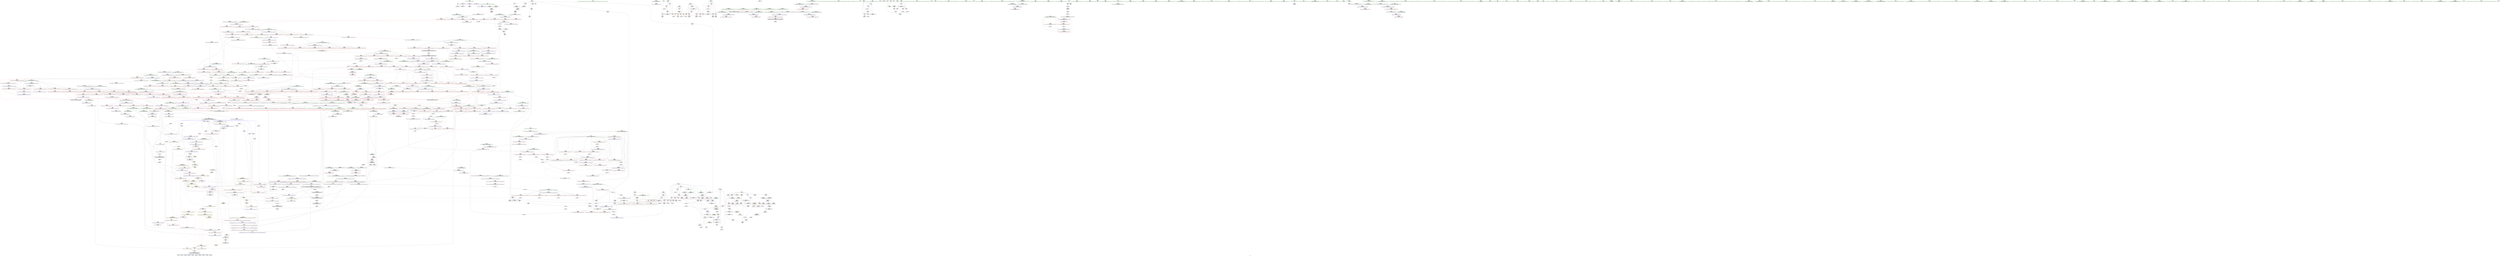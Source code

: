 digraph "SVFG" {
	label="SVFG";

	Node0x56282dbb1650 [shape=record,color=grey,label="{NodeID: 0\nNullPtr}"];
	Node0x56282dbb1650 -> Node0x56282dc16470[style=solid];
	Node0x56282dbb1650 -> Node0x56282dc301e0[style=solid];
	Node0x56282dc1e4f0 [shape=record,color=blue,label="{NodeID: 775\n1118\<--1144\n__last.addr\<--incdec.ptr7\n_ZSt21__unguarded_partitionIPiN9__gnu_cxx5__ops15_Iter_less_iterEET_S4_S4_S4_T0_\n}"];
	Node0x56282dc1e4f0 -> Node0x56282dca5110[style=dashed];
	Node0x56282dc15010 [shape=record,color=red,label="{NodeID: 443\n583\<--571\n\<--__first.addr\n_ZSt27__unguarded_partition_pivotIPiN9__gnu_cxx5__ops15_Iter_less_iterEET_S4_S4_T0_\n}"];
	Node0x56282dc15010 -> Node0x56282dc1b500[style=solid];
	Node0x56282dc59320 [shape=record,color=grey,label="{NodeID: 1218\n177 = Binary(176, 107, )\n}"];
	Node0x56282dc59320 -> Node0x56282dc30ca0[style=solid];
	Node0x56282dc091d0 [shape=record,color=green,label="{NodeID: 111\n607\<--608\n_ZSt21__unguarded_partitionIPiN9__gnu_cxx5__ops15_Iter_less_iterEET_S4_S4_S4_T0_\<--_ZSt21__unguarded_partitionIPiN9__gnu_cxx5__ops15_Iter_less_iterEET_S4_S4_S4_T0__field_insensitive\n}"];
	Node0x56282dc2a990 [shape=record,color=red,label="{NodeID: 554\n1037\<--1036\n\<--\n_ZNK9__gnu_cxx5__ops14_Iter_less_valclIPiiEEbT_RT0_\n}"];
	Node0x56282dc2a990 -> Node0x56282dc5bba0[style=solid];
	Node0x56282dca2910 [shape=record,color=black,label="{NodeID: 1329\nMR_30V_2 = PHI(MR_30V_3, MR_30V_1, )\npts\{79 \}\n}"];
	Node0x56282dca2910 -> Node0x56282dc96110[style=dashed];
	Node0x56282dca2910 -> Node0x56282dca2910[style=dashed];
	Node0x56282dc0d8b0 [shape=record,color=green,label="{NodeID: 222\n1420\<--1421\n__simple\<--__simple_field_insensitive\n_ZSt22__copy_move_backward_aILb1EPiS0_ET1_T0_S2_S1_\n}"];
	Node0x56282dc0d8b0 -> Node0x56282dc20300[style=solid];
	Node0x56282dd1b7e0 [shape=record,color=black,label="{NodeID: 1772\n93 = PHI()\n}"];
	Node0x56282dc30480 [shape=record,color=blue,label="{NodeID: 665\n62\<--15\ni\<--\nmain\n}"];
	Node0x56282dc30480 -> Node0x56282dc1c880[style=dashed];
	Node0x56282dc30480 -> Node0x56282dc1c950[style=dashed];
	Node0x56282dc30480 -> Node0x56282dc1ca20[style=dashed];
	Node0x56282dc30480 -> Node0x56282dc30550[style=dashed];
	Node0x56282dc30480 -> Node0x56282dca0110[style=dashed];
	Node0x56282dc1b5d0 [shape=record,color=purple,label="{NodeID: 333\n735\<--733\nadd.ptr\<--\n_ZSt11__make_heapIPiN9__gnu_cxx5__ops15_Iter_less_iterEEvT_S4_RT0_\n|{<s0>34}}"];
	Node0x56282dc1b5d0:s0 -> Node0x56282dd18cc0[style=solid,color=red];
	Node0x56282dc05210 [shape=record,color=green,label="{NodeID: 1\n7\<--1\n__dso_handle\<--dummyObj\nGlob }"];
	Node0x56282dc1e5c0 [shape=record,color=blue,label="{NodeID: 776\n1116\<--1157\n__first.addr\<--incdec.ptr9\n_ZSt21__unguarded_partitionIPiN9__gnu_cxx5__ops15_Iter_less_iterEET_S4_S4_S4_T0_\n}"];
	Node0x56282dc1e5c0 -> Node0x56282dc97a10[style=dashed];
	Node0x56282dc150e0 [shape=record,color=red,label="{NodeID: 444\n585\<--571\n\<--__first.addr\n_ZSt27__unguarded_partition_pivotIPiN9__gnu_cxx5__ops15_Iter_less_iterEET_S4_S4_T0_\n}"];
	Node0x56282dc150e0 -> Node0x56282dc17ed0[style=solid];
	Node0x56282dc594a0 [shape=record,color=grey,label="{NodeID: 1219\n182 = Binary(181, 107, )\n}"];
	Node0x56282dc594a0 -> Node0x56282dc30d70[style=solid];
	Node0x56282dc092d0 [shape=record,color=green,label="{NodeID: 112\n614\<--615\n__comp\<--__comp_field_insensitive\n_ZSt13__heap_selectIPiN9__gnu_cxx5__ops15_Iter_less_iterEEvT_S4_S4_T0_\n|{<s0>30|<s1>31|<s2>32}}"];
	Node0x56282dc092d0:s0 -> Node0x56282dd239d0[style=solid,color=red];
	Node0x56282dc092d0:s1 -> Node0x56282dd20ad0[style=solid,color=red];
	Node0x56282dc092d0:s2 -> Node0x56282dd1fd60[style=solid,color=red];
	Node0x56282dc2aa60 [shape=record,color=red,label="{NodeID: 555\n1067\<--1047\n\<--__result.addr\n_ZSt22__move_median_to_firstIPiN9__gnu_cxx5__ops15_Iter_less_iterEEvT_S4_S4_S4_T0_\n|{<s0>53}}"];
	Node0x56282dc2aa60:s0 -> Node0x56282dd23b10[style=solid,color=red];
	Node0x56282dca2e10 [shape=record,color=black,label="{NodeID: 1330\nMR_32V_2 = PHI(MR_32V_6, MR_32V_1, )\npts\{100000 \}\n}"];
	Node0x56282dca2e10 -> Node0x56282dc306f0[style=dashed];
	Node0x56282dca2e10 -> Node0x56282dc30890[style=dashed];
	Node0x56282dc0d980 [shape=record,color=green,label="{NodeID: 223\n1431\<--1432\n_ZNSt20__copy_move_backwardILb1ELb1ESt26random_access_iterator_tagE13__copy_move_bIiEEPT_PKS3_S6_S4_\<--_ZNSt20__copy_move_backwardILb1ELb1ESt26random_access_iterator_tagE13__copy_move_bIiEEPT_PKS3_S6_S4__field_insensitive\n}"];
	Node0x56282dd1b8b0 [shape=record,color=black,label="{NodeID: 1773\n162 = PHI(308, )\n}"];
	Node0x56282dd1b8b0 -> Node0x56282dc120f0[style=solid];
	Node0x56282dc30550 [shape=record,color=blue,label="{NodeID: 666\n62\<--106\ni\<--inc\nmain\n}"];
	Node0x56282dc30550 -> Node0x56282dc1c880[style=dashed];
	Node0x56282dc30550 -> Node0x56282dc1c950[style=dashed];
	Node0x56282dc30550 -> Node0x56282dc1ca20[style=dashed];
	Node0x56282dc30550 -> Node0x56282dc30550[style=dashed];
	Node0x56282dc30550 -> Node0x56282dca0110[style=dashed];
	Node0x56282dc1b6a0 [shape=record,color=purple,label="{NodeID: 334\n872\<--870\nadd.ptr\<--\n_ZSt13__adjust_heapIPiliN9__gnu_cxx5__ops15_Iter_less_iterEEvT_T0_S5_T1_T2_\n|{<s0>41}}"];
	Node0x56282dc1b6a0:s0 -> Node0x56282dd21360[style=solid,color=red];
	Node0x56282dc052a0 [shape=record,color=green,label="{NodeID: 2\n12\<--1\n\<--dummyObj\nCan only get source location for instruction, argument, global var or function.|{<s0>40}}"];
	Node0x56282dc052a0:s0 -> Node0x56282dd24870[style=solid,color=red];
	Node0x56282dc1e690 [shape=record,color=blue,label="{NodeID: 777\n1163\<--1161\n__a.addr\<--__a\n_ZSt9iter_swapIPiS0_EvT_T0_\n}"];
	Node0x56282dc1e690 -> Node0x56282dc2c6d0[style=dashed];
	Node0x56282dc151b0 [shape=record,color=red,label="{NodeID: 445\n593\<--571\n\<--__first.addr\n_ZSt27__unguarded_partition_pivotIPiN9__gnu_cxx5__ops15_Iter_less_iterEET_S4_S4_T0_\n|{<s0>28}}"];
	Node0x56282dc151b0:s0 -> Node0x56282dd1aae0[style=solid,color=red];
	Node0x56282dc59620 [shape=record,color=grey,label="{NodeID: 1220\n637 = cmp(635, 636, )\n}"];
	Node0x56282dc093a0 [shape=record,color=green,label="{NodeID: 113\n616\<--617\n__first.addr\<--__first.addr_field_insensitive\n_ZSt13__heap_selectIPiN9__gnu_cxx5__ops15_Iter_less_iterEEvT_S4_S4_T0_\n}"];
	Node0x56282dc093a0 -> Node0x56282dc15830[style=solid];
	Node0x56282dc093a0 -> Node0x56282dc15900[style=solid];
	Node0x56282dc093a0 -> Node0x56282dc159d0[style=solid];
	Node0x56282dc093a0 -> Node0x56282dc32ab0[style=solid];
	Node0x56282dc2ab30 [shape=record,color=red,label="{NodeID: 556\n1077\<--1047\n\<--__result.addr\n_ZSt22__move_median_to_firstIPiN9__gnu_cxx5__ops15_Iter_less_iterEEvT_S4_S4_S4_T0_\n|{<s0>55}}"];
	Node0x56282dc2ab30:s0 -> Node0x56282dd23b10[style=solid,color=red];
	Node0x56282dca3310 [shape=record,color=black,label="{NodeID: 1331\nMR_49V_3 = PHI(MR_49V_4, MR_49V_2, )\npts\{337 \}\n}"];
	Node0x56282dca3310 -> Node0x56282dc12df0[style=dashed];
	Node0x56282dc0da80 [shape=record,color=green,label="{NodeID: 224\n1436\<--1437\n__it.addr\<--__it.addr_field_insensitive\n_ZSt12__niter_baseIPiET_S1_\n}"];
	Node0x56282dc0da80 -> Node0x56282dc2f110[style=solid];
	Node0x56282dc0da80 -> Node0x56282dc203d0[style=solid];
	Node0x56282dd1ba50 [shape=record,color=black,label="{NodeID: 1774\n38 = PHI()\n}"];
	Node0x56282dc30620 [shape=record,color=blue,label="{NodeID: 667\n64\<--15\ni7\<--\nmain\n}"];
	Node0x56282dc30620 -> Node0x56282dc1caf0[style=dashed];
	Node0x56282dc30620 -> Node0x56282dc1cbc0[style=dashed];
	Node0x56282dc30620 -> Node0x56282dc1cc90[style=dashed];
	Node0x56282dc30620 -> Node0x56282dc307c0[style=dashed];
	Node0x56282dc30620 -> Node0x56282dca0610[style=dashed];
	Node0x56282dc1b770 [shape=record,color=purple,label="{NodeID: 335\n876\<--873\nadd.ptr2\<--\n_ZSt13__adjust_heapIPiliN9__gnu_cxx5__ops15_Iter_less_iterEEvT_T0_S5_T1_T2_\n|{<s0>41}}"];
	Node0x56282dc1b770:s0 -> Node0x56282dd216e0[style=solid,color=red];
	Node0x56282dc05550 [shape=record,color=green,label="{NodeID: 3\n15\<--1\n\<--dummyObj\nCan only get source location for instruction, argument, global var or function.}"];
	Node0x56282dc1e760 [shape=record,color=blue,label="{NodeID: 778\n1165\<--1162\n__b.addr\<--__b\n_ZSt9iter_swapIPiS0_EvT_T0_\n}"];
	Node0x56282dc1e760 -> Node0x56282dc2c7a0[style=dashed];
	Node0x56282dc15280 [shape=record,color=red,label="{NodeID: 446\n594\<--571\n\<--__first.addr\n_ZSt27__unguarded_partition_pivotIPiN9__gnu_cxx5__ops15_Iter_less_iterEET_S4_S4_T0_\n}"];
	Node0x56282dc15280 -> Node0x56282dc1a660[style=solid];
	Node0x56282dc597a0 [shape=record,color=grey,label="{NodeID: 1221\n897 = cmp(896, 12, )\n}"];
	Node0x56282dc0def0 [shape=record,color=green,label="{NodeID: 114\n618\<--619\n__middle.addr\<--__middle.addr_field_insensitive\n_ZSt13__heap_selectIPiN9__gnu_cxx5__ops15_Iter_less_iterEEvT_S4_S4_T0_\n}"];
	Node0x56282dc0def0 -> Node0x56282dc15aa0[style=solid];
	Node0x56282dc0def0 -> Node0x56282dc15b70[style=solid];
	Node0x56282dc0def0 -> Node0x56282dc15c40[style=solid];
	Node0x56282dc0def0 -> Node0x56282dc32b80[style=solid];
	Node0x56282dc2ac00 [shape=record,color=red,label="{NodeID: 557\n1081\<--1047\n\<--__result.addr\n_ZSt22__move_median_to_firstIPiN9__gnu_cxx5__ops15_Iter_less_iterEEvT_S4_S4_S4_T0_\n|{<s0>56}}"];
	Node0x56282dc2ac00:s0 -> Node0x56282dd23b10[style=solid,color=red];
	Node0x56282dca3810 [shape=record,color=black,label="{NodeID: 1332\nMR_6V_4 = PHI(MR_6V_3, MR_6V_1, )\npts\{19 \}\n|{<s0>15}}"];
	Node0x56282dca3810:s0 -> Node0x56282dcc87e0[style=dashed,color=blue];
	Node0x56282dc0db50 [shape=record,color=green,label="{NodeID: 225\n1445\<--1446\n__first.addr\<--__first.addr_field_insensitive\n_ZNSt20__copy_move_backwardILb1ELb1ESt26random_access_iterator_tagE13__copy_move_bIiEEPT_PKS3_S6_S4_\n}"];
	Node0x56282dc0db50 -> Node0x56282dc2f1e0[style=solid];
	Node0x56282dc0db50 -> Node0x56282dc2f2b0[style=solid];
	Node0x56282dc0db50 -> Node0x56282dc204a0[style=solid];
	Node0x56282dd1bb20 [shape=record,color=black,label="{NodeID: 1775\n253 = PHI()\n}"];
	Node0x56282dc306f0 [shape=record,color=blue,label="{NodeID: 668\n126\<--128\narrayidx12\<--\nmain\n}"];
	Node0x56282dc306f0 -> Node0x56282dc306f0[style=dashed];
	Node0x56282dc306f0 -> Node0x56282dc30890[style=dashed];
	Node0x56282dc1b840 [shape=record,color=purple,label="{NodeID: 336\n885\<--883\nadd.ptr3\<--\n_ZSt13__adjust_heapIPiliN9__gnu_cxx5__ops15_Iter_less_iterEEvT_T0_S5_T1_T2_\n|{<s0>42}}"];
	Node0x56282dc1b840:s0 -> Node0x56282dd18cc0[style=solid,color=red];
	Node0x56282dc055e0 [shape=record,color=green,label="{NodeID: 4\n20\<--1\n_ZSt3cin\<--dummyObj\nGlob }"];
	Node0x56282dc1e830 [shape=record,color=blue,label="{NodeID: 779\n1178\<--1176\n__a.addr\<--__a\n_ZSt4swapIiENSt9enable_ifIXsr6__and_ISt6__not_ISt15__is_tuple_likeIT_EESt21is_move_constructibleIS3_ESt18is_move_assignableIS3_EEE5valueEvE4typeERS3_SC_\n}"];
	Node0x56282dc1e830 -> Node0x56282dc2c870[style=dashed];
	Node0x56282dc1e830 -> Node0x56282dc2c940[style=dashed];
	Node0x56282dc15350 [shape=record,color=red,label="{NodeID: 447\n602\<--571\n\<--__first.addr\n_ZSt27__unguarded_partition_pivotIPiN9__gnu_cxx5__ops15_Iter_less_iterEET_S4_S4_T0_\n}"];
	Node0x56282dc15350 -> Node0x56282dc1a800[style=solid];
	Node0x56282dc59920 [shape=record,color=grey,label="{NodeID: 1222\n864 = cmp(860, 863, )\n}"];
	Node0x56282dc0df80 [shape=record,color=green,label="{NodeID: 115\n620\<--621\n__last.addr\<--__last.addr_field_insensitive\n_ZSt13__heap_selectIPiN9__gnu_cxx5__ops15_Iter_less_iterEEvT_S4_S4_T0_\n}"];
	Node0x56282dc0df80 -> Node0x56282dc15d10[style=solid];
	Node0x56282dc0df80 -> Node0x56282dc32c50[style=solid];
	Node0x56282dc2acd0 [shape=record,color=red,label="{NodeID: 558\n1091\<--1047\n\<--__result.addr\n_ZSt22__move_median_to_firstIPiN9__gnu_cxx5__ops15_Iter_less_iterEEvT_S4_S4_S4_T0_\n|{<s0>58}}"];
	Node0x56282dc2acd0:s0 -> Node0x56282dd23b10[style=solid,color=red];
	Node0x56282dca3d10 [shape=record,color=black,label="{NodeID: 1333\nMR_6V_2 = PHI(MR_6V_4, MR_6V_1, )\npts\{19 \}\n|{<s0>30}}"];
	Node0x56282dca3d10:s0 -> Node0x56282dc937f0[style=dashed,color=blue];
	Node0x56282dc0dc20 [shape=record,color=green,label="{NodeID: 226\n1447\<--1448\n__last.addr\<--__last.addr_field_insensitive\n_ZNSt20__copy_move_backwardILb1ELb1ESt26random_access_iterator_tagE13__copy_move_bIiEEPT_PKS3_S6_S4_\n}"];
	Node0x56282dc0dc20 -> Node0x56282dc2f380[style=solid];
	Node0x56282dc0dc20 -> Node0x56282dc20570[style=solid];
	Node0x56282dd1bbf0 [shape=record,color=black,label="{NodeID: 1776\n260 = PHI()\n}"];
	Node0x56282dc307c0 [shape=record,color=blue,label="{NodeID: 669\n64\<--131\ni7\<--inc14\nmain\n}"];
	Node0x56282dc307c0 -> Node0x56282dc1caf0[style=dashed];
	Node0x56282dc307c0 -> Node0x56282dc1cbc0[style=dashed];
	Node0x56282dc307c0 -> Node0x56282dc1cc90[style=dashed];
	Node0x56282dc307c0 -> Node0x56282dc307c0[style=dashed];
	Node0x56282dc307c0 -> Node0x56282dca0610[style=dashed];
	Node0x56282dc1b910 [shape=record,color=purple,label="{NodeID: 337\n890\<--888\nadd.ptr5\<--\n_ZSt13__adjust_heapIPiliN9__gnu_cxx5__ops15_Iter_less_iterEEvT_T0_S5_T1_T2_\n}"];
	Node0x56282dc1b910 -> Node0x56282dc34650[style=solid];
	Node0x56282dc05670 [shape=record,color=green,label="{NodeID: 5\n21\<--1\n.str\<--dummyObj\nGlob }"];
	Node0x56282dc1e900 [shape=record,color=blue,label="{NodeID: 780\n1180\<--1177\n__b.addr\<--__b\n_ZSt4swapIiENSt9enable_ifIXsr6__and_ISt6__not_ISt15__is_tuple_likeIT_EESt21is_move_constructibleIS3_ESt18is_move_assignableIS3_EEE5valueEvE4typeERS3_SC_\n}"];
	Node0x56282dc1e900 -> Node0x56282dc2ca10[style=dashed];
	Node0x56282dc1e900 -> Node0x56282dc2cae0[style=dashed];
	Node0x56282dc15420 [shape=record,color=red,label="{NodeID: 448\n605\<--571\n\<--__first.addr\n_ZSt27__unguarded_partition_pivotIPiN9__gnu_cxx5__ops15_Iter_less_iterEET_S4_S4_T0_\n|{<s0>29}}"];
	Node0x56282dc15420:s0 -> Node0x56282dd21c80[style=solid,color=red];
	Node0x56282dc59aa0 [shape=record,color=grey,label="{NodeID: 1223\n903 = cmp(899, 902, )\n}"];
	Node0x56282dc0e050 [shape=record,color=green,label="{NodeID: 116\n622\<--623\n__i\<--__i_field_insensitive\n_ZSt13__heap_selectIPiN9__gnu_cxx5__ops15_Iter_less_iterEEvT_S4_S4_T0_\n}"];
	Node0x56282dc0e050 -> Node0x56282dc15de0[style=solid];
	Node0x56282dc0e050 -> Node0x56282dc15eb0[style=solid];
	Node0x56282dc0e050 -> Node0x56282dc15f80[style=solid];
	Node0x56282dc0e050 -> Node0x56282dc25fa0[style=solid];
	Node0x56282dc0e050 -> Node0x56282dc32d20[style=solid];
	Node0x56282dc0e050 -> Node0x56282dc32df0[style=solid];
	Node0x56282dc2ada0 [shape=record,color=red,label="{NodeID: 559\n1099\<--1047\n\<--__result.addr\n_ZSt22__move_median_to_firstIPiN9__gnu_cxx5__ops15_Iter_less_iterEEvT_S4_S4_S4_T0_\n|{<s0>60}}"];
	Node0x56282dc2ada0:s0 -> Node0x56282dd23b10[style=solid,color=red];
	Node0x56282dca4210 [shape=record,color=black,label="{NodeID: 1334\nMR_115V_2 = PHI(MR_115V_3, MR_115V_1, )\npts\{702 \}\n}"];
	Node0x56282dc0dcf0 [shape=record,color=green,label="{NodeID: 227\n1449\<--1450\n__result.addr\<--__result.addr_field_insensitive\n_ZNSt20__copy_move_backwardILb1ELb1ESt26random_access_iterator_tagE13__copy_move_bIiEEPT_PKS3_S6_S4_\n}"];
	Node0x56282dc0dcf0 -> Node0x56282dc2f450[style=solid];
	Node0x56282dc0dcf0 -> Node0x56282dc2f520[style=solid];
	Node0x56282dc0dcf0 -> Node0x56282dc20640[style=solid];
	Node0x56282dd1bcc0 [shape=record,color=black,label="{NodeID: 1777\n265 = PHI()\n}"];
	Node0x56282dc30890 [shape=record,color=blue,label="{NodeID: 670\n134\<--15\n\<--\nmain\n}"];
	Node0x56282dc30890 -> Node0x56282dc12360[style=dashed];
	Node0x56282dc30890 -> Node0x56282dc12500[style=dashed];
	Node0x56282dc30890 -> Node0x56282dc8b0f0[style=dashed];
	Node0x56282dc30890 -> Node0x56282dca2e10[style=dashed];
	Node0x56282dcacad0 [shape=record,color=yellow,style=double,label="{NodeID: 1445\n156V_1 = ENCHI(MR_156V_0)\npts\{706 793 967 1183 1215 1337 \}\nFun[_ZSt13__adjust_heapIPiliN9__gnu_cxx5__ops15_Iter_less_iterEEvT_T0_S5_T1_T2_]}"];
	Node0x56282dcacad0 -> Node0x56282dc29540[style=dashed];
	Node0x56282dcacad0 -> Node0x56282dc29610[style=dashed];
	Node0x56282dcacad0 -> Node0x56282dc296e0[style=dashed];
	Node0x56282dc1b9e0 [shape=record,color=purple,label="{NodeID: 338\n912\<--909\nadd.ptr14\<--\n_ZSt13__adjust_heapIPiliN9__gnu_cxx5__ops15_Iter_less_iterEEvT_T0_S5_T1_T2_\n|{<s0>43}}"];
	Node0x56282dc1b9e0:s0 -> Node0x56282dd18cc0[style=solid,color=red];
	Node0x56282dc05700 [shape=record,color=green,label="{NodeID: 6\n23\<--1\n.str.1\<--dummyObj\nGlob }"];
	Node0x56282dc1e9d0 [shape=record,color=blue,label="{NodeID: 781\n1182\<--1188\n__tmp\<--\n_ZSt4swapIiENSt9enable_ifIXsr6__and_ISt6__not_ISt15__is_tuple_likeIT_EESt21is_move_constructibleIS3_ESt18is_move_assignableIS3_EEE5valueEvE4typeERS3_SC_\n}"];
	Node0x56282dc1e9d0 -> Node0x56282dc2cc80[style=dashed];
	Node0x56282dc1e9d0 -> Node0x56282dc2cd50[style=dashed];
	Node0x56282dc154f0 [shape=record,color=red,label="{NodeID: 449\n584\<--573\n\<--__last.addr\n_ZSt27__unguarded_partition_pivotIPiN9__gnu_cxx5__ops15_Iter_less_iterEET_S4_S4_T0_\n}"];
	Node0x56282dc154f0 -> Node0x56282dc17e00[style=solid];
	Node0x56282dc59c20 [shape=record,color=grey,label="{NodeID: 1224\n88 = cmp(86, 87, )\n}"];
	Node0x56282dc0e120 [shape=record,color=green,label="{NodeID: 117\n630\<--631\n_ZSt11__make_heapIPiN9__gnu_cxx5__ops15_Iter_less_iterEEvT_S4_RT0_\<--_ZSt11__make_heapIPiN9__gnu_cxx5__ops15_Iter_less_iterEEvT_S4_RT0__field_insensitive\n}"];
	Node0x56282dc2ae70 [shape=record,color=red,label="{NodeID: 560\n1103\<--1047\n\<--__result.addr\n_ZSt22__move_median_to_firstIPiN9__gnu_cxx5__ops15_Iter_less_iterEEvT_S4_S4_S4_T0_\n|{<s0>61}}"];
	Node0x56282dc2ae70:s0 -> Node0x56282dd23b10[style=solid,color=red];
	Node0x56282dca4710 [shape=record,color=black,label="{NodeID: 1335\nMR_117V_2 = PHI(MR_117V_4, MR_117V_1, )\npts\{704 \}\n}"];
	Node0x56282dc0ddc0 [shape=record,color=green,label="{NodeID: 228\n1451\<--1452\n_Num\<--_Num_field_insensitive\n_ZNSt20__copy_move_backwardILb1ELb1ESt26random_access_iterator_tagE13__copy_move_bIiEEPT_PKS3_S6_S4_\n}"];
	Node0x56282dc0ddc0 -> Node0x56282dc2f5f0[style=solid];
	Node0x56282dc0ddc0 -> Node0x56282dc2f6c0[style=solid];
	Node0x56282dc0ddc0 -> Node0x56282dc2f790[style=solid];
	Node0x56282dc0ddc0 -> Node0x56282dc2f860[style=solid];
	Node0x56282dc0ddc0 -> Node0x56282dc20710[style=solid];
	Node0x56282dd1bdc0 [shape=record,color=black,label="{NodeID: 1778\n268 = PHI()\n}"];
	Node0x56282dc30960 [shape=record,color=blue,label="{NodeID: 671\n66\<--15\ni16\<--\nmain\n}"];
	Node0x56282dc30960 -> Node0x56282dc1cd60[style=dashed];
	Node0x56282dc30960 -> Node0x56282dc1ce30[style=dashed];
	Node0x56282dc30960 -> Node0x56282dc1cf00[style=dashed];
	Node0x56282dc30960 -> Node0x56282dc1cfd0[style=dashed];
	Node0x56282dc30960 -> Node0x56282dc30d70[style=dashed];
	Node0x56282dc30960 -> Node0x56282dca0b10[style=dashed];
	Node0x56282dcacc70 [shape=record,color=yellow,style=double,label="{NodeID: 1446\n6V_1 = ENCHI(MR_6V_0)\npts\{19 \}\nFun[_ZNK9__gnu_cxx5__ops14_Iter_less_valclIPiiEEbT_RT0_]}"];
	Node0x56282dcacc70 -> Node0x56282dc2a8c0[style=dashed];
	Node0x56282dc1bab0 [shape=record,color=purple,label="{NodeID: 339\n917\<--915\nadd.ptr16\<--\n_ZSt13__adjust_heapIPiliN9__gnu_cxx5__ops15_Iter_less_iterEEvT_T0_S5_T1_T2_\n}"];
	Node0x56282dc1bab0 -> Node0x56282dc348c0[style=solid];
	Node0x56282dc05f40 [shape=record,color=green,label="{NodeID: 7\n25\<--1\n_ZSt4cout\<--dummyObj\nGlob }"];
	Node0x56282dc1eaa0 [shape=record,color=blue,label="{NodeID: 782\n1193\<--1192\n\<--\n_ZSt4swapIiENSt9enable_ifIXsr6__and_ISt6__not_ISt15__is_tuple_likeIT_EESt21is_move_constructibleIS3_ESt18is_move_assignableIS3_EEE5valueEvE4typeERS3_SC_\n}"];
	Node0x56282dc1eaa0 -> Node0x56282dc2cd50[style=dashed];
	Node0x56282dc1eaa0 -> Node0x56282dc1eb70[style=dashed];
	Node0x56282dc155c0 [shape=record,color=red,label="{NodeID: 450\n597\<--573\n\<--__last.addr\n_ZSt27__unguarded_partition_pivotIPiN9__gnu_cxx5__ops15_Iter_less_iterEET_S4_S4_T0_\n}"];
	Node0x56282dc155c0 -> Node0x56282dc1a730[style=solid];
	Node0x56282dc59da0 [shape=record,color=grey,label="{NodeID: 1225\n145 = cmp(144, 146, )\n}"];
	Node0x56282dc0e220 [shape=record,color=green,label="{NodeID: 118\n642\<--643\n_ZNK9__gnu_cxx5__ops15_Iter_less_iterclIPiS3_EEbT_T0_\<--_ZNK9__gnu_cxx5__ops15_Iter_less_iterclIPiS3_EEbT_T0__field_insensitive\n}"];
	Node0x56282dc2af40 [shape=record,color=red,label="{NodeID: 561\n1059\<--1049\n\<--__a.addr\n_ZSt22__move_median_to_firstIPiN9__gnu_cxx5__ops15_Iter_less_iterEEvT_S4_S4_S4_T0_\n|{<s0>51}}"];
	Node0x56282dc2af40:s0 -> Node0x56282dd21360[style=solid,color=red];
	Node0x56282dca4c10 [shape=record,color=black,label="{NodeID: 1336\nMR_119V_2 = PHI(MR_119V_4, MR_119V_1, )\npts\{706 \}\n}"];
	Node0x56282dc16040 [shape=record,color=green,label="{NodeID: 229\n1476\<--1477\nllvm.memmove.p0i8.p0i8.i64\<--llvm.memmove.p0i8.p0i8.i64_field_insensitive\n}"];
	Node0x56282dd1be90 [shape=record,color=black,label="{NodeID: 1779\n103 = PHI()\n}"];
	Node0x56282dc30a30 [shape=record,color=blue,label="{NodeID: 672\n68\<--15\nj\<--\nmain\n}"];
	Node0x56282dc30a30 -> Node0x56282dc1d0a0[style=dashed];
	Node0x56282dc30a30 -> Node0x56282dc1d170[style=dashed];
	Node0x56282dc30a30 -> Node0x56282dc1d240[style=dashed];
	Node0x56282dc30a30 -> Node0x56282dc1d310[style=dashed];
	Node0x56282dc30a30 -> Node0x56282dc1d3e0[style=dashed];
	Node0x56282dc30a30 -> Node0x56282dc30a30[style=dashed];
	Node0x56282dc30a30 -> Node0x56282dc30ca0[style=dashed];
	Node0x56282dc30a30 -> Node0x56282dca1010[style=dashed];
	Node0x56282dcacd80 [shape=record,color=yellow,style=double,label="{NodeID: 1447\n169V_1 = ENCHI(MR_169V_0)\npts\{967 \}\nFun[_ZNK9__gnu_cxx5__ops14_Iter_less_valclIPiiEEbT_RT0_]}"];
	Node0x56282dcacd80 -> Node0x56282dc2a990[style=dashed];
	Node0x56282dc1bb80 [shape=record,color=purple,label="{NodeID: 340\n989\<--987\nadd.ptr\<--\n_ZSt11__push_heapIPiliN9__gnu_cxx5__ops14_Iter_less_valEEvT_T0_S5_T1_RT2_\n|{<s0>48}}"];
	Node0x56282dc1bb80:s0 -> Node0x56282dd18aa0[style=solid,color=red];
	Node0x56282dc05fd0 [shape=record,color=green,label="{NodeID: 8\n27\<--1\n\<--dummyObj\nCan only get source location for instruction, argument, global var or function.}"];
	Node0x56282dc1eb70 [shape=record,color=blue,label="{NodeID: 783\n1197\<--1196\n\<--\n_ZSt4swapIiENSt9enable_ifIXsr6__and_ISt6__not_ISt15__is_tuple_likeIT_EESt21is_move_constructibleIS3_ESt18is_move_assignableIS3_EEE5valueEvE4typeERS3_SC_\n|{<s0>65}}"];
	Node0x56282dc1eb70:s0 -> Node0x56282dcca8e0[style=dashed,color=blue];
	Node0x56282dc15690 [shape=record,color=red,label="{NodeID: 451\n604\<--573\n\<--__last.addr\n_ZSt27__unguarded_partition_pivotIPiN9__gnu_cxx5__ops15_Iter_less_iterEET_S4_S4_T0_\n|{<s0>29}}"];
	Node0x56282dc15690:s0 -> Node0x56282dd21b70[style=solid,color=red];
	Node0x56282dc59f20 [shape=record,color=grey,label="{NodeID: 1226\n388 = cmp(386, 387, )\n}"];
	Node0x56282dc0e320 [shape=record,color=green,label="{NodeID: 119\n649\<--650\n_ZSt10__pop_heapIPiN9__gnu_cxx5__ops15_Iter_less_iterEEvT_S4_S4_RT0_\<--_ZSt10__pop_heapIPiN9__gnu_cxx5__ops15_Iter_less_iterEEvT_S4_S4_RT0__field_insensitive\n}"];
	Node0x56282dc2b010 [shape=record,color=red,label="{NodeID: 562\n1073\<--1049\n\<--__a.addr\n_ZSt22__move_median_to_firstIPiN9__gnu_cxx5__ops15_Iter_less_iterEEvT_S4_S4_S4_T0_\n|{<s0>54}}"];
	Node0x56282dc2b010:s0 -> Node0x56282dd21360[style=solid,color=red];
	Node0x56282dca5110 [shape=record,color=black,label="{NodeID: 1337\nMR_197V_5 = PHI(MR_197V_6, MR_197V_4, )\npts\{1119 \}\n}"];
	Node0x56282dca5110 -> Node0x56282dc2c120[style=dashed];
	Node0x56282dca5110 -> Node0x56282dc2c1f0[style=dashed];
	Node0x56282dca5110 -> Node0x56282dc2c2c0[style=dashed];
	Node0x56282dca5110 -> Node0x56282dc2c390[style=dashed];
	Node0x56282dca5110 -> Node0x56282dc2c460[style=dashed];
	Node0x56282dca5110 -> Node0x56282dc1e420[style=dashed];
	Node0x56282dca5110 -> Node0x56282dc1e4f0[style=dashed];
	Node0x56282dc16100 [shape=record,color=green,label="{NodeID: 230\n1493\<--1494\nthis.addr\<--this.addr_field_insensitive\n_ZNK9__gnu_cxx5__ops14_Val_less_iterclIiPiEEbRT_T0_\n}"];
	Node0x56282dc16100 -> Node0x56282dc2f930[style=solid];
	Node0x56282dc16100 -> Node0x56282dc208b0[style=solid];
	Node0x56282dd1bf60 [shape=record,color=black,label="{NodeID: 1780\n233 = PHI(333, )\n}"];
	Node0x56282dd1bf60 -> Node0x56282dc125d0[style=solid];
	Node0x56282dc30b00 [shape=record,color=blue,label="{NodeID: 673\n70\<--160\nref.tmp\<--add29\nmain\n|{|<s3>8}}"];
	Node0x56282dc30b00 -> Node0x56282dc120f0[style=dashed];
	Node0x56282dc30b00 -> Node0x56282dc30b00[style=dashed];
	Node0x56282dc30b00 -> Node0x56282dc8ddf0[style=dashed];
	Node0x56282dc30b00:s3 -> Node0x56282dc94fd0[style=dashed,color=red];
	Node0x56282dc1bc50 [shape=record,color=purple,label="{NodeID: 341\n999\<--997\nadd.ptr1\<--\n_ZSt11__push_heapIPiliN9__gnu_cxx5__ops14_Iter_less_valEEvT_T0_S5_T1_RT2_\n|{<s0>49}}"];
	Node0x56282dc1bc50:s0 -> Node0x56282dd18cc0[style=solid,color=red];
	Node0x56282dc06060 [shape=record,color=green,label="{NodeID: 9\n107\<--1\n\<--dummyObj\nCan only get source location for instruction, argument, global var or function.}"];
	Node0x56282dc1ec40 [shape=record,color=blue,label="{NodeID: 784\n1208\<--1204\n__first.addr\<--__first\n_ZSt16__insertion_sortIPiN9__gnu_cxx5__ops15_Iter_less_iterEEvT_S4_T0_\n}"];
	Node0x56282dc1ec40 -> Node0x56282dc2ce20[style=dashed];
	Node0x56282dc1ec40 -> Node0x56282dc2cef0[style=dashed];
	Node0x56282dc1ec40 -> Node0x56282dc2cfc0[style=dashed];
	Node0x56282dc1ec40 -> Node0x56282dc2d090[style=dashed];
	Node0x56282dc1ec40 -> Node0x56282dc2d160[style=dashed];
	Node0x56282dc15760 [shape=record,color=red,label="{NodeID: 452\n596\<--575\n\<--__mid\n_ZSt27__unguarded_partition_pivotIPiN9__gnu_cxx5__ops15_Iter_less_iterEET_S4_S4_T0_\n|{<s0>28}}"];
	Node0x56282dc15760:s0 -> Node0x56282dd1ad00[style=solid,color=red];
	Node0x56282dc5a0a0 [shape=record,color=grey,label="{NodeID: 1227\n1226 = cmp(1224, 1225, )\n}"];
	Node0x56282dc0e420 [shape=record,color=green,label="{NodeID: 120\n662\<--663\n__first.addr\<--__first.addr_field_insensitive\n_ZSt11__sort_heapIPiN9__gnu_cxx5__ops15_Iter_less_iterEEvT_S4_RT0_\n}"];
	Node0x56282dc0e420 -> Node0x56282dc26070[style=solid];
	Node0x56282dc0e420 -> Node0x56282dc26140[style=solid];
	Node0x56282dc0e420 -> Node0x56282dc32ec0[style=solid];
	Node0x56282dc2b0e0 [shape=record,color=red,label="{NodeID: 563\n1082\<--1049\n\<--__a.addr\n_ZSt22__move_median_to_firstIPiN9__gnu_cxx5__ops15_Iter_less_iterEEvT_S4_S4_S4_T0_\n|{<s0>56}}"];
	Node0x56282dc2b0e0:s0 -> Node0x56282dd24130[style=solid,color=red];
	Node0x56282dc161d0 [shape=record,color=green,label="{NodeID: 231\n1495\<--1496\n__val.addr\<--__val.addr_field_insensitive\n_ZNK9__gnu_cxx5__ops14_Val_less_iterclIiPiEEbRT_T0_\n}"];
	Node0x56282dc161d0 -> Node0x56282dc2fa00[style=solid];
	Node0x56282dc161d0 -> Node0x56282dc20980[style=solid];
	Node0x56282dd1c190 [shape=record,color=black,label="{NodeID: 1781\n877 = PHI(759, )\n}"];
	Node0x56282dc30bd0 [shape=record,color=blue,label="{NodeID: 674\n173\<--165\narrayidx35\<--\nmain\n}"];
	Node0x56282dc30bd0 -> Node0x56282dc8b0f0[style=dashed];
	Node0x56282dc1bd20 [shape=record,color=purple,label="{NodeID: 342\n1004\<--1002\nadd.ptr3\<--\n_ZSt11__push_heapIPiliN9__gnu_cxx5__ops14_Iter_less_valEEvT_T0_S5_T1_RT2_\n}"];
	Node0x56282dc1bd20 -> Node0x56282dc350e0[style=solid];
	Node0x56282dc060f0 [shape=record,color=green,label="{NodeID: 10\n122\<--1\n\<--dummyObj\nCan only get source location for instruction, argument, global var or function.}"];
	Node0x56282dc1ed10 [shape=record,color=blue,label="{NodeID: 785\n1210\<--1205\n__last.addr\<--__last\n_ZSt16__insertion_sortIPiN9__gnu_cxx5__ops15_Iter_less_iterEEvT_S4_T0_\n}"];
	Node0x56282dc1ed10 -> Node0x56282dc2d230[style=dashed];
	Node0x56282dc1ed10 -> Node0x56282dc2d300[style=dashed];
	Node0x56282dc15830 [shape=record,color=red,label="{NodeID: 453\n627\<--616\n\<--__first.addr\n_ZSt13__heap_selectIPiN9__gnu_cxx5__ops15_Iter_less_iterEEvT_S4_S4_T0_\n|{<s0>30}}"];
	Node0x56282dc15830:s0 -> Node0x56282dd23750[style=solid,color=red];
	Node0x56282dc5a220 [shape=record,color=grey,label="{NodeID: 1228\n678 = cmp(677, 679, )\n}"];
	Node0x56282dc0e4f0 [shape=record,color=green,label="{NodeID: 121\n664\<--665\n__last.addr\<--__last.addr_field_insensitive\n_ZSt11__sort_heapIPiN9__gnu_cxx5__ops15_Iter_less_iterEEvT_S4_RT0_\n}"];
	Node0x56282dc0e4f0 -> Node0x56282dc26210[style=solid];
	Node0x56282dc0e4f0 -> Node0x56282dc262e0[style=solid];
	Node0x56282dc0e4f0 -> Node0x56282dc263b0[style=solid];
	Node0x56282dc0e4f0 -> Node0x56282dc26480[style=solid];
	Node0x56282dc0e4f0 -> Node0x56282dc32f90[style=solid];
	Node0x56282dc0e4f0 -> Node0x56282dc33130[style=solid];
	Node0x56282dc2b1b0 [shape=record,color=red,label="{NodeID: 564\n1087\<--1049\n\<--__a.addr\n_ZSt22__move_median_to_firstIPiN9__gnu_cxx5__ops15_Iter_less_iterEEvT_S4_S4_S4_T0_\n|{<s0>57}}"];
	Node0x56282dc2b1b0:s0 -> Node0x56282dd21360[style=solid,color=red];
	Node0x56282dc162a0 [shape=record,color=green,label="{NodeID: 232\n1497\<--1498\n__it.addr\<--__it.addr_field_insensitive\n_ZNK9__gnu_cxx5__ops14_Val_less_iterclIiPiEEbRT_T0_\n}"];
	Node0x56282dc162a0 -> Node0x56282dc2fad0[style=solid];
	Node0x56282dc162a0 -> Node0x56282dc20a50[style=solid];
	Node0x56282dd1c2a0 [shape=record,color=black,label="{NodeID: 1782\n886 = PHI(821, )\n}"];
	Node0x56282dd1c2a0 -> Node0x56282dc29540[style=solid];
	Node0x56282dc30ca0 [shape=record,color=blue,label="{NodeID: 675\n68\<--177\nj\<--inc37\nmain\n}"];
	Node0x56282dc30ca0 -> Node0x56282dc1d0a0[style=dashed];
	Node0x56282dc30ca0 -> Node0x56282dc1d170[style=dashed];
	Node0x56282dc30ca0 -> Node0x56282dc1d240[style=dashed];
	Node0x56282dc30ca0 -> Node0x56282dc1d310[style=dashed];
	Node0x56282dc30ca0 -> Node0x56282dc1d3e0[style=dashed];
	Node0x56282dc30ca0 -> Node0x56282dc30a30[style=dashed];
	Node0x56282dc30ca0 -> Node0x56282dc30ca0[style=dashed];
	Node0x56282dc30ca0 -> Node0x56282dca1010[style=dashed];
	Node0x56282dc1bdf0 [shape=record,color=purple,label="{NodeID: 343\n1017\<--1015\nadd.ptr7\<--\n_ZSt11__push_heapIPiliN9__gnu_cxx5__ops14_Iter_less_valEEvT_T0_S5_T1_RT2_\n}"];
	Node0x56282dc1bdf0 -> Node0x56282dc35350[style=solid];
	Node0x56282dc061f0 [shape=record,color=green,label="{NodeID: 11\n128\<--1\n\<--dummyObj\nCan only get source location for instruction, argument, global var or function.}"];
	Node0x56282dc1ede0 [shape=record,color=blue,label="{NodeID: 786\n1212\<--1230\n__i\<--add.ptr\n_ZSt16__insertion_sortIPiN9__gnu_cxx5__ops15_Iter_less_iterEEvT_S4_T0_\n}"];
	Node0x56282dc1ede0 -> Node0x56282dc2d3d0[style=dashed];
	Node0x56282dc1ede0 -> Node0x56282dc2d4a0[style=dashed];
	Node0x56282dc1ede0 -> Node0x56282dc2d570[style=dashed];
	Node0x56282dc1ede0 -> Node0x56282dc2d640[style=dashed];
	Node0x56282dc1ede0 -> Node0x56282dc2d710[style=dashed];
	Node0x56282dc1ede0 -> Node0x56282dc2d7e0[style=dashed];
	Node0x56282dc1ede0 -> Node0x56282dc2d8b0[style=dashed];
	Node0x56282dc1ede0 -> Node0x56282dc1f050[style=dashed];
	Node0x56282dc1ede0 -> Node0x56282dc9d910[style=dashed];
	Node0x56282dc15900 [shape=record,color=red,label="{NodeID: 454\n640\<--616\n\<--__first.addr\n_ZSt13__heap_selectIPiN9__gnu_cxx5__ops15_Iter_less_iterEEvT_S4_S4_T0_\n|{<s0>31}}"];
	Node0x56282dc15900:s0 -> Node0x56282dd216e0[style=solid,color=red];
	Node0x56282dc5a3a0 [shape=record,color=grey,label="{NodeID: 1229\n140 = cmp(138, 139, )\n}"];
	Node0x56282dc0e5c0 [shape=record,color=green,label="{NodeID: 122\n666\<--667\n__comp.addr\<--__comp.addr_field_insensitive\n_ZSt11__sort_heapIPiN9__gnu_cxx5__ops15_Iter_less_iterEEvT_S4_RT0_\n}"];
	Node0x56282dc0e5c0 -> Node0x56282dc26550[style=solid];
	Node0x56282dc0e5c0 -> Node0x56282dc33060[style=solid];
	Node0x56282dc2b280 [shape=record,color=red,label="{NodeID: 565\n1092\<--1049\n\<--__a.addr\n_ZSt22__move_median_to_firstIPiN9__gnu_cxx5__ops15_Iter_less_iterEEvT_S4_S4_S4_T0_\n|{<s0>58}}"];
	Node0x56282dc2b280:s0 -> Node0x56282dd24130[style=solid,color=red];
	Node0x56282dc16370 [shape=record,color=green,label="{NodeID: 233\n28\<--1509\n_GLOBAL__sub_I_RAVEman_1_0.cpp\<--_GLOBAL__sub_I_RAVEman_1_0.cpp_field_insensitive\n}"];
	Node0x56282dc16370 -> Node0x56282dc300e0[style=solid];
	Node0x56282dd1c410 [shape=record,color=black,label="{NodeID: 1783\n399 = PHI(479, )\n}"];
	Node0x56282dd1c410 -> Node0x56282dc55720[style=solid];
	Node0x56282dc30d70 [shape=record,color=blue,label="{NodeID: 676\n66\<--182\ni16\<--inc40\nmain\n}"];
	Node0x56282dc30d70 -> Node0x56282dc1cd60[style=dashed];
	Node0x56282dc30d70 -> Node0x56282dc1ce30[style=dashed];
	Node0x56282dc30d70 -> Node0x56282dc1cf00[style=dashed];
	Node0x56282dc30d70 -> Node0x56282dc1cfd0[style=dashed];
	Node0x56282dc30d70 -> Node0x56282dc30d70[style=dashed];
	Node0x56282dc30d70 -> Node0x56282dca0b10[style=dashed];
	Node0x56282dc1bec0 [shape=record,color=purple,label="{NodeID: 344\n1469\<--1466\nadd.ptr\<--\n_ZNSt20__copy_move_backwardILb1ELb1ESt26random_access_iterator_tagE13__copy_move_bIiEEPT_PKS3_S6_S4_\n}"];
	Node0x56282dc1bec0 -> Node0x56282dc190b0[style=solid];
	Node0x56282dc062f0 [shape=record,color=green,label="{NodeID: 12\n146\<--1\n\<--dummyObj\nCan only get source location for instruction, argument, global var or function.}"];
	Node0x56282dc1eeb0 [shape=record,color=blue,label="{NodeID: 787\n1214\<--1243\n__val\<--\n_ZSt16__insertion_sortIPiN9__gnu_cxx5__ops15_Iter_less_iterEEvT_S4_T0_\n}"];
	Node0x56282dc1eeb0 -> Node0x56282dc2da50[style=dashed];
	Node0x56282dc1eeb0 -> Node0x56282dc98910[style=dashed];
	Node0x56282dc159d0 [shape=record,color=red,label="{NodeID: 455\n645\<--616\n\<--__first.addr\n_ZSt13__heap_selectIPiN9__gnu_cxx5__ops15_Iter_less_iterEEvT_S4_S4_T0_\n|{<s0>32}}"];
	Node0x56282dc159d0:s0 -> Node0x56282dd1f850[style=solid,color=red];
	Node0x56282dc5a520 [shape=record,color=grey,label="{NodeID: 1230\n121 = cmp(120, 122, )\n}"];
	Node0x56282dc0e690 [shape=record,color=green,label="{NodeID: 123\n695\<--696\n__first.addr\<--__first.addr_field_insensitive\n_ZSt11__make_heapIPiN9__gnu_cxx5__ops15_Iter_less_iterEEvT_S4_RT0_\n}"];
	Node0x56282dc0e690 -> Node0x56282dc26620[style=solid];
	Node0x56282dc0e690 -> Node0x56282dc266f0[style=solid];
	Node0x56282dc0e690 -> Node0x56282dc267c0[style=solid];
	Node0x56282dc0e690 -> Node0x56282dc26890[style=solid];
	Node0x56282dc0e690 -> Node0x56282dc33200[style=solid];
	Node0x56282dc2b350 [shape=record,color=red,label="{NodeID: 566\n1060\<--1051\n\<--__b.addr\n_ZSt22__move_median_to_firstIPiN9__gnu_cxx5__ops15_Iter_less_iterEEvT_S4_S4_S4_T0_\n|{<s0>51}}"];
	Node0x56282dc2b350:s0 -> Node0x56282dd216e0[style=solid,color=red];
	Node0x56282dc16470 [shape=record,color=black,label="{NodeID: 234\n2\<--3\ndummyVal\<--dummyVal\n}"];
	Node0x56282dd1c550 [shape=record,color=black,label="{NodeID: 1784\n467 = PHI(566, )\n}"];
	Node0x56282dd1c550 -> Node0x56282dc321c0[style=solid];
	Node0x56282dc30e40 [shape=record,color=blue,label="{NodeID: 677\n72\<--186\nres\<--\nmain\n}"];
	Node0x56282dc30e40 -> Node0x56282dc1d4b0[style=dashed];
	Node0x56282dc30e40 -> Node0x56282dc1d580[style=dashed];
	Node0x56282dc30e40 -> Node0x56282dc89df0[style=dashed];
	Node0x56282dc30e40 -> Node0x56282dca1a10[style=dashed];
	Node0x56282dc1bf90 [shape=record,color=purple,label="{NodeID: 345\n1482\<--1479\nadd.ptr2\<--\n_ZNSt20__copy_move_backwardILb1ELb1ESt26random_access_iterator_tagE13__copy_move_bIiEEPT_PKS3_S6_S4_\n}"];
	Node0x56282dc1bf90 -> Node0x56282dc19250[style=solid];
	Node0x56282dc063f0 [shape=record,color=green,label="{NodeID: 13\n186\<--1\n\<--dummyObj\nCan only get source location for instruction, argument, global var or function.}"];
	Node0x56282dc1ef80 [shape=record,color=blue,label="{NodeID: 788\n1254\<--1253\n\<--\n_ZSt16__insertion_sortIPiN9__gnu_cxx5__ops15_Iter_less_iterEEvT_S4_T0_\n}"];
	Node0x56282dc1ef80 -> Node0x56282dc919f0[style=dashed];
	Node0x56282dc15aa0 [shape=record,color=red,label="{NodeID: 456\n628\<--618\n\<--__middle.addr\n_ZSt13__heap_selectIPiN9__gnu_cxx5__ops15_Iter_less_iterEEvT_S4_S4_T0_\n|{<s0>30}}"];
	Node0x56282dc15aa0:s0 -> Node0x56282dd23890[style=solid,color=red];
	Node0x56282dc5a6a0 [shape=record,color=grey,label="{NodeID: 1231\n1464 = cmp(1463, 12, )\n}"];
	Node0x56282dc0e760 [shape=record,color=green,label="{NodeID: 124\n697\<--698\n__last.addr\<--__last.addr_field_insensitive\n_ZSt11__make_heapIPiN9__gnu_cxx5__ops15_Iter_less_iterEEvT_S4_RT0_\n}"];
	Node0x56282dc0e760 -> Node0x56282dc26960[style=solid];
	Node0x56282dc0e760 -> Node0x56282dc26a30[style=solid];
	Node0x56282dc0e760 -> Node0x56282dc332d0[style=solid];
	Node0x56282dc2b420 [shape=record,color=red,label="{NodeID: 567\n1063\<--1051\n\<--__b.addr\n_ZSt22__move_median_to_firstIPiN9__gnu_cxx5__ops15_Iter_less_iterEEvT_S4_S4_S4_T0_\n|{<s0>52}}"];
	Node0x56282dc2b420:s0 -> Node0x56282dd21360[style=solid,color=red];
	Node0x56282dc16570 [shape=record,color=black,label="{NodeID: 235\n55\<--15\nmain_ret\<--\nmain\n}"];
	Node0x56282dd1c690 [shape=record,color=black,label="{NodeID: 1785\n485 = PHI()\n}"];
	Node0x56282dd1c690 -> Node0x56282dc179f0[style=solid];
	Node0x56282dd1c690 -> Node0x56282dc17ac0[style=solid];
	Node0x56282dc30f10 [shape=record,color=blue,label="{NodeID: 678\n74\<--15\nj42\<--\nmain\n}"];
	Node0x56282dc30f10 -> Node0x56282dc1d650[style=dashed];
	Node0x56282dc30f10 -> Node0x56282dc1d720[style=dashed];
	Node0x56282dc30f10 -> Node0x56282dc1d7f0[style=dashed];
	Node0x56282dc30f10 -> Node0x56282dc1d8c0[style=dashed];
	Node0x56282dc30f10 -> Node0x56282dc31320[style=dashed];
	Node0x56282dc30f10 -> Node0x56282dca1f10[style=dashed];
	Node0x56282dc1c060 [shape=record,color=red,label="{NodeID: 346\n198\<--11\n\<--l\nmain\n}"];
	Node0x56282dc1c060 -> Node0x56282dc59020[style=solid];
	Node0x56282dc064f0 [shape=record,color=green,label="{NodeID: 14\n398\<--1\n\<--dummyObj\nCan only get source location for instruction, argument, global var or function.}"];
	Node0x56282dc1f050 [shape=record,color=blue,label="{NodeID: 789\n1212\<--1267\n__i\<--incdec.ptr\n_ZSt16__insertion_sortIPiN9__gnu_cxx5__ops15_Iter_less_iterEEvT_S4_T0_\n}"];
	Node0x56282dc1f050 -> Node0x56282dc2d3d0[style=dashed];
	Node0x56282dc1f050 -> Node0x56282dc2d4a0[style=dashed];
	Node0x56282dc1f050 -> Node0x56282dc2d570[style=dashed];
	Node0x56282dc1f050 -> Node0x56282dc2d640[style=dashed];
	Node0x56282dc1f050 -> Node0x56282dc2d710[style=dashed];
	Node0x56282dc1f050 -> Node0x56282dc2d7e0[style=dashed];
	Node0x56282dc1f050 -> Node0x56282dc2d8b0[style=dashed];
	Node0x56282dc1f050 -> Node0x56282dc1f050[style=dashed];
	Node0x56282dc1f050 -> Node0x56282dc9d910[style=dashed];
	Node0x56282dc15b70 [shape=record,color=red,label="{NodeID: 457\n632\<--618\n\<--__middle.addr\n_ZSt13__heap_selectIPiN9__gnu_cxx5__ops15_Iter_less_iterEEvT_S4_S4_T0_\n}"];
	Node0x56282dc15b70 -> Node0x56282dc32d20[style=solid];
	Node0x56282dc5a820 [shape=record,color=grey,label="{NodeID: 1232\n1149 = cmp(1147, 1148, )\n}"];
	Node0x56282dc0e830 [shape=record,color=green,label="{NodeID: 125\n699\<--700\n__comp.addr\<--__comp.addr_field_insensitive\n_ZSt11__make_heapIPiN9__gnu_cxx5__ops15_Iter_less_iterEEvT_S4_RT0_\n}"];
	Node0x56282dc0e830 -> Node0x56282dc26b00[style=solid];
	Node0x56282dc0e830 -> Node0x56282dc333a0[style=solid];
	Node0x56282dc2b4f0 [shape=record,color=red,label="{NodeID: 568\n1068\<--1051\n\<--__b.addr\n_ZSt22__move_median_to_firstIPiN9__gnu_cxx5__ops15_Iter_less_iterEEvT_S4_S4_S4_T0_\n|{<s0>53}}"];
	Node0x56282dc2b4f0:s0 -> Node0x56282dd24130[style=solid,color=red];
	Node0x56282dc16640 [shape=record,color=black,label="{NodeID: 236\n39\<--40\n\<--_ZNSt8ios_base4InitD1Ev\nCan only get source location for instruction, argument, global var or function.}"];
	Node0x56282dd1c790 [shape=record,color=black,label="{NodeID: 1786\n606 = PHI(1110, )\n}"];
	Node0x56282dd1c790 -> Node0x56282dc17fa0[style=solid];
	Node0x56282dc30fe0 [shape=record,color=blue,label="{NodeID: 679\n76\<--15\ni46\<--\nmain\n}"];
	Node0x56282dc30fe0 -> Node0x56282dc1d990[style=dashed];
	Node0x56282dc30fe0 -> Node0x56282dc1da60[style=dashed];
	Node0x56282dc30fe0 -> Node0x56282dc1db30[style=dashed];
	Node0x56282dc30fe0 -> Node0x56282dc1dc00[style=dashed];
	Node0x56282dc30fe0 -> Node0x56282dc1dcd0[style=dashed];
	Node0x56282dc30fe0 -> Node0x56282dc1dda0[style=dashed];
	Node0x56282dc30fe0 -> Node0x56282dc30fe0[style=dashed];
	Node0x56282dc30fe0 -> Node0x56282dc31250[style=dashed];
	Node0x56282dc30fe0 -> Node0x56282dca2410[style=dashed];
	Node0x56282dc1c130 [shape=record,color=red,label="{NodeID: 347\n216\<--11\n\<--l\nmain\n}"];
	Node0x56282dc1c130 -> Node0x56282dc588a0[style=solid];
	Node0x56282dc065f0 [shape=record,color=green,label="{NodeID: 15\n403\<--1\n\<--dummyObj\nCan only get source location for instruction, argument, global var or function.}"];
	Node0x56282dc1f120 [shape=record,color=blue,label="{NodeID: 790\n1276\<--1272\n__first.addr\<--__first\n_ZSt26__unguarded_insertion_sortIPiN9__gnu_cxx5__ops15_Iter_less_iterEEvT_S4_T0_\n}"];
	Node0x56282dc1f120 -> Node0x56282dc2db20[style=dashed];
	Node0x56282dc15c40 [shape=record,color=red,label="{NodeID: 458\n646\<--618\n\<--__middle.addr\n_ZSt13__heap_selectIPiN9__gnu_cxx5__ops15_Iter_less_iterEEvT_S4_S4_T0_\n|{<s0>32}}"];
	Node0x56282dc15c40:s0 -> Node0x56282dd1fa60[style=solid,color=red];
	Node0x56282dc5a9a0 [shape=record,color=grey,label="{NodeID: 1233\n517 = cmp(516, 449, )\n}"];
	Node0x56282dc0e900 [shape=record,color=green,label="{NodeID: 126\n701\<--702\n__len\<--__len_field_insensitive\n_ZSt11__make_heapIPiN9__gnu_cxx5__ops15_Iter_less_iterEEvT_S4_RT0_\n}"];
	Node0x56282dc0e900 -> Node0x56282dc26bd0[style=solid];
	Node0x56282dc0e900 -> Node0x56282dc26ca0[style=solid];
	Node0x56282dc0e900 -> Node0x56282dc33470[style=solid];
	Node0x56282dc2b5c0 [shape=record,color=red,label="{NodeID: 569\n1095\<--1051\n\<--__b.addr\n_ZSt22__move_median_to_firstIPiN9__gnu_cxx5__ops15_Iter_less_iterEEvT_S4_S4_S4_T0_\n|{<s0>59}}"];
	Node0x56282dc2b5c0:s0 -> Node0x56282dd21360[style=solid,color=red];
	Node0x56282dc16740 [shape=record,color=black,label="{NodeID: 237\n101\<--100\nidxprom\<--\nmain\n}"];
	Node0x56282dd1c8d0 [shape=record,color=black,label="{NodeID: 1787\n641 = PHI(759, )\n}"];
	Node0x56282dc310b0 [shape=record,color=blue,label="{NodeID: 680\n78\<--231\nref.tmp58\<--add67\nmain\n|{|<s2>9}}"];
	Node0x56282dc310b0 -> Node0x56282dc125d0[style=dashed];
	Node0x56282dc310b0 -> Node0x56282dc96110[style=dashed];
	Node0x56282dc310b0:s2 -> Node0x56282dcad6d0[style=dashed,color=red];
	Node0x56282dc1c200 [shape=record,color=red,label="{NodeID: 348\n97\<--14\n\<--n\nmain\n}"];
	Node0x56282dc1c200 -> Node0x56282dc5ae20[style=solid];
	Node0x56282dc066f0 [shape=record,color=green,label="{NodeID: 16\n449\<--1\n\<--dummyObj\nCan only get source location for instruction, argument, global var or function.}"];
	Node0x56282dc1f1f0 [shape=record,color=blue,label="{NodeID: 791\n1278\<--1273\n__last.addr\<--__last\n_ZSt26__unguarded_insertion_sortIPiN9__gnu_cxx5__ops15_Iter_less_iterEEvT_S4_T0_\n}"];
	Node0x56282dc1f1f0 -> Node0x56282dc2dbf0[style=dashed];
	Node0x56282dc15d10 [shape=record,color=red,label="{NodeID: 459\n636\<--620\n\<--__last.addr\n_ZSt13__heap_selectIPiN9__gnu_cxx5__ops15_Iter_less_iterEEvT_S4_S4_T0_\n}"];
	Node0x56282dc15d10 -> Node0x56282dc59620[style=solid];
	Node0x56282dc5ab20 [shape=record,color=grey,label="{NodeID: 1234\n1507 = cmp(1504, 1506, )\n}"];
	Node0x56282dc5ab20 -> Node0x56282dc19320[style=solid];
	Node0x56282dc0e9d0 [shape=record,color=green,label="{NodeID: 127\n703\<--704\n__parent\<--__parent_field_insensitive\n_ZSt11__make_heapIPiN9__gnu_cxx5__ops15_Iter_less_iterEEvT_S4_RT0_\n}"];
	Node0x56282dc0e9d0 -> Node0x56282dc26d70[style=solid];
	Node0x56282dc0e9d0 -> Node0x56282dc26e40[style=solid];
	Node0x56282dc0e9d0 -> Node0x56282dc26f10[style=solid];
	Node0x56282dc0e9d0 -> Node0x56282dc26fe0[style=solid];
	Node0x56282dc0e9d0 -> Node0x56282dc33540[style=solid];
	Node0x56282dc0e9d0 -> Node0x56282dc336e0[style=solid];
	Node0x56282dc2b690 [shape=record,color=red,label="{NodeID: 570\n1104\<--1051\n\<--__b.addr\n_ZSt22__move_median_to_firstIPiN9__gnu_cxx5__ops15_Iter_less_iterEEvT_S4_S4_S4_T0_\n|{<s0>61}}"];
	Node0x56282dc2b690:s0 -> Node0x56282dd24130[style=solid,color=red];
	Node0x56282dc16810 [shape=record,color=black,label="{NodeID: 238\n111\<--110\nidx.ext\<--\nmain\n}"];
	Node0x56282dd1c9e0 [shape=record,color=black,label="{NodeID: 1788\n736 = PHI(821, )\n}"];
	Node0x56282dd1c9e0 -> Node0x56282dc270b0[style=solid];
	Node0x56282dc31180 [shape=record,color=blue,label="{NodeID: 681\n72\<--236\nres\<--\nmain\n}"];
	Node0x56282dc31180 -> Node0x56282dc89df0[style=dashed];
	Node0x56282dcad5c0 [shape=record,color=yellow,style=double,label="{NodeID: 1456\n24V_1 = ENCHI(MR_24V_0)\npts\{73 \}\nFun[_ZSt3minIxERKT_S2_S2_]}"];
	Node0x56282dcad5c0 -> Node0x56282dc132d0[style=dashed];
	Node0x56282dc1c2d0 [shape=record,color=red,label="{NodeID: 349\n110\<--14\n\<--n\nmain\n}"];
	Node0x56282dc1c2d0 -> Node0x56282dc16810[style=solid];
	Node0x56282dc067f0 [shape=record,color=green,label="{NodeID: 17\n463\<--1\n\<--dummyObj\nCan only get source location for instruction, argument, global var or function.}"];
	Node0x56282dc1f2c0 [shape=record,color=blue,label="{NodeID: 792\n1280\<--1290\n__i\<--\n_ZSt26__unguarded_insertion_sortIPiN9__gnu_cxx5__ops15_Iter_less_iterEEvT_S4_T0_\n}"];
	Node0x56282dc1f2c0 -> Node0x56282dc92df0[style=dashed];
	Node0x56282dc15de0 [shape=record,color=red,label="{NodeID: 460\n635\<--622\n\<--__i\n_ZSt13__heap_selectIPiN9__gnu_cxx5__ops15_Iter_less_iterEEvT_S4_S4_T0_\n}"];
	Node0x56282dc15de0 -> Node0x56282dc59620[style=solid];
	Node0x56282dc5aca0 [shape=record,color=grey,label="{NodeID: 1235\n718 = cmp(717, 403, )\n}"];
	Node0x56282dc0eaa0 [shape=record,color=green,label="{NodeID: 128\n705\<--706\n__value\<--__value_field_insensitive\n_ZSt11__make_heapIPiN9__gnu_cxx5__ops15_Iter_less_iterEEvT_S4_RT0_\n|{|<s1>35}}"];
	Node0x56282dc0eaa0 -> Node0x56282dc33610[style=solid];
	Node0x56282dc0eaa0:s1 -> Node0x56282dd18cc0[style=solid,color=red];
	Node0x56282dc2b760 [shape=record,color=red,label="{NodeID: 571\n1064\<--1053\n\<--__c.addr\n_ZSt22__move_median_to_firstIPiN9__gnu_cxx5__ops15_Iter_less_iterEEvT_S4_S4_S4_T0_\n|{<s0>52}}"];
	Node0x56282dc2b760:s0 -> Node0x56282dd216e0[style=solid,color=red];
	Node0x56282dca6e30 [shape=record,color=yellow,style=double,label="{NodeID: 1346\n141V_1 = ENCHI(MR_141V_0)\npts\{706 842 967 1183 1215 1337 \}\nFun[_ZSt10__pop_heapIPiN9__gnu_cxx5__ops15_Iter_less_iterEEvT_S4_S4_RT0_]}"];
	Node0x56282dca6e30 -> Node0x56282dc27c10[style=dashed];
	Node0x56282dca6e30 -> Node0x56282dc27ce0[style=dashed];
	Node0x56282dca6e30 -> Node0x56282dc27db0[style=dashed];
	Node0x56282dc168e0 [shape=record,color=black,label="{NodeID: 239\n125\<--124\nidxprom11\<--\nmain\n}"];
	Node0x56282dd1cb50 [shape=record,color=black,label="{NodeID: 1789\n744 = PHI(821, )\n}"];
	Node0x56282dd1cb50 -> Node0x56282dc27180[style=solid];
	Node0x56282dc31250 [shape=record,color=blue,label="{NodeID: 682\n76\<--242\ni46\<--inc71\nmain\n}"];
	Node0x56282dc31250 -> Node0x56282dc1d990[style=dashed];
	Node0x56282dc31250 -> Node0x56282dc1da60[style=dashed];
	Node0x56282dc31250 -> Node0x56282dc1db30[style=dashed];
	Node0x56282dc31250 -> Node0x56282dc1dc00[style=dashed];
	Node0x56282dc31250 -> Node0x56282dc1dcd0[style=dashed];
	Node0x56282dc31250 -> Node0x56282dc1dda0[style=dashed];
	Node0x56282dc31250 -> Node0x56282dc30fe0[style=dashed];
	Node0x56282dc31250 -> Node0x56282dc31250[style=dashed];
	Node0x56282dc31250 -> Node0x56282dca2410[style=dashed];
	Node0x56282dcad6d0 [shape=record,color=yellow,style=double,label="{NodeID: 1457\n30V_1 = ENCHI(MR_30V_0)\npts\{79 \}\nFun[_ZSt3minIxERKT_S2_S2_]}"];
	Node0x56282dcad6d0 -> Node0x56282dc13200[style=dashed];
	Node0x56282dc1c3a0 [shape=record,color=red,label="{NodeID: 350\n139\<--14\n\<--n\nmain\n}"];
	Node0x56282dc1c3a0 -> Node0x56282dc5a3a0[style=solid];
	Node0x56282dc068f0 [shape=record,color=green,label="{NodeID: 18\n486\<--1\n\<--dummyObj\nCan only get source location for instruction, argument, global var or function.}"];
	Node0x56282dc1f390 [shape=record,color=blue,label="{NodeID: 793\n1280\<--1302\n__i\<--incdec.ptr\n_ZSt26__unguarded_insertion_sortIPiN9__gnu_cxx5__ops15_Iter_less_iterEEvT_S4_T0_\n}"];
	Node0x56282dc1f390 -> Node0x56282dc92df0[style=dashed];
	Node0x56282dc15eb0 [shape=record,color=red,label="{NodeID: 461\n639\<--622\n\<--__i\n_ZSt13__heap_selectIPiN9__gnu_cxx5__ops15_Iter_less_iterEEvT_S4_S4_T0_\n|{<s0>31}}"];
	Node0x56282dc15eb0:s0 -> Node0x56282dd21360[style=solid,color=red];
	Node0x56282dc5ae20 [shape=record,color=grey,label="{NodeID: 1236\n98 = cmp(96, 97, )\n}"];
	Node0x56282dc0eb70 [shape=record,color=green,label="{NodeID: 129\n707\<--708\nagg.tmp\<--agg.tmp_field_insensitive\n_ZSt11__make_heapIPiN9__gnu_cxx5__ops15_Iter_less_iterEEvT_S4_RT0_\n}"];
	Node0x56282dc2b830 [shape=record,color=red,label="{NodeID: 572\n1074\<--1053\n\<--__c.addr\n_ZSt22__move_median_to_firstIPiN9__gnu_cxx5__ops15_Iter_less_iterEEvT_S4_S4_S4_T0_\n|{<s0>54}}"];
	Node0x56282dc2b830:s0 -> Node0x56282dd216e0[style=solid,color=red];
	Node0x56282dc169b0 [shape=record,color=black,label="{NodeID: 240\n150\<--149\nidxprom23\<--\nmain\n}"];
	Node0x56282dd1cc90 [shape=record,color=black,label="{NodeID: 1790\n801 = PHI(821, )\n}"];
	Node0x56282dd1cc90 -> Node0x56282dc27c10[style=solid];
	Node0x56282dc31320 [shape=record,color=blue,label="{NodeID: 683\n74\<--247\nj42\<--inc74\nmain\n}"];
	Node0x56282dc31320 -> Node0x56282dc1d650[style=dashed];
	Node0x56282dc31320 -> Node0x56282dc1d720[style=dashed];
	Node0x56282dc31320 -> Node0x56282dc1d7f0[style=dashed];
	Node0x56282dc31320 -> Node0x56282dc1d8c0[style=dashed];
	Node0x56282dc31320 -> Node0x56282dc31320[style=dashed];
	Node0x56282dc31320 -> Node0x56282dca1f10[style=dashed];
	Node0x56282dc1c470 [shape=record,color=red,label="{NodeID: 351\n190\<--14\n\<--n\nmain\n}"];
	Node0x56282dc1c470 -> Node0x56282dc5c4a0[style=solid];
	Node0x56282dc069f0 [shape=record,color=green,label="{NodeID: 19\n492\<--1\n\<--dummyObj\nCan only get source location for instruction, argument, global var or function.}"];
	Node0x56282dc1f460 [shape=record,color=blue,label="{NodeID: 794\n1310\<--1307\n__first.addr\<--__first\n_ZSt13move_backwardIPiS0_ET0_T_S2_S1_\n}"];
	Node0x56282dc1f460 -> Node0x56282dc2df30[style=dashed];
	Node0x56282dc15f80 [shape=record,color=red,label="{NodeID: 462\n647\<--622\n\<--__i\n_ZSt13__heap_selectIPiN9__gnu_cxx5__ops15_Iter_less_iterEEvT_S4_S4_T0_\n|{<s0>32}}"];
	Node0x56282dc15f80:s0 -> Node0x56282dd1fbe0[style=solid,color=red];
	Node0x56282dc5afa0 [shape=record,color=grey,label="{NodeID: 1237\n448 = cmp(447, 449, )\n}"];
	Node0x56282dc0ec40 [shape=record,color=green,label="{NodeID: 130\n737\<--738\n_ZSt4moveIRiEONSt16remove_referenceIT_E4typeEOS2_\<--_ZSt4moveIRiEONSt16remove_referenceIT_E4typeEOS2__field_insensitive\n}"];
	Node0x56282dc2b900 [shape=record,color=red,label="{NodeID: 573\n1078\<--1053\n\<--__c.addr\n_ZSt22__move_median_to_firstIPiN9__gnu_cxx5__ops15_Iter_less_iterEEvT_S4_S4_S4_T0_\n|{<s0>55}}"];
	Node0x56282dc2b900:s0 -> Node0x56282dd24130[style=solid,color=red];
	Node0x56282dca70e0 [shape=record,color=yellow,style=double,label="{NodeID: 1348\n6V_1 = ENCHI(MR_6V_0)\npts\{19 \}\nFun[_ZSt23__copy_move_backward_a2ILb1EPiS0_ET1_T0_S2_S1_]|{<s0>87}}"];
	Node0x56282dca70e0:s0 -> Node0x56282dca7920[style=dashed,color=red];
	Node0x56282dc16a80 [shape=record,color=black,label="{NodeID: 241\n154\<--153\nidxprom25\<--add\nmain\n}"];
	Node0x56282dd1cdd0 [shape=record,color=black,label="{NodeID: 1791\n805 = PHI(821, )\n}"];
	Node0x56282dd1cdd0 -> Node0x56282dc27ce0[style=solid];
	Node0x56282dc313f0 [shape=record,color=blue,label="{NodeID: 684\n60\<--276\ntc\<--inc85\nmain\n}"];
	Node0x56282dc313f0 -> Node0x56282dc9fc10[style=dashed];
	Node0x56282dc1c540 [shape=record,color=red,label="{NodeID: 352\n87\<--58\n\<--TC\nmain\n}"];
	Node0x56282dc1c540 -> Node0x56282dc59c20[style=solid];
	Node0x56282dc06af0 [shape=record,color=green,label="{NodeID: 20\n679\<--1\n\<--dummyObj\nCan only get source location for instruction, argument, global var or function.}"];
	Node0x56282dc1f530 [shape=record,color=blue,label="{NodeID: 795\n1312\<--1308\n__last.addr\<--__last\n_ZSt13move_backwardIPiS0_ET0_T_S2_S1_\n}"];
	Node0x56282dc1f530 -> Node0x56282dc2e000[style=dashed];
	Node0x56282dc25fa0 [shape=record,color=red,label="{NodeID: 463\n653\<--622\n\<--__i\n_ZSt13__heap_selectIPiN9__gnu_cxx5__ops15_Iter_less_iterEEvT_S4_S4_T0_\n}"];
	Node0x56282dc25fa0 -> Node0x56282dc1a8d0[style=solid];
	Node0x56282dc5b120 [shape=record,color=grey,label="{NodeID: 1238\n452 = cmp(451, 12, )\n}"];
	Node0x56282dc0ed40 [shape=record,color=green,label="{NodeID: 131\n748\<--749\n_ZSt13__adjust_heapIPiliN9__gnu_cxx5__ops15_Iter_less_iterEEvT_T0_S5_T1_T2_\<--_ZSt13__adjust_heapIPiliN9__gnu_cxx5__ops15_Iter_less_iterEEvT_T0_S5_T1_T2__field_insensitive\n}"];
	Node0x56282dc2b9d0 [shape=record,color=red,label="{NodeID: 574\n1088\<--1053\n\<--__c.addr\n_ZSt22__move_median_to_firstIPiN9__gnu_cxx5__ops15_Iter_less_iterEEvT_S4_S4_S4_T0_\n|{<s0>57}}"];
	Node0x56282dc2b9d0:s0 -> Node0x56282dd216e0[style=solid,color=red];
	Node0x56282dc16b50 [shape=record,color=black,label="{NodeID: 242\n157\<--156\nidxprom27\<--\nmain\n}"];
	Node0x56282dd1cf10 [shape=record,color=black,label="{NodeID: 1792\n816 = PHI(821, )\n}"];
	Node0x56282dd1cf10 -> Node0x56282dc27db0[style=solid];
	Node0x56282dc314c0 [shape=record,color=blue,label="{NodeID: 685\n289\<--287\n__first.addr\<--__first\n_ZSt4sortIPiEvT_S1_\n}"];
	Node0x56282dc314c0 -> Node0x56282dc126a0[style=dashed];
	Node0x56282dc1c610 [shape=record,color=red,label="{NodeID: 353\n86\<--60\n\<--tc\nmain\n}"];
	Node0x56282dc1c610 -> Node0x56282dc59c20[style=solid];
	Node0x56282dc06bf0 [shape=record,color=green,label="{NodeID: 21\n995\<--1\n\<--dummyObj\nCan only get source location for instruction, argument, global var or function.}"];
	Node0x56282dc1f600 [shape=record,color=blue,label="{NodeID: 796\n1314\<--1309\n__result.addr\<--__result\n_ZSt13move_backwardIPiS0_ET0_T_S2_S1_\n}"];
	Node0x56282dc1f600 -> Node0x56282dc2e0d0[style=dashed];
	Node0x56282dc26070 [shape=record,color=red,label="{NodeID: 464\n673\<--662\n\<--__first.addr\n_ZSt11__sort_heapIPiN9__gnu_cxx5__ops15_Iter_less_iterEEvT_S4_RT0_\n}"];
	Node0x56282dc26070 -> Node0x56282dc18140[style=solid];
	Node0x56282dc5b2a0 [shape=record,color=grey,label="{NodeID: 1239\n257 = cmp(256, 186, )\n}"];
	Node0x56282dc0ee40 [shape=record,color=green,label="{NodeID: 132\n763\<--764\nthis.addr\<--this.addr_field_insensitive\n_ZNK9__gnu_cxx5__ops15_Iter_less_iterclIPiS3_EEbT_T0_\n}"];
	Node0x56282dc0ee40 -> Node0x56282dc27250[style=solid];
	Node0x56282dc0ee40 -> Node0x56282dc337b0[style=solid];
	Node0x56282dc2baa0 [shape=record,color=red,label="{NodeID: 575\n1096\<--1053\n\<--__c.addr\n_ZSt22__move_median_to_firstIPiN9__gnu_cxx5__ops15_Iter_less_iterEEvT_S4_S4_S4_T0_\n|{<s0>59}}"];
	Node0x56282dc2baa0:s0 -> Node0x56282dd216e0[style=solid,color=red];
	Node0x56282dc16c20 [shape=record,color=black,label="{NodeID: 243\n168\<--167\nidxprom31\<--\nmain\n}"];
	Node0x56282dd1d050 [shape=record,color=black,label="{NodeID: 1793\n913 = PHI(821, )\n}"];
	Node0x56282dd1d050 -> Node0x56282dc29610[style=solid];
	Node0x56282dc31590 [shape=record,color=blue,label="{NodeID: 686\n291\<--288\n__last.addr\<--__last\n_ZSt4sortIPiEvT_S1_\n}"];
	Node0x56282dc31590 -> Node0x56282dc12770[style=dashed];
	Node0x56282dc1c6e0 [shape=record,color=red,label="{NodeID: 354\n250\<--60\n\<--tc\nmain\n}"];
	Node0x56282dc1c6e0 -> Node0x56282dc57820[style=solid];
	Node0x56282dc06cf0 [shape=record,color=green,label="{NodeID: 22\n1426\<--1\n\<--dummyObj\nCan only get source location for instruction, argument, global var or function.}"];
	Node0x56282dc1f6d0 [shape=record,color=blue,label="{NodeID: 797\n1334\<--1331\n__last.addr\<--__last\n_ZSt25__unguarded_linear_insertIPiN9__gnu_cxx5__ops14_Val_less_iterEEvT_T0_\n}"];
	Node0x56282dc1f6d0 -> Node0x56282dc2e1a0[style=dashed];
	Node0x56282dc1f6d0 -> Node0x56282dc2e270[style=dashed];
	Node0x56282dc1f6d0 -> Node0x56282dc8c9f0[style=dashed];
	Node0x56282dc26140 [shape=record,color=red,label="{NodeID: 465\n684\<--662\n\<--__first.addr\n_ZSt11__sort_heapIPiN9__gnu_cxx5__ops15_Iter_less_iterEEvT_S4_RT0_\n|{<s0>33}}"];
	Node0x56282dc26140:s0 -> Node0x56282dd1f850[style=solid,color=red];
	Node0x56282dc5b420 [shape=record,color=grey,label="{NodeID: 1240\n751 = cmp(750, 12, )\n}"];
	Node0x56282dc0ef10 [shape=record,color=green,label="{NodeID: 133\n765\<--766\n__it1.addr\<--__it1.addr_field_insensitive\n_ZNK9__gnu_cxx5__ops15_Iter_less_iterclIPiS3_EEbT_T0_\n}"];
	Node0x56282dc0ef10 -> Node0x56282dc27320[style=solid];
	Node0x56282dc0ef10 -> Node0x56282dc33880[style=solid];
	Node0x56282dc2bb70 [shape=record,color=red,label="{NodeID: 576\n1100\<--1053\n\<--__c.addr\n_ZSt22__move_median_to_firstIPiN9__gnu_cxx5__ops15_Iter_less_iterEEvT_S4_S4_S4_T0_\n|{<s0>60}}"];
	Node0x56282dc2bb70:s0 -> Node0x56282dd24130[style=solid,color=red];
	Node0x56282dc16cf0 [shape=record,color=black,label="{NodeID: 244\n172\<--171\nidxprom34\<--add33\nmain\n}"];
	Node0x56282dd1d190 [shape=record,color=black,label="{NodeID: 1794\n923 = PHI(938, )\n}"];
	Node0x56282dc31660 [shape=record,color=blue,label="{NodeID: 687\n313\<--309\n__a.addr\<--__a\n_ZSt3minIiERKT_S2_S2_\n}"];
	Node0x56282dc31660 -> Node0x56282dc12910[style=dashed];
	Node0x56282dc31660 -> Node0x56282dc129e0[style=dashed];
	Node0x56282dc1c7b0 [shape=record,color=red,label="{NodeID: 355\n275\<--60\n\<--tc\nmain\n}"];
	Node0x56282dc1c7b0 -> Node0x56282dc56f20[style=solid];
	Node0x56282dc06df0 [shape=record,color=green,label="{NodeID: 23\n4\<--6\n_ZStL8__ioinit\<--_ZStL8__ioinit_field_insensitive\nGlob }"];
	Node0x56282dc06df0 -> Node0x56282dc193f0[style=solid];
	Node0x56282dc1f7a0 [shape=record,color=blue,label="{NodeID: 798\n1336\<--1343\n__val\<--\n_ZSt25__unguarded_linear_insertIPiN9__gnu_cxx5__ops14_Val_less_iterEEvT_T0_\n|{|<s2>81}}"];
	Node0x56282dc1f7a0 -> Node0x56282dc2e9c0[style=dashed];
	Node0x56282dc1f7a0 -> Node0x56282dc2ea90[style=dashed];
	Node0x56282dc1f7a0:s2 -> Node0x56282dcaad20[style=dashed,color=red];
	Node0x56282dc26210 [shape=record,color=red,label="{NodeID: 466\n672\<--664\n\<--__last.addr\n_ZSt11__sort_heapIPiN9__gnu_cxx5__ops15_Iter_less_iterEEvT_S4_RT0_\n}"];
	Node0x56282dc26210 -> Node0x56282dc18070[style=solid];
	Node0x56282dc5b5a0 [shape=record,color=grey,label="{NodeID: 1241\n1235 = cmp(1233, 1234, )\n}"];
	Node0x56282dc0efe0 [shape=record,color=green,label="{NodeID: 134\n767\<--768\n__it2.addr\<--__it2.addr_field_insensitive\n_ZNK9__gnu_cxx5__ops15_Iter_less_iterclIPiS3_EEbT_T0_\n}"];
	Node0x56282dc0efe0 -> Node0x56282dc273f0[style=solid];
	Node0x56282dc0efe0 -> Node0x56282dc33950[style=solid];
	Node0x56282dc2bc40 [shape=record,color=red,label="{NodeID: 577\n1127\<--1116\n\<--__first.addr\n_ZSt21__unguarded_partitionIPiN9__gnu_cxx5__ops15_Iter_less_iterEET_S4_S4_S4_T0_\n|{<s0>62}}"];
	Node0x56282dc2bc40:s0 -> Node0x56282dd21360[style=solid,color=red];
	Node0x56282dca7490 [shape=record,color=yellow,style=double,label="{NodeID: 1352\n6V_1 = ENCHI(MR_6V_0)\npts\{19 \}\nFun[_ZSt13__heap_selectIPiN9__gnu_cxx5__ops15_Iter_less_iterEEvT_S4_S4_T0_]|{<s0>30|<s1>30}}"];
	Node0x56282dca7490:s0 -> Node0x56282dc900f0[style=dashed,color=red];
	Node0x56282dca7490:s1 -> Node0x56282dca3d10[style=dashed,color=red];
	Node0x56282dc16dc0 [shape=record,color=black,label="{NodeID: 245\n200\<--199\nconv\<--\nmain\n}"];
	Node0x56282dc16dc0 -> Node0x56282dc59020[style=solid];
	Node0x56282dd1d2a0 [shape=record,color=black,label="{NodeID: 1795\n932 = PHI(821, )\n}"];
	Node0x56282dd1d2a0 -> Node0x56282dc296e0[style=solid];
	Node0x56282dc31730 [shape=record,color=blue,label="{NodeID: 688\n315\<--310\n__b.addr\<--__b\n_ZSt3minIiERKT_S2_S2_\n}"];
	Node0x56282dc31730 -> Node0x56282dc12ab0[style=dashed];
	Node0x56282dc31730 -> Node0x56282dc12b80[style=dashed];
	Node0x56282dc1c880 [shape=record,color=red,label="{NodeID: 356\n96\<--62\n\<--i\nmain\n}"];
	Node0x56282dc1c880 -> Node0x56282dc5ae20[style=solid];
	Node0x56282dc06ef0 [shape=record,color=green,label="{NodeID: 24\n8\<--10\nd\<--d_field_insensitive\nGlob }"];
	Node0x56282dc06ef0 -> Node0x56282dc194c0[style=solid];
	Node0x56282dc06ef0 -> Node0x56282dc19590[style=solid];
	Node0x56282dc06ef0 -> Node0x56282dc19660[style=solid];
	Node0x56282dc06ef0 -> Node0x56282dc19730[style=solid];
	Node0x56282dc06ef0 -> Node0x56282dc19800[style=solid];
	Node0x56282dc06ef0 -> Node0x56282dc198d0[style=solid];
	Node0x56282dc06ef0 -> Node0x56282dc199a0[style=solid];
	Node0x56282dc1f870 [shape=record,color=blue,label="{NodeID: 799\n1338\<--1345\n__next\<--\n_ZSt25__unguarded_linear_insertIPiN9__gnu_cxx5__ops14_Val_less_iterEEvT_T0_\n}"];
	Node0x56282dc1f870 -> Node0x56282dc2e4e0[style=dashed];
	Node0x56282dc1f870 -> Node0x56282dc1f940[style=dashed];
	Node0x56282dc262e0 [shape=record,color=red,label="{NodeID: 467\n681\<--664\n\<--__last.addr\n_ZSt11__sort_heapIPiN9__gnu_cxx5__ops15_Iter_less_iterEEvT_S4_RT0_\n}"];
	Node0x56282dc262e0 -> Node0x56282dc1a9a0[style=solid];
	Node0x56282dc5b720 [shape=record,color=grey,label="{NodeID: 1242\n777 = cmp(774, 776, )\n}"];
	Node0x56282dc5b720 -> Node0x56282dc18550[style=solid];
	Node0x56282dc0f0b0 [shape=record,color=green,label="{NodeID: 135\n784\<--785\n__first.addr\<--__first.addr_field_insensitive\n_ZSt10__pop_heapIPiN9__gnu_cxx5__ops15_Iter_less_iterEEvT_S4_S4_RT0_\n}"];
	Node0x56282dc0f0b0 -> Node0x56282dc27660[style=solid];
	Node0x56282dc0f0b0 -> Node0x56282dc27730[style=solid];
	Node0x56282dc0f0b0 -> Node0x56282dc27800[style=solid];
	Node0x56282dc0f0b0 -> Node0x56282dc33a20[style=solid];
	Node0x56282dc2bd10 [shape=record,color=red,label="{NodeID: 578\n1131\<--1116\n\<--__first.addr\n_ZSt21__unguarded_partitionIPiN9__gnu_cxx5__ops15_Iter_less_iterEET_S4_S4_S4_T0_\n}"];
	Node0x56282dc2bd10 -> Node0x56282dc1aa70[style=solid];
	Node0x56282dc16e90 [shape=record,color=black,label="{NodeID: 246\n203\<--202\nidxprom50\<--\nmain\n}"];
	Node0x56282dd1d410 [shape=record,color=black,label="{NodeID: 1796\n990 = PHI(1020, )\n}"];
	Node0x56282dd1d410 -> Node0x56282dc25530[style=solid];
	Node0x56282dc31800 [shape=record,color=blue,label="{NodeID: 689\n311\<--325\nretval\<--\n_ZSt3minIiERKT_S2_S2_\n}"];
	Node0x56282dc31800 -> Node0x56282dc97f10[style=dashed];
	Node0x56282dc1c950 [shape=record,color=red,label="{NodeID: 357\n100\<--62\n\<--i\nmain\n}"];
	Node0x56282dc1c950 -> Node0x56282dc16740[style=solid];
	Node0x56282dc06ff0 [shape=record,color=green,label="{NodeID: 25\n11\<--13\nl\<--l_field_insensitive\nGlob }"];
	Node0x56282dc06ff0 -> Node0x56282dc1c060[style=solid];
	Node0x56282dc06ff0 -> Node0x56282dc1c130[style=solid];
	Node0x56282dc06ff0 -> Node0x56282dc2fe10[style=solid];
	Node0x56282dc1f940 [shape=record,color=blue,label="{NodeID: 800\n1338\<--1348\n__next\<--incdec.ptr\n_ZSt25__unguarded_linear_insertIPiN9__gnu_cxx5__ops14_Val_less_iterEEvT_T0_\n}"];
	Node0x56282dc1f940 -> Node0x56282dc8cef0[style=dashed];
	Node0x56282dc263b0 [shape=record,color=red,label="{NodeID: 468\n685\<--664\n\<--__last.addr\n_ZSt11__sort_heapIPiN9__gnu_cxx5__ops15_Iter_less_iterEEvT_S4_RT0_\n|{<s0>33}}"];
	Node0x56282dc263b0:s0 -> Node0x56282dd1fa60[style=solid,color=red];
	Node0x56282dc5b8a0 [shape=record,color=grey,label="{NodeID: 1243\n348 = cmp(345, 347, )\n}"];
	Node0x56282dc0f180 [shape=record,color=green,label="{NodeID: 136\n786\<--787\n__last.addr\<--__last.addr_field_insensitive\n_ZSt10__pop_heapIPiN9__gnu_cxx5__ops15_Iter_less_iterEEvT_S4_S4_RT0_\n}"];
	Node0x56282dc0f180 -> Node0x56282dc278d0[style=solid];
	Node0x56282dc0f180 -> Node0x56282dc33af0[style=solid];
	Node0x56282dc2bde0 [shape=record,color=red,label="{NodeID: 579\n1147\<--1116\n\<--__first.addr\n_ZSt21__unguarded_partitionIPiN9__gnu_cxx5__ops15_Iter_less_iterEET_S4_S4_S4_T0_\n}"];
	Node0x56282dc2bde0 -> Node0x56282dc5a820[style=solid];
	Node0x56282dc16f60 [shape=record,color=black,label="{NodeID: 247\n206\<--205\nconv52\<--\nmain\n}"];
	Node0x56282dc16f60 -> Node0x56282dc58ba0[style=solid];
	Node0x56282dd1d550 [shape=record,color=black,label="{NodeID: 1797\n1000 = PHI(821, )\n}"];
	Node0x56282dd1d550 -> Node0x56282dc2a4b0[style=solid];
	Node0x56282dc318d0 [shape=record,color=blue,label="{NodeID: 690\n311\<--328\nretval\<--\n_ZSt3minIiERKT_S2_S2_\n}"];
	Node0x56282dc318d0 -> Node0x56282dc97f10[style=dashed];
	Node0x56282dcade00 [shape=record,color=yellow,style=double,label="{NodeID: 1465\n213V_1 = ENCHI(MR_213V_0)\npts\{706 793 842 967 1215 1337 \}\nFun[_ZSt4swapIiENSt9enable_ifIXsr6__and_ISt6__not_ISt15__is_tuple_likeIT_EESt21is_move_constructibleIS3_ESt18is_move_assignableIS3_EEE5valueEvE4typeERS3_SC_]}"];
	Node0x56282dcade00 -> Node0x56282dc2cbb0[style=dashed];
	Node0x56282dcade00 -> Node0x56282dc2cc80[style=dashed];
	Node0x56282dcade00 -> Node0x56282dc2cd50[style=dashed];
	Node0x56282dc1ca20 [shape=record,color=red,label="{NodeID: 358\n105\<--62\n\<--i\nmain\n}"];
	Node0x56282dc1ca20 -> Node0x56282dc56da0[style=solid];
	Node0x56282dc070f0 [shape=record,color=green,label="{NodeID: 26\n14\<--16\nn\<--n_field_insensitive\nGlob }"];
	Node0x56282dc070f0 -> Node0x56282dc1c200[style=solid];
	Node0x56282dc070f0 -> Node0x56282dc1c2d0[style=solid];
	Node0x56282dc070f0 -> Node0x56282dc1c3a0[style=solid];
	Node0x56282dc070f0 -> Node0x56282dc1c470[style=solid];
	Node0x56282dc070f0 -> Node0x56282dc2fee0[style=solid];
	Node0x56282dc1fa10 [shape=record,color=blue,label="{NodeID: 801\n1359\<--1358\n\<--\n_ZSt25__unguarded_linear_insertIPiN9__gnu_cxx5__ops14_Val_less_iterEEvT_T0_\n}"];
	Node0x56282dc1fa10 -> Node0x56282dc8c4f0[style=dashed];
	Node0x56282dc26480 [shape=record,color=red,label="{NodeID: 469\n686\<--664\n\<--__last.addr\n_ZSt11__sort_heapIPiN9__gnu_cxx5__ops15_Iter_less_iterEEvT_S4_RT0_\n|{<s0>33}}"];
	Node0x56282dc26480:s0 -> Node0x56282dd1fbe0[style=solid,color=red];
	Node0x56282dc5ba20 [shape=record,color=grey,label="{NodeID: 1244\n984 = cmp(982, 983, )\n}"];
	Node0x56282dc0f250 [shape=record,color=green,label="{NodeID: 137\n788\<--789\n__result.addr\<--__result.addr_field_insensitive\n_ZSt10__pop_heapIPiN9__gnu_cxx5__ops15_Iter_less_iterEEvT_S4_S4_RT0_\n}"];
	Node0x56282dc0f250 -> Node0x56282dc279a0[style=solid];
	Node0x56282dc0f250 -> Node0x56282dc27a70[style=solid];
	Node0x56282dc0f250 -> Node0x56282dc33bc0[style=solid];
	Node0x56282dc2beb0 [shape=record,color=red,label="{NodeID: 580\n1151\<--1116\n\<--__first.addr\n_ZSt21__unguarded_partitionIPiN9__gnu_cxx5__ops15_Iter_less_iterEET_S4_S4_S4_T0_\n}"];
	Node0x56282dc2beb0 -> Node0x56282dc18a30[style=solid];
	Node0x56282dc17030 [shape=record,color=black,label="{NodeID: 248\n211\<--210\nidxprom54\<--\nmain\n}"];
	Node0x56282dd1d690 [shape=record,color=black,label="{NodeID: 1798\n1013 = PHI(821, )\n}"];
	Node0x56282dd1d690 -> Node0x56282dc2a580[style=solid];
	Node0x56282dc319a0 [shape=record,color=blue,label="{NodeID: 691\n338\<--334\n__a.addr\<--__a\n_ZSt3minIxERKT_S2_S2_\n}"];
	Node0x56282dc319a0 -> Node0x56282dc12ec0[style=dashed];
	Node0x56282dc319a0 -> Node0x56282dc12f90[style=dashed];
	Node0x56282dc1caf0 [shape=record,color=red,label="{NodeID: 359\n120\<--64\n\<--i7\nmain\n}"];
	Node0x56282dc1caf0 -> Node0x56282dc5a520[style=solid];
	Node0x56282dc071f0 [shape=record,color=green,label="{NodeID: 27\n17\<--19\na\<--a_field_insensitive\nGlob }"];
	Node0x56282dc071f0 -> Node0x56282dc19a70[style=solid];
	Node0x56282dc071f0 -> Node0x56282dc19b40[style=solid];
	Node0x56282dc071f0 -> Node0x56282dc19c10[style=solid];
	Node0x56282dc071f0 -> Node0x56282dc19ce0[style=solid];
	Node0x56282dc071f0 -> Node0x56282dc19db0[style=solid];
	Node0x56282dc071f0 -> Node0x56282dc19e80[style=solid];
	Node0x56282dc071f0 -> Node0x56282dc19f50[style=solid];
	Node0x56282dc071f0 -> Node0x56282dc1b430[style=solid];
	Node0x56282dc1fae0 [shape=record,color=blue,label="{NodeID: 802\n1334\<--1361\n__last.addr\<--\n_ZSt25__unguarded_linear_insertIPiN9__gnu_cxx5__ops14_Val_less_iterEEvT_T0_\n}"];
	Node0x56282dc1fae0 -> Node0x56282dc8c9f0[style=dashed];
	Node0x56282dc26550 [shape=record,color=red,label="{NodeID: 470\n687\<--666\n\<--__comp.addr\n_ZSt11__sort_heapIPiN9__gnu_cxx5__ops15_Iter_less_iterEEvT_S4_RT0_\n|{<s0>33}}"];
	Node0x56282dc26550:s0 -> Node0x56282dd1fd60[style=solid,color=red];
	Node0x56282dc5bba0 [shape=record,color=grey,label="{NodeID: 1245\n1038 = cmp(1035, 1037, )\n}"];
	Node0x56282dc5bba0 -> Node0x56282dc18960[style=solid];
	Node0x56282dc0f320 [shape=record,color=green,label="{NodeID: 138\n790\<--791\n__comp.addr\<--__comp.addr_field_insensitive\n_ZSt10__pop_heapIPiN9__gnu_cxx5__ops15_Iter_less_iterEEvT_S4_S4_RT0_\n}"];
	Node0x56282dc0f320 -> Node0x56282dc27b40[style=solid];
	Node0x56282dc0f320 -> Node0x56282dc33c90[style=solid];
	Node0x56282dc2bf80 [shape=record,color=red,label="{NodeID: 581\n1153\<--1116\n\<--__first.addr\n_ZSt21__unguarded_partitionIPiN9__gnu_cxx5__ops15_Iter_less_iterEET_S4_S4_S4_T0_\n|{<s0>64}}"];
	Node0x56282dc2bf80:s0 -> Node0x56282dd23b10[style=solid,color=red];
	Node0x56282dc17100 [shape=record,color=black,label="{NodeID: 249\n218\<--217\nconv59\<--\nmain\n}"];
	Node0x56282dc17100 -> Node0x56282dc588a0[style=solid];
	Node0x56282dd1d7d0 [shape=record,color=black,label="{NodeID: 1799\n1061 = PHI(759, )\n}"];
	Node0x56282dc31a70 [shape=record,color=blue,label="{NodeID: 692\n340\<--335\n__b.addr\<--__b\n_ZSt3minIxERKT_S2_S2_\n}"];
	Node0x56282dc31a70 -> Node0x56282dc13060[style=dashed];
	Node0x56282dc31a70 -> Node0x56282dc13130[style=dashed];
	Node0x56282dcae0b0 [shape=record,color=yellow,style=double,label="{NodeID: 1467\n6V_1 = ENCHI(MR_6V_0)\npts\{19 \}\nFun[_ZSt27__unguarded_partition_pivotIPiN9__gnu_cxx5__ops15_Iter_less_iterEET_S4_S4_T0_]|{<s0>28}}"];
	Node0x56282dcae0b0:s0 -> Node0x56282dcae8f0[style=dashed,color=red];
	Node0x56282dc1cbc0 [shape=record,color=red,label="{NodeID: 360\n124\<--64\n\<--i7\nmain\n}"];
	Node0x56282dc1cbc0 -> Node0x56282dc168e0[style=solid];
	Node0x56282dc072f0 [shape=record,color=green,label="{NodeID: 28\n26\<--30\nllvm.global_ctors\<--llvm.global_ctors_field_insensitive\nGlob }"];
	Node0x56282dc072f0 -> Node0x56282dc1a1c0[style=solid];
	Node0x56282dc072f0 -> Node0x56282dc1a2c0[style=solid];
	Node0x56282dc072f0 -> Node0x56282dc1a3c0[style=solid];
	Node0x56282dc1fbb0 [shape=record,color=blue,label="{NodeID: 803\n1338\<--1364\n__next\<--incdec.ptr3\n_ZSt25__unguarded_linear_insertIPiN9__gnu_cxx5__ops14_Val_less_iterEEvT_T0_\n}"];
	Node0x56282dc1fbb0 -> Node0x56282dc8cef0[style=dashed];
	Node0x56282dc26620 [shape=record,color=red,label="{NodeID: 471\n713\<--695\n\<--__first.addr\n_ZSt11__make_heapIPiN9__gnu_cxx5__ops15_Iter_less_iterEEvT_S4_RT0_\n}"];
	Node0x56282dc26620 -> Node0x56282dc182e0[style=solid];
	Node0x56282dc5bd20 [shape=record,color=grey,label="{NodeID: 1246\n214 = cmp(213, 128, )\n}"];
	Node0x56282dc0f3f0 [shape=record,color=green,label="{NodeID: 139\n792\<--793\n__value\<--__value_field_insensitive\n_ZSt10__pop_heapIPiN9__gnu_cxx5__ops15_Iter_less_iterEEvT_S4_S4_RT0_\n|{|<s1>39}}"];
	Node0x56282dc0f3f0 -> Node0x56282dc33d60[style=solid];
	Node0x56282dc0f3f0:s1 -> Node0x56282dd18cc0[style=solid,color=red];
	Node0x56282dc2c050 [shape=record,color=red,label="{NodeID: 582\n1156\<--1116\n\<--__first.addr\n_ZSt21__unguarded_partitionIPiN9__gnu_cxx5__ops15_Iter_less_iterEET_S4_S4_S4_T0_\n}"];
	Node0x56282dc2c050 -> Node0x56282dc1ace0[style=solid];
	Node0x56282dca7920 [shape=record,color=yellow,style=double,label="{NodeID: 1357\n6V_1 = ENCHI(MR_6V_0)\npts\{19 \}\nFun[_ZSt22__copy_move_backward_aILb1EPiS0_ET1_T0_S2_S1_]|{<s0>88|<s1>88|<s2>88}}"];
	Node0x56282dca7920:s0 -> Node0x56282dc2fd40[style=dashed,color=red];
	Node0x56282dca7920:s1 -> Node0x56282dc207e0[style=dashed,color=red];
	Node0x56282dca7920:s2 -> Node0x56282dc928f0[style=dashed,color=red];
	Node0x56282dc171d0 [shape=record,color=black,label="{NodeID: 250\n221\<--220\nidxprom61\<--\nmain\n}"];
	Node0x56282dd1d8e0 [shape=record,color=black,label="{NodeID: 1800\n1065 = PHI(759, )\n}"];
	Node0x56282dc31b40 [shape=record,color=blue,label="{NodeID: 693\n336\<--350\nretval\<--\n_ZSt3minIxERKT_S2_S2_\n}"];
	Node0x56282dc31b40 -> Node0x56282dca3310[style=dashed];
	Node0x56282dc1cc90 [shape=record,color=red,label="{NodeID: 361\n130\<--64\n\<--i7\nmain\n}"];
	Node0x56282dc1cc90 -> Node0x56282dc56020[style=solid];
	Node0x56282dc073f0 [shape=record,color=green,label="{NodeID: 29\n31\<--32\n__cxx_global_var_init\<--__cxx_global_var_init_field_insensitive\n}"];
	Node0x56282dc1fc80 [shape=record,color=blue,label="{NodeID: 804\n1369\<--1368\n\<--\n_ZSt25__unguarded_linear_insertIPiN9__gnu_cxx5__ops14_Val_less_iterEEvT_T0_\n|{<s0>74|<s1>76}}"];
	Node0x56282dc1fc80:s0 -> Node0x56282dc919f0[style=dashed,color=blue];
	Node0x56282dc1fc80:s1 -> Node0x56282dc932f0[style=dashed,color=blue];
	Node0x56282dc266f0 [shape=record,color=red,label="{NodeID: 472\n722\<--695\n\<--__first.addr\n_ZSt11__make_heapIPiN9__gnu_cxx5__ops15_Iter_less_iterEEvT_S4_RT0_\n}"];
	Node0x56282dc266f0 -> Node0x56282dc18480[style=solid];
	Node0x56282dc5bea0 [shape=record,color=grey,label="{NodeID: 1247\n323 = cmp(320, 322, )\n}"];
	Node0x56282dc0f4c0 [shape=record,color=green,label="{NodeID: 140\n794\<--795\nagg.tmp\<--agg.tmp_field_insensitive\n_ZSt10__pop_heapIPiN9__gnu_cxx5__ops15_Iter_less_iterEEvT_S4_S4_RT0_\n}"];
	Node0x56282dc2c120 [shape=record,color=red,label="{NodeID: 583\n1135\<--1118\n\<--__last.addr\n_ZSt21__unguarded_partitionIPiN9__gnu_cxx5__ops15_Iter_less_iterEET_S4_S4_S4_T0_\n}"];
	Node0x56282dc2c120 -> Node0x56282dc1ab40[style=solid];
	Node0x56282dc172a0 [shape=record,color=black,label="{NodeID: 251\n224\<--223\nconv63\<--\nmain\n}"];
	Node0x56282dc172a0 -> Node0x56282dc58720[style=solid];
	Node0x56282dd1d9f0 [shape=record,color=black,label="{NodeID: 1801\n1075 = PHI(759, )\n}"];
	Node0x56282dc31c10 [shape=record,color=blue,label="{NodeID: 694\n336\<--353\nretval\<--\n_ZSt3minIxERKT_S2_S2_\n}"];
	Node0x56282dc31c10 -> Node0x56282dca3310[style=dashed];
	Node0x56282dc1cd60 [shape=record,color=red,label="{NodeID: 362\n138\<--66\n\<--i16\nmain\n}"];
	Node0x56282dc1cd60 -> Node0x56282dc5a3a0[style=solid];
	Node0x56282dc074f0 [shape=record,color=green,label="{NodeID: 30\n35\<--36\n_ZNSt8ios_base4InitC1Ev\<--_ZNSt8ios_base4InitC1Ev_field_insensitive\n}"];
	Node0x56282dc1fd50 [shape=record,color=blue,label="{NodeID: 805\n1382\<--1379\n__first.addr\<--__first\n_ZSt23__copy_move_backward_a2ILb1EPiS0_ET1_T0_S2_S1_\n}"];
	Node0x56282dc1fd50 -> Node0x56282dc2eb60[style=dashed];
	Node0x56282dc267c0 [shape=record,color=red,label="{NodeID: 473\n733\<--695\n\<--__first.addr\n_ZSt11__make_heapIPiN9__gnu_cxx5__ops15_Iter_less_iterEEvT_S4_RT0_\n}"];
	Node0x56282dc267c0 -> Node0x56282dc1b5d0[style=solid];
	Node0x56282dc5c020 [shape=record,color=grey,label="{NodeID: 1248\n208 = cmp(207, 12, )\n}"];
	Node0x56282dc0f590 [shape=record,color=green,label="{NodeID: 141\n823\<--824\n__t.addr\<--__t.addr_field_insensitive\n_ZSt4moveIRiEONSt16remove_referenceIT_E4typeEOS2_\n}"];
	Node0x56282dc0f590 -> Node0x56282dc27e80[style=solid];
	Node0x56282dc0f590 -> Node0x56282dc33f00[style=solid];
	Node0x56282dc2c1f0 [shape=record,color=red,label="{NodeID: 584\n1140\<--1118\n\<--__last.addr\n_ZSt21__unguarded_partitionIPiN9__gnu_cxx5__ops15_Iter_less_iterEET_S4_S4_S4_T0_\n|{<s0>63}}"];
	Node0x56282dc2c1f0:s0 -> Node0x56282dd216e0[style=solid,color=red];
	Node0x56282dc17370 [shape=record,color=black,label="{NodeID: 252\n227\<--226\nidxprom64\<--\nmain\n}"];
	Node0x56282dd1db00 [shape=record,color=black,label="{NodeID: 1802\n1089 = PHI(759, )\n}"];
	Node0x56282dc31ce0 [shape=record,color=blue,label="{NodeID: 695\n376\<--372\n__first.addr\<--__first\n_ZSt6__sortIPiN9__gnu_cxx5__ops15_Iter_less_iterEEvT_S4_T0_\n}"];
	Node0x56282dc31ce0 -> Node0x56282dc133a0[style=dashed];
	Node0x56282dc31ce0 -> Node0x56282dc13470[style=dashed];
	Node0x56282dc31ce0 -> Node0x56282dc13540[style=dashed];
	Node0x56282dc31ce0 -> Node0x56282dc13610[style=dashed];
	Node0x56282dc1ce30 [shape=record,color=red,label="{NodeID: 363\n149\<--66\n\<--i16\nmain\n}"];
	Node0x56282dc1ce30 -> Node0x56282dc169b0[style=solid];
	Node0x56282dc075f0 [shape=record,color=green,label="{NodeID: 31\n41\<--42\n__cxa_atexit\<--__cxa_atexit_field_insensitive\n}"];
	Node0x56282dc1fe20 [shape=record,color=blue,label="{NodeID: 806\n1384\<--1380\n__last.addr\<--__last\n_ZSt23__copy_move_backward_a2ILb1EPiS0_ET1_T0_S2_S1_\n}"];
	Node0x56282dc1fe20 -> Node0x56282dc2ec30[style=dashed];
	Node0x56282dc26890 [shape=record,color=red,label="{NodeID: 474\n741\<--695\n\<--__first.addr\n_ZSt11__make_heapIPiN9__gnu_cxx5__ops15_Iter_less_iterEEvT_S4_RT0_\n|{<s0>36}}"];
	Node0x56282dc26890:s0 -> Node0x56282dd24720[style=solid,color=red];
	Node0x56282dc5c1a0 [shape=record,color=grey,label="{NodeID: 1249\n196 = cmp(195, 146, )\n}"];
	Node0x56282dc0f660 [shape=record,color=green,label="{NodeID: 142\n833\<--834\n__comp\<--__comp_field_insensitive\n_ZSt13__adjust_heapIPiliN9__gnu_cxx5__ops15_Iter_less_iterEEvT_T0_S5_T1_T2_\n|{<s0>41|<s1>44}}"];
	Node0x56282dc0f660:s0 -> Node0x56282dd20ad0[style=solid,color=red];
	Node0x56282dc0f660:s1 -> Node0x56282dd23420[style=solid,color=red];
	Node0x56282dc2c2c0 [shape=record,color=red,label="{NodeID: 585\n1143\<--1118\n\<--__last.addr\n_ZSt21__unguarded_partitionIPiN9__gnu_cxx5__ops15_Iter_less_iterEET_S4_S4_S4_T0_\n}"];
	Node0x56282dc2c2c0 -> Node0x56282dc1ac10[style=solid];
	Node0x56282dc17440 [shape=record,color=black,label="{NodeID: 253\n230\<--229\nconv66\<--\nmain\n}"];
	Node0x56282dc17440 -> Node0x56282dc585a0[style=solid];
	Node0x56282dd1dc40 [shape=record,color=black,label="{NodeID: 1803\n1097 = PHI(759, )\n}"];
	Node0x56282dc31db0 [shape=record,color=blue,label="{NodeID: 696\n378\<--373\n__last.addr\<--__last\n_ZSt6__sortIPiN9__gnu_cxx5__ops15_Iter_less_iterEEvT_S4_T0_\n}"];
	Node0x56282dc31db0 -> Node0x56282dc136e0[style=dashed];
	Node0x56282dc31db0 -> Node0x56282dc137b0[style=dashed];
	Node0x56282dc31db0 -> Node0x56282dc13880[style=dashed];
	Node0x56282dc31db0 -> Node0x56282dc13950[style=dashed];
	Node0x56282dc1cf00 [shape=record,color=red,label="{NodeID: 364\n167\<--66\n\<--i16\nmain\n}"];
	Node0x56282dc1cf00 -> Node0x56282dc16c20[style=solid];
	Node0x56282dc076f0 [shape=record,color=green,label="{NodeID: 32\n40\<--46\n_ZNSt8ios_base4InitD1Ev\<--_ZNSt8ios_base4InitD1Ev_field_insensitive\n}"];
	Node0x56282dc076f0 -> Node0x56282dc16640[style=solid];
	Node0x56282dc1fef0 [shape=record,color=blue,label="{NodeID: 807\n1386\<--1381\n__result.addr\<--__result\n_ZSt23__copy_move_backward_a2ILb1EPiS0_ET1_T0_S2_S1_\n}"];
	Node0x56282dc1fef0 -> Node0x56282dc2ed00[style=dashed];
	Node0x56282dc26960 [shape=record,color=red,label="{NodeID: 475\n712\<--697\n\<--__last.addr\n_ZSt11__make_heapIPiN9__gnu_cxx5__ops15_Iter_less_iterEEvT_S4_RT0_\n}"];
	Node0x56282dc26960 -> Node0x56282dc18210[style=solid];
	Node0x56282dc5c320 [shape=record,color=grey,label="{NodeID: 1250\n1295 = cmp(1293, 1294, )\n}"];
	Node0x56282dc0f730 [shape=record,color=green,label="{NodeID: 143\n835\<--836\n__first.addr\<--__first.addr_field_insensitive\n_ZSt13__adjust_heapIPiliN9__gnu_cxx5__ops15_Iter_less_iterEEvT_T0_S5_T1_T2_\n}"];
	Node0x56282dc0f730 -> Node0x56282dc27f50[style=solid];
	Node0x56282dc0f730 -> Node0x56282dc28020[style=solid];
	Node0x56282dc0f730 -> Node0x56282dc280f0[style=solid];
	Node0x56282dc0f730 -> Node0x56282dc281c0[style=solid];
	Node0x56282dc0f730 -> Node0x56282dc28290[style=solid];
	Node0x56282dc0f730 -> Node0x56282dc28360[style=solid];
	Node0x56282dc0f730 -> Node0x56282dc28430[style=solid];
	Node0x56282dc0f730 -> Node0x56282dc33fd0[style=solid];
	Node0x56282dc2c390 [shape=record,color=red,label="{NodeID: 586\n1148\<--1118\n\<--__last.addr\n_ZSt21__unguarded_partitionIPiN9__gnu_cxx5__ops15_Iter_less_iterEET_S4_S4_S4_T0_\n}"];
	Node0x56282dc2c390 -> Node0x56282dc5a820[style=solid];
	Node0x56282dc17510 [shape=record,color=black,label="{NodeID: 254\n308\<--331\n_ZSt3minIiERKT_S2_S2__ret\<--\n_ZSt3minIiERKT_S2_S2_\n|{<s0>8}}"];
	Node0x56282dc17510:s0 -> Node0x56282dd1b8b0[style=solid,color=blue];
	Node0x56282dd1dd80 [shape=record,color=black,label="{NodeID: 1804\n1129 = PHI(759, )\n}"];
	Node0x56282dc31e80 [shape=record,color=blue,label="{NodeID: 697\n424\<--419\n__first.addr\<--__first\n_ZSt16__introsort_loopIPilN9__gnu_cxx5__ops15_Iter_less_iterEEvT_S4_T0_T1_\n}"];
	Node0x56282dc31e80 -> Node0x56282dc13a20[style=dashed];
	Node0x56282dc31e80 -> Node0x56282dc13af0[style=dashed];
	Node0x56282dc31e80 -> Node0x56282dc13bc0[style=dashed];
	Node0x56282dc1cfd0 [shape=record,color=red,label="{NodeID: 365\n181\<--66\n\<--i16\nmain\n}"];
	Node0x56282dc1cfd0 -> Node0x56282dc594a0[style=solid];
	Node0x56282dc077f0 [shape=record,color=green,label="{NodeID: 33\n53\<--54\nmain\<--main_field_insensitive\n}"];
	Node0x56282dc1ffc0 [shape=record,color=blue,label="{NodeID: 808\n1405\<--1404\n__it.addr\<--__it\n_ZSt12__miter_baseIPiET_S1_\n}"];
	Node0x56282dc1ffc0 -> Node0x56282dc2edd0[style=dashed];
	Node0x56282dc26a30 [shape=record,color=red,label="{NodeID: 476\n721\<--697\n\<--__last.addr\n_ZSt11__make_heapIPiN9__gnu_cxx5__ops15_Iter_less_iterEEvT_S4_RT0_\n}"];
	Node0x56282dc26a30 -> Node0x56282dc183b0[style=solid];
	Node0x56282dc5c4a0 [shape=record,color=grey,label="{NodeID: 1251\n191 = cmp(189, 190, )\n}"];
	Node0x56282dc0f800 [shape=record,color=green,label="{NodeID: 144\n837\<--838\n__holeIndex.addr\<--__holeIndex.addr_field_insensitive\n_ZSt13__adjust_heapIPiliN9__gnu_cxx5__ops15_Iter_less_iterEEvT_T0_S5_T1_T2_\n}"];
	Node0x56282dc0f800 -> Node0x56282dc28500[style=solid];
	Node0x56282dc0f800 -> Node0x56282dc285d0[style=solid];
	Node0x56282dc0f800 -> Node0x56282dc286a0[style=solid];
	Node0x56282dc0f800 -> Node0x56282dc28770[style=solid];
	Node0x56282dc0f800 -> Node0x56282dc28840[style=solid];
	Node0x56282dc0f800 -> Node0x56282dc340a0[style=solid];
	Node0x56282dc0f800 -> Node0x56282dc34720[style=solid];
	Node0x56282dc0f800 -> Node0x56282dc34990[style=solid];
	Node0x56282dc2c460 [shape=record,color=red,label="{NodeID: 587\n1154\<--1118\n\<--__last.addr\n_ZSt21__unguarded_partitionIPiN9__gnu_cxx5__ops15_Iter_less_iterEET_S4_S4_S4_T0_\n|{<s0>64}}"];
	Node0x56282dc2c460:s0 -> Node0x56282dd24130[style=solid,color=red];
	Node0x56282dca7db0 [shape=record,color=yellow,style=double,label="{NodeID: 1362\n6V_1 = ENCHI(MR_6V_0)\npts\{19 \}\nFun[_ZNK9__gnu_cxx5__ops15_Iter_less_iterclIPiS3_EEbT_T0_]}"];
	Node0x56282dca7db0 -> Node0x56282dc274c0[style=dashed];
	Node0x56282dca7db0 -> Node0x56282dc27590[style=dashed];
	Node0x56282dc175e0 [shape=record,color=black,label="{NodeID: 255\n333\<--356\n_ZSt3minIxERKT_S2_S2__ret\<--\n_ZSt3minIxERKT_S2_S2_\n|{<s0>9}}"];
	Node0x56282dc175e0:s0 -> Node0x56282dd1bf60[style=solid,color=blue];
	Node0x56282dd1dec0 [shape=record,color=black,label="{NodeID: 1805\n1141 = PHI(759, )\n}"];
	Node0x56282dc31f50 [shape=record,color=blue,label="{NodeID: 698\n426\<--420\n__last.addr\<--__last\n_ZSt16__introsort_loopIPilN9__gnu_cxx5__ops15_Iter_less_iterEEvT_S4_T0_T1_\n}"];
	Node0x56282dc31f50 -> Node0x56282dc9a210[style=dashed];
	Node0x56282dc1d0a0 [shape=record,color=red,label="{NodeID: 366\n144\<--68\n\<--j\nmain\n}"];
	Node0x56282dc1d0a0 -> Node0x56282dc59da0[style=solid];
	Node0x56282dc078f0 [shape=record,color=green,label="{NodeID: 34\n56\<--57\nretval\<--retval_field_insensitive\nmain\n}"];
	Node0x56282dc078f0 -> Node0x56282dc302e0[style=solid];
	Node0x56282dc20090 [shape=record,color=blue,label="{NodeID: 809\n1414\<--1411\n__first.addr\<--__first\n_ZSt22__copy_move_backward_aILb1EPiS0_ET1_T0_S2_S1_\n}"];
	Node0x56282dc20090 -> Node0x56282dc2eea0[style=dashed];
	Node0x56282dc26b00 [shape=record,color=red,label="{NodeID: 477\n746\<--699\n\<--__comp.addr\n_ZSt11__make_heapIPiN9__gnu_cxx5__ops15_Iter_less_iterEEvT_S4_RT0_\n}"];
	Node0x56282dc0f8d0 [shape=record,color=green,label="{NodeID: 145\n839\<--840\n__len.addr\<--__len.addr_field_insensitive\n_ZSt13__adjust_heapIPiliN9__gnu_cxx5__ops15_Iter_less_iterEEvT_T0_S5_T1_T2_\n}"];
	Node0x56282dc0f8d0 -> Node0x56282dc28910[style=solid];
	Node0x56282dc0f8d0 -> Node0x56282dc289e0[style=solid];
	Node0x56282dc0f8d0 -> Node0x56282dc28ab0[style=solid];
	Node0x56282dc0f8d0 -> Node0x56282dc34170[style=solid];
	Node0x56282dc2c530 [shape=record,color=red,label="{NodeID: 588\n1128\<--1120\n\<--__pivot.addr\n_ZSt21__unguarded_partitionIPiN9__gnu_cxx5__ops15_Iter_less_iterEET_S4_S4_S4_T0_\n|{<s0>62}}"];
	Node0x56282dc2c530:s0 -> Node0x56282dd216e0[style=solid,color=red];
	Node0x56282dc176b0 [shape=record,color=black,label="{NodeID: 256\n394\<--392\nsub.ptr.lhs.cast\<--\n_ZSt6__sortIPiN9__gnu_cxx5__ops15_Iter_less_iterEEvT_S4_T0_\n}"];
	Node0x56282dc176b0 -> Node0x56282dc555a0[style=solid];
	Node0x56282dd1e000 [shape=record,color=black,label="{NodeID: 1806\n1187 = PHI(821, )\n}"];
	Node0x56282dd1e000 -> Node0x56282dc2cbb0[style=solid];
	Node0x56282dc32020 [shape=record,color=blue,label="{NodeID: 699\n428\<--421\n__depth_limit.addr\<--__depth_limit\n_ZSt16__introsort_loopIPilN9__gnu_cxx5__ops15_Iter_less_iterEEvT_S4_T0_T1_\n}"];
	Node0x56282dc32020 -> Node0x56282dc9a710[style=dashed];
	Node0x56282dc1d170 [shape=record,color=red,label="{NodeID: 367\n148\<--68\n\<--j\nmain\n}"];
	Node0x56282dc1d170 -> Node0x56282dc256c0[style=solid];
	Node0x56282dc079c0 [shape=record,color=green,label="{NodeID: 35\n58\<--59\nTC\<--TC_field_insensitive\nmain\n}"];
	Node0x56282dc079c0 -> Node0x56282dc1c540[style=solid];
	Node0x56282dc20160 [shape=record,color=blue,label="{NodeID: 810\n1416\<--1412\n__last.addr\<--__last\n_ZSt22__copy_move_backward_aILb1EPiS0_ET1_T0_S2_S1_\n}"];
	Node0x56282dc20160 -> Node0x56282dc2ef70[style=dashed];
	Node0x56282dc26bd0 [shape=record,color=red,label="{NodeID: 478\n728\<--701\n\<--__len\n_ZSt11__make_heapIPiN9__gnu_cxx5__ops15_Iter_less_iterEEvT_S4_RT0_\n}"];
	Node0x56282dc26bd0 -> Node0x56282dc57520[style=solid];
	Node0x56282dc0f9a0 [shape=record,color=green,label="{NodeID: 146\n841\<--842\n__value.addr\<--__value.addr_field_insensitive\n_ZSt13__adjust_heapIPiliN9__gnu_cxx5__ops15_Iter_less_iterEEvT_T0_S5_T1_T2_\n|{|<s1>46}}"];
	Node0x56282dc0f9a0 -> Node0x56282dc34240[style=solid];
	Node0x56282dc0f9a0:s1 -> Node0x56282dd18cc0[style=solid,color=red];
	Node0x56282dc2c600 [shape=record,color=red,label="{NodeID: 589\n1139\<--1120\n\<--__pivot.addr\n_ZSt21__unguarded_partitionIPiN9__gnu_cxx5__ops15_Iter_less_iterEET_S4_S4_S4_T0_\n|{<s0>63}}"];
	Node0x56282dc2c600:s0 -> Node0x56282dd21360[style=solid,color=red];
	Node0x56282dc17780 [shape=record,color=black,label="{NodeID: 257\n395\<--393\nsub.ptr.rhs.cast\<--\n_ZSt6__sortIPiN9__gnu_cxx5__ops15_Iter_less_iterEEvT_S4_T0_\n}"];
	Node0x56282dc17780 -> Node0x56282dc555a0[style=solid];
	Node0x56282dd1e1d0 [shape=record,color=black,label="{NodeID: 1807\n1191 = PHI(821, )\n}"];
	Node0x56282dd1e1d0 -> Node0x56282dc2cc80[style=solid];
	Node0x56282dc320f0 [shape=record,color=blue,label="{NodeID: 700\n428\<--462\n__depth_limit.addr\<--dec\n_ZSt16__introsort_loopIPilN9__gnu_cxx5__ops15_Iter_less_iterEEvT_S4_T0_T1_\n}"];
	Node0x56282dc320f0 -> Node0x56282dc14240[style=dashed];
	Node0x56282dc320f0 -> Node0x56282dc9a710[style=dashed];
	Node0x56282dc1d240 [shape=record,color=red,label="{NodeID: 368\n156\<--68\n\<--j\nmain\n}"];
	Node0x56282dc1d240 -> Node0x56282dc16b50[style=solid];
	Node0x56282dc07a90 [shape=record,color=green,label="{NodeID: 36\n60\<--61\ntc\<--tc_field_insensitive\nmain\n}"];
	Node0x56282dc07a90 -> Node0x56282dc1c610[style=solid];
	Node0x56282dc07a90 -> Node0x56282dc1c6e0[style=solid];
	Node0x56282dc07a90 -> Node0x56282dc1c7b0[style=solid];
	Node0x56282dc07a90 -> Node0x56282dc303b0[style=solid];
	Node0x56282dc07a90 -> Node0x56282dc313f0[style=solid];
	Node0x56282dc20230 [shape=record,color=blue,label="{NodeID: 811\n1418\<--1413\n__result.addr\<--__result\n_ZSt22__copy_move_backward_aILb1EPiS0_ET1_T0_S2_S1_\n}"];
	Node0x56282dc20230 -> Node0x56282dc2f040[style=dashed];
	Node0x56282dc26ca0 [shape=record,color=red,label="{NodeID: 479\n743\<--701\n\<--__len\n_ZSt11__make_heapIPiN9__gnu_cxx5__ops15_Iter_less_iterEEvT_S4_RT0_\n|{<s0>36}}"];
	Node0x56282dc26ca0:s0 -> Node0x56282dd249c0[style=solid,color=red];
	Node0x56282dc891d0 [shape=record,color=black,label="{NodeID: 1254\nMR_6V_6 = PHI(MR_6V_3, MR_6V_2, )\npts\{19 \}\n|{<s0>17|<s1>21}}"];
	Node0x56282dc891d0:s0 -> Node0x56282dcc8940[style=dashed,color=blue];
	Node0x56282dc891d0:s1 -> Node0x56282dc99d10[style=dashed,color=blue];
	Node0x56282dc0fa70 [shape=record,color=green,label="{NodeID: 147\n843\<--844\n__topIndex\<--__topIndex_field_insensitive\n_ZSt13__adjust_heapIPiliN9__gnu_cxx5__ops15_Iter_less_iterEEvT_T0_S5_T1_T2_\n}"];
	Node0x56282dc0fa70 -> Node0x56282dc28b80[style=solid];
	Node0x56282dc0fa70 -> Node0x56282dc34310[style=solid];
	Node0x56282dc2c6d0 [shape=record,color=red,label="{NodeID: 590\n1169\<--1163\n\<--__a.addr\n_ZSt9iter_swapIPiS0_EvT_T0_\n|{<s0>65}}"];
	Node0x56282dc2c6d0:s0 -> Node0x56282dd1a120[style=solid,color=red];
	Node0x56282dc17850 [shape=record,color=black,label="{NodeID: 258\n444\<--442\nsub.ptr.lhs.cast\<--\n_ZSt16__introsort_loopIPilN9__gnu_cxx5__ops15_Iter_less_iterEEvT_S4_T0_T1_\n}"];
	Node0x56282dc17850 -> Node0x56282dc57220[style=solid];
	Node0x56282dd1e310 [shape=record,color=black,label="{NodeID: 1808\n1195 = PHI(821, )\n}"];
	Node0x56282dd1e310 -> Node0x56282dc2cd50[style=solid];
	Node0x56282dc321c0 [shape=record,color=blue,label="{NodeID: 701\n432\<--467\n__cut\<--call\n_ZSt16__introsort_loopIPilN9__gnu_cxx5__ops15_Iter_less_iterEEvT_S4_T0_T1_\n}"];
	Node0x56282dc321c0 -> Node0x56282dc14310[style=dashed];
	Node0x56282dc321c0 -> Node0x56282dc143e0[style=dashed];
	Node0x56282dc321c0 -> Node0x56282dc9ac10[style=dashed];
	Node0x56282dcae8f0 [shape=record,color=yellow,style=double,label="{NodeID: 1476\n6V_1 = ENCHI(MR_6V_0)\npts\{19 \}\nFun[_ZSt22__move_median_to_firstIPiN9__gnu_cxx5__ops15_Iter_less_iterEEvT_S4_S4_S4_T0_]|{<s0>51|<s1>52|<s2>53|<s3>54|<s4>55|<s5>56|<s6>57|<s7>58|<s8>59|<s9>60|<s10>61}}"];
	Node0x56282dcae8f0:s0 -> Node0x56282dca7db0[style=dashed,color=red];
	Node0x56282dcae8f0:s1 -> Node0x56282dca7db0[style=dashed,color=red];
	Node0x56282dcae8f0:s2 -> Node0x56282dcabd20[style=dashed,color=red];
	Node0x56282dcae8f0:s3 -> Node0x56282dca7db0[style=dashed,color=red];
	Node0x56282dcae8f0:s4 -> Node0x56282dcabd20[style=dashed,color=red];
	Node0x56282dcae8f0:s5 -> Node0x56282dcabd20[style=dashed,color=red];
	Node0x56282dcae8f0:s6 -> Node0x56282dca7db0[style=dashed,color=red];
	Node0x56282dcae8f0:s7 -> Node0x56282dcabd20[style=dashed,color=red];
	Node0x56282dcae8f0:s8 -> Node0x56282dca7db0[style=dashed,color=red];
	Node0x56282dcae8f0:s9 -> Node0x56282dcabd20[style=dashed,color=red];
	Node0x56282dcae8f0:s10 -> Node0x56282dcabd20[style=dashed,color=red];
	Node0x56282dc1d310 [shape=record,color=red,label="{NodeID: 369\n166\<--68\n\<--j\nmain\n}"];
	Node0x56282dc1d310 -> Node0x56282dc591a0[style=solid];
	Node0x56282dc07b60 [shape=record,color=green,label="{NodeID: 37\n62\<--63\ni\<--i_field_insensitive\nmain\n}"];
	Node0x56282dc07b60 -> Node0x56282dc1c880[style=solid];
	Node0x56282dc07b60 -> Node0x56282dc1c950[style=solid];
	Node0x56282dc07b60 -> Node0x56282dc1ca20[style=solid];
	Node0x56282dc07b60 -> Node0x56282dc30480[style=solid];
	Node0x56282dc07b60 -> Node0x56282dc30550[style=solid];
	Node0x56282dc20300 [shape=record,color=blue,label="{NodeID: 812\n1420\<--1426\n__simple\<--\n_ZSt22__copy_move_backward_aILb1EPiS0_ET1_T0_S2_S1_\n}"];
	Node0x56282dc26d70 [shape=record,color=red,label="{NodeID: 480\n734\<--703\n\<--__parent\n_ZSt11__make_heapIPiN9__gnu_cxx5__ops15_Iter_less_iterEEvT_S4_RT0_\n}"];
	Node0x56282dc0fb40 [shape=record,color=green,label="{NodeID: 148\n845\<--846\n__secondChild\<--__secondChild_field_insensitive\n_ZSt13__adjust_heapIPiliN9__gnu_cxx5__ops15_Iter_less_iterEEvT_T0_S5_T1_T2_\n}"];
	Node0x56282dc0fb40 -> Node0x56282dc28c50[style=solid];
	Node0x56282dc0fb40 -> Node0x56282dc28d20[style=solid];
	Node0x56282dc0fb40 -> Node0x56282dc28df0[style=solid];
	Node0x56282dc0fb40 -> Node0x56282dc28ec0[style=solid];
	Node0x56282dc0fb40 -> Node0x56282dc28f90[style=solid];
	Node0x56282dc0fb40 -> Node0x56282dc29060[style=solid];
	Node0x56282dc0fb40 -> Node0x56282dc29130[style=solid];
	Node0x56282dc0fb40 -> Node0x56282dc29200[style=solid];
	Node0x56282dc0fb40 -> Node0x56282dc292d0[style=solid];
	Node0x56282dc0fb40 -> Node0x56282dc293a0[style=solid];
	Node0x56282dc0fb40 -> Node0x56282dc29470[style=solid];
	Node0x56282dc0fb40 -> Node0x56282dc343e0[style=solid];
	Node0x56282dc0fb40 -> Node0x56282dc344b0[style=solid];
	Node0x56282dc0fb40 -> Node0x56282dc34580[style=solid];
	Node0x56282dc0fb40 -> Node0x56282dc347f0[style=solid];
	Node0x56282dc2c7a0 [shape=record,color=red,label="{NodeID: 591\n1170\<--1165\n\<--__b.addr\n_ZSt9iter_swapIPiS0_EvT_T0_\n|{<s0>65}}"];
	Node0x56282dc2c7a0:s0 -> Node0x56282dd1a230[style=solid,color=red];
	Node0x56282dc17920 [shape=record,color=black,label="{NodeID: 259\n445\<--443\nsub.ptr.rhs.cast\<--\n_ZSt16__introsort_loopIPilN9__gnu_cxx5__ops15_Iter_less_iterEEvT_S4_T0_T1_\n}"];
	Node0x56282dc17920 -> Node0x56282dc57220[style=solid];
	Node0x56282dd1e450 [shape=record,color=black,label="{NodeID: 1809\n1239 = PHI(759, )\n}"];
	Node0x56282dc32290 [shape=record,color=blue,label="{NodeID: 702\n426\<--475\n__last.addr\<--\n_ZSt16__introsort_loopIPilN9__gnu_cxx5__ops15_Iter_less_iterEEvT_S4_T0_T1_\n}"];
	Node0x56282dc32290 -> Node0x56282dc9a210[style=dashed];
	Node0x56282dc1d3e0 [shape=record,color=red,label="{NodeID: 370\n176\<--68\n\<--j\nmain\n}"];
	Node0x56282dc1d3e0 -> Node0x56282dc59320[style=solid];
	Node0x56282dc07c30 [shape=record,color=green,label="{NodeID: 38\n64\<--65\ni7\<--i7_field_insensitive\nmain\n}"];
	Node0x56282dc07c30 -> Node0x56282dc1caf0[style=solid];
	Node0x56282dc07c30 -> Node0x56282dc1cbc0[style=solid];
	Node0x56282dc07c30 -> Node0x56282dc1cc90[style=solid];
	Node0x56282dc07c30 -> Node0x56282dc30620[style=solid];
	Node0x56282dc07c30 -> Node0x56282dc307c0[style=solid];
	Node0x56282dc203d0 [shape=record,color=blue,label="{NodeID: 813\n1436\<--1435\n__it.addr\<--__it\n_ZSt12__niter_baseIPiET_S1_\n}"];
	Node0x56282dc203d0 -> Node0x56282dc2f110[style=dashed];
	Node0x56282dc26e40 [shape=record,color=red,label="{NodeID: 481\n742\<--703\n\<--__parent\n_ZSt11__make_heapIPiN9__gnu_cxx5__ops15_Iter_less_iterEEvT_S4_RT0_\n|{<s0>36}}"];
	Node0x56282dc26e40:s0 -> Node0x56282dd24870[style=solid,color=red];
	Node0x56282dc0fc10 [shape=record,color=green,label="{NodeID: 149\n847\<--848\n__cmp\<--__cmp_field_insensitive\n_ZSt13__adjust_heapIPiliN9__gnu_cxx5__ops15_Iter_less_iterEEvT_T0_S5_T1_T2_\n|{<s0>45|<s1>47}}"];
	Node0x56282dc0fc10:s0 -> Node0x56282dd1fee0[style=solid,color=red];
	Node0x56282dc0fc10:s1 -> Node0x56282dd230f0[style=solid,color=red];
	Node0x56282dc2c870 [shape=record,color=red,label="{NodeID: 592\n1186\<--1178\n\<--__a.addr\n_ZSt4swapIiENSt9enable_ifIXsr6__and_ISt6__not_ISt15__is_tuple_likeIT_EESt21is_move_constructibleIS3_ESt18is_move_assignableIS3_EEE5valueEvE4typeERS3_SC_\n|{<s0>66}}"];
	Node0x56282dc2c870:s0 -> Node0x56282dd18cc0[style=solid,color=red];
	Node0x56282dc179f0 [shape=record,color=black,label="{NodeID: 260\n489\<--485\ncast\<--\n_ZSt4__lgl\n}"];
	Node0x56282dd1e560 [shape=record,color=black,label="{NodeID: 1810\n1242 = PHI(821, )\n}"];
	Node0x56282dd1e560 -> Node0x56282dc2d980[style=solid];
	Node0x56282dc32360 [shape=record,color=blue,label="{NodeID: 703\n481\<--480\n__n.addr\<--__n\n_ZSt4__lgl\n}"];
	Node0x56282dc32360 -> Node0x56282dc144b0[style=dashed];
	Node0x56282dc1d4b0 [shape=record,color=red,label="{NodeID: 371\n256\<--72\n\<--res\nmain\n}"];
	Node0x56282dc1d4b0 -> Node0x56282dc5b2a0[style=solid];
	Node0x56282dc07d00 [shape=record,color=green,label="{NodeID: 39\n66\<--67\ni16\<--i16_field_insensitive\nmain\n}"];
	Node0x56282dc07d00 -> Node0x56282dc1cd60[style=solid];
	Node0x56282dc07d00 -> Node0x56282dc1ce30[style=solid];
	Node0x56282dc07d00 -> Node0x56282dc1cf00[style=solid];
	Node0x56282dc07d00 -> Node0x56282dc1cfd0[style=solid];
	Node0x56282dc07d00 -> Node0x56282dc30960[style=solid];
	Node0x56282dc07d00 -> Node0x56282dc30d70[style=solid];
	Node0x56282dc204a0 [shape=record,color=blue,label="{NodeID: 814\n1445\<--1442\n__first.addr\<--__first\n_ZNSt20__copy_move_backwardILb1ELb1ESt26random_access_iterator_tagE13__copy_move_bIiEEPT_PKS3_S6_S4_\n}"];
	Node0x56282dc204a0 -> Node0x56282dc2f1e0[style=dashed];
	Node0x56282dc204a0 -> Node0x56282dc2f2b0[style=dashed];
	Node0x56282dc26f10 [shape=record,color=red,label="{NodeID: 482\n750\<--703\n\<--__parent\n_ZSt11__make_heapIPiN9__gnu_cxx5__ops15_Iter_less_iterEEvT_S4_RT0_\n}"];
	Node0x56282dc26f10 -> Node0x56282dc5b420[style=solid];
	Node0x56282dc8b0f0 [shape=record,color=black,label="{NodeID: 1257\nMR_32V_7 = PHI(MR_32V_8, MR_32V_6, )\npts\{100000 \}\n|{|<s7>8}}"];
	Node0x56282dc8b0f0 -> Node0x56282dc12020[style=dashed];
	Node0x56282dc8b0f0 -> Node0x56282dc120f0[style=dashed];
	Node0x56282dc8b0f0 -> Node0x56282dc12360[style=dashed];
	Node0x56282dc8b0f0 -> Node0x56282dc12500[style=dashed];
	Node0x56282dc8b0f0 -> Node0x56282dc30bd0[style=dashed];
	Node0x56282dc8b0f0 -> Node0x56282dc8b0f0[style=dashed];
	Node0x56282dc8b0f0 -> Node0x56282dca2e10[style=dashed];
	Node0x56282dc8b0f0:s7 -> Node0x56282dc94ef0[style=dashed,color=red];
	Node0x56282dc0fce0 [shape=record,color=green,label="{NodeID: 150\n849\<--850\nagg.tmp\<--agg.tmp_field_insensitive\n_ZSt13__adjust_heapIPiliN9__gnu_cxx5__ops15_Iter_less_iterEEvT_T0_S5_T1_T2_\n}"];
	Node0x56282dc2c940 [shape=record,color=red,label="{NodeID: 593\n1193\<--1178\n\<--__a.addr\n_ZSt4swapIiENSt9enable_ifIXsr6__and_ISt6__not_ISt15__is_tuple_likeIT_EESt21is_move_constructibleIS3_ESt18is_move_assignableIS3_EEE5valueEvE4typeERS3_SC_\n}"];
	Node0x56282dc2c940 -> Node0x56282dc1eaa0[style=solid];
	Node0x56282dc17ac0 [shape=record,color=black,label="{NodeID: 261\n490\<--485\nconv\<--\n_ZSt4__lgl\n}"];
	Node0x56282dc17ac0 -> Node0x56282dc56320[style=solid];
	Node0x56282dd1e6d0 [shape=record,color=black,label="{NodeID: 1811\n1249 = PHI(1306, )\n}"];
	Node0x56282dc32430 [shape=record,color=blue,label="{NodeID: 704\n499\<--495\n__first.addr\<--__first\n_ZSt22__final_insertion_sortIPiN9__gnu_cxx5__ops15_Iter_less_iterEEvT_S4_T0_\n}"];
	Node0x56282dc32430 -> Node0x56282dc14580[style=dashed];
	Node0x56282dc32430 -> Node0x56282dc14650[style=dashed];
	Node0x56282dc32430 -> Node0x56282dc14720[style=dashed];
	Node0x56282dc32430 -> Node0x56282dc147f0[style=dashed];
	Node0x56282dc32430 -> Node0x56282dc148c0[style=dashed];
	Node0x56282dc1d580 [shape=record,color=red,label="{NodeID: 372\n264\<--72\n\<--res\nmain\n}"];
	Node0x56282dc07dd0 [shape=record,color=green,label="{NodeID: 40\n68\<--69\nj\<--j_field_insensitive\nmain\n}"];
	Node0x56282dc07dd0 -> Node0x56282dc1d0a0[style=solid];
	Node0x56282dc07dd0 -> Node0x56282dc1d170[style=solid];
	Node0x56282dc07dd0 -> Node0x56282dc1d240[style=solid];
	Node0x56282dc07dd0 -> Node0x56282dc1d310[style=solid];
	Node0x56282dc07dd0 -> Node0x56282dc1d3e0[style=solid];
	Node0x56282dc07dd0 -> Node0x56282dc30a30[style=solid];
	Node0x56282dc07dd0 -> Node0x56282dc30ca0[style=solid];
	Node0x56282dc20570 [shape=record,color=blue,label="{NodeID: 815\n1447\<--1443\n__last.addr\<--__last\n_ZNSt20__copy_move_backwardILb1ELb1ESt26random_access_iterator_tagE13__copy_move_bIiEEPT_PKS3_S6_S4_\n}"];
	Node0x56282dc20570 -> Node0x56282dc2f380[style=dashed];
	Node0x56282dc26fe0 [shape=record,color=red,label="{NodeID: 483\n754\<--703\n\<--__parent\n_ZSt11__make_heapIPiN9__gnu_cxx5__ops15_Iter_less_iterEEvT_S4_RT0_\n}"];
	Node0x56282dc26fe0 -> Node0x56282dc57b20[style=solid];
	Node0x56282dc0fdb0 [shape=record,color=green,label="{NodeID: 151\n924\<--925\n_ZSt4moveIRN9__gnu_cxx5__ops15_Iter_less_iterEEONSt16remove_referenceIT_E4typeEOS5_\<--_ZSt4moveIRN9__gnu_cxx5__ops15_Iter_less_iterEEONSt16remove_referenceIT_E4typeEOS5__field_insensitive\n}"];
	Node0x56282dc2ca10 [shape=record,color=red,label="{NodeID: 594\n1190\<--1180\n\<--__b.addr\n_ZSt4swapIiENSt9enable_ifIXsr6__and_ISt6__not_ISt15__is_tuple_likeIT_EESt21is_move_constructibleIS3_ESt18is_move_assignableIS3_EEE5valueEvE4typeERS3_SC_\n|{<s0>67}}"];
	Node0x56282dc2ca10:s0 -> Node0x56282dd18cc0[style=solid,color=red];
	Node0x56282dc17b90 [shape=record,color=black,label="{NodeID: 262\n479\<--491\n_ZSt4__lgl_ret\<--sub\n_ZSt4__lgl\n|{<s0>16}}"];
	Node0x56282dc17b90:s0 -> Node0x56282dd1c410[style=solid,color=blue];
	Node0x56282dd1e7e0 [shape=record,color=black,label="{NodeID: 1812\n1252 = PHI(821, )\n}"];
	Node0x56282dd1e7e0 -> Node0x56282dc2da50[style=solid];
	Node0x56282dc32500 [shape=record,color=blue,label="{NodeID: 705\n501\<--496\n__last.addr\<--__last\n_ZSt22__final_insertion_sortIPiN9__gnu_cxx5__ops15_Iter_less_iterEEvT_S4_T0_\n}"];
	Node0x56282dc32500 -> Node0x56282dc14990[style=dashed];
	Node0x56282dc32500 -> Node0x56282dc14a60[style=dashed];
	Node0x56282dc32500 -> Node0x56282dc14b30[style=dashed];
	Node0x56282dc1d650 [shape=record,color=red,label="{NodeID: 373\n189\<--74\n\<--j42\nmain\n}"];
	Node0x56282dc1d650 -> Node0x56282dc5c4a0[style=solid];
	Node0x56282dc07ea0 [shape=record,color=green,label="{NodeID: 41\n70\<--71\nref.tmp\<--ref.tmp_field_insensitive\nmain\n|{|<s1>8}}"];
	Node0x56282dc07ea0 -> Node0x56282dc30b00[style=solid];
	Node0x56282dc07ea0:s1 -> Node0x56282dd1b530[style=solid,color=red];
	Node0x56282dc20640 [shape=record,color=blue,label="{NodeID: 816\n1449\<--1444\n__result.addr\<--__result\n_ZNSt20__copy_move_backwardILb1ELb1ESt26random_access_iterator_tagE13__copy_move_bIiEEPT_PKS3_S6_S4_\n}"];
	Node0x56282dc20640 -> Node0x56282dc2f450[style=dashed];
	Node0x56282dc20640 -> Node0x56282dc2f520[style=dashed];
	Node0x56282dc270b0 [shape=record,color=red,label="{NodeID: 484\n739\<--736\n\<--call\n_ZSt11__make_heapIPiN9__gnu_cxx5__ops15_Iter_less_iterEEvT_S4_RT0_\n}"];
	Node0x56282dc270b0 -> Node0x56282dc33610[style=solid];
	Node0x56282dc0feb0 [shape=record,color=green,label="{NodeID: 152\n927\<--928\n_ZN9__gnu_cxx5__ops14_Iter_less_valC2ENS0_15_Iter_less_iterE\<--_ZN9__gnu_cxx5__ops14_Iter_less_valC2ENS0_15_Iter_less_iterE_field_insensitive\n}"];
	Node0x56282dc2cae0 [shape=record,color=red,label="{NodeID: 595\n1197\<--1180\n\<--__b.addr\n_ZSt4swapIiENSt9enable_ifIXsr6__and_ISt6__not_ISt15__is_tuple_likeIT_EESt21is_move_constructibleIS3_ESt18is_move_assignableIS3_EEE5valueEvE4typeERS3_SC_\n}"];
	Node0x56282dc2cae0 -> Node0x56282dc1eb70[style=solid];
	Node0x56282dca8510 [shape=record,color=yellow,style=double,label="{NodeID: 1370\n6V_1 = ENCHI(MR_6V_0)\npts\{19 \}\nFun[_ZSt13move_backwardIPiS0_ET0_T_S2_S1_]|{<s0>79}}"];
	Node0x56282dca8510:s0 -> Node0x56282dca70e0[style=dashed,color=red];
	Node0x56282dc17c60 [shape=record,color=black,label="{NodeID: 263\n513\<--511\nsub.ptr.lhs.cast\<--\n_ZSt22__final_insertion_sortIPiN9__gnu_cxx5__ops15_Iter_less_iterEEvT_S4_T0_\n}"];
	Node0x56282dc17c60 -> Node0x56282dc582a0[style=solid];
	Node0x56282dd1e950 [shape=record,color=black,label="{NodeID: 1813\n1320 = PHI(1403, )\n|{<s0>79}}"];
	Node0x56282dd1e950:s0 -> Node0x56282dd1fff0[style=solid,color=red];
	Node0x56282dc325d0 [shape=record,color=blue,label="{NodeID: 706\n543\<--538\n__first.addr\<--__first\n_ZSt14__partial_sortIPiN9__gnu_cxx5__ops15_Iter_less_iterEEvT_S4_S4_T0_\n}"];
	Node0x56282dc325d0 -> Node0x56282dc14c00[style=dashed];
	Node0x56282dc325d0 -> Node0x56282dc14cd0[style=dashed];
	Node0x56282dc1d720 [shape=record,color=red,label="{NodeID: 374\n202\<--74\n\<--j42\nmain\n}"];
	Node0x56282dc1d720 -> Node0x56282dc16e90[style=solid];
	Node0x56282dc07f70 [shape=record,color=green,label="{NodeID: 42\n72\<--73\nres\<--res_field_insensitive\nmain\n|{|<s4>9}}"];
	Node0x56282dc07f70 -> Node0x56282dc1d4b0[style=solid];
	Node0x56282dc07f70 -> Node0x56282dc1d580[style=solid];
	Node0x56282dc07f70 -> Node0x56282dc30e40[style=solid];
	Node0x56282dc07f70 -> Node0x56282dc31180[style=solid];
	Node0x56282dc07f70:s4 -> Node0x56282dd19f00[style=solid,color=red];
	Node0x56282dc20710 [shape=record,color=blue,label="{NodeID: 817\n1451\<--1461\n_Num\<--sub.ptr.div\n_ZNSt20__copy_move_backwardILb1ELb1ESt26random_access_iterator_tagE13__copy_move_bIiEEPT_PKS3_S6_S4_\n}"];
	Node0x56282dc20710 -> Node0x56282dc2f5f0[style=dashed];
	Node0x56282dc20710 -> Node0x56282dc2f6c0[style=dashed];
	Node0x56282dc20710 -> Node0x56282dc2f790[style=dashed];
	Node0x56282dc20710 -> Node0x56282dc2f860[style=dashed];
	Node0x56282dc27180 [shape=record,color=red,label="{NodeID: 485\n745\<--744\n\<--call5\n_ZSt11__make_heapIPiN9__gnu_cxx5__ops15_Iter_less_iterEEvT_S4_RT0_\n|{<s0>36}}"];
	Node0x56282dc27180:s0 -> Node0x56282dd0f790[style=solid,color=red];
	Node0x56282dc0ffb0 [shape=record,color=green,label="{NodeID: 153\n935\<--936\n_ZSt11__push_heapIPiliN9__gnu_cxx5__ops14_Iter_less_valEEvT_T0_S5_T1_RT2_\<--_ZSt11__push_heapIPiliN9__gnu_cxx5__ops14_Iter_less_valEEvT_T0_S5_T1_RT2__field_insensitive\n}"];
	Node0x56282dc2cbb0 [shape=record,color=red,label="{NodeID: 596\n1188\<--1187\n\<--call\n_ZSt4swapIiENSt9enable_ifIXsr6__and_ISt6__not_ISt15__is_tuple_likeIT_EESt21is_move_constructibleIS3_ESt18is_move_assignableIS3_EEE5valueEvE4typeERS3_SC_\n}"];
	Node0x56282dc2cbb0 -> Node0x56282dc1e9d0[style=solid];
	Node0x56282dc17d30 [shape=record,color=black,label="{NodeID: 264\n514\<--512\nsub.ptr.rhs.cast\<--\n_ZSt22__final_insertion_sortIPiN9__gnu_cxx5__ops15_Iter_less_iterEEvT_S4_T0_\n}"];
	Node0x56282dc17d30 -> Node0x56282dc582a0[style=solid];
	Node0x56282dd1ea90 [shape=record,color=black,label="{NodeID: 1814\n1324 = PHI(1403, )\n|{<s0>79}}"];
	Node0x56282dd1ea90:s0 -> Node0x56282dd20100[style=solid,color=red];
	Node0x56282dc326a0 [shape=record,color=blue,label="{NodeID: 707\n545\<--539\n__middle.addr\<--__middle\n_ZSt14__partial_sortIPiN9__gnu_cxx5__ops15_Iter_less_iterEEvT_S4_S4_T0_\n}"];
	Node0x56282dc326a0 -> Node0x56282dc14da0[style=dashed];
	Node0x56282dc326a0 -> Node0x56282dc14e70[style=dashed];
	Node0x56282dc1d7f0 [shape=record,color=red,label="{NodeID: 375\n220\<--74\n\<--j42\nmain\n}"];
	Node0x56282dc1d7f0 -> Node0x56282dc171d0[style=solid];
	Node0x56282dc08040 [shape=record,color=green,label="{NodeID: 43\n74\<--75\nj42\<--j42_field_insensitive\nmain\n}"];
	Node0x56282dc08040 -> Node0x56282dc1d650[style=solid];
	Node0x56282dc08040 -> Node0x56282dc1d720[style=solid];
	Node0x56282dc08040 -> Node0x56282dc1d7f0[style=solid];
	Node0x56282dc08040 -> Node0x56282dc1d8c0[style=solid];
	Node0x56282dc08040 -> Node0x56282dc30f10[style=solid];
	Node0x56282dc08040 -> Node0x56282dc31320[style=solid];
	Node0x56282dc207e0 [shape=record,color=blue, style = dotted,label="{NodeID: 818\n1516\<--1518\noffset_0\<--dummyVal\n_ZNSt20__copy_move_backwardILb1ELb1ESt26random_access_iterator_tagE13__copy_move_bIiEEPT_PKS3_S6_S4_\n}"];
	Node0x56282dc207e0 -> Node0x56282dc928f0[style=dashed];
	Node0x56282dc27250 [shape=record,color=red,label="{NodeID: 486\n772\<--763\nthis1\<--this.addr\n_ZNK9__gnu_cxx5__ops15_Iter_less_iterclIPiS3_EEbT_T0_\n}"];
	Node0x56282dc8c4f0 [shape=record,color=black,label="{NodeID: 1261\nMR_6V_2 = PHI(MR_6V_3, MR_6V_1, )\npts\{19 \}\n|{|<s4>81}}"];
	Node0x56282dc8c4f0 -> Node0x56282dc2e9c0[style=dashed];
	Node0x56282dc8c4f0 -> Node0x56282dc2ea90[style=dashed];
	Node0x56282dc8c4f0 -> Node0x56282dc1fa10[style=dashed];
	Node0x56282dc8c4f0 -> Node0x56282dc1fc80[style=dashed];
	Node0x56282dc8c4f0:s4 -> Node0x56282dcaac10[style=dashed,color=red];
	Node0x56282dc100b0 [shape=record,color=green,label="{NodeID: 154\n940\<--941\n__t.addr\<--__t.addr_field_insensitive\n_ZSt4moveIRN9__gnu_cxx5__ops15_Iter_less_iterEEONSt16remove_referenceIT_E4typeEOS5_\n}"];
	Node0x56282dc100b0 -> Node0x56282dc297b0[style=solid];
	Node0x56282dc100b0 -> Node0x56282dc34a60[style=solid];
	Node0x56282dc2cc80 [shape=record,color=red,label="{NodeID: 597\n1192\<--1191\n\<--call1\n_ZSt4swapIiENSt9enable_ifIXsr6__and_ISt6__not_ISt15__is_tuple_likeIT_EESt21is_move_constructibleIS3_ESt18is_move_assignableIS3_EEE5valueEvE4typeERS3_SC_\n}"];
	Node0x56282dc2cc80 -> Node0x56282dc1eaa0[style=solid];
	Node0x56282dc17e00 [shape=record,color=black,label="{NodeID: 265\n586\<--584\nsub.ptr.lhs.cast\<--\n_ZSt27__unguarded_partition_pivotIPiN9__gnu_cxx5__ops15_Iter_less_iterEET_S4_S4_T0_\n}"];
	Node0x56282dc17e00 -> Node0x56282dc58a20[style=solid];
	Node0x56282dd1ebd0 [shape=record,color=black,label="{NodeID: 1815\n1326 = PHI(1378, )\n}"];
	Node0x56282dd1ebd0 -> Node0x56282dc18b00[style=solid];
	Node0x56282dc32770 [shape=record,color=blue,label="{NodeID: 708\n547\<--540\n__last.addr\<--__last\n_ZSt14__partial_sortIPiN9__gnu_cxx5__ops15_Iter_less_iterEEvT_S4_S4_T0_\n}"];
	Node0x56282dc32770 -> Node0x56282dc14f40[style=dashed];
	Node0x56282dc1d8c0 [shape=record,color=red,label="{NodeID: 376\n246\<--74\n\<--j42\nmain\n}"];
	Node0x56282dc1d8c0 -> Node0x56282dc576a0[style=solid];
	Node0x56282dc08110 [shape=record,color=green,label="{NodeID: 44\n76\<--77\ni46\<--i46_field_insensitive\nmain\n}"];
	Node0x56282dc08110 -> Node0x56282dc1d990[style=solid];
	Node0x56282dc08110 -> Node0x56282dc1da60[style=solid];
	Node0x56282dc08110 -> Node0x56282dc1db30[style=solid];
	Node0x56282dc08110 -> Node0x56282dc1dc00[style=solid];
	Node0x56282dc08110 -> Node0x56282dc1dcd0[style=solid];
	Node0x56282dc08110 -> Node0x56282dc1dda0[style=solid];
	Node0x56282dc08110 -> Node0x56282dc30fe0[style=solid];
	Node0x56282dc08110 -> Node0x56282dc31250[style=solid];
	Node0x56282dc208b0 [shape=record,color=blue,label="{NodeID: 819\n1493\<--1490\nthis.addr\<--this\n_ZNK9__gnu_cxx5__ops14_Val_less_iterclIiPiEEbRT_T0_\n}"];
	Node0x56282dc208b0 -> Node0x56282dc2f930[style=dashed];
	Node0x56282dc27320 [shape=record,color=red,label="{NodeID: 487\n773\<--765\n\<--__it1.addr\n_ZNK9__gnu_cxx5__ops15_Iter_less_iterclIPiS3_EEbT_T0_\n}"];
	Node0x56282dc27320 -> Node0x56282dc274c0[style=solid];
	Node0x56282dc8c9f0 [shape=record,color=black,label="{NodeID: 1262\nMR_241V_3 = PHI(MR_241V_4, MR_241V_2, )\npts\{1335 \}\n}"];
	Node0x56282dc8c9f0 -> Node0x56282dc2e340[style=dashed];
	Node0x56282dc8c9f0 -> Node0x56282dc2e410[style=dashed];
	Node0x56282dc8c9f0 -> Node0x56282dc1fae0[style=dashed];
	Node0x56282dc10180 [shape=record,color=green,label="{NodeID: 155\n947\<--948\n\<--field_insensitive\n_ZN9__gnu_cxx5__ops14_Iter_less_valC2ENS0_15_Iter_less_iterE\n}"];
	Node0x56282dc2cd50 [shape=record,color=red,label="{NodeID: 598\n1196\<--1195\n\<--call2\n_ZSt4swapIiENSt9enable_ifIXsr6__and_ISt6__not_ISt15__is_tuple_likeIT_EESt21is_move_constructibleIS3_ESt18is_move_assignableIS3_EEE5valueEvE4typeERS3_SC_\n}"];
	Node0x56282dc2cd50 -> Node0x56282dc1eb70[style=solid];
	Node0x56282dc17ed0 [shape=record,color=black,label="{NodeID: 266\n587\<--585\nsub.ptr.rhs.cast\<--\n_ZSt27__unguarded_partition_pivotIPiN9__gnu_cxx5__ops15_Iter_less_iterEET_S4_S4_T0_\n}"];
	Node0x56282dc17ed0 -> Node0x56282dc58a20[style=solid];
	Node0x56282dd1ed10 [shape=record,color=black,label="{NodeID: 1816\n1342 = PHI(821, )\n}"];
	Node0x56282dd1ed10 -> Node0x56282dc2e8f0[style=solid];
	Node0x56282dc32840 [shape=record,color=blue,label="{NodeID: 709\n571\<--567\n__first.addr\<--__first\n_ZSt27__unguarded_partition_pivotIPiN9__gnu_cxx5__ops15_Iter_less_iterEET_S4_S4_T0_\n}"];
	Node0x56282dc32840 -> Node0x56282dc15010[style=dashed];
	Node0x56282dc32840 -> Node0x56282dc150e0[style=dashed];
	Node0x56282dc32840 -> Node0x56282dc151b0[style=dashed];
	Node0x56282dc32840 -> Node0x56282dc15280[style=dashed];
	Node0x56282dc32840 -> Node0x56282dc15350[style=dashed];
	Node0x56282dc32840 -> Node0x56282dc15420[style=dashed];
	Node0x56282dc1d990 [shape=record,color=red,label="{NodeID: 377\n195\<--76\n\<--i46\nmain\n}"];
	Node0x56282dc1d990 -> Node0x56282dc5c1a0[style=solid];
	Node0x56282dc081e0 [shape=record,color=green,label="{NodeID: 45\n78\<--79\nref.tmp58\<--ref.tmp58_field_insensitive\nmain\n|{|<s1>9}}"];
	Node0x56282dc081e0 -> Node0x56282dc310b0[style=solid];
	Node0x56282dc081e0:s1 -> Node0x56282dd1a010[style=solid,color=red];
	Node0x56282dc20980 [shape=record,color=blue,label="{NodeID: 820\n1495\<--1491\n__val.addr\<--__val\n_ZNK9__gnu_cxx5__ops14_Val_less_iterclIiPiEEbRT_T0_\n}"];
	Node0x56282dc20980 -> Node0x56282dc2fa00[style=dashed];
	Node0x56282dc273f0 [shape=record,color=red,label="{NodeID: 488\n775\<--767\n\<--__it2.addr\n_ZNK9__gnu_cxx5__ops15_Iter_less_iterclIPiS3_EEbT_T0_\n}"];
	Node0x56282dc273f0 -> Node0x56282dc27590[style=solid];
	Node0x56282dc8cef0 [shape=record,color=black,label="{NodeID: 1263\nMR_245V_4 = PHI(MR_245V_5, MR_245V_3, )\npts\{1339 \}\n}"];
	Node0x56282dc8cef0 -> Node0x56282dc2e5b0[style=dashed];
	Node0x56282dc8cef0 -> Node0x56282dc2e680[style=dashed];
	Node0x56282dc8cef0 -> Node0x56282dc2e750[style=dashed];
	Node0x56282dc8cef0 -> Node0x56282dc2e820[style=dashed];
	Node0x56282dc8cef0 -> Node0x56282dc1fbb0[style=dashed];
	Node0x56282dc10250 [shape=record,color=green,label="{NodeID: 156\n949\<--950\nthis.addr\<--this.addr_field_insensitive\n_ZN9__gnu_cxx5__ops14_Iter_less_valC2ENS0_15_Iter_less_iterE\n}"];
	Node0x56282dc10250 -> Node0x56282dc29880[style=solid];
	Node0x56282dc10250 -> Node0x56282dc34b30[style=solid];
	Node0x56282dc2ce20 [shape=record,color=red,label="{NodeID: 599\n1224\<--1208\n\<--__first.addr\n_ZSt16__insertion_sortIPiN9__gnu_cxx5__ops15_Iter_less_iterEEvT_S4_T0_\n}"];
	Node0x56282dc2ce20 -> Node0x56282dc5a0a0[style=solid];
	Node0x56282dca88c0 [shape=record,color=yellow,style=double,label="{NodeID: 1374\n6V_1 = ENCHI(MR_6V_0)\npts\{19 \}\nFun[_ZSt14__partial_sortIPiN9__gnu_cxx5__ops15_Iter_less_iterEEvT_S4_S4_T0_]|{<s0>26}}"];
	Node0x56282dca88c0:s0 -> Node0x56282dca7490[style=dashed,color=red];
	Node0x56282dc17fa0 [shape=record,color=black,label="{NodeID: 267\n566\<--606\n_ZSt27__unguarded_partition_pivotIPiN9__gnu_cxx5__ops15_Iter_less_iterEET_S4_S4_T0__ret\<--call\n_ZSt27__unguarded_partition_pivotIPiN9__gnu_cxx5__ops15_Iter_less_iterEET_S4_S4_T0_\n|{<s0>20}}"];
	Node0x56282dc17fa0:s0 -> Node0x56282dd1c550[style=solid,color=blue];
	Node0x56282dd1ee50 [shape=record,color=black,label="{NodeID: 1817\n1352 = PHI(1489, )\n}"];
	Node0x56282dc32910 [shape=record,color=blue,label="{NodeID: 710\n573\<--568\n__last.addr\<--__last\n_ZSt27__unguarded_partition_pivotIPiN9__gnu_cxx5__ops15_Iter_less_iterEET_S4_S4_T0_\n}"];
	Node0x56282dc32910 -> Node0x56282dc154f0[style=dashed];
	Node0x56282dc32910 -> Node0x56282dc155c0[style=dashed];
	Node0x56282dc32910 -> Node0x56282dc15690[style=dashed];
	Node0x56282dc94450 [shape=record,color=yellow,style=double,label="{NodeID: 1485\n224V_1 = ENCHI(MR_224V_0)\npts\{706 793 842 967 1183 1337 \}\nFun[_ZSt16__insertion_sortIPiN9__gnu_cxx5__ops15_Iter_less_iterEEvT_S4_T0_]}"];
	Node0x56282dc94450 -> Node0x56282dc2d980[style=dashed];
	Node0x56282dc94450 -> Node0x56282dc2da50[style=dashed];
	Node0x56282dc1da60 [shape=record,color=red,label="{NodeID: 378\n199\<--76\n\<--i46\nmain\n}"];
	Node0x56282dc1da60 -> Node0x56282dc16dc0[style=solid];
	Node0x56282dc082b0 [shape=record,color=green,label="{NodeID: 46\n82\<--83\n_ZNSirsERi\<--_ZNSirsERi_field_insensitive\n}"];
	Node0x56282dc20a50 [shape=record,color=blue,label="{NodeID: 821\n1497\<--1492\n__it.addr\<--__it\n_ZNK9__gnu_cxx5__ops14_Val_less_iterclIiPiEEbRT_T0_\n}"];
	Node0x56282dc20a50 -> Node0x56282dc2fad0[style=dashed];
	Node0x56282dc274c0 [shape=record,color=red,label="{NodeID: 489\n774\<--773\n\<--\n_ZNK9__gnu_cxx5__ops15_Iter_less_iterclIPiS3_EEbT_T0_\n}"];
	Node0x56282dc274c0 -> Node0x56282dc5b720[style=solid];
	Node0x56282dc10320 [shape=record,color=green,label="{NodeID: 157\n960\<--961\n__first.addr\<--__first.addr_field_insensitive\n_ZSt11__push_heapIPiliN9__gnu_cxx5__ops14_Iter_less_valEEvT_T0_S5_T1_RT2_\n}"];
	Node0x56282dc10320 -> Node0x56282dc29950[style=solid];
	Node0x56282dc10320 -> Node0x56282dc29a20[style=solid];
	Node0x56282dc10320 -> Node0x56282dc29af0[style=solid];
	Node0x56282dc10320 -> Node0x56282dc29bc0[style=solid];
	Node0x56282dc10320 -> Node0x56282dc34c00[style=solid];
	Node0x56282dc2cef0 [shape=record,color=red,label="{NodeID: 600\n1229\<--1208\n\<--__first.addr\n_ZSt16__insertion_sortIPiN9__gnu_cxx5__ops15_Iter_less_iterEEvT_S4_T0_\n}"];
	Node0x56282dc2cef0 -> Node0x56282dc1adb0[style=solid];
	Node0x56282dc18070 [shape=record,color=black,label="{NodeID: 268\n674\<--672\nsub.ptr.lhs.cast\<--\n_ZSt11__sort_heapIPiN9__gnu_cxx5__ops15_Iter_less_iterEEvT_S4_RT0_\n}"];
	Node0x56282dc18070 -> Node0x56282dc55a20[style=solid];
	Node0x56282dd1ef60 [shape=record,color=black,label="{NodeID: 1818\n1357 = PHI(821, )\n}"];
	Node0x56282dd1ef60 -> Node0x56282dc2e9c0[style=solid];
	Node0x56282dc329e0 [shape=record,color=blue,label="{NodeID: 711\n575\<--591\n__mid\<--add.ptr\n_ZSt27__unguarded_partition_pivotIPiN9__gnu_cxx5__ops15_Iter_less_iterEET_S4_S4_T0_\n}"];
	Node0x56282dc329e0 -> Node0x56282dc15760[style=dashed];
	Node0x56282dc1db30 [shape=record,color=red,label="{NodeID: 379\n210\<--76\n\<--i46\nmain\n}"];
	Node0x56282dc1db30 -> Node0x56282dc17030[style=solid];
	Node0x56282dc083b0 [shape=record,color=green,label="{NodeID: 47\n91\<--92\n_ZNSirsERx\<--_ZNSirsERx_field_insensitive\n}"];
	Node0x56282dc27590 [shape=record,color=red,label="{NodeID: 490\n776\<--775\n\<--\n_ZNK9__gnu_cxx5__ops15_Iter_less_iterclIPiS3_EEbT_T0_\n}"];
	Node0x56282dc27590 -> Node0x56282dc5b720[style=solid];
	Node0x56282dc103f0 [shape=record,color=green,label="{NodeID: 158\n962\<--963\n__holeIndex.addr\<--__holeIndex.addr_field_insensitive\n_ZSt11__push_heapIPiliN9__gnu_cxx5__ops14_Iter_less_valEEvT_T0_S5_T1_RT2_\n}"];
	Node0x56282dc103f0 -> Node0x56282dc29c90[style=solid];
	Node0x56282dc103f0 -> Node0x56282dc29d60[style=solid];
	Node0x56282dc103f0 -> Node0x56282dc29e30[style=solid];
	Node0x56282dc103f0 -> Node0x56282dc29f00[style=solid];
	Node0x56282dc103f0 -> Node0x56282dc29fd0[style=solid];
	Node0x56282dc103f0 -> Node0x56282dc34cd0[style=solid];
	Node0x56282dc103f0 -> Node0x56282dc351b0[style=solid];
	Node0x56282dcc83c0 [shape=record,color=yellow,style=double,label="{NodeID: 1708\n6V_6 = CSCHI(MR_6V_5)\npts\{19 \}\nCS[]|{<s0>36|<s1>36|<s2>40}}"];
	Node0x56282dcc83c0:s0 -> Node0x56282dc900f0[style=dashed,color=blue];
	Node0x56282dcc83c0:s1 -> Node0x56282dca3d10[style=dashed,color=blue];
	Node0x56282dcc83c0:s2 -> Node0x56282dcc9de0[style=dashed,color=blue];
	Node0x56282dc2cfc0 [shape=record,color=red,label="{NodeID: 601\n1238\<--1208\n\<--__first.addr\n_ZSt16__insertion_sortIPiN9__gnu_cxx5__ops15_Iter_less_iterEEvT_S4_T0_\n|{<s0>69}}"];
	Node0x56282dc2cfc0:s0 -> Node0x56282dd216e0[style=solid,color=red];
	Node0x56282dc18140 [shape=record,color=black,label="{NodeID: 269\n675\<--673\nsub.ptr.rhs.cast\<--\n_ZSt11__sort_heapIPiN9__gnu_cxx5__ops15_Iter_less_iterEEvT_S4_RT0_\n}"];
	Node0x56282dc18140 -> Node0x56282dc55a20[style=solid];
	Node0x56282dd1f0d0 [shape=record,color=black,label="{NodeID: 1819\n1367 = PHI(821, )\n}"];
	Node0x56282dd1f0d0 -> Node0x56282dc2ea90[style=solid];
	Node0x56282dc32ab0 [shape=record,color=blue,label="{NodeID: 712\n616\<--611\n__first.addr\<--__first\n_ZSt13__heap_selectIPiN9__gnu_cxx5__ops15_Iter_less_iterEEvT_S4_S4_T0_\n}"];
	Node0x56282dc32ab0 -> Node0x56282dc15830[style=dashed];
	Node0x56282dc32ab0 -> Node0x56282dc15900[style=dashed];
	Node0x56282dc32ab0 -> Node0x56282dc159d0[style=dashed];
	Node0x56282dc1dc00 [shape=record,color=red,label="{NodeID: 380\n217\<--76\n\<--i46\nmain\n}"];
	Node0x56282dc1dc00 -> Node0x56282dc17100[style=solid];
	Node0x56282dc094d0 [shape=record,color=green,label="{NodeID: 48\n116\<--117\n_ZSt4sortIPiEvT_S1_\<--_ZSt4sortIPiEvT_S1__field_insensitive\n}"];
	Node0x56282dc27660 [shape=record,color=red,label="{NodeID: 491\n804\<--784\n\<--__first.addr\n_ZSt10__pop_heapIPiN9__gnu_cxx5__ops15_Iter_less_iterEEvT_S4_S4_RT0_\n|{<s0>38}}"];
	Node0x56282dc27660:s0 -> Node0x56282dd18cc0[style=solid,color=red];
	Node0x56282dc8ddf0 [shape=record,color=black,label="{NodeID: 1266\nMR_22V_3 = PHI(MR_22V_4, MR_22V_2, )\npts\{71 \}\n}"];
	Node0x56282dc8ddf0 -> Node0x56282dc30b00[style=dashed];
	Node0x56282dc8ddf0 -> Node0x56282dc8ddf0[style=dashed];
	Node0x56282dc8ddf0 -> Node0x56282dca1510[style=dashed];
	Node0x56282dc104c0 [shape=record,color=green,label="{NodeID: 159\n964\<--965\n__topIndex.addr\<--__topIndex.addr_field_insensitive\n_ZSt11__push_heapIPiliN9__gnu_cxx5__ops14_Iter_less_valEEvT_T0_S5_T1_RT2_\n}"];
	Node0x56282dc104c0 -> Node0x56282dc2a0a0[style=solid];
	Node0x56282dc104c0 -> Node0x56282dc34da0[style=solid];
	Node0x56282dcc8520 [shape=record,color=yellow,style=double,label="{NodeID: 1709\n6V_2 = CSCHI(MR_6V_1)\npts\{19 \}\nCS[]|{<s0>29}}"];
	Node0x56282dcc8520:s0 -> Node0x56282dc9c010[style=dashed,color=red];
	Node0x56282dc2d090 [shape=record,color=red,label="{NodeID: 602\n1245\<--1208\n\<--__first.addr\n_ZSt16__insertion_sortIPiN9__gnu_cxx5__ops15_Iter_less_iterEEvT_S4_T0_\n|{<s0>71}}"];
	Node0x56282dc2d090:s0 -> Node0x56282dd21d90[style=solid,color=red];
	Node0x56282dc18210 [shape=record,color=black,label="{NodeID: 270\n714\<--712\nsub.ptr.lhs.cast\<--\n_ZSt11__make_heapIPiN9__gnu_cxx5__ops15_Iter_less_iterEEvT_S4_RT0_\n}"];
	Node0x56282dc18210 -> Node0x56282dc56920[style=solid];
	Node0x56282dd1f210 [shape=record,color=black,label="{NodeID: 1820\n1392 = PHI(1434, )\n|{<s0>87}}"];
	Node0x56282dd1f210:s0 -> Node0x56282dd20710[style=solid,color=red];
	Node0x56282dc32b80 [shape=record,color=blue,label="{NodeID: 713\n618\<--612\n__middle.addr\<--__middle\n_ZSt13__heap_selectIPiN9__gnu_cxx5__ops15_Iter_less_iterEEvT_S4_S4_T0_\n}"];
	Node0x56282dc32b80 -> Node0x56282dc15aa0[style=dashed];
	Node0x56282dc32b80 -> Node0x56282dc15b70[style=dashed];
	Node0x56282dc32b80 -> Node0x56282dc15c40[style=dashed];
	Node0x56282dc1dcd0 [shape=record,color=red,label="{NodeID: 381\n226\<--76\n\<--i46\nmain\n}"];
	Node0x56282dc1dcd0 -> Node0x56282dc17370[style=solid];
	Node0x56282dc095d0 [shape=record,color=green,label="{NodeID: 49\n163\<--164\n_ZSt3minIiERKT_S2_S2_\<--_ZSt3minIiERKT_S2_S2__field_insensitive\n}"];
	Node0x56282dc27730 [shape=record,color=red,label="{NodeID: 492\n809\<--784\n\<--__first.addr\n_ZSt10__pop_heapIPiN9__gnu_cxx5__ops15_Iter_less_iterEEvT_S4_S4_RT0_\n|{<s0>40}}"];
	Node0x56282dc27730:s0 -> Node0x56282dd24720[style=solid,color=red];
	Node0x56282dc10590 [shape=record,color=green,label="{NodeID: 160\n966\<--967\n__value.addr\<--__value.addr_field_insensitive\n_ZSt11__push_heapIPiliN9__gnu_cxx5__ops14_Iter_less_valEEvT_T0_S5_T1_RT2_\n|{|<s1>48|<s2>50}}"];
	Node0x56282dc10590 -> Node0x56282dc34e70[style=solid];
	Node0x56282dc10590:s1 -> Node0x56282dd18bb0[style=solid,color=red];
	Node0x56282dc10590:s2 -> Node0x56282dd18cc0[style=solid,color=red];
	Node0x56282dc2d160 [shape=record,color=red,label="{NodeID: 603\n1254\<--1208\n\<--__first.addr\n_ZSt16__insertion_sortIPiN9__gnu_cxx5__ops15_Iter_less_iterEEvT_S4_T0_\n}"];
	Node0x56282dc2d160 -> Node0x56282dc1ef80[style=solid];
	Node0x56282dca8c70 [shape=record,color=yellow,style=double,label="{NodeID: 1378\n2V_1 = ENCHI(MR_2V_0)\npts\{13 \}\nFun[main]}"];
	Node0x56282dca8c70 -> Node0x56282dc1c060[style=dashed];
	Node0x56282dca8c70 -> Node0x56282dc1c130[style=dashed];
	Node0x56282dc182e0 [shape=record,color=black,label="{NodeID: 271\n715\<--713\nsub.ptr.rhs.cast\<--\n_ZSt11__make_heapIPiN9__gnu_cxx5__ops15_Iter_less_iterEEvT_S4_RT0_\n}"];
	Node0x56282dc182e0 -> Node0x56282dc56920[style=solid];
	Node0x56282dd1f350 [shape=record,color=black,label="{NodeID: 1821\n1396 = PHI(1434, )\n|{<s0>87}}"];
	Node0x56282dd1f350:s0 -> Node0x56282dd20850[style=solid,color=red];
	Node0x56282dc32c50 [shape=record,color=blue,label="{NodeID: 714\n620\<--613\n__last.addr\<--__last\n_ZSt13__heap_selectIPiN9__gnu_cxx5__ops15_Iter_less_iterEEvT_S4_S4_T0_\n}"];
	Node0x56282dc32c50 -> Node0x56282dc15d10[style=dashed];
	Node0x56282dc1dda0 [shape=record,color=red,label="{NodeID: 382\n241\<--76\n\<--i46\nmain\n}"];
	Node0x56282dc1dda0 -> Node0x56282dc57ca0[style=solid];
	Node0x56282dc096d0 [shape=record,color=green,label="{NodeID: 50\n234\<--235\n_ZSt3minIxERKT_S2_S2_\<--_ZSt3minIxERKT_S2_S2__field_insensitive\n}"];
	Node0x56282dc27800 [shape=record,color=red,label="{NodeID: 493\n811\<--784\n\<--__first.addr\n_ZSt10__pop_heapIPiN9__gnu_cxx5__ops15_Iter_less_iterEEvT_S4_S4_RT0_\n}"];
	Node0x56282dc27800 -> Node0x56282dc186f0[style=solid];
	Node0x56282dc8e7f0 [shape=record,color=black,label="{NodeID: 1268\nMR_6V_2 = PHI(MR_6V_3, MR_6V_1, )\npts\{19 \}\n|{<s0>27|<s1>33|<s2>33|<s3>33}}"];
	Node0x56282dc8e7f0:s0 -> Node0x56282dcc95a0[style=dashed,color=blue];
	Node0x56282dc8e7f0:s1 -> Node0x56282dc27c10[style=dashed,color=red];
	Node0x56282dc8e7f0:s2 -> Node0x56282dc27ce0[style=dashed,color=red];
	Node0x56282dc8e7f0:s3 -> Node0x56282dc33e30[style=dashed,color=red];
	Node0x56282dc10660 [shape=record,color=green,label="{NodeID: 161\n968\<--969\n__comp.addr\<--__comp.addr_field_insensitive\n_ZSt11__push_heapIPiliN9__gnu_cxx5__ops14_Iter_less_valEEvT_T0_S5_T1_RT2_\n}"];
	Node0x56282dc10660 -> Node0x56282dc2a170[style=solid];
	Node0x56282dc10660 -> Node0x56282dc34f40[style=solid];
	Node0x56282dcc87e0 [shape=record,color=yellow,style=double,label="{NodeID: 1711\n6V_2 = CSCHI(MR_6V_1)\npts\{19 \}\nCS[]|{<s0>7|<s1>7|<s2>7|<s3>7|<s4>7}}"];
	Node0x56282dcc87e0:s0 -> Node0x56282dc1de70[style=dashed,color=blue];
	Node0x56282dcc87e0:s1 -> Node0x56282dc121c0[style=dashed,color=blue];
	Node0x56282dcc87e0:s2 -> Node0x56282dc12290[style=dashed,color=blue];
	Node0x56282dcc87e0:s3 -> Node0x56282dc12430[style=dashed,color=blue];
	Node0x56282dcc87e0:s4 -> Node0x56282dc9f710[style=dashed,color=blue];
	Node0x56282dc2d230 [shape=record,color=red,label="{NodeID: 604\n1225\<--1210\n\<--__last.addr\n_ZSt16__insertion_sortIPiN9__gnu_cxx5__ops15_Iter_less_iterEEvT_S4_T0_\n}"];
	Node0x56282dc2d230 -> Node0x56282dc5a0a0[style=solid];
	Node0x56282dca8d80 [shape=record,color=yellow,style=double,label="{NodeID: 1379\n4V_1 = ENCHI(MR_4V_0)\npts\{16 \}\nFun[main]}"];
	Node0x56282dca8d80 -> Node0x56282dc1c200[style=dashed];
	Node0x56282dca8d80 -> Node0x56282dc1c2d0[style=dashed];
	Node0x56282dca8d80 -> Node0x56282dc1c3a0[style=dashed];
	Node0x56282dca8d80 -> Node0x56282dc1c470[style=dashed];
	Node0x56282dc183b0 [shape=record,color=black,label="{NodeID: 272\n723\<--721\nsub.ptr.lhs.cast1\<--\n_ZSt11__make_heapIPiN9__gnu_cxx5__ops15_Iter_less_iterEEvT_S4_RT0_\n}"];
	Node0x56282dc183b0 -> Node0x56282dc546a0[style=solid];
	Node0x56282dd1f490 [shape=record,color=black,label="{NodeID: 1822\n1398 = PHI(1434, )\n|{<s0>87}}"];
	Node0x56282dd1f490:s0 -> Node0x56282dd20990[style=solid,color=red];
	Node0x56282dc32d20 [shape=record,color=blue,label="{NodeID: 715\n622\<--632\n__i\<--\n_ZSt13__heap_selectIPiN9__gnu_cxx5__ops15_Iter_less_iterEEvT_S4_S4_T0_\n}"];
	Node0x56282dc32d20 -> Node0x56282dc893f0[style=dashed];
	Node0x56282dc1de70 [shape=record,color=red,label="{NodeID: 383\n152\<--151\n\<--arrayidx24\nmain\n}"];
	Node0x56282dc1de70 -> Node0x56282dc256c0[style=solid];
	Node0x56282dc25530 [shape=record,color=black,label="{NodeID: 1158\n994 = PHI(995, 990, )\n}"];
	Node0x56282dc097d0 [shape=record,color=green,label="{NodeID: 51\n254\<--255\nprintf\<--printf_field_insensitive\n}"];
	Node0x56282dc278d0 [shape=record,color=red,label="{NodeID: 494\n810\<--786\n\<--__last.addr\n_ZSt10__pop_heapIPiN9__gnu_cxx5__ops15_Iter_less_iterEEvT_S4_S4_RT0_\n}"];
	Node0x56282dc278d0 -> Node0x56282dc18620[style=solid];
	Node0x56282dc8ecf0 [shape=record,color=black,label="{NodeID: 1269\nMR_104V_3 = PHI(MR_104V_4, MR_104V_2, )\npts\{665 \}\n}"];
	Node0x56282dc8ecf0 -> Node0x56282dc26210[style=dashed];
	Node0x56282dc8ecf0 -> Node0x56282dc262e0[style=dashed];
	Node0x56282dc8ecf0 -> Node0x56282dc33130[style=dashed];
	Node0x56282dc10730 [shape=record,color=green,label="{NodeID: 162\n970\<--971\n__parent\<--__parent_field_insensitive\n_ZSt11__push_heapIPiliN9__gnu_cxx5__ops14_Iter_less_valEEvT_T0_S5_T1_RT2_\n}"];
	Node0x56282dc10730 -> Node0x56282dc2a240[style=solid];
	Node0x56282dc10730 -> Node0x56282dc2a310[style=solid];
	Node0x56282dc10730 -> Node0x56282dc2a3e0[style=solid];
	Node0x56282dc10730 -> Node0x56282dc35010[style=solid];
	Node0x56282dc10730 -> Node0x56282dc35280[style=solid];
	Node0x56282dcc8940 [shape=record,color=yellow,style=double,label="{NodeID: 1712\n6V_2 = CSCHI(MR_6V_1)\npts\{19 \}\nCS[]|{<s0>18}}"];
	Node0x56282dcc8940:s0 -> Node0x56282dcaa940[style=dashed,color=red];
	Node0x56282dc2d300 [shape=record,color=red,label="{NodeID: 605\n1234\<--1210\n\<--__last.addr\n_ZSt16__insertion_sortIPiN9__gnu_cxx5__ops15_Iter_less_iterEEvT_S4_T0_\n}"];
	Node0x56282dc2d300 -> Node0x56282dc5b5a0[style=solid];
	Node0x56282dc18480 [shape=record,color=black,label="{NodeID: 273\n724\<--722\nsub.ptr.rhs.cast2\<--\n_ZSt11__make_heapIPiN9__gnu_cxx5__ops15_Iter_less_iterEEvT_S4_RT0_\n}"];
	Node0x56282dc18480 -> Node0x56282dc546a0[style=solid];
	Node0x56282dd1f5d0 [shape=record,color=black,label="{NodeID: 1823\n1399 = PHI(1410, )\n}"];
	Node0x56282dd1f5d0 -> Node0x56282dc18bd0[style=solid];
	Node0x56282dc32df0 [shape=record,color=blue,label="{NodeID: 716\n622\<--654\n__i\<--incdec.ptr\n_ZSt13__heap_selectIPiN9__gnu_cxx5__ops15_Iter_less_iterEEvT_S4_S4_T0_\n}"];
	Node0x56282dc32df0 -> Node0x56282dc893f0[style=dashed];
	Node0x56282dc12020 [shape=record,color=red,label="{NodeID: 384\n159\<--158\n\<--arrayidx28\nmain\n}"];
	Node0x56282dc12020 -> Node0x56282dc25840[style=solid];
	Node0x56282dc256c0 [shape=record,color=grey,label="{NodeID: 1159\n153 = Binary(148, 152, )\n}"];
	Node0x56282dc256c0 -> Node0x56282dc16a80[style=solid];
	Node0x56282dc098d0 [shape=record,color=green,label="{NodeID: 52\n261\<--262\nputs\<--puts_field_insensitive\n}"];
	Node0x56282dc279a0 [shape=record,color=red,label="{NodeID: 495\n800\<--788\n\<--__result.addr\n_ZSt10__pop_heapIPiN9__gnu_cxx5__ops15_Iter_less_iterEEvT_S4_S4_RT0_\n|{<s0>37}}"];
	Node0x56282dc279a0:s0 -> Node0x56282dd18cc0[style=solid,color=red];
	Node0x56282dc8f1f0 [shape=record,color=black,label="{NodeID: 1270\nMR_6V_5 = PHI(MR_6V_4, MR_6V_2, MR_6V_2, )\npts\{19 \}\n|{|<s1>47}}"];
	Node0x56282dc8f1f0 -> Node0x56282dc296e0[style=dashed];
	Node0x56282dc8f1f0:s1 -> Node0x56282dc9f210[style=dashed,color=red];
	Node0x56282dc10800 [shape=record,color=green,label="{NodeID: 163\n991\<--992\n_ZNK9__gnu_cxx5__ops14_Iter_less_valclIPiiEEbT_RT0_\<--_ZNK9__gnu_cxx5__ops14_Iter_less_valclIPiiEEbT_RT0__field_insensitive\n}"];
	Node0x56282dc2d3d0 [shape=record,color=red,label="{NodeID: 606\n1233\<--1212\n\<--__i\n_ZSt16__insertion_sortIPiN9__gnu_cxx5__ops15_Iter_less_iterEEvT_S4_T0_\n}"];
	Node0x56282dc2d3d0 -> Node0x56282dc5b5a0[style=solid];
	Node0x56282dc18550 [shape=record,color=black,label="{NodeID: 274\n759\<--777\n_ZNK9__gnu_cxx5__ops15_Iter_less_iterclIPiS3_EEbT_T0__ret\<--cmp\n_ZNK9__gnu_cxx5__ops15_Iter_less_iterclIPiS3_EEbT_T0_\n|{<s0>31|<s1>41|<s2>51|<s3>52|<s4>54|<s5>57|<s6>59|<s7>62|<s8>63|<s9>69}}"];
	Node0x56282dc18550:s0 -> Node0x56282dd1c8d0[style=solid,color=blue];
	Node0x56282dc18550:s1 -> Node0x56282dd1c190[style=solid,color=blue];
	Node0x56282dc18550:s2 -> Node0x56282dd1d7d0[style=solid,color=blue];
	Node0x56282dc18550:s3 -> Node0x56282dd1d8e0[style=solid,color=blue];
	Node0x56282dc18550:s4 -> Node0x56282dd1d9f0[style=solid,color=blue];
	Node0x56282dc18550:s5 -> Node0x56282dd1db00[style=solid,color=blue];
	Node0x56282dc18550:s6 -> Node0x56282dd1dc40[style=solid,color=blue];
	Node0x56282dc18550:s7 -> Node0x56282dd1dd80[style=solid,color=blue];
	Node0x56282dc18550:s8 -> Node0x56282dd1dec0[style=solid,color=blue];
	Node0x56282dc18550:s9 -> Node0x56282dd1e450[style=solid,color=blue];
	Node0x56282dd1f710 [shape=record,color=black,label="{NodeID: 1824\n1430 = PHI(1441, )\n}"];
	Node0x56282dd1f710 -> Node0x56282dc18d70[style=solid];
	Node0x56282dc32ec0 [shape=record,color=blue,label="{NodeID: 717\n662\<--659\n__first.addr\<--__first\n_ZSt11__sort_heapIPiN9__gnu_cxx5__ops15_Iter_less_iterEEvT_S4_RT0_\n}"];
	Node0x56282dc32ec0 -> Node0x56282dc26070[style=dashed];
	Node0x56282dc32ec0 -> Node0x56282dc26140[style=dashed];
	Node0x56282dc94b90 [shape=record,color=yellow,style=double,label="{NodeID: 1492\n247V_1 = ENCHI(MR_247V_0)\npts\{706 793 842 967 1183 1215 \}\nFun[_ZSt25__unguarded_linear_insertIPiN9__gnu_cxx5__ops14_Val_less_iterEEvT_T0_]}"];
	Node0x56282dc94b90 -> Node0x56282dc2e8f0[style=dashed];
	Node0x56282dc94b90 -> Node0x56282dc2e9c0[style=dashed];
	Node0x56282dc94b90 -> Node0x56282dc2ea90[style=dashed];
	Node0x56282dc120f0 [shape=record,color=red,label="{NodeID: 385\n165\<--162\n\<--call30\nmain\n}"];
	Node0x56282dc120f0 -> Node0x56282dc30bd0[style=solid];
	Node0x56282dc25840 [shape=record,color=grey,label="{NodeID: 1160\n160 = Binary(159, 107, )\n}"];
	Node0x56282dc25840 -> Node0x56282dc30b00[style=solid];
	Node0x56282dc099d0 [shape=record,color=green,label="{NodeID: 53\n266\<--267\n_ZNSolsEx\<--_ZNSolsEx_field_insensitive\n}"];
	Node0x56282dc27a70 [shape=record,color=red,label="{NodeID: 496\n807\<--788\n\<--__result.addr\n_ZSt10__pop_heapIPiN9__gnu_cxx5__ops15_Iter_less_iterEEvT_S4_S4_RT0_\n}"];
	Node0x56282dc27a70 -> Node0x56282dc33e30[style=solid];
	Node0x56282dc8f6f0 [shape=record,color=black,label="{NodeID: 1271\nMR_146V_6 = PHI(MR_146V_5, MR_146V_3, MR_146V_3, )\npts\{838 \}\n}"];
	Node0x56282dc8f6f0 -> Node0x56282dc28840[style=dashed];
	Node0x56282dc10900 [shape=record,color=green,label="{NodeID: 164\n1024\<--1025\nthis.addr\<--this.addr_field_insensitive\n_ZNK9__gnu_cxx5__ops14_Iter_less_valclIPiiEEbT_RT0_\n}"];
	Node0x56282dc10900 -> Node0x56282dc2a650[style=solid];
	Node0x56282dc10900 -> Node0x56282dc35420[style=solid];
	Node0x56282dc2d4a0 [shape=record,color=red,label="{NodeID: 607\n1237\<--1212\n\<--__i\n_ZSt16__insertion_sortIPiN9__gnu_cxx5__ops15_Iter_less_iterEEvT_S4_T0_\n|{<s0>69}}"];
	Node0x56282dc2d4a0:s0 -> Node0x56282dd21360[style=solid,color=red];
	Node0x56282dca9020 [shape=record,color=yellow,style=double,label="{NodeID: 1382\n10V_1 = ENCHI(MR_10V_0)\npts\{59 \}\nFun[main]}"];
	Node0x56282dca9020 -> Node0x56282dc1c540[style=dashed];
	Node0x56282dc18620 [shape=record,color=black,label="{NodeID: 275\n812\<--810\nsub.ptr.lhs.cast\<--\n_ZSt10__pop_heapIPiN9__gnu_cxx5__ops15_Iter_less_iterEEvT_S4_S4_RT0_\n}"];
	Node0x56282dc18620 -> Node0x56282dc564a0[style=solid];
	Node0x56282dd1f850 [shape=record,color=black,label="{NodeID: 1825\n780 = PHI(645, 684, )\n0th arg _ZSt10__pop_heapIPiN9__gnu_cxx5__ops15_Iter_less_iterEEvT_S4_S4_RT0_ }"];
	Node0x56282dd1f850 -> Node0x56282dc33a20[style=solid];
	Node0x56282dc32f90 [shape=record,color=blue,label="{NodeID: 718\n664\<--660\n__last.addr\<--__last\n_ZSt11__sort_heapIPiN9__gnu_cxx5__ops15_Iter_less_iterEEvT_S4_RT0_\n}"];
	Node0x56282dc32f90 -> Node0x56282dc8ecf0[style=dashed];
	Node0x56282dc121c0 [shape=record,color=red,label="{NodeID: 386\n170\<--169\n\<--arrayidx32\nmain\n}"];
	Node0x56282dc121c0 -> Node0x56282dc591a0[style=solid];
	Node0x56282dc259c0 [shape=record,color=grey,label="{NodeID: 1161\n862 = Binary(861, 679, )\n}"];
	Node0x56282dc259c0 -> Node0x56282dc25e40[style=solid];
	Node0x56282dc09ad0 [shape=record,color=green,label="{NodeID: 54\n269\<--270\n_ZSt4endlIcSt11char_traitsIcEERSt13basic_ostreamIT_T0_ES6_\<--_ZSt4endlIcSt11char_traitsIcEERSt13basic_ostreamIT_T0_ES6__field_insensitive\n}"];
	Node0x56282dc27b40 [shape=record,color=red,label="{NodeID: 497\n818\<--790\n\<--__comp.addr\n_ZSt10__pop_heapIPiN9__gnu_cxx5__ops15_Iter_less_iterEEvT_S4_S4_RT0_\n}"];
	Node0x56282dc8fbf0 [shape=record,color=black,label="{NodeID: 1272\nMR_154V_8 = PHI(MR_154V_7, MR_154V_3, MR_154V_3, )\npts\{846 \}\n}"];
	Node0x56282dc109d0 [shape=record,color=green,label="{NodeID: 165\n1026\<--1027\n__it.addr\<--__it.addr_field_insensitive\n_ZNK9__gnu_cxx5__ops14_Iter_less_valclIPiiEEbT_RT0_\n}"];
	Node0x56282dc109d0 -> Node0x56282dc2a720[style=solid];
	Node0x56282dc109d0 -> Node0x56282dc354f0[style=solid];
	Node0x56282dcc8d60 [shape=record,color=yellow,style=double,label="{NodeID: 1715\n6V_4 = CSCHI(MR_6V_2)\npts\{19 \}\nCS[]|{<s0>21}}"];
	Node0x56282dcc8d60:s0 -> Node0x56282dc99d10[style=dashed,color=red];
	Node0x56282dc2d570 [shape=record,color=red,label="{NodeID: 608\n1241\<--1212\n\<--__i\n_ZSt16__insertion_sortIPiN9__gnu_cxx5__ops15_Iter_less_iterEEvT_S4_T0_\n|{<s0>70}}"];
	Node0x56282dc2d570:s0 -> Node0x56282dd18cc0[style=solid,color=red];
	Node0x56282dc186f0 [shape=record,color=black,label="{NodeID: 276\n813\<--811\nsub.ptr.rhs.cast\<--\n_ZSt10__pop_heapIPiN9__gnu_cxx5__ops15_Iter_less_iterEEvT_S4_S4_RT0_\n}"];
	Node0x56282dc186f0 -> Node0x56282dc564a0[style=solid];
	Node0x56282dd1fa60 [shape=record,color=black,label="{NodeID: 1826\n781 = PHI(646, 685, )\n1st arg _ZSt10__pop_heapIPiN9__gnu_cxx5__ops15_Iter_less_iterEEvT_S4_S4_RT0_ }"];
	Node0x56282dd1fa60 -> Node0x56282dc33af0[style=solid];
	Node0x56282dc33060 [shape=record,color=blue,label="{NodeID: 719\n666\<--661\n__comp.addr\<--__comp\n_ZSt11__sort_heapIPiN9__gnu_cxx5__ops15_Iter_less_iterEEvT_S4_RT0_\n}"];
	Node0x56282dc33060 -> Node0x56282dc26550[style=dashed];
	Node0x56282dc12290 [shape=record,color=red,label="{NodeID: 387\n205\<--204\n\<--arrayidx51\nmain\n}"];
	Node0x56282dc12290 -> Node0x56282dc16f60[style=solid];
	Node0x56282dc25b40 [shape=record,color=grey,label="{NodeID: 1162\n867 = Binary(866, 679, )\n}"];
	Node0x56282dc25b40 -> Node0x56282dc25cc0[style=solid];
	Node0x56282dc09bd0 [shape=record,color=green,label="{NodeID: 55\n271\<--272\n_ZNSolsEPFRSoS_E\<--_ZNSolsEPFRSoS_E_field_insensitive\n}"];
	Node0x56282dc27c10 [shape=record,color=red,label="{NodeID: 498\n802\<--801\n\<--call\n_ZSt10__pop_heapIPiN9__gnu_cxx5__ops15_Iter_less_iterEEvT_S4_S4_RT0_\n}"];
	Node0x56282dc27c10 -> Node0x56282dc33d60[style=solid];
	Node0x56282dc900f0 [shape=record,color=black,label="{NodeID: 1273\nMR_6V_3 = PHI(MR_6V_1, MR_6V_4, )\npts\{19 \}\n|{|<s2>36}}"];
	Node0x56282dc900f0 -> Node0x56282dc270b0[style=dashed];
	Node0x56282dc900f0 -> Node0x56282dc27180[style=dashed];
	Node0x56282dc900f0:s2 -> Node0x56282dc9b110[style=dashed,color=red];
	Node0x56282dc10aa0 [shape=record,color=green,label="{NodeID: 166\n1028\<--1029\n__val.addr\<--__val.addr_field_insensitive\n_ZNK9__gnu_cxx5__ops14_Iter_less_valclIPiiEEbT_RT0_\n}"];
	Node0x56282dc10aa0 -> Node0x56282dc2a7f0[style=solid];
	Node0x56282dc10aa0 -> Node0x56282dc355c0[style=solid];
	Node0x56282dc2d640 [shape=record,color=red,label="{NodeID: 609\n1246\<--1212\n\<--__i\n_ZSt16__insertion_sortIPiN9__gnu_cxx5__ops15_Iter_less_iterEEvT_S4_T0_\n|{<s0>71}}"];
	Node0x56282dc2d640:s0 -> Node0x56282dd21ea0[style=solid,color=red];
	Node0x56282dc187c0 [shape=record,color=black,label="{NodeID: 277\n821\<--826\n_ZSt4moveIRiEONSt16remove_referenceIT_E4typeEOS2__ret\<--\n_ZSt4moveIRiEONSt16remove_referenceIT_E4typeEOS2_\n|{<s0>34|<s1>35|<s2>37|<s3>38|<s4>39|<s5>42|<s6>43|<s7>46|<s8>49|<s9>50|<s10>66|<s11>67|<s12>68|<s13>70|<s14>72|<s15>80|<s16>82|<s17>83}}"];
	Node0x56282dc187c0:s0 -> Node0x56282dd1c9e0[style=solid,color=blue];
	Node0x56282dc187c0:s1 -> Node0x56282dd1cb50[style=solid,color=blue];
	Node0x56282dc187c0:s2 -> Node0x56282dd1cc90[style=solid,color=blue];
	Node0x56282dc187c0:s3 -> Node0x56282dd1cdd0[style=solid,color=blue];
	Node0x56282dc187c0:s4 -> Node0x56282dd1cf10[style=solid,color=blue];
	Node0x56282dc187c0:s5 -> Node0x56282dd1c2a0[style=solid,color=blue];
	Node0x56282dc187c0:s6 -> Node0x56282dd1d050[style=solid,color=blue];
	Node0x56282dc187c0:s7 -> Node0x56282dd1d2a0[style=solid,color=blue];
	Node0x56282dc187c0:s8 -> Node0x56282dd1d550[style=solid,color=blue];
	Node0x56282dc187c0:s9 -> Node0x56282dd1d690[style=solid,color=blue];
	Node0x56282dc187c0:s10 -> Node0x56282dd1e000[style=solid,color=blue];
	Node0x56282dc187c0:s11 -> Node0x56282dd1e1d0[style=solid,color=blue];
	Node0x56282dc187c0:s12 -> Node0x56282dd1e310[style=solid,color=blue];
	Node0x56282dc187c0:s13 -> Node0x56282dd1e560[style=solid,color=blue];
	Node0x56282dc187c0:s14 -> Node0x56282dd1e7e0[style=solid,color=blue];
	Node0x56282dc187c0:s15 -> Node0x56282dd1ed10[style=solid,color=blue];
	Node0x56282dc187c0:s16 -> Node0x56282dd1ef60[style=solid,color=blue];
	Node0x56282dc187c0:s17 -> Node0x56282dd1f0d0[style=solid,color=blue];
	Node0x56282dd1fbe0 [shape=record,color=black,label="{NodeID: 1827\n782 = PHI(647, 686, )\n2nd arg _ZSt10__pop_heapIPiN9__gnu_cxx5__ops15_Iter_less_iterEEvT_S4_S4_RT0_ }"];
	Node0x56282dd1fbe0 -> Node0x56282dc33bc0[style=solid];
	Node0x56282dc33130 [shape=record,color=blue,label="{NodeID: 720\n664\<--682\n__last.addr\<--incdec.ptr\n_ZSt11__sort_heapIPiN9__gnu_cxx5__ops15_Iter_less_iterEEvT_S4_RT0_\n}"];
	Node0x56282dc33130 -> Node0x56282dc263b0[style=dashed];
	Node0x56282dc33130 -> Node0x56282dc26480[style=dashed];
	Node0x56282dc33130 -> Node0x56282dc8ecf0[style=dashed];
	Node0x56282dc94ef0 [shape=record,color=yellow,style=double,label="{NodeID: 1495\n32V_1 = ENCHI(MR_32V_0)\npts\{100000 \}\nFun[_ZSt3minIiERKT_S2_S2_]}"];
	Node0x56282dc94ef0 -> Node0x56282dc12d20[style=dashed];
	Node0x56282dc12360 [shape=record,color=red,label="{NodeID: 388\n213\<--212\n\<--arrayidx55\nmain\n}"];
	Node0x56282dc12360 -> Node0x56282dc5bd20[style=solid];
	Node0x56282dc25cc0 [shape=record,color=grey,label="{NodeID: 1163\n868 = Binary(403, 867, )\n}"];
	Node0x56282dc25cc0 -> Node0x56282dc344b0[style=solid];
	Node0x56282dc09cd0 [shape=record,color=green,label="{NodeID: 56\n289\<--290\n__first.addr\<--__first.addr_field_insensitive\n_ZSt4sortIPiEvT_S1_\n}"];
	Node0x56282dc09cd0 -> Node0x56282dc126a0[style=solid];
	Node0x56282dc09cd0 -> Node0x56282dc314c0[style=solid];
	Node0x56282dc27ce0 [shape=record,color=red,label="{NodeID: 499\n806\<--805\n\<--call1\n_ZSt10__pop_heapIPiN9__gnu_cxx5__ops15_Iter_less_iterEEvT_S4_S4_RT0_\n}"];
	Node0x56282dc27ce0 -> Node0x56282dc33e30[style=solid];
	Node0x56282dc10b70 [shape=record,color=green,label="{NodeID: 167\n1045\<--1046\n__comp\<--__comp_field_insensitive\n_ZSt22__move_median_to_firstIPiN9__gnu_cxx5__ops15_Iter_less_iterEEvT_S4_S4_S4_T0_\n|{<s0>51|<s1>52|<s2>54|<s3>57|<s4>59}}"];
	Node0x56282dc10b70:s0 -> Node0x56282dd20ad0[style=solid,color=red];
	Node0x56282dc10b70:s1 -> Node0x56282dd20ad0[style=solid,color=red];
	Node0x56282dc10b70:s2 -> Node0x56282dd20ad0[style=solid,color=red];
	Node0x56282dc10b70:s3 -> Node0x56282dd20ad0[style=solid,color=red];
	Node0x56282dc10b70:s4 -> Node0x56282dd20ad0[style=solid,color=red];
	Node0x56282dcc9020 [shape=record,color=yellow,style=double,label="{NodeID: 1717\n6V_2 = CSCHI(MR_6V_1)\npts\{19 \}\nCS[]|{<s0>24}}"];
	Node0x56282dcc9020:s0 -> Node0x56282dc932f0[style=dashed,color=red];
	Node0x56282dc2d710 [shape=record,color=red,label="{NodeID: 610\n1247\<--1212\n\<--__i\n_ZSt16__insertion_sortIPiN9__gnu_cxx5__ops15_Iter_less_iterEEvT_S4_T0_\n}"];
	Node0x56282dc2d710 -> Node0x56282dc1ae80[style=solid];
	Node0x56282dc18890 [shape=record,color=black,label="{NodeID: 278\n938\<--943\n_ZSt4moveIRN9__gnu_cxx5__ops15_Iter_less_iterEEONSt16remove_referenceIT_E4typeEOS5__ret\<--\n_ZSt4moveIRN9__gnu_cxx5__ops15_Iter_less_iterEEONSt16remove_referenceIT_E4typeEOS5_\n|{<s0>44}}"];
	Node0x56282dc18890:s0 -> Node0x56282dd1d190[style=solid,color=blue];
	Node0x56282dd1fd60 [shape=record,color=black,label="{NodeID: 1828\n783 = PHI(614, 687, )\n3rd arg _ZSt10__pop_heapIPiN9__gnu_cxx5__ops15_Iter_less_iterEEvT_S4_S4_RT0_ }"];
	Node0x56282dd1fd60 -> Node0x56282dc33c90[style=solid];
	Node0x56282dc33200 [shape=record,color=blue,label="{NodeID: 721\n695\<--692\n__first.addr\<--__first\n_ZSt11__make_heapIPiN9__gnu_cxx5__ops15_Iter_less_iterEEvT_S4_RT0_\n}"];
	Node0x56282dc33200 -> Node0x56282dc26620[style=dashed];
	Node0x56282dc33200 -> Node0x56282dc266f0[style=dashed];
	Node0x56282dc33200 -> Node0x56282dc267c0[style=dashed];
	Node0x56282dc33200 -> Node0x56282dc26890[style=dashed];
	Node0x56282dc94fd0 [shape=record,color=yellow,style=double,label="{NodeID: 1496\n22V_1 = ENCHI(MR_22V_0)\npts\{71 \}\nFun[_ZSt3minIiERKT_S2_S2_]}"];
	Node0x56282dc94fd0 -> Node0x56282dc12c50[style=dashed];
	Node0x56282dc12430 [shape=record,color=red,label="{NodeID: 389\n223\<--222\n\<--arrayidx62\nmain\n}"];
	Node0x56282dc12430 -> Node0x56282dc172a0[style=solid];
	Node0x56282dc25e40 [shape=record,color=grey,label="{NodeID: 1164\n863 = Binary(862, 403, )\n}"];
	Node0x56282dc25e40 -> Node0x56282dc59920[style=solid];
	Node0x56282dc09da0 [shape=record,color=green,label="{NodeID: 57\n291\<--292\n__last.addr\<--__last.addr_field_insensitive\n_ZSt4sortIPiEvT_S1_\n}"];
	Node0x56282dc09da0 -> Node0x56282dc12770[style=solid];
	Node0x56282dc09da0 -> Node0x56282dc31590[style=solid];
	Node0x56282dc27db0 [shape=record,color=red,label="{NodeID: 500\n817\<--816\n\<--call2\n_ZSt10__pop_heapIPiN9__gnu_cxx5__ops15_Iter_less_iterEEvT_S4_S4_RT0_\n|{<s0>40}}"];
	Node0x56282dc27db0:s0 -> Node0x56282dd0f790[style=solid,color=red];
	Node0x56282dc10c40 [shape=record,color=green,label="{NodeID: 168\n1047\<--1048\n__result.addr\<--__result.addr_field_insensitive\n_ZSt22__move_median_to_firstIPiN9__gnu_cxx5__ops15_Iter_less_iterEEvT_S4_S4_S4_T0_\n}"];
	Node0x56282dc10c40 -> Node0x56282dc2aa60[style=solid];
	Node0x56282dc10c40 -> Node0x56282dc2ab30[style=solid];
	Node0x56282dc10c40 -> Node0x56282dc2ac00[style=solid];
	Node0x56282dc10c40 -> Node0x56282dc2acd0[style=solid];
	Node0x56282dc10c40 -> Node0x56282dc2ada0[style=solid];
	Node0x56282dc10c40 -> Node0x56282dc2ae70[style=solid];
	Node0x56282dc10c40 -> Node0x56282dc35690[style=solid];
	Node0x56282dc2d7e0 [shape=record,color=red,label="{NodeID: 611\n1257\<--1212\n\<--__i\n_ZSt16__insertion_sortIPiN9__gnu_cxx5__ops15_Iter_less_iterEEvT_S4_T0_\n|{<s0>74}}"];
	Node0x56282dc2d7e0:s0 -> Node0x56282dd1b2d0[style=solid,color=red];
	Node0x56282dc18960 [shape=record,color=black,label="{NodeID: 279\n1020\<--1038\n_ZNK9__gnu_cxx5__ops14_Iter_less_valclIPiiEEbT_RT0__ret\<--cmp\n_ZNK9__gnu_cxx5__ops14_Iter_less_valclIPiiEEbT_RT0_\n|{<s0>48}}"];
	Node0x56282dc18960:s0 -> Node0x56282dd1d410[style=solid,color=blue];
	Node0x56282dd1fee0 [shape=record,color=black,label="{NodeID: 1829\n946 = PHI(847, )\n0th arg _ZN9__gnu_cxx5__ops14_Iter_less_valC2ENS0_15_Iter_less_iterE }"];
	Node0x56282dd1fee0 -> Node0x56282dc34b30[style=solid];
	Node0x56282dc332d0 [shape=record,color=blue,label="{NodeID: 722\n697\<--693\n__last.addr\<--__last\n_ZSt11__make_heapIPiN9__gnu_cxx5__ops15_Iter_less_iterEEvT_S4_RT0_\n}"];
	Node0x56282dc332d0 -> Node0x56282dc26960[style=dashed];
	Node0x56282dc332d0 -> Node0x56282dc26a30[style=dashed];
	Node0x56282dc12500 [shape=record,color=red,label="{NodeID: 390\n229\<--228\n\<--arrayidx65\nmain\n}"];
	Node0x56282dc12500 -> Node0x56282dc17440[style=solid];
	Node0x56282dc543a0 [shape=record,color=grey,label="{NodeID: 1165\n875 = Binary(874, 679, )\n}"];
	Node0x56282dc09e70 [shape=record,color=green,label="{NodeID: 58\n293\<--294\nagg.tmp\<--agg.tmp_field_insensitive\n_ZSt4sortIPiEvT_S1_\n}"];
	Node0x56282dc27e80 [shape=record,color=red,label="{NodeID: 501\n826\<--823\n\<--__t.addr\n_ZSt4moveIRiEONSt16remove_referenceIT_E4typeEOS2_\n}"];
	Node0x56282dc27e80 -> Node0x56282dc187c0[style=solid];
	Node0x56282dc90ff0 [shape=record,color=black,label="{NodeID: 1276\nMR_6V_7 = PHI(MR_6V_9, MR_6V_3, )\npts\{19 \}\n|{<s0>28}}"];
	Node0x56282dc90ff0:s0 -> Node0x56282dcc8520[style=dashed,color=blue];
	Node0x56282dc10d10 [shape=record,color=green,label="{NodeID: 169\n1049\<--1050\n__a.addr\<--__a.addr_field_insensitive\n_ZSt22__move_median_to_firstIPiN9__gnu_cxx5__ops15_Iter_less_iterEEvT_S4_S4_S4_T0_\n}"];
	Node0x56282dc10d10 -> Node0x56282dc2af40[style=solid];
	Node0x56282dc10d10 -> Node0x56282dc2b010[style=solid];
	Node0x56282dc10d10 -> Node0x56282dc2b0e0[style=solid];
	Node0x56282dc10d10 -> Node0x56282dc2b1b0[style=solid];
	Node0x56282dc10d10 -> Node0x56282dc2b280[style=solid];
	Node0x56282dc10d10 -> Node0x56282dc35760[style=solid];
	Node0x56282dc2d8b0 [shape=record,color=red,label="{NodeID: 612\n1266\<--1212\n\<--__i\n_ZSt16__insertion_sortIPiN9__gnu_cxx5__ops15_Iter_less_iterEEvT_S4_T0_\n}"];
	Node0x56282dc2d8b0 -> Node0x56282dc1af50[style=solid];
	Node0x56282dc18a30 [shape=record,color=black,label="{NodeID: 280\n1110\<--1151\n_ZSt21__unguarded_partitionIPiN9__gnu_cxx5__ops15_Iter_less_iterEET_S4_S4_S4_T0__ret\<--\n_ZSt21__unguarded_partitionIPiN9__gnu_cxx5__ops15_Iter_less_iterEET_S4_S4_S4_T0_\n|{<s0>29}}"];
	Node0x56282dc18a30:s0 -> Node0x56282dd1c790[style=solid,color=blue];
	Node0x56282dd1fff0 [shape=record,color=black,label="{NodeID: 1830\n1379 = PHI(1320, )\n0th arg _ZSt23__copy_move_backward_a2ILb1EPiS0_ET1_T0_S2_S1_ }"];
	Node0x56282dd1fff0 -> Node0x56282dc1fd50[style=solid];
	Node0x56282dc333a0 [shape=record,color=blue,label="{NodeID: 723\n699\<--694\n__comp.addr\<--__comp\n_ZSt11__make_heapIPiN9__gnu_cxx5__ops15_Iter_less_iterEEvT_S4_RT0_\n}"];
	Node0x56282dc333a0 -> Node0x56282dc26b00[style=dashed];
	Node0x56282dc125d0 [shape=record,color=red,label="{NodeID: 391\n236\<--233\n\<--call68\nmain\n}"];
	Node0x56282dc125d0 -> Node0x56282dc31180[style=solid];
	Node0x56282dc54520 [shape=record,color=grey,label="{NodeID: 1166\n1481 = Binary(12, 1480, )\n}"];
	Node0x56282dc09f40 [shape=record,color=green,label="{NodeID: 59\n295\<--296\nundef.agg.tmp\<--undef.agg.tmp_field_insensitive\n_ZSt4sortIPiEvT_S1_\n}"];
	Node0x56282dc27f50 [shape=record,color=red,label="{NodeID: 502\n870\<--835\n\<--__first.addr\n_ZSt13__adjust_heapIPiliN9__gnu_cxx5__ops15_Iter_less_iterEEvT_T0_S5_T1_T2_\n}"];
	Node0x56282dc27f50 -> Node0x56282dc1b6a0[style=solid];
	Node0x56282dc10de0 [shape=record,color=green,label="{NodeID: 170\n1051\<--1052\n__b.addr\<--__b.addr_field_insensitive\n_ZSt22__move_median_to_firstIPiN9__gnu_cxx5__ops15_Iter_less_iterEEvT_S4_S4_S4_T0_\n}"];
	Node0x56282dc10de0 -> Node0x56282dc2b350[style=solid];
	Node0x56282dc10de0 -> Node0x56282dc2b420[style=solid];
	Node0x56282dc10de0 -> Node0x56282dc2b4f0[style=solid];
	Node0x56282dc10de0 -> Node0x56282dc2b5c0[style=solid];
	Node0x56282dc10de0 -> Node0x56282dc2b690[style=solid];
	Node0x56282dc10de0 -> Node0x56282dc1df40[style=solid];
	Node0x56282dcc9440 [shape=record,color=yellow,style=double,label="{NodeID: 1720\n6V_2 = CSCHI(MR_6V_1)\npts\{19 \}\nCS[]|{<s0>27}}"];
	Node0x56282dcc9440:s0 -> Node0x56282dc8e7f0[style=dashed,color=red];
	Node0x56282dc2d980 [shape=record,color=red,label="{NodeID: 613\n1243\<--1242\n\<--call3\n_ZSt16__insertion_sortIPiN9__gnu_cxx5__ops15_Iter_less_iterEEvT_S4_T0_\n}"];
	Node0x56282dc2d980 -> Node0x56282dc1eeb0[style=solid];
	Node0x56282dc18b00 [shape=record,color=black,label="{NodeID: 281\n1306\<--1326\n_ZSt13move_backwardIPiS0_ET0_T_S2_S1__ret\<--call2\n_ZSt13move_backwardIPiS0_ET0_T_S2_S1_\n|{<s0>71}}"];
	Node0x56282dc18b00:s0 -> Node0x56282dd1e6d0[style=solid,color=blue];
	Node0x56282dd20100 [shape=record,color=black,label="{NodeID: 1831\n1380 = PHI(1324, )\n1st arg _ZSt23__copy_move_backward_a2ILb1EPiS0_ET1_T0_S2_S1_ }"];
	Node0x56282dd20100 -> Node0x56282dc1fe20[style=solid];
	Node0x56282dc33470 [shape=record,color=blue,label="{NodeID: 724\n701\<--726\n__len\<--sub.ptr.div4\n_ZSt11__make_heapIPiN9__gnu_cxx5__ops15_Iter_less_iterEEvT_S4_RT0_\n}"];
	Node0x56282dc33470 -> Node0x56282dc26bd0[style=dashed];
	Node0x56282dc33470 -> Node0x56282dc26ca0[style=dashed];
	Node0x56282dc33470 -> Node0x56282dca4210[style=dashed];
	Node0x56282dc126a0 [shape=record,color=red,label="{NodeID: 392\n299\<--289\n\<--__first.addr\n_ZSt4sortIPiEvT_S1_\n|{<s0>15}}"];
	Node0x56282dc126a0:s0 -> Node0x56282dd22870[style=solid,color=red];
	Node0x56282dc546a0 [shape=record,color=grey,label="{NodeID: 1167\n725 = Binary(723, 724, )\n}"];
	Node0x56282dc546a0 -> Node0x56282dc549a0[style=solid];
	Node0x56282dc0a010 [shape=record,color=green,label="{NodeID: 60\n302\<--303\n_ZN9__gnu_cxx5__ops16__iter_less_iterEv\<--_ZN9__gnu_cxx5__ops16__iter_less_iterEv_field_insensitive\n}"];
	Node0x56282dc28020 [shape=record,color=red,label="{NodeID: 503\n873\<--835\n\<--__first.addr\n_ZSt13__adjust_heapIPiliN9__gnu_cxx5__ops15_Iter_less_iterEEvT_T0_S5_T1_T2_\n}"];
	Node0x56282dc28020 -> Node0x56282dc1b770[style=solid];
	Node0x56282dc919f0 [shape=record,color=black,label="{NodeID: 1278\nMR_6V_3 = PHI(MR_6V_6, MR_6V_1, )\npts\{19 \}\n|{|<s2>69|<s3>71|<s4>74|<s5>74}}"];
	Node0x56282dc919f0 -> Node0x56282dc2d980[style=dashed];
	Node0x56282dc919f0 -> Node0x56282dc9d410[style=dashed];
	Node0x56282dc919f0:s2 -> Node0x56282dca7db0[style=dashed,color=red];
	Node0x56282dc919f0:s3 -> Node0x56282dca8510[style=dashed,color=red];
	Node0x56282dc919f0:s4 -> Node0x56282dc2e8f0[style=dashed,color=red];
	Node0x56282dc919f0:s5 -> Node0x56282dc8c4f0[style=dashed,color=red];
	Node0x56282dc10eb0 [shape=record,color=green,label="{NodeID: 171\n1053\<--1054\n__c.addr\<--__c.addr_field_insensitive\n_ZSt22__move_median_to_firstIPiN9__gnu_cxx5__ops15_Iter_less_iterEEvT_S4_S4_S4_T0_\n}"];
	Node0x56282dc10eb0 -> Node0x56282dc2b760[style=solid];
	Node0x56282dc10eb0 -> Node0x56282dc2b830[style=solid];
	Node0x56282dc10eb0 -> Node0x56282dc2b900[style=solid];
	Node0x56282dc10eb0 -> Node0x56282dc2b9d0[style=solid];
	Node0x56282dc10eb0 -> Node0x56282dc2baa0[style=solid];
	Node0x56282dc10eb0 -> Node0x56282dc2bb70[style=solid];
	Node0x56282dc10eb0 -> Node0x56282dc1e010[style=solid];
	Node0x56282dcc95a0 [shape=record,color=yellow,style=double,label="{NodeID: 1721\n6V_3 = CSCHI(MR_6V_2)\npts\{19 \}\nCS[]|{<s0>19}}"];
	Node0x56282dcc95a0:s0 -> Node0x56282dc891d0[style=dashed,color=blue];
	Node0x56282dc2da50 [shape=record,color=red,label="{NodeID: 614\n1253\<--1252\n\<--call6\n_ZSt16__insertion_sortIPiN9__gnu_cxx5__ops15_Iter_less_iterEEvT_S4_T0_\n}"];
	Node0x56282dc2da50 -> Node0x56282dc1ef80[style=solid];
	Node0x56282dc18bd0 [shape=record,color=black,label="{NodeID: 282\n1378\<--1399\n_ZSt23__copy_move_backward_a2ILb1EPiS0_ET1_T0_S2_S1__ret\<--call3\n_ZSt23__copy_move_backward_a2ILb1EPiS0_ET1_T0_S2_S1_\n|{<s0>79}}"];
	Node0x56282dc18bd0:s0 -> Node0x56282dd1ebd0[style=solid,color=blue];
	Node0x56282dd20210 [shape=record,color=black,label="{NodeID: 1832\n1381 = PHI(1325, )\n2nd arg _ZSt23__copy_move_backward_a2ILb1EPiS0_ET1_T0_S2_S1_ }"];
	Node0x56282dd20210 -> Node0x56282dc1fef0[style=solid];
	Node0x56282dc33540 [shape=record,color=blue,label="{NodeID: 725\n703\<--730\n__parent\<--div\n_ZSt11__make_heapIPiN9__gnu_cxx5__ops15_Iter_less_iterEEvT_S4_RT0_\n}"];
	Node0x56282dc33540 -> Node0x56282dc26d70[style=dashed];
	Node0x56282dc33540 -> Node0x56282dc26e40[style=dashed];
	Node0x56282dc33540 -> Node0x56282dc26f10[style=dashed];
	Node0x56282dc33540 -> Node0x56282dc26fe0[style=dashed];
	Node0x56282dc33540 -> Node0x56282dc336e0[style=dashed];
	Node0x56282dc33540 -> Node0x56282dca4710[style=dashed];
	Node0x56282dc12770 [shape=record,color=red,label="{NodeID: 393\n300\<--291\n\<--__last.addr\n_ZSt4sortIPiEvT_S1_\n|{<s0>15}}"];
	Node0x56282dc12770:s0 -> Node0x56282dd22980[style=solid,color=red];
	Node0x56282dc54820 [shape=record,color=grey,label="{NodeID: 1168\n906 = Binary(905, 679, )\n}"];
	Node0x56282dc54820 -> Node0x56282dc54b20[style=solid];
	Node0x56282dc0a110 [shape=record,color=green,label="{NodeID: 61\n305\<--306\n_ZSt6__sortIPiN9__gnu_cxx5__ops15_Iter_less_iterEEvT_S4_T0_\<--_ZSt6__sortIPiN9__gnu_cxx5__ops15_Iter_less_iterEEvT_S4_T0__field_insensitive\n}"];
	Node0x56282dc280f0 [shape=record,color=red,label="{NodeID: 504\n883\<--835\n\<--__first.addr\n_ZSt13__adjust_heapIPiliN9__gnu_cxx5__ops15_Iter_less_iterEEvT_T0_S5_T1_T2_\n}"];
	Node0x56282dc280f0 -> Node0x56282dc1b840[style=solid];
	Node0x56282dc10f80 [shape=record,color=green,label="{NodeID: 172\n1070\<--1071\n_ZSt9iter_swapIPiS0_EvT_T0_\<--_ZSt9iter_swapIPiS0_EvT_T0__field_insensitive\n}"];
	Node0x56282dcc9700 [shape=record,color=yellow,style=double,label="{NodeID: 1722\n6V_3 = CSCHI(MR_6V_2)\npts\{19 \}\nCS[]|{<s0>20}}"];
	Node0x56282dcc9700:s0 -> Node0x56282dcc8d60[style=dashed,color=blue];
	Node0x56282dc2db20 [shape=record,color=red,label="{NodeID: 615\n1290\<--1276\n\<--__first.addr\n_ZSt26__unguarded_insertion_sortIPiN9__gnu_cxx5__ops15_Iter_less_iterEEvT_S4_T0_\n}"];
	Node0x56282dc2db20 -> Node0x56282dc1f2c0[style=solid];
	Node0x56282dc18ca0 [shape=record,color=black,label="{NodeID: 283\n1403\<--1408\n_ZSt12__miter_baseIPiET_S1__ret\<--\n_ZSt12__miter_baseIPiET_S1_\n|{<s0>77|<s1>78}}"];
	Node0x56282dc18ca0:s0 -> Node0x56282dd1e950[style=solid,color=blue];
	Node0x56282dc18ca0:s1 -> Node0x56282dd1ea90[style=solid,color=blue];
	Node0x56282dd20350 [shape=record,color=black,label="{NodeID: 1833\n611 = PHI(554, )\n0th arg _ZSt13__heap_selectIPiN9__gnu_cxx5__ops15_Iter_less_iterEEvT_S4_S4_T0_ }"];
	Node0x56282dd20350 -> Node0x56282dc32ab0[style=solid];
	Node0x56282dc33610 [shape=record,color=blue,label="{NodeID: 726\n705\<--739\n__value\<--\n_ZSt11__make_heapIPiN9__gnu_cxx5__ops15_Iter_less_iterEEvT_S4_RT0_\n}"];
	Node0x56282dc33610 -> Node0x56282dc270b0[style=dashed];
	Node0x56282dc33610 -> Node0x56282dc27180[style=dashed];
	Node0x56282dc33610 -> Node0x56282dc33610[style=dashed];
	Node0x56282dc33610 -> Node0x56282dca4c10[style=dashed];
	Node0x56282dc12840 [shape=record,color=red,label="{NodeID: 394\n331\<--311\n\<--retval\n_ZSt3minIiERKT_S2_S2_\n}"];
	Node0x56282dc12840 -> Node0x56282dc17510[style=solid];
	Node0x56282dc549a0 [shape=record,color=grey,label="{NodeID: 1169\n726 = Binary(725, 398, )\n}"];
	Node0x56282dc549a0 -> Node0x56282dc33470[style=solid];
	Node0x56282dc0a210 [shape=record,color=green,label="{NodeID: 62\n311\<--312\nretval\<--retval_field_insensitive\n_ZSt3minIiERKT_S2_S2_\n}"];
	Node0x56282dc0a210 -> Node0x56282dc12840[style=solid];
	Node0x56282dc0a210 -> Node0x56282dc31800[style=solid];
	Node0x56282dc0a210 -> Node0x56282dc318d0[style=solid];
	Node0x56282dc281c0 [shape=record,color=red,label="{NodeID: 505\n888\<--835\n\<--__first.addr\n_ZSt13__adjust_heapIPiliN9__gnu_cxx5__ops15_Iter_less_iterEEvT_T0_S5_T1_T2_\n}"];
	Node0x56282dc281c0 -> Node0x56282dc1b910[style=solid];
	Node0x56282dc11080 [shape=record,color=green,label="{NodeID: 173\n1114\<--1115\n__comp\<--__comp_field_insensitive\n_ZSt21__unguarded_partitionIPiN9__gnu_cxx5__ops15_Iter_less_iterEET_S4_S4_S4_T0_\n|{<s0>62|<s1>63}}"];
	Node0x56282dc11080:s0 -> Node0x56282dd20ad0[style=solid,color=red];
	Node0x56282dc11080:s1 -> Node0x56282dd20ad0[style=solid,color=red];
	Node0x56282dc2dbf0 [shape=record,color=red,label="{NodeID: 616\n1294\<--1278\n\<--__last.addr\n_ZSt26__unguarded_insertion_sortIPiN9__gnu_cxx5__ops15_Iter_less_iterEEvT_S4_T0_\n}"];
	Node0x56282dc2dbf0 -> Node0x56282dc5c320[style=solid];
	Node0x56282dc18d70 [shape=record,color=black,label="{NodeID: 284\n1410\<--1430\n_ZSt22__copy_move_backward_aILb1EPiS0_ET1_T0_S2_S1__ret\<--call\n_ZSt22__copy_move_backward_aILb1EPiS0_ET1_T0_S2_S1_\n|{<s0>87}}"];
	Node0x56282dc18d70:s0 -> Node0x56282dd1f5d0[style=solid,color=blue];
	Node0x56282dd20490 [shape=record,color=black,label="{NodeID: 1834\n612 = PHI(555, )\n1st arg _ZSt13__heap_selectIPiN9__gnu_cxx5__ops15_Iter_less_iterEEvT_S4_S4_T0_ }"];
	Node0x56282dd20490 -> Node0x56282dc32b80[style=solid];
	Node0x56282dc336e0 [shape=record,color=blue,label="{NodeID: 727\n703\<--755\n__parent\<--dec\n_ZSt11__make_heapIPiN9__gnu_cxx5__ops15_Iter_less_iterEEvT_S4_RT0_\n}"];
	Node0x56282dc336e0 -> Node0x56282dc26d70[style=dashed];
	Node0x56282dc336e0 -> Node0x56282dc26e40[style=dashed];
	Node0x56282dc336e0 -> Node0x56282dc26f10[style=dashed];
	Node0x56282dc336e0 -> Node0x56282dc26fe0[style=dashed];
	Node0x56282dc336e0 -> Node0x56282dc336e0[style=dashed];
	Node0x56282dc336e0 -> Node0x56282dca4710[style=dashed];
	Node0x56282dc12910 [shape=record,color=red,label="{NodeID: 395\n321\<--313\n\<--__a.addr\n_ZSt3minIiERKT_S2_S2_\n}"];
	Node0x56282dc12910 -> Node0x56282dc12d20[style=solid];
	Node0x56282dc54b20 [shape=record,color=grey,label="{NodeID: 1170\n907 = Binary(403, 906, )\n}"];
	Node0x56282dc54b20 -> Node0x56282dc347f0[style=solid];
	Node0x56282dc0a2e0 [shape=record,color=green,label="{NodeID: 63\n313\<--314\n__a.addr\<--__a.addr_field_insensitive\n_ZSt3minIiERKT_S2_S2_\n}"];
	Node0x56282dc0a2e0 -> Node0x56282dc12910[style=solid];
	Node0x56282dc0a2e0 -> Node0x56282dc129e0[style=solid];
	Node0x56282dc0a2e0 -> Node0x56282dc31660[style=solid];
	Node0x56282dc28290 [shape=record,color=red,label="{NodeID: 506\n909\<--835\n\<--__first.addr\n_ZSt13__adjust_heapIPiliN9__gnu_cxx5__ops15_Iter_less_iterEEvT_T0_S5_T1_T2_\n}"];
	Node0x56282dc28290 -> Node0x56282dc1b9e0[style=solid];
	Node0x56282dc928f0 [shape=record,color=black,label="{NodeID: 1281\nMR_6V_3 = PHI(MR_6V_2, MR_6V_1, )\npts\{19 \}\n|{<s0>88}}"];
	Node0x56282dc928f0:s0 -> Node0x56282dccb120[style=dashed,color=blue];
	Node0x56282dc11150 [shape=record,color=green,label="{NodeID: 174\n1116\<--1117\n__first.addr\<--__first.addr_field_insensitive\n_ZSt21__unguarded_partitionIPiN9__gnu_cxx5__ops15_Iter_less_iterEET_S4_S4_S4_T0_\n}"];
	Node0x56282dc11150 -> Node0x56282dc2bc40[style=solid];
	Node0x56282dc11150 -> Node0x56282dc2bd10[style=solid];
	Node0x56282dc11150 -> Node0x56282dc2bde0[style=solid];
	Node0x56282dc11150 -> Node0x56282dc2beb0[style=solid];
	Node0x56282dc11150 -> Node0x56282dc2bf80[style=solid];
	Node0x56282dc11150 -> Node0x56282dc2c050[style=solid];
	Node0x56282dc11150 -> Node0x56282dc1e0e0[style=solid];
	Node0x56282dc11150 -> Node0x56282dc1e350[style=solid];
	Node0x56282dc11150 -> Node0x56282dc1e5c0[style=solid];
	Node0x56282dc2dcc0 [shape=record,color=red,label="{NodeID: 617\n1293\<--1280\n\<--__i\n_ZSt26__unguarded_insertion_sortIPiN9__gnu_cxx5__ops15_Iter_less_iterEEvT_S4_T0_\n}"];
	Node0x56282dc2dcc0 -> Node0x56282dc5c320[style=solid];
	Node0x56282dc18e40 [shape=record,color=black,label="{NodeID: 285\n1434\<--1439\n_ZSt12__niter_baseIPiET_S1__ret\<--\n_ZSt12__niter_baseIPiET_S1_\n|{<s0>84|<s1>85|<s2>86}}"];
	Node0x56282dc18e40:s0 -> Node0x56282dd1f210[style=solid,color=blue];
	Node0x56282dc18e40:s1 -> Node0x56282dd1f350[style=solid,color=blue];
	Node0x56282dc18e40:s2 -> Node0x56282dd1f490[style=solid,color=blue];
	Node0x56282dd205d0 [shape=record,color=black,label="{NodeID: 1835\n613 = PHI(556, )\n2nd arg _ZSt13__heap_selectIPiN9__gnu_cxx5__ops15_Iter_less_iterEEvT_S4_S4_T0_ }"];
	Node0x56282dd205d0 -> Node0x56282dc32c50[style=solid];
	Node0x56282dc337b0 [shape=record,color=blue,label="{NodeID: 728\n763\<--760\nthis.addr\<--this\n_ZNK9__gnu_cxx5__ops15_Iter_less_iterclIPiS3_EEbT_T0_\n}"];
	Node0x56282dc337b0 -> Node0x56282dc27250[style=dashed];
	Node0x56282dc129e0 [shape=record,color=red,label="{NodeID: 396\n328\<--313\n\<--__a.addr\n_ZSt3minIiERKT_S2_S2_\n}"];
	Node0x56282dc129e0 -> Node0x56282dc318d0[style=solid];
	Node0x56282dc54ca0 [shape=record,color=grey,label="{NodeID: 1171\n901 = Binary(900, 403, )\n}"];
	Node0x56282dc54ca0 -> Node0x56282dc54fa0[style=solid];
	Node0x56282dc0a3b0 [shape=record,color=green,label="{NodeID: 64\n315\<--316\n__b.addr\<--__b.addr_field_insensitive\n_ZSt3minIiERKT_S2_S2_\n}"];
	Node0x56282dc0a3b0 -> Node0x56282dc12ab0[style=solid];
	Node0x56282dc0a3b0 -> Node0x56282dc12b80[style=solid];
	Node0x56282dc0a3b0 -> Node0x56282dc31730[style=solid];
	Node0x56282dc28360 [shape=record,color=red,label="{NodeID: 507\n915\<--835\n\<--__first.addr\n_ZSt13__adjust_heapIPiliN9__gnu_cxx5__ops15_Iter_less_iterEEvT_T0_S5_T1_T2_\n}"];
	Node0x56282dc28360 -> Node0x56282dc1bab0[style=solid];
	Node0x56282dc92df0 [shape=record,color=black,label="{NodeID: 1282\nMR_231V_3 = PHI(MR_231V_4, MR_231V_2, )\npts\{1281 \}\n}"];
	Node0x56282dc92df0 -> Node0x56282dc2dcc0[style=dashed];
	Node0x56282dc92df0 -> Node0x56282dc2dd90[style=dashed];
	Node0x56282dc92df0 -> Node0x56282dc2de60[style=dashed];
	Node0x56282dc92df0 -> Node0x56282dc1f390[style=dashed];
	Node0x56282dc11220 [shape=record,color=green,label="{NodeID: 175\n1118\<--1119\n__last.addr\<--__last.addr_field_insensitive\n_ZSt21__unguarded_partitionIPiN9__gnu_cxx5__ops15_Iter_less_iterEET_S4_S4_S4_T0_\n}"];
	Node0x56282dc11220 -> Node0x56282dc2c120[style=solid];
	Node0x56282dc11220 -> Node0x56282dc2c1f0[style=solid];
	Node0x56282dc11220 -> Node0x56282dc2c2c0[style=solid];
	Node0x56282dc11220 -> Node0x56282dc2c390[style=solid];
	Node0x56282dc11220 -> Node0x56282dc2c460[style=solid];
	Node0x56282dc11220 -> Node0x56282dc1e1b0[style=solid];
	Node0x56282dc11220 -> Node0x56282dc1e420[style=solid];
	Node0x56282dc11220 -> Node0x56282dc1e4f0[style=solid];
	Node0x56282dc2dd90 [shape=record,color=red,label="{NodeID: 618\n1297\<--1280\n\<--__i\n_ZSt26__unguarded_insertion_sortIPiN9__gnu_cxx5__ops15_Iter_less_iterEEvT_S4_T0_\n|{<s0>76}}"];
	Node0x56282dc2dd90:s0 -> Node0x56282dd1b2d0[style=solid,color=red];
	Node0x56282dc18f10 [shape=record,color=black,label="{NodeID: 286\n1458\<--1456\nsub.ptr.lhs.cast\<--\n_ZNSt20__copy_move_backwardILb1ELb1ESt26random_access_iterator_tagE13__copy_move_bIiEEPT_PKS3_S6_S4_\n}"];
	Node0x56282dc18f10 -> Node0x56282dc55ba0[style=solid];
	Node0x56282dd20710 [shape=record,color=black,label="{NodeID: 1836\n1411 = PHI(1392, )\n0th arg _ZSt22__copy_move_backward_aILb1EPiS0_ET1_T0_S2_S1_ }"];
	Node0x56282dd20710 -> Node0x56282dc20090[style=solid];
	Node0x56282dc33880 [shape=record,color=blue,label="{NodeID: 729\n765\<--761\n__it1.addr\<--__it1\n_ZNK9__gnu_cxx5__ops15_Iter_less_iterclIPiS3_EEbT_T0_\n}"];
	Node0x56282dc33880 -> Node0x56282dc27320[style=dashed];
	Node0x56282dc12ab0 [shape=record,color=red,label="{NodeID: 397\n319\<--315\n\<--__b.addr\n_ZSt3minIiERKT_S2_S2_\n}"];
	Node0x56282dc12ab0 -> Node0x56282dc12c50[style=solid];
	Node0x56282dc54e20 [shape=record,color=grey,label="{NodeID: 1172\n1474 = Binary(398, 1473, )\n}"];
	Node0x56282dc0a480 [shape=record,color=green,label="{NodeID: 65\n336\<--337\nretval\<--retval_field_insensitive\n_ZSt3minIxERKT_S2_S2_\n}"];
	Node0x56282dc0a480 -> Node0x56282dc12df0[style=solid];
	Node0x56282dc0a480 -> Node0x56282dc31b40[style=solid];
	Node0x56282dc0a480 -> Node0x56282dc31c10[style=solid];
	Node0x56282dc28430 [shape=record,color=red,label="{NodeID: 508\n929\<--835\n\<--__first.addr\n_ZSt13__adjust_heapIPiliN9__gnu_cxx5__ops15_Iter_less_iterEEvT_T0_S5_T1_T2_\n|{<s0>47}}"];
	Node0x56282dc28430:s0 -> Node0x56282dd22cb0[style=solid,color=red];
	Node0x56282dc932f0 [shape=record,color=black,label="{NodeID: 1283\nMR_6V_2 = PHI(MR_6V_3, MR_6V_1, )\npts\{19 \}\n|{<s0>24|<s1>76|<s2>76}}"];
	Node0x56282dc932f0:s0 -> Node0x56282dc99810[style=dashed,color=blue];
	Node0x56282dc932f0:s1 -> Node0x56282dc2e8f0[style=dashed,color=red];
	Node0x56282dc932f0:s2 -> Node0x56282dc8c4f0[style=dashed,color=red];
	Node0x56282dc112f0 [shape=record,color=green,label="{NodeID: 176\n1120\<--1121\n__pivot.addr\<--__pivot.addr_field_insensitive\n_ZSt21__unguarded_partitionIPiN9__gnu_cxx5__ops15_Iter_less_iterEET_S4_S4_S4_T0_\n}"];
	Node0x56282dc112f0 -> Node0x56282dc2c530[style=solid];
	Node0x56282dc112f0 -> Node0x56282dc2c600[style=solid];
	Node0x56282dc112f0 -> Node0x56282dc1e280[style=solid];
	Node0x56282dc2de60 [shape=record,color=red,label="{NodeID: 619\n1301\<--1280\n\<--__i\n_ZSt26__unguarded_insertion_sortIPiN9__gnu_cxx5__ops15_Iter_less_iterEEvT_S4_T0_\n}"];
	Node0x56282dc2de60 -> Node0x56282dc1b020[style=solid];
	Node0x56282dc18fe0 [shape=record,color=black,label="{NodeID: 287\n1459\<--1457\nsub.ptr.rhs.cast\<--\n_ZNSt20__copy_move_backwardILb1ELb1ESt26random_access_iterator_tagE13__copy_move_bIiEEPT_PKS3_S6_S4_\n}"];
	Node0x56282dc18fe0 -> Node0x56282dc55ba0[style=solid];
	Node0x56282dd20850 [shape=record,color=black,label="{NodeID: 1837\n1412 = PHI(1396, )\n1st arg _ZSt22__copy_move_backward_aILb1EPiS0_ET1_T0_S2_S1_ }"];
	Node0x56282dd20850 -> Node0x56282dc20160[style=solid];
	Node0x56282dc33950 [shape=record,color=blue,label="{NodeID: 730\n767\<--762\n__it2.addr\<--__it2\n_ZNK9__gnu_cxx5__ops15_Iter_less_iterclIPiS3_EEbT_T0_\n}"];
	Node0x56282dc33950 -> Node0x56282dc273f0[style=dashed];
	Node0x56282dc12b80 [shape=record,color=red,label="{NodeID: 398\n325\<--315\n\<--__b.addr\n_ZSt3minIiERKT_S2_S2_\n}"];
	Node0x56282dc12b80 -> Node0x56282dc31800[style=solid];
	Node0x56282dc54fa0 [shape=record,color=grey,label="{NodeID: 1173\n902 = Binary(901, 403, )\n}"];
	Node0x56282dc54fa0 -> Node0x56282dc59aa0[style=solid];
	Node0x56282dc0a550 [shape=record,color=green,label="{NodeID: 66\n338\<--339\n__a.addr\<--__a.addr_field_insensitive\n_ZSt3minIxERKT_S2_S2_\n}"];
	Node0x56282dc0a550 -> Node0x56282dc12ec0[style=solid];
	Node0x56282dc0a550 -> Node0x56282dc12f90[style=solid];
	Node0x56282dc0a550 -> Node0x56282dc319a0[style=solid];
	Node0x56282dc28500 [shape=record,color=red,label="{NodeID: 509\n855\<--837\n\<--__holeIndex.addr\n_ZSt13__adjust_heapIPiliN9__gnu_cxx5__ops15_Iter_less_iterEEvT_T0_S5_T1_T2_\n}"];
	Node0x56282dc28500 -> Node0x56282dc34310[style=solid];
	Node0x56282dc937f0 [shape=record,color=black,label="{NodeID: 1284\nMR_6V_3 = PHI(MR_6V_5, MR_6V_2, )\npts\{19 \}\n|{|<s1>26|<s2>31|<s3>32|<s4>32|<s5>32}}"];
	Node0x56282dc937f0 -> Node0x56282dc937f0[style=dashed];
	Node0x56282dc937f0:s1 -> Node0x56282dcc9440[style=dashed,color=blue];
	Node0x56282dc937f0:s2 -> Node0x56282dca7db0[style=dashed,color=red];
	Node0x56282dc937f0:s3 -> Node0x56282dc27c10[style=dashed,color=red];
	Node0x56282dc937f0:s4 -> Node0x56282dc27ce0[style=dashed,color=red];
	Node0x56282dc937f0:s5 -> Node0x56282dc33e30[style=dashed,color=red];
	Node0x56282dc113c0 [shape=record,color=green,label="{NodeID: 177\n1163\<--1164\n__a.addr\<--__a.addr_field_insensitive\n_ZSt9iter_swapIPiS0_EvT_T0_\n}"];
	Node0x56282dc113c0 -> Node0x56282dc2c6d0[style=solid];
	Node0x56282dc113c0 -> Node0x56282dc1e690[style=solid];
	Node0x56282dcc9de0 [shape=record,color=yellow,style=double,label="{NodeID: 1727\n6V_3 = CSCHI(MR_6V_2)\npts\{19 \}\nCS[]|{<s0>32|<s1>33}}"];
	Node0x56282dcc9de0:s0 -> Node0x56282dc937f0[style=dashed,color=blue];
	Node0x56282dcc9de0:s1 -> Node0x56282dc8e7f0[style=dashed,color=blue];
	Node0x56282dc2df30 [shape=record,color=red,label="{NodeID: 620\n1319\<--1310\n\<--__first.addr\n_ZSt13move_backwardIPiS0_ET0_T_S2_S1_\n|{<s0>77}}"];
	Node0x56282dc2df30:s0 -> Node0x56282dd22720[style=solid,color=red];
	Node0x56282dca9bb0 [shape=record,color=yellow,style=double,label="{NodeID: 1395\n6V_1 = ENCHI(MR_6V_0)\npts\{19 \}\nFun[_ZSt6__sortIPiN9__gnu_cxx5__ops15_Iter_less_iterEEvT_S4_T0_]|{|<s1>17}}"];
	Node0x56282dca9bb0 -> Node0x56282dca3810[style=dashed];
	Node0x56282dca9bb0:s1 -> Node0x56282dc99d10[style=dashed,color=red];
	Node0x56282dc190b0 [shape=record,color=black,label="{NodeID: 288\n1470\<--1469\n\<--add.ptr\n_ZNSt20__copy_move_backwardILb1ELb1ESt26random_access_iterator_tagE13__copy_move_bIiEEPT_PKS3_S6_S4_\n}"];
	Node0x56282dc190b0 -> Node0x56282dc1b290[style=solid];
	Node0x56282dd20990 [shape=record,color=black,label="{NodeID: 1838\n1413 = PHI(1398, )\n2nd arg _ZSt22__copy_move_backward_aILb1EPiS0_ET1_T0_S2_S1_ }"];
	Node0x56282dd20990 -> Node0x56282dc20230[style=solid];
	Node0x56282dc33a20 [shape=record,color=blue,label="{NodeID: 731\n784\<--780\n__first.addr\<--__first\n_ZSt10__pop_heapIPiN9__gnu_cxx5__ops15_Iter_less_iterEEvT_S4_S4_RT0_\n}"];
	Node0x56282dc33a20 -> Node0x56282dc27660[style=dashed];
	Node0x56282dc33a20 -> Node0x56282dc27730[style=dashed];
	Node0x56282dc33a20 -> Node0x56282dc27800[style=dashed];
	Node0x56282dc12c50 [shape=record,color=red,label="{NodeID: 399\n320\<--319\n\<--\n_ZSt3minIiERKT_S2_S2_\n}"];
	Node0x56282dc12c50 -> Node0x56282dc5bea0[style=solid];
	Node0x56282dc55120 [shape=record,color=grey,label="{NodeID: 1174\n896 = Binary(895, 679, )\n}"];
	Node0x56282dc55120 -> Node0x56282dc597a0[style=solid];
	Node0x56282dc0a620 [shape=record,color=green,label="{NodeID: 67\n340\<--341\n__b.addr\<--__b.addr_field_insensitive\n_ZSt3minIxERKT_S2_S2_\n}"];
	Node0x56282dc0a620 -> Node0x56282dc13060[style=solid];
	Node0x56282dc0a620 -> Node0x56282dc13130[style=solid];
	Node0x56282dc0a620 -> Node0x56282dc31a70[style=solid];
	Node0x56282dc285d0 [shape=record,color=red,label="{NodeID: 510\n857\<--837\n\<--__holeIndex.addr\n_ZSt13__adjust_heapIPiliN9__gnu_cxx5__ops15_Iter_less_iterEEvT_T0_S5_T1_T2_\n}"];
	Node0x56282dc285d0 -> Node0x56282dc343e0[style=solid];
	Node0x56282dc893f0 [shape=record,color=black,label="{NodeID: 1285\nMR_99V_3 = PHI(MR_99V_4, MR_99V_2, )\npts\{623 \}\n}"];
	Node0x56282dc893f0 -> Node0x56282dc15de0[style=dashed];
	Node0x56282dc893f0 -> Node0x56282dc15eb0[style=dashed];
	Node0x56282dc893f0 -> Node0x56282dc15f80[style=dashed];
	Node0x56282dc893f0 -> Node0x56282dc25fa0[style=dashed];
	Node0x56282dc893f0 -> Node0x56282dc32df0[style=dashed];
	Node0x56282dc11490 [shape=record,color=green,label="{NodeID: 178\n1165\<--1166\n__b.addr\<--__b.addr_field_insensitive\n_ZSt9iter_swapIPiS0_EvT_T0_\n}"];
	Node0x56282dc11490 -> Node0x56282dc2c7a0[style=solid];
	Node0x56282dc11490 -> Node0x56282dc1e760[style=solid];
	Node0x56282dc2e000 [shape=record,color=red,label="{NodeID: 621\n1323\<--1312\n\<--__last.addr\n_ZSt13move_backwardIPiS0_ET0_T_S2_S1_\n|{<s0>78}}"];
	Node0x56282dc2e000:s0 -> Node0x56282dd22720[style=solid,color=red];
	Node0x56282dc19180 [shape=record,color=black,label="{NodeID: 289\n1472\<--1471\n\<--\n_ZNSt20__copy_move_backwardILb1ELb1ESt26random_access_iterator_tagE13__copy_move_bIiEEPT_PKS3_S6_S4_\n}"];
	Node0x56282dc19180 -> Node0x56282dc1b360[style=solid];
	Node0x56282dd20ad0 [shape=record,color=black,label="{NodeID: 1839\n760 = PHI(614, 833, 1045, 1045, 1045, 1045, 1045, 1114, 1114, 1206, )\n0th arg _ZNK9__gnu_cxx5__ops15_Iter_less_iterclIPiS3_EEbT_T0_ }"];
	Node0x56282dd20ad0 -> Node0x56282dc337b0[style=solid];
	Node0x56282dc33af0 [shape=record,color=blue,label="{NodeID: 732\n786\<--781\n__last.addr\<--__last\n_ZSt10__pop_heapIPiN9__gnu_cxx5__ops15_Iter_less_iterEEvT_S4_S4_RT0_\n}"];
	Node0x56282dc33af0 -> Node0x56282dc278d0[style=dashed];
	Node0x56282dc12d20 [shape=record,color=red,label="{NodeID: 400\n322\<--321\n\<--\n_ZSt3minIiERKT_S2_S2_\n}"];
	Node0x56282dc12d20 -> Node0x56282dc5bea0[style=solid];
	Node0x56282dc552a0 [shape=record,color=grey,label="{NodeID: 1175\n880 = Binary(879, 463, )\n}"];
	Node0x56282dc552a0 -> Node0x56282dc34580[style=solid];
	Node0x56282dc0a6f0 [shape=record,color=green,label="{NodeID: 68\n374\<--375\n__comp\<--__comp_field_insensitive\n_ZSt6__sortIPiN9__gnu_cxx5__ops15_Iter_less_iterEEvT_S4_T0_\n}"];
	Node0x56282dc286a0 [shape=record,color=red,label="{NodeID: 511\n889\<--837\n\<--__holeIndex.addr\n_ZSt13__adjust_heapIPiliN9__gnu_cxx5__ops15_Iter_less_iterEEvT_T0_S5_T1_T2_\n}"];
	Node0x56282dc11560 [shape=record,color=green,label="{NodeID: 179\n1172\<--1173\n_ZSt4swapIiENSt9enable_ifIXsr6__and_ISt6__not_ISt15__is_tuple_likeIT_EESt21is_move_constructibleIS3_ESt18is_move_assignableIS3_EEE5valueEvE4typeERS3_SC_\<--_ZSt4swapIiENSt9enable_ifIXsr6__and_ISt6__not_ISt15__is_tuple_likeIT_EESt21is_move_constructibleIS3_ESt18is_move_assignableIS3_EEE5valueEvE4typeERS3_SC__field_insensitive\n}"];
	Node0x56282dc2e0d0 [shape=record,color=red,label="{NodeID: 622\n1325\<--1314\n\<--__result.addr\n_ZSt13move_backwardIPiS0_ET0_T_S2_S1_\n|{<s0>79}}"];
	Node0x56282dc2e0d0:s0 -> Node0x56282dd20210[style=solid,color=red];
	Node0x56282dc19250 [shape=record,color=black,label="{NodeID: 290\n1441\<--1482\n_ZNSt20__copy_move_backwardILb1ELb1ESt26random_access_iterator_tagE13__copy_move_bIiEEPT_PKS3_S6_S4__ret\<--add.ptr2\n_ZNSt20__copy_move_backwardILb1ELb1ESt26random_access_iterator_tagE13__copy_move_bIiEEPT_PKS3_S6_S4_\n|{<s0>88}}"];
	Node0x56282dc19250:s0 -> Node0x56282dd1f710[style=solid,color=blue];
	Node0x56282dd21360 [shape=record,color=black,label="{NodeID: 1840\n761 = PHI(639, 872, 1059, 1063, 1073, 1087, 1095, 1127, 1139, 1237, )\n1st arg _ZNK9__gnu_cxx5__ops15_Iter_less_iterclIPiS3_EEbT_T0_ }"];
	Node0x56282dd21360 -> Node0x56282dc33880[style=solid];
	Node0x56282dc33bc0 [shape=record,color=blue,label="{NodeID: 733\n788\<--782\n__result.addr\<--__result\n_ZSt10__pop_heapIPiN9__gnu_cxx5__ops15_Iter_less_iterEEvT_S4_S4_RT0_\n}"];
	Node0x56282dc33bc0 -> Node0x56282dc279a0[style=dashed];
	Node0x56282dc33bc0 -> Node0x56282dc27a70[style=dashed];
	Node0x56282dc12df0 [shape=record,color=red,label="{NodeID: 401\n356\<--336\n\<--retval\n_ZSt3minIxERKT_S2_S2_\n}"];
	Node0x56282dc12df0 -> Node0x56282dc175e0[style=solid];
	Node0x56282dc55420 [shape=record,color=grey,label="{NodeID: 1176\n397 = Binary(396, 398, )\n|{<s0>16}}"];
	Node0x56282dc55420:s0 -> Node0x56282dd1b1c0[style=solid,color=red];
	Node0x56282dc0a7c0 [shape=record,color=green,label="{NodeID: 69\n376\<--377\n__first.addr\<--__first.addr_field_insensitive\n_ZSt6__sortIPiN9__gnu_cxx5__ops15_Iter_less_iterEEvT_S4_T0_\n}"];
	Node0x56282dc0a7c0 -> Node0x56282dc133a0[style=solid];
	Node0x56282dc0a7c0 -> Node0x56282dc13470[style=solid];
	Node0x56282dc0a7c0 -> Node0x56282dc13540[style=solid];
	Node0x56282dc0a7c0 -> Node0x56282dc13610[style=solid];
	Node0x56282dc0a7c0 -> Node0x56282dc31ce0[style=solid];
	Node0x56282dc28770 [shape=record,color=red,label="{NodeID: 512\n916\<--837\n\<--__holeIndex.addr\n_ZSt13__adjust_heapIPiliN9__gnu_cxx5__ops15_Iter_less_iterEEvT_T0_S5_T1_T2_\n}"];
	Node0x56282dc89df0 [shape=record,color=black,label="{NodeID: 1287\nMR_24V_5 = PHI(MR_24V_8, MR_24V_4, )\npts\{73 \}\n|{|<s6>9}}"];
	Node0x56282dc89df0 -> Node0x56282dc1d4b0[style=dashed];
	Node0x56282dc89df0 -> Node0x56282dc1d580[style=dashed];
	Node0x56282dc89df0 -> Node0x56282dc125d0[style=dashed];
	Node0x56282dc89df0 -> Node0x56282dc31180[style=dashed];
	Node0x56282dc89df0 -> Node0x56282dc89df0[style=dashed];
	Node0x56282dc89df0 -> Node0x56282dca1a10[style=dashed];
	Node0x56282dc89df0:s6 -> Node0x56282dcad5c0[style=dashed,color=red];
	Node0x56282dc11660 [shape=record,color=green,label="{NodeID: 180\n1178\<--1179\n__a.addr\<--__a.addr_field_insensitive\n_ZSt4swapIiENSt9enable_ifIXsr6__and_ISt6__not_ISt15__is_tuple_likeIT_EESt21is_move_constructibleIS3_ESt18is_move_assignableIS3_EEE5valueEvE4typeERS3_SC_\n}"];
	Node0x56282dc11660 -> Node0x56282dc2c870[style=solid];
	Node0x56282dc11660 -> Node0x56282dc2c940[style=solid];
	Node0x56282dc11660 -> Node0x56282dc1e830[style=solid];
	Node0x56282dc2e1a0 [shape=record,color=red,label="{NodeID: 623\n1341\<--1334\n\<--__last.addr\n_ZSt25__unguarded_linear_insertIPiN9__gnu_cxx5__ops14_Val_less_iterEEvT_T0_\n|{<s0>80}}"];
	Node0x56282dc2e1a0:s0 -> Node0x56282dd18cc0[style=solid,color=red];
	Node0x56282dc19320 [shape=record,color=black,label="{NodeID: 291\n1489\<--1507\n_ZNK9__gnu_cxx5__ops14_Val_less_iterclIiPiEEbRT_T0__ret\<--cmp\n_ZNK9__gnu_cxx5__ops14_Val_less_iterclIiPiEEbRT_T0_\n|{<s0>81}}"];
	Node0x56282dc19320:s0 -> Node0x56282dd1ee50[style=solid,color=blue];
	Node0x56282dd216e0 [shape=record,color=black,label="{NodeID: 1841\n762 = PHI(640, 876, 1060, 1064, 1074, 1088, 1096, 1128, 1140, 1238, )\n2nd arg _ZNK9__gnu_cxx5__ops15_Iter_less_iterclIPiS3_EEbT_T0_ }"];
	Node0x56282dd216e0 -> Node0x56282dc33950[style=solid];
	Node0x56282dc33c90 [shape=record,color=blue,label="{NodeID: 734\n790\<--783\n__comp.addr\<--__comp\n_ZSt10__pop_heapIPiN9__gnu_cxx5__ops15_Iter_less_iterEEvT_S4_S4_RT0_\n}"];
	Node0x56282dc33c90 -> Node0x56282dc27b40[style=dashed];
	Node0x56282dc12ec0 [shape=record,color=red,label="{NodeID: 402\n346\<--338\n\<--__a.addr\n_ZSt3minIxERKT_S2_S2_\n}"];
	Node0x56282dc12ec0 -> Node0x56282dc132d0[style=solid];
	Node0x56282dc555a0 [shape=record,color=grey,label="{NodeID: 1177\n396 = Binary(394, 395, )\n}"];
	Node0x56282dc555a0 -> Node0x56282dc55420[style=solid];
	Node0x56282dc0a890 [shape=record,color=green,label="{NodeID: 70\n378\<--379\n__last.addr\<--__last.addr_field_insensitive\n_ZSt6__sortIPiN9__gnu_cxx5__ops15_Iter_less_iterEEvT_S4_T0_\n}"];
	Node0x56282dc0a890 -> Node0x56282dc136e0[style=solid];
	Node0x56282dc0a890 -> Node0x56282dc137b0[style=solid];
	Node0x56282dc0a890 -> Node0x56282dc13880[style=solid];
	Node0x56282dc0a890 -> Node0x56282dc13950[style=solid];
	Node0x56282dc0a890 -> Node0x56282dc31db0[style=solid];
	Node0x56282dc28840 [shape=record,color=red,label="{NodeID: 513\n930\<--837\n\<--__holeIndex.addr\n_ZSt13__adjust_heapIPiliN9__gnu_cxx5__ops15_Iter_less_iterEEvT_T0_S5_T1_T2_\n|{<s0>47}}"];
	Node0x56282dc28840:s0 -> Node0x56282dd22dc0[style=solid,color=red];
	Node0x56282dc11730 [shape=record,color=green,label="{NodeID: 181\n1180\<--1181\n__b.addr\<--__b.addr_field_insensitive\n_ZSt4swapIiENSt9enable_ifIXsr6__and_ISt6__not_ISt15__is_tuple_likeIT_EESt21is_move_constructibleIS3_ESt18is_move_assignableIS3_EEE5valueEvE4typeERS3_SC_\n}"];
	Node0x56282dc11730 -> Node0x56282dc2ca10[style=solid];
	Node0x56282dc11730 -> Node0x56282dc2cae0[style=solid];
	Node0x56282dc11730 -> Node0x56282dc1e900[style=solid];
	Node0x56282dc2e270 [shape=record,color=red,label="{NodeID: 624\n1345\<--1334\n\<--__last.addr\n_ZSt25__unguarded_linear_insertIPiN9__gnu_cxx5__ops14_Val_less_iterEEvT_T0_\n}"];
	Node0x56282dc2e270 -> Node0x56282dc1f870[style=solid];
	Node0x56282dca9f90 [shape=record,color=yellow,style=double,label="{NodeID: 1399\n6V_1 = ENCHI(MR_6V_0)\npts\{19 \}\nFun[_ZSt4sortIPiEvT_S1_]|{<s0>15}}"];
	Node0x56282dca9f90:s0 -> Node0x56282dca9bb0[style=dashed,color=red];
	Node0x56282dc193f0 [shape=record,color=purple,label="{NodeID: 292\n37\<--4\n\<--_ZStL8__ioinit\n__cxx_global_var_init\n}"];
	Node0x56282dd21a60 [shape=record,color=black,label="{NodeID: 1842\n1111 = PHI(603, )\n0th arg _ZSt21__unguarded_partitionIPiN9__gnu_cxx5__ops15_Iter_less_iterEET_S4_S4_S4_T0_ }"];
	Node0x56282dd21a60 -> Node0x56282dc1e0e0[style=solid];
	Node0x56282dc33d60 [shape=record,color=blue,label="{NodeID: 735\n792\<--802\n__value\<--\n_ZSt10__pop_heapIPiN9__gnu_cxx5__ops15_Iter_less_iterEEvT_S4_S4_RT0_\n}"];
	Node0x56282dc33d60 -> Node0x56282dc27ce0[style=dashed];
	Node0x56282dc33d60 -> Node0x56282dc27db0[style=dashed];
	Node0x56282dc12f90 [shape=record,color=red,label="{NodeID: 403\n353\<--338\n\<--__a.addr\n_ZSt3minIxERKT_S2_S2_\n}"];
	Node0x56282dc12f90 -> Node0x56282dc31c10[style=solid];
	Node0x56282dc55720 [shape=record,color=grey,label="{NodeID: 1178\n402 = Binary(399, 403, )\n|{<s0>17}}"];
	Node0x56282dc55720:s0 -> Node0x56282dd1a990[style=solid,color=red];
	Node0x56282dc0a960 [shape=record,color=green,label="{NodeID: 71\n380\<--381\nagg.tmp\<--agg.tmp_field_insensitive\n_ZSt6__sortIPiN9__gnu_cxx5__ops15_Iter_less_iterEEvT_S4_T0_\n}"];
	Node0x56282dc28910 [shape=record,color=red,label="{NodeID: 514\n861\<--839\n\<--__len.addr\n_ZSt13__adjust_heapIPiliN9__gnu_cxx5__ops15_Iter_less_iterEEvT_T0_S5_T1_T2_\n}"];
	Node0x56282dc28910 -> Node0x56282dc259c0[style=solid];
	Node0x56282dc96110 [shape=record,color=black,label="{NodeID: 1289\nMR_30V_4 = PHI(MR_30V_7, MR_30V_3, )\npts\{79 \}\n}"];
	Node0x56282dc96110 -> Node0x56282dc310b0[style=dashed];
	Node0x56282dc96110 -> Node0x56282dc96110[style=dashed];
	Node0x56282dc96110 -> Node0x56282dca2910[style=dashed];
	Node0x56282dc11800 [shape=record,color=green,label="{NodeID: 182\n1182\<--1183\n__tmp\<--__tmp_field_insensitive\n_ZSt4swapIiENSt9enable_ifIXsr6__and_ISt6__not_ISt15__is_tuple_likeIT_EESt21is_move_constructibleIS3_ESt18is_move_assignableIS3_EEE5valueEvE4typeERS3_SC_\n|{|<s1>68}}"];
	Node0x56282dc11800 -> Node0x56282dc1e9d0[style=solid];
	Node0x56282dc11800:s1 -> Node0x56282dd18cc0[style=solid,color=red];
	Node0x56282dc2e340 [shape=record,color=red,label="{NodeID: 625\n1359\<--1334\n\<--__last.addr\n_ZSt25__unguarded_linear_insertIPiN9__gnu_cxx5__ops14_Val_less_iterEEvT_T0_\n}"];
	Node0x56282dc2e340 -> Node0x56282dc1fa10[style=solid];
	Node0x56282dc194c0 [shape=record,color=purple,label="{NodeID: 293\n126\<--8\narrayidx12\<--d\nmain\n}"];
	Node0x56282dc194c0 -> Node0x56282dc306f0[style=solid];
	Node0x56282dd21b70 [shape=record,color=black,label="{NodeID: 1843\n1112 = PHI(604, )\n1st arg _ZSt21__unguarded_partitionIPiN9__gnu_cxx5__ops15_Iter_less_iterEET_S4_S4_S4_T0_ }"];
	Node0x56282dd21b70 -> Node0x56282dc1e1b0[style=solid];
	Node0x56282dc33e30 [shape=record,color=blue,label="{NodeID: 736\n807\<--806\n\<--\n_ZSt10__pop_heapIPiN9__gnu_cxx5__ops15_Iter_less_iterEEvT_S4_S4_RT0_\n|{|<s1>40}}"];
	Node0x56282dc33e30 -> Node0x56282dc27db0[style=dashed];
	Node0x56282dc33e30:s1 -> Node0x56282dc9b110[style=dashed,color=red];
	Node0x56282dc13060 [shape=record,color=red,label="{NodeID: 404\n344\<--340\n\<--__b.addr\n_ZSt3minIxERKT_S2_S2_\n}"];
	Node0x56282dc13060 -> Node0x56282dc13200[style=solid];
	Node0x56282dc558a0 [shape=record,color=grey,label="{NodeID: 1179\n677 = Binary(676, 398, )\n}"];
	Node0x56282dc558a0 -> Node0x56282dc5a220[style=solid];
	Node0x56282dc0aa30 [shape=record,color=green,label="{NodeID: 72\n382\<--383\nagg.tmp1\<--agg.tmp1_field_insensitive\n_ZSt6__sortIPiN9__gnu_cxx5__ops15_Iter_less_iterEEvT_S4_T0_\n}"];
	Node0x56282dc289e0 [shape=record,color=red,label="{NodeID: 515\n895\<--839\n\<--__len.addr\n_ZSt13__adjust_heapIPiliN9__gnu_cxx5__ops15_Iter_less_iterEEvT_T0_S5_T1_T2_\n}"];
	Node0x56282dc289e0 -> Node0x56282dc55120[style=solid];
	Node0x56282dc118d0 [shape=record,color=green,label="{NodeID: 183\n1206\<--1207\n__comp\<--__comp_field_insensitive\n_ZSt16__insertion_sortIPiN9__gnu_cxx5__ops15_Iter_less_iterEEvT_S4_T0_\n|{<s0>69}}"];
	Node0x56282dc118d0:s0 -> Node0x56282dd20ad0[style=solid,color=red];
	Node0x56282dc2e410 [shape=record,color=red,label="{NodeID: 626\n1369\<--1334\n\<--__last.addr\n_ZSt25__unguarded_linear_insertIPiN9__gnu_cxx5__ops14_Val_less_iterEEvT_T0_\n}"];
	Node0x56282dc2e410 -> Node0x56282dc1fc80[style=solid];
	Node0x56282dc19590 [shape=record,color=purple,label="{NodeID: 294\n134\<--8\n\<--d\nmain\n}"];
	Node0x56282dc19590 -> Node0x56282dc30890[style=solid];
	Node0x56282dd21c80 [shape=record,color=black,label="{NodeID: 1844\n1113 = PHI(605, )\n2nd arg _ZSt21__unguarded_partitionIPiN9__gnu_cxx5__ops15_Iter_less_iterEET_S4_S4_S4_T0_ }"];
	Node0x56282dd21c80 -> Node0x56282dc1e280[style=solid];
	Node0x56282dc33f00 [shape=record,color=blue,label="{NodeID: 737\n823\<--822\n__t.addr\<--__t\n_ZSt4moveIRiEONSt16remove_referenceIT_E4typeEOS2_\n}"];
	Node0x56282dc33f00 -> Node0x56282dc27e80[style=dashed];
	Node0x56282dc13130 [shape=record,color=red,label="{NodeID: 405\n350\<--340\n\<--__b.addr\n_ZSt3minIxERKT_S2_S2_\n}"];
	Node0x56282dc13130 -> Node0x56282dc31b40[style=solid];
	Node0x56282dc55a20 [shape=record,color=grey,label="{NodeID: 1180\n676 = Binary(674, 675, )\n}"];
	Node0x56282dc55a20 -> Node0x56282dc558a0[style=solid];
	Node0x56282dc0ab00 [shape=record,color=green,label="{NodeID: 73\n400\<--401\n_ZSt4__lgl\<--_ZSt4__lgl_field_insensitive\n}"];
	Node0x56282dc28ab0 [shape=record,color=red,label="{NodeID: 516\n900\<--839\n\<--__len.addr\n_ZSt13__adjust_heapIPiliN9__gnu_cxx5__ops15_Iter_less_iterEEvT_T0_S5_T1_T2_\n}"];
	Node0x56282dc28ab0 -> Node0x56282dc54ca0[style=solid];
	Node0x56282dc119a0 [shape=record,color=green,label="{NodeID: 184\n1208\<--1209\n__first.addr\<--__first.addr_field_insensitive\n_ZSt16__insertion_sortIPiN9__gnu_cxx5__ops15_Iter_less_iterEEvT_S4_T0_\n}"];
	Node0x56282dc119a0 -> Node0x56282dc2ce20[style=solid];
	Node0x56282dc119a0 -> Node0x56282dc2cef0[style=solid];
	Node0x56282dc119a0 -> Node0x56282dc2cfc0[style=solid];
	Node0x56282dc119a0 -> Node0x56282dc2d090[style=solid];
	Node0x56282dc119a0 -> Node0x56282dc2d160[style=solid];
	Node0x56282dc119a0 -> Node0x56282dc1ec40[style=solid];
	Node0x56282dc2e4e0 [shape=record,color=red,label="{NodeID: 627\n1347\<--1338\n\<--__next\n_ZSt25__unguarded_linear_insertIPiN9__gnu_cxx5__ops14_Val_less_iterEEvT_T0_\n}"];
	Node0x56282dc2e4e0 -> Node0x56282dc1b0f0[style=solid];
	Node0x56282dc19660 [shape=record,color=purple,label="{NodeID: 295\n155\<--8\narrayidx26\<--d\nmain\n|{<s0>8}}"];
	Node0x56282dc19660:s0 -> Node0x56282dd1b420[style=solid,color=red];
	Node0x56282dd21d90 [shape=record,color=black,label="{NodeID: 1845\n1307 = PHI(1245, )\n0th arg _ZSt13move_backwardIPiS0_ET0_T_S2_S1_ }"];
	Node0x56282dd21d90 -> Node0x56282dc1f460[style=solid];
	Node0x56282dc33fd0 [shape=record,color=blue,label="{NodeID: 738\n835\<--829\n__first.addr\<--__first\n_ZSt13__adjust_heapIPiliN9__gnu_cxx5__ops15_Iter_less_iterEEvT_T0_S5_T1_T2_\n}"];
	Node0x56282dc33fd0 -> Node0x56282dc27f50[style=dashed];
	Node0x56282dc33fd0 -> Node0x56282dc28020[style=dashed];
	Node0x56282dc33fd0 -> Node0x56282dc280f0[style=dashed];
	Node0x56282dc33fd0 -> Node0x56282dc281c0[style=dashed];
	Node0x56282dc33fd0 -> Node0x56282dc28290[style=dashed];
	Node0x56282dc33fd0 -> Node0x56282dc28360[style=dashed];
	Node0x56282dc33fd0 -> Node0x56282dc28430[style=dashed];
	Node0x56282dc13200 [shape=record,color=red,label="{NodeID: 406\n345\<--344\n\<--\n_ZSt3minIxERKT_S2_S2_\n}"];
	Node0x56282dc13200 -> Node0x56282dc5b8a0[style=solid];
	Node0x56282dc55ba0 [shape=record,color=grey,label="{NodeID: 1181\n1460 = Binary(1458, 1459, )\n}"];
	Node0x56282dc55ba0 -> Node0x56282dc561a0[style=solid];
	Node0x56282dc0ac00 [shape=record,color=green,label="{NodeID: 74\n405\<--406\n_ZSt16__introsort_loopIPilN9__gnu_cxx5__ops15_Iter_less_iterEEvT_S4_T0_T1_\<--_ZSt16__introsort_loopIPilN9__gnu_cxx5__ops15_Iter_less_iterEEvT_S4_T0_T1__field_insensitive\n}"];
	Node0x56282dc28b80 [shape=record,color=red,label="{NodeID: 517\n931\<--843\n\<--__topIndex\n_ZSt13__adjust_heapIPiliN9__gnu_cxx5__ops15_Iter_less_iterEEvT_T0_S5_T1_T2_\n|{<s0>47}}"];
	Node0x56282dc28b80:s0 -> Node0x56282dd22ed0[style=solid,color=red];
	Node0x56282dc11a70 [shape=record,color=green,label="{NodeID: 185\n1210\<--1211\n__last.addr\<--__last.addr_field_insensitive\n_ZSt16__insertion_sortIPiN9__gnu_cxx5__ops15_Iter_less_iterEEvT_S4_T0_\n}"];
	Node0x56282dc11a70 -> Node0x56282dc2d230[style=solid];
	Node0x56282dc11a70 -> Node0x56282dc2d300[style=solid];
	Node0x56282dc11a70 -> Node0x56282dc1ed10[style=solid];
	Node0x56282dcca8e0 [shape=record,color=yellow,style=double,label="{NodeID: 1735\n6V_2 = CSCHI(MR_6V_1)\npts\{19 \}\nCS[]|{<s0>53|<s1>55|<s2>56|<s3>58|<s4>60|<s5>61|<s6>64}}"];
	Node0x56282dcca8e0:s0 -> Node0x56282dc90ff0[style=dashed,color=blue];
	Node0x56282dcca8e0:s1 -> Node0x56282dc90ff0[style=dashed,color=blue];
	Node0x56282dcca8e0:s2 -> Node0x56282dc90ff0[style=dashed,color=blue];
	Node0x56282dcca8e0:s3 -> Node0x56282dc90ff0[style=dashed,color=blue];
	Node0x56282dcca8e0:s4 -> Node0x56282dc90ff0[style=dashed,color=blue];
	Node0x56282dcca8e0:s5 -> Node0x56282dc90ff0[style=dashed,color=blue];
	Node0x56282dcca8e0:s6 -> Node0x56282dc9c010[style=dashed,color=blue];
	Node0x56282dc2e5b0 [shape=record,color=red,label="{NodeID: 628\n1351\<--1338\n\<--__next\n_ZSt25__unguarded_linear_insertIPiN9__gnu_cxx5__ops14_Val_less_iterEEvT_T0_\n|{<s0>81}}"];
	Node0x56282dc2e5b0:s0 -> Node0x56282dd22610[style=solid,color=red];
	Node0x56282dc19730 [shape=record,color=purple,label="{NodeID: 296\n158\<--8\narrayidx28\<--d\nmain\n}"];
	Node0x56282dc19730 -> Node0x56282dc12020[style=solid];
	Node0x56282dd21ea0 [shape=record,color=black,label="{NodeID: 1846\n1308 = PHI(1246, )\n1st arg _ZSt13move_backwardIPiS0_ET0_T_S2_S1_ }"];
	Node0x56282dd21ea0 -> Node0x56282dc1f530[style=solid];
	Node0x56282dc340a0 [shape=record,color=blue,label="{NodeID: 739\n837\<--830\n__holeIndex.addr\<--__holeIndex\n_ZSt13__adjust_heapIPiliN9__gnu_cxx5__ops15_Iter_less_iterEEvT_T0_S5_T1_T2_\n}"];
	Node0x56282dc340a0 -> Node0x56282dc28500[style=dashed];
	Node0x56282dc340a0 -> Node0x56282dc285d0[style=dashed];
	Node0x56282dc340a0 -> Node0x56282dc286a0[style=dashed];
	Node0x56282dc340a0 -> Node0x56282dc28770[style=dashed];
	Node0x56282dc340a0 -> Node0x56282dc34720[style=dashed];
	Node0x56282dc340a0 -> Node0x56282dc34990[style=dashed];
	Node0x56282dc340a0 -> Node0x56282dc8f6f0[style=dashed];
	Node0x56282dc132d0 [shape=record,color=red,label="{NodeID: 407\n347\<--346\n\<--\n_ZSt3minIxERKT_S2_S2_\n}"];
	Node0x56282dc132d0 -> Node0x56282dc5b8a0[style=solid];
	Node0x56282dc55d20 [shape=record,color=grey,label="{NodeID: 1182\n920 = Binary(919, 679, )\n}"];
	Node0x56282dc55d20 -> Node0x56282dc34990[style=solid];
	Node0x56282dc0ad00 [shape=record,color=green,label="{NodeID: 75\n410\<--411\n_ZSt22__final_insertion_sortIPiN9__gnu_cxx5__ops15_Iter_less_iterEEvT_S4_T0_\<--_ZSt22__final_insertion_sortIPiN9__gnu_cxx5__ops15_Iter_less_iterEEvT_S4_T0__field_insensitive\n}"];
	Node0x56282dc28c50 [shape=record,color=red,label="{NodeID: 518\n860\<--845\n\<--__secondChild\n_ZSt13__adjust_heapIPiliN9__gnu_cxx5__ops15_Iter_less_iterEEvT_T0_S5_T1_T2_\n}"];
	Node0x56282dc28c50 -> Node0x56282dc59920[style=solid];
	Node0x56282dc11b40 [shape=record,color=green,label="{NodeID: 186\n1212\<--1213\n__i\<--__i_field_insensitive\n_ZSt16__insertion_sortIPiN9__gnu_cxx5__ops15_Iter_less_iterEEvT_S4_T0_\n}"];
	Node0x56282dc11b40 -> Node0x56282dc2d3d0[style=solid];
	Node0x56282dc11b40 -> Node0x56282dc2d4a0[style=solid];
	Node0x56282dc11b40 -> Node0x56282dc2d570[style=solid];
	Node0x56282dc11b40 -> Node0x56282dc2d640[style=solid];
	Node0x56282dc11b40 -> Node0x56282dc2d710[style=solid];
	Node0x56282dc11b40 -> Node0x56282dc2d7e0[style=solid];
	Node0x56282dc11b40 -> Node0x56282dc2d8b0[style=solid];
	Node0x56282dc11b40 -> Node0x56282dc1ede0[style=solid];
	Node0x56282dc11b40 -> Node0x56282dc1f050[style=solid];
	Node0x56282dc2e680 [shape=record,color=red,label="{NodeID: 629\n1356\<--1338\n\<--__next\n_ZSt25__unguarded_linear_insertIPiN9__gnu_cxx5__ops14_Val_less_iterEEvT_T0_\n|{<s0>82}}"];
	Node0x56282dc2e680:s0 -> Node0x56282dd18cc0[style=solid,color=red];
	Node0x56282dc19800 [shape=record,color=purple,label="{NodeID: 297\n173\<--8\narrayidx35\<--d\nmain\n}"];
	Node0x56282dc19800 -> Node0x56282dc30bd0[style=solid];
	Node0x56282dd21fb0 [shape=record,color=black,label="{NodeID: 1847\n1309 = PHI(1248, )\n2nd arg _ZSt13move_backwardIPiS0_ET0_T_S2_S1_ }"];
	Node0x56282dd21fb0 -> Node0x56282dc1f600[style=solid];
	Node0x56282dc34170 [shape=record,color=blue,label="{NodeID: 740\n839\<--831\n__len.addr\<--__len\n_ZSt13__adjust_heapIPiliN9__gnu_cxx5__ops15_Iter_less_iterEEvT_T0_S5_T1_T2_\n}"];
	Node0x56282dc34170 -> Node0x56282dc28910[style=dashed];
	Node0x56282dc34170 -> Node0x56282dc289e0[style=dashed];
	Node0x56282dc34170 -> Node0x56282dc28ab0[style=dashed];
	Node0x56282dc133a0 [shape=record,color=red,label="{NodeID: 408\n386\<--376\n\<--__first.addr\n_ZSt6__sortIPiN9__gnu_cxx5__ops15_Iter_less_iterEEvT_S4_T0_\n}"];
	Node0x56282dc133a0 -> Node0x56282dc59f20[style=solid];
	Node0x56282dc55ea0 [shape=record,color=grey,label="{NodeID: 1183\n1468 = Binary(12, 1467, )\n}"];
	Node0x56282dc0ae00 [shape=record,color=green,label="{NodeID: 76\n415\<--416\nretval\<--retval_field_insensitive\n_ZN9__gnu_cxx5__ops16__iter_less_iterEv\n}"];
	Node0x56282dc28d20 [shape=record,color=red,label="{NodeID: 519\n866\<--845\n\<--__secondChild\n_ZSt13__adjust_heapIPiliN9__gnu_cxx5__ops15_Iter_less_iterEEvT_T0_S5_T1_T2_\n}"];
	Node0x56282dc28d20 -> Node0x56282dc25b40[style=solid];
	Node0x56282dc97a10 [shape=record,color=black,label="{NodeID: 1294\nMR_195V_4 = PHI(MR_195V_5, MR_195V_3, )\npts\{1117 \}\n}"];
	Node0x56282dc97a10 -> Node0x56282dc2bc40[style=dashed];
	Node0x56282dc97a10 -> Node0x56282dc2bd10[style=dashed];
	Node0x56282dc97a10 -> Node0x56282dc2bde0[style=dashed];
	Node0x56282dc97a10 -> Node0x56282dc2beb0[style=dashed];
	Node0x56282dc97a10 -> Node0x56282dc2bf80[style=dashed];
	Node0x56282dc97a10 -> Node0x56282dc2c050[style=dashed];
	Node0x56282dc97a10 -> Node0x56282dc1e350[style=dashed];
	Node0x56282dc97a10 -> Node0x56282dc1e5c0[style=dashed];
	Node0x56282dc11c10 [shape=record,color=green,label="{NodeID: 187\n1214\<--1215\n__val\<--__val_field_insensitive\n_ZSt16__insertion_sortIPiN9__gnu_cxx5__ops15_Iter_less_iterEEvT_S4_T0_\n|{|<s1>72}}"];
	Node0x56282dc11c10 -> Node0x56282dc1eeb0[style=solid];
	Node0x56282dc11c10:s1 -> Node0x56282dd18cc0[style=solid,color=red];
	Node0x56282dc2e750 [shape=record,color=red,label="{NodeID: 630\n1361\<--1338\n\<--__next\n_ZSt25__unguarded_linear_insertIPiN9__gnu_cxx5__ops14_Val_less_iterEEvT_T0_\n}"];
	Node0x56282dc2e750 -> Node0x56282dc1fae0[style=solid];
	Node0x56282dc198d0 [shape=record,color=purple,label="{NodeID: 298\n212\<--8\narrayidx55\<--d\nmain\n}"];
	Node0x56282dc198d0 -> Node0x56282dc12360[style=solid];
	Node0x56282dd220c0 [shape=record,color=black,label="{NodeID: 1848\n538 = PHI(454, )\n0th arg _ZSt14__partial_sortIPiN9__gnu_cxx5__ops15_Iter_less_iterEEvT_S4_S4_T0_ }"];
	Node0x56282dd220c0 -> Node0x56282dc325d0[style=solid];
	Node0x56282dc34240 [shape=record,color=blue,label="{NodeID: 741\n841\<--832\n__value.addr\<--__value\n_ZSt13__adjust_heapIPiliN9__gnu_cxx5__ops15_Iter_less_iterEEvT_T0_S5_T1_T2_\n}"];
	Node0x56282dc34240 -> Node0x56282dc29540[style=dashed];
	Node0x56282dc34240 -> Node0x56282dc29610[style=dashed];
	Node0x56282dc34240 -> Node0x56282dc296e0[style=dashed];
	Node0x56282dc13470 [shape=record,color=red,label="{NodeID: 409\n390\<--376\n\<--__first.addr\n_ZSt6__sortIPiN9__gnu_cxx5__ops15_Iter_less_iterEEvT_S4_T0_\n|{<s0>17}}"];
	Node0x56282dc13470:s0 -> Node0x56282dd1a6f0[style=solid,color=red];
	Node0x56282dc56020 [shape=record,color=grey,label="{NodeID: 1184\n131 = Binary(130, 107, )\n}"];
	Node0x56282dc56020 -> Node0x56282dc307c0[style=solid];
	Node0x56282dc0aed0 [shape=record,color=green,label="{NodeID: 77\n422\<--423\n__comp\<--__comp_field_insensitive\n_ZSt16__introsort_loopIPilN9__gnu_cxx5__ops15_Iter_less_iterEEvT_S4_T0_T1_\n}"];
	Node0x56282dc28df0 [shape=record,color=red,label="{NodeID: 520\n871\<--845\n\<--__secondChild\n_ZSt13__adjust_heapIPiliN9__gnu_cxx5__ops15_Iter_less_iterEEvT_T0_S5_T1_T2_\n}"];
	Node0x56282dc97f10 [shape=record,color=black,label="{NodeID: 1295\nMR_40V_3 = PHI(MR_40V_4, MR_40V_2, )\npts\{312 \}\n}"];
	Node0x56282dc97f10 -> Node0x56282dc12840[style=dashed];
	Node0x56282dc11ce0 [shape=record,color=green,label="{NodeID: 188\n1216\<--1217\nagg.tmp\<--agg.tmp_field_insensitive\n_ZSt16__insertion_sortIPiN9__gnu_cxx5__ops15_Iter_less_iterEEvT_S4_T0_\n}"];
	Node0x56282dc2e820 [shape=record,color=red,label="{NodeID: 631\n1363\<--1338\n\<--__next\n_ZSt25__unguarded_linear_insertIPiN9__gnu_cxx5__ops14_Val_less_iterEEvT_T0_\n}"];
	Node0x56282dc2e820 -> Node0x56282dc1b1c0[style=solid];
	Node0x56282dc199a0 [shape=record,color=purple,label="{NodeID: 299\n228\<--8\narrayidx65\<--d\nmain\n}"];
	Node0x56282dc199a0 -> Node0x56282dc12500[style=solid];
	Node0x56282dd221d0 [shape=record,color=black,label="{NodeID: 1849\n539 = PHI(455, )\n1st arg _ZSt14__partial_sortIPiN9__gnu_cxx5__ops15_Iter_less_iterEEvT_S4_S4_T0_ }"];
	Node0x56282dd221d0 -> Node0x56282dc326a0[style=solid];
	Node0x56282dc34310 [shape=record,color=blue,label="{NodeID: 742\n843\<--855\n__topIndex\<--\n_ZSt13__adjust_heapIPiliN9__gnu_cxx5__ops15_Iter_less_iterEEvT_T0_S5_T1_T2_\n}"];
	Node0x56282dc34310 -> Node0x56282dc28b80[style=dashed];
	Node0x56282dc13540 [shape=record,color=red,label="{NodeID: 410\n393\<--376\n\<--__first.addr\n_ZSt6__sortIPiN9__gnu_cxx5__ops15_Iter_less_iterEEvT_S4_T0_\n}"];
	Node0x56282dc13540 -> Node0x56282dc17780[style=solid];
	Node0x56282dc561a0 [shape=record,color=grey,label="{NodeID: 1185\n1461 = Binary(1460, 398, )\n}"];
	Node0x56282dc561a0 -> Node0x56282dc20710[style=solid];
	Node0x56282dc0afa0 [shape=record,color=green,label="{NodeID: 78\n424\<--425\n__first.addr\<--__first.addr_field_insensitive\n_ZSt16__introsort_loopIPilN9__gnu_cxx5__ops15_Iter_less_iterEEvT_S4_T0_T1_\n}"];
	Node0x56282dc0afa0 -> Node0x56282dc13a20[style=solid];
	Node0x56282dc0afa0 -> Node0x56282dc13af0[style=solid];
	Node0x56282dc0afa0 -> Node0x56282dc13bc0[style=solid];
	Node0x56282dc0afa0 -> Node0x56282dc31e80[style=solid];
	Node0x56282dc28ec0 [shape=record,color=red,label="{NodeID: 521\n874\<--845\n\<--__secondChild\n_ZSt13__adjust_heapIPiliN9__gnu_cxx5__ops15_Iter_less_iterEEvT_T0_S5_T1_T2_\n}"];
	Node0x56282dc28ec0 -> Node0x56282dc543a0[style=solid];
	Node0x56282dc11db0 [shape=record,color=green,label="{NodeID: 189\n1218\<--1219\nagg.tmp7\<--agg.tmp7_field_insensitive\n_ZSt16__insertion_sortIPiN9__gnu_cxx5__ops15_Iter_less_iterEEvT_S4_T0_\n}"];
	Node0x56282dccae60 [shape=record,color=yellow,style=double,label="{NodeID: 1739\n6V_2 = CSCHI(MR_6V_1)\npts\{19 \}\nCS[]|{<s0>71|<s1>71}}"];
	Node0x56282dccae60:s0 -> Node0x56282dc2da50[style=dashed,color=blue];
	Node0x56282dccae60:s1 -> Node0x56282dc1ef80[style=dashed,color=blue];
	Node0x56282dc2e8f0 [shape=record,color=red,label="{NodeID: 632\n1343\<--1342\n\<--call\n_ZSt25__unguarded_linear_insertIPiN9__gnu_cxx5__ops14_Val_less_iterEEvT_T0_\n}"];
	Node0x56282dc2e8f0 -> Node0x56282dc1f7a0[style=solid];
	Node0x56282dcaa6c0 [shape=record,color=yellow,style=double,label="{NodeID: 1407\n175V_1 = ENCHI(MR_175V_0)\npts\{706 793 842 1183 1215 1337 \}\nFun[_ZSt11__push_heapIPiliN9__gnu_cxx5__ops14_Iter_less_valEEvT_T0_S5_T1_RT2_]}"];
	Node0x56282dcaa6c0 -> Node0x56282dc2a4b0[style=dashed];
	Node0x56282dcaa6c0 -> Node0x56282dc2a580[style=dashed];
	Node0x56282dc19a70 [shape=record,color=purple,label="{NodeID: 300\n102\<--17\narrayidx\<--a\nmain\n}"];
	Node0x56282dd222e0 [shape=record,color=black,label="{NodeID: 1850\n540 = PHI(456, )\n2nd arg _ZSt14__partial_sortIPiN9__gnu_cxx5__ops15_Iter_less_iterEEvT_S4_S4_T0_ }"];
	Node0x56282dd222e0 -> Node0x56282dc32770[style=solid];
	Node0x56282dc343e0 [shape=record,color=blue,label="{NodeID: 743\n845\<--857\n__secondChild\<--\n_ZSt13__adjust_heapIPiliN9__gnu_cxx5__ops15_Iter_less_iterEEvT_T0_S5_T1_T2_\n}"];
	Node0x56282dc343e0 -> Node0x56282dc28c50[style=dashed];
	Node0x56282dc343e0 -> Node0x56282dc28d20[style=dashed];
	Node0x56282dc343e0 -> Node0x56282dc29200[style=dashed];
	Node0x56282dc343e0 -> Node0x56282dc292d0[style=dashed];
	Node0x56282dc343e0 -> Node0x56282dc344b0[style=dashed];
	Node0x56282dc343e0 -> Node0x56282dc347f0[style=dashed];
	Node0x56282dc343e0 -> Node0x56282dc8fbf0[style=dashed];
	Node0x56282dc13610 [shape=record,color=red,label="{NodeID: 411\n407\<--376\n\<--__first.addr\n_ZSt6__sortIPiN9__gnu_cxx5__ops15_Iter_less_iterEEvT_S4_T0_\n|{<s0>18}}"];
	Node0x56282dc13610:s0 -> Node0x56282dd23200[style=solid,color=red];
	Node0x56282dc56320 [shape=record,color=grey,label="{NodeID: 1186\n491 = Binary(492, 490, )\n}"];
	Node0x56282dc56320 -> Node0x56282dc17b90[style=solid];
	Node0x56282dc0b070 [shape=record,color=green,label="{NodeID: 79\n426\<--427\n__last.addr\<--__last.addr_field_insensitive\n_ZSt16__introsort_loopIPilN9__gnu_cxx5__ops15_Iter_less_iterEEvT_S4_T0_T1_\n}"];
	Node0x56282dc0b070 -> Node0x56282dc13c90[style=solid];
	Node0x56282dc0b070 -> Node0x56282dc13d60[style=solid];
	Node0x56282dc0b070 -> Node0x56282dc13e30[style=solid];
	Node0x56282dc0b070 -> Node0x56282dc13f00[style=solid];
	Node0x56282dc0b070 -> Node0x56282dc13fd0[style=solid];
	Node0x56282dc0b070 -> Node0x56282dc31f50[style=solid];
	Node0x56282dc0b070 -> Node0x56282dc32290[style=solid];
	Node0x56282dc28f90 [shape=record,color=red,label="{NodeID: 522\n879\<--845\n\<--__secondChild\n_ZSt13__adjust_heapIPiliN9__gnu_cxx5__ops15_Iter_less_iterEEvT_T0_S5_T1_T2_\n}"];
	Node0x56282dc28f90 -> Node0x56282dc552a0[style=solid];
	Node0x56282dc98910 [shape=record,color=black,label="{NodeID: 1297\nMR_222V_5 = PHI(MR_222V_3, MR_222V_4, )\npts\{1215 \}\n}"];
	Node0x56282dc98910 -> Node0x56282dc2d980[style=dashed];
	Node0x56282dc98910 -> Node0x56282dc1eeb0[style=dashed];
	Node0x56282dc98910 -> Node0x56282dc98910[style=dashed];
	Node0x56282dc98910 -> Node0x56282dc9de10[style=dashed];
	Node0x56282dc11e80 [shape=record,color=green,label="{NodeID: 190\n1220\<--1221\nundef.agg.tmp\<--undef.agg.tmp_field_insensitive\n_ZSt16__insertion_sortIPiN9__gnu_cxx5__ops15_Iter_less_iterEEvT_S4_T0_\n}"];
	Node0x56282dccafc0 [shape=record,color=yellow,style=double,label="{NodeID: 1740\n6V_2 = CSCHI(MR_6V_1)\npts\{19 \}\nCS[]|{<s0>79}}"];
	Node0x56282dccafc0:s0 -> Node0x56282dccae60[style=dashed,color=blue];
	Node0x56282dc2e9c0 [shape=record,color=red,label="{NodeID: 633\n1358\<--1357\n\<--call2\n_ZSt25__unguarded_linear_insertIPiN9__gnu_cxx5__ops14_Val_less_iterEEvT_T0_\n}"];
	Node0x56282dc2e9c0 -> Node0x56282dc1fa10[style=solid];
	Node0x56282dc19b40 [shape=record,color=purple,label="{NodeID: 301\n112\<--17\n\<--a\nmain\n}"];
	Node0x56282dd223f0 [shape=record,color=black,label="{NodeID: 1851\n1490 = PHI(1332, )\n0th arg _ZNK9__gnu_cxx5__ops14_Val_less_iterclIiPiEEbRT_T0_ }"];
	Node0x56282dd223f0 -> Node0x56282dc208b0[style=solid];
	Node0x56282dc344b0 [shape=record,color=blue,label="{NodeID: 744\n845\<--868\n__secondChild\<--mul\n_ZSt13__adjust_heapIPiliN9__gnu_cxx5__ops15_Iter_less_iterEEvT_T0_S5_T1_T2_\n}"];
	Node0x56282dc344b0 -> Node0x56282dc28c50[style=dashed];
	Node0x56282dc344b0 -> Node0x56282dc28d20[style=dashed];
	Node0x56282dc344b0 -> Node0x56282dc28df0[style=dashed];
	Node0x56282dc344b0 -> Node0x56282dc28ec0[style=dashed];
	Node0x56282dc344b0 -> Node0x56282dc28f90[style=dashed];
	Node0x56282dc344b0 -> Node0x56282dc29060[style=dashed];
	Node0x56282dc344b0 -> Node0x56282dc29130[style=dashed];
	Node0x56282dc344b0 -> Node0x56282dc29200[style=dashed];
	Node0x56282dc344b0 -> Node0x56282dc292d0[style=dashed];
	Node0x56282dc344b0 -> Node0x56282dc344b0[style=dashed];
	Node0x56282dc344b0 -> Node0x56282dc34580[style=dashed];
	Node0x56282dc344b0 -> Node0x56282dc347f0[style=dashed];
	Node0x56282dc344b0 -> Node0x56282dc8fbf0[style=dashed];
	Node0x56282dc136e0 [shape=record,color=red,label="{NodeID: 412\n387\<--378\n\<--__last.addr\n_ZSt6__sortIPiN9__gnu_cxx5__ops15_Iter_less_iterEEvT_S4_T0_\n}"];
	Node0x56282dc136e0 -> Node0x56282dc59f20[style=solid];
	Node0x56282dc564a0 [shape=record,color=grey,label="{NodeID: 1187\n814 = Binary(812, 813, )\n}"];
	Node0x56282dc564a0 -> Node0x56282dc567a0[style=solid];
	Node0x56282dc0b140 [shape=record,color=green,label="{NodeID: 80\n428\<--429\n__depth_limit.addr\<--__depth_limit.addr_field_insensitive\n_ZSt16__introsort_loopIPilN9__gnu_cxx5__ops15_Iter_less_iterEEvT_S4_T0_T1_\n}"];
	Node0x56282dc0b140 -> Node0x56282dc140a0[style=solid];
	Node0x56282dc0b140 -> Node0x56282dc14170[style=solid];
	Node0x56282dc0b140 -> Node0x56282dc14240[style=solid];
	Node0x56282dc0b140 -> Node0x56282dc32020[style=solid];
	Node0x56282dc0b140 -> Node0x56282dc320f0[style=solid];
	Node0x56282dc29060 [shape=record,color=red,label="{NodeID: 523\n884\<--845\n\<--__secondChild\n_ZSt13__adjust_heapIPiliN9__gnu_cxx5__ops15_Iter_less_iterEEvT_T0_S5_T1_T2_\n}"];
	Node0x56282dc11f50 [shape=record,color=green,label="{NodeID: 191\n1250\<--1251\n_ZSt13move_backwardIPiS0_ET0_T_S2_S1_\<--_ZSt13move_backwardIPiS0_ET0_T_S2_S1__field_insensitive\n}"];
	Node0x56282dccb120 [shape=record,color=yellow,style=double,label="{NodeID: 1741\n6V_2 = CSCHI(MR_6V_1)\npts\{19 \}\nCS[]|{<s0>87}}"];
	Node0x56282dccb120:s0 -> Node0x56282dccafc0[style=dashed,color=blue];
	Node0x56282dc2ea90 [shape=record,color=red,label="{NodeID: 634\n1368\<--1367\n\<--call4\n_ZSt25__unguarded_linear_insertIPiN9__gnu_cxx5__ops14_Val_less_iterEEvT_T0_\n}"];
	Node0x56282dc2ea90 -> Node0x56282dc1fc80[style=solid];
	Node0x56282dcaa940 [shape=record,color=yellow,style=double,label="{NodeID: 1409\n6V_1 = ENCHI(MR_6V_0)\npts\{19 \}\nFun[_ZSt22__final_insertion_sortIPiN9__gnu_cxx5__ops15_Iter_less_iterEEvT_S4_T0_]|{<s0>23|<s1>23|<s2>25|<s3>25}}"];
	Node0x56282dcaa940:s0 -> Node0x56282dc919f0[style=dashed,color=red];
	Node0x56282dcaa940:s1 -> Node0x56282dc9d410[style=dashed,color=red];
	Node0x56282dcaa940:s2 -> Node0x56282dc919f0[style=dashed,color=red];
	Node0x56282dcaa940:s3 -> Node0x56282dc9d410[style=dashed,color=red];
	Node0x56282dc19c10 [shape=record,color=purple,label="{NodeID: 302\n114\<--17\n\<--a\nmain\n|{<s0>7}}"];
	Node0x56282dc19c10:s0 -> Node0x56282dd22a90[style=solid,color=red];
	Node0x56282dd22500 [shape=record,color=black,label="{NodeID: 1852\n1491 = PHI(1336, )\n1st arg _ZNK9__gnu_cxx5__ops14_Val_less_iterclIiPiEEbRT_T0_ }"];
	Node0x56282dd22500 -> Node0x56282dc20980[style=solid];
	Node0x56282dc34580 [shape=record,color=blue,label="{NodeID: 745\n845\<--880\n__secondChild\<--dec\n_ZSt13__adjust_heapIPiliN9__gnu_cxx5__ops15_Iter_less_iterEEvT_T0_S5_T1_T2_\n}"];
	Node0x56282dc34580 -> Node0x56282dc28c50[style=dashed];
	Node0x56282dc34580 -> Node0x56282dc28d20[style=dashed];
	Node0x56282dc34580 -> Node0x56282dc29060[style=dashed];
	Node0x56282dc34580 -> Node0x56282dc29130[style=dashed];
	Node0x56282dc34580 -> Node0x56282dc29200[style=dashed];
	Node0x56282dc34580 -> Node0x56282dc292d0[style=dashed];
	Node0x56282dc34580 -> Node0x56282dc344b0[style=dashed];
	Node0x56282dc34580 -> Node0x56282dc347f0[style=dashed];
	Node0x56282dc34580 -> Node0x56282dc8fbf0[style=dashed];
	Node0x56282dc137b0 [shape=record,color=red,label="{NodeID: 413\n391\<--378\n\<--__last.addr\n_ZSt6__sortIPiN9__gnu_cxx5__ops15_Iter_less_iterEEvT_S4_T0_\n|{<s0>17}}"];
	Node0x56282dc137b0:s0 -> Node0x56282dd1a840[style=solid,color=red];
	Node0x56282dc56620 [shape=record,color=grey,label="{NodeID: 1188\n516 = Binary(515, 398, )\n}"];
	Node0x56282dc56620 -> Node0x56282dc5a9a0[style=solid];
	Node0x56282dc0b210 [shape=record,color=green,label="{NodeID: 81\n430\<--431\nagg.tmp\<--agg.tmp_field_insensitive\n_ZSt16__introsort_loopIPilN9__gnu_cxx5__ops15_Iter_less_iterEEvT_S4_T0_T1_\n}"];
	Node0x56282dc29130 [shape=record,color=red,label="{NodeID: 524\n892\<--845\n\<--__secondChild\n_ZSt13__adjust_heapIPiliN9__gnu_cxx5__ops15_Iter_less_iterEEvT_T0_S5_T1_T2_\n}"];
	Node0x56282dc29130 -> Node0x56282dc34720[style=solid];
	Node0x56282dc0bf00 [shape=record,color=green,label="{NodeID: 192\n1259\<--1260\n_ZN9__gnu_cxx5__ops15__val_comp_iterENS0_15_Iter_less_iterE\<--_ZN9__gnu_cxx5__ops15__val_comp_iterENS0_15_Iter_less_iterE_field_insensitive\n}"];
	Node0x56282dd0f790 [shape=record,color=black,label="{NodeID: 1742\n832 = PHI(745, 817, )\n3rd arg _ZSt13__adjust_heapIPiliN9__gnu_cxx5__ops15_Iter_less_iterEEvT_T0_S5_T1_T2_ }"];
	Node0x56282dd0f790 -> Node0x56282dc34240[style=solid];
	Node0x56282dc2eb60 [shape=record,color=red,label="{NodeID: 635\n1391\<--1382\n\<--__first.addr\n_ZSt23__copy_move_backward_a2ILb1EPiS0_ET1_T0_S2_S1_\n|{<s0>84}}"];
	Node0x56282dc2eb60:s0 -> Node0x56282dd1a340[style=solid,color=red];
	Node0x56282dc19ce0 [shape=record,color=purple,label="{NodeID: 303\n151\<--17\narrayidx24\<--a\nmain\n}"];
	Node0x56282dc19ce0 -> Node0x56282dc1de70[style=solid];
	Node0x56282dd22610 [shape=record,color=black,label="{NodeID: 1853\n1492 = PHI(1351, )\n2nd arg _ZNK9__gnu_cxx5__ops14_Val_less_iterclIiPiEEbRT_T0_ }"];
	Node0x56282dd22610 -> Node0x56282dc20a50[style=solid];
	Node0x56282dc34650 [shape=record,color=blue,label="{NodeID: 746\n890\<--887\nadd.ptr5\<--\n_ZSt13__adjust_heapIPiliN9__gnu_cxx5__ops15_Iter_less_iterEEvT_T0_S5_T1_T2_\n}"];
	Node0x56282dc34650 -> Node0x56282dc9b110[style=dashed];
	Node0x56282dc13880 [shape=record,color=red,label="{NodeID: 414\n392\<--378\n\<--__last.addr\n_ZSt6__sortIPiN9__gnu_cxx5__ops15_Iter_less_iterEEvT_S4_T0_\n}"];
	Node0x56282dc13880 -> Node0x56282dc176b0[style=solid];
	Node0x56282dc567a0 [shape=record,color=grey,label="{NodeID: 1189\n815 = Binary(814, 398, )\n|{<s0>40}}"];
	Node0x56282dc567a0:s0 -> Node0x56282dd249c0[style=solid,color=red];
	Node0x56282dc0b2e0 [shape=record,color=green,label="{NodeID: 82\n432\<--433\n__cut\<--__cut_field_insensitive\n_ZSt16__introsort_loopIPilN9__gnu_cxx5__ops15_Iter_less_iterEEvT_S4_T0_T1_\n}"];
	Node0x56282dc0b2e0 -> Node0x56282dc14310[style=solid];
	Node0x56282dc0b2e0 -> Node0x56282dc143e0[style=solid];
	Node0x56282dc0b2e0 -> Node0x56282dc321c0[style=solid];
	Node0x56282dc29200 [shape=record,color=red,label="{NodeID: 525\n899\<--845\n\<--__secondChild\n_ZSt13__adjust_heapIPiliN9__gnu_cxx5__ops15_Iter_less_iterEEvT_T0_S5_T1_T2_\n}"];
	Node0x56282dc29200 -> Node0x56282dc59aa0[style=solid];
	Node0x56282dc99810 [shape=record,color=black,label="{NodeID: 1300\nMR_6V_4 = PHI(MR_6V_5, MR_6V_3, )\npts\{19 \}\n|{<s0>18}}"];
	Node0x56282dc99810:s0 -> Node0x56282dca3810[style=dashed,color=blue];
	Node0x56282dc0c000 [shape=record,color=green,label="{NodeID: 193\n1262\<--1263\n_ZSt25__unguarded_linear_insertIPiN9__gnu_cxx5__ops14_Val_less_iterEEvT_T0_\<--_ZSt25__unguarded_linear_insertIPiN9__gnu_cxx5__ops14_Val_less_iterEEvT_T0__field_insensitive\n}"];
	Node0x56282dd0f2b0 [shape=record,color=black,label="{NodeID: 1743\n1021 = PHI(986, )\n0th arg _ZNK9__gnu_cxx5__ops14_Iter_less_valclIPiiEEbT_RT0_ }"];
	Node0x56282dd0f2b0 -> Node0x56282dc35420[style=solid];
	Node0x56282dc2ec30 [shape=record,color=red,label="{NodeID: 636\n1395\<--1384\n\<--__last.addr\n_ZSt23__copy_move_backward_a2ILb1EPiS0_ET1_T0_S2_S1_\n|{<s0>85}}"];
	Node0x56282dc2ec30:s0 -> Node0x56282dd1a340[style=solid,color=red];
	Node0x56282dc19db0 [shape=record,color=purple,label="{NodeID: 304\n169\<--17\narrayidx32\<--a\nmain\n}"];
	Node0x56282dc19db0 -> Node0x56282dc121c0[style=solid];
	Node0x56282dd22720 [shape=record,color=black,label="{NodeID: 1854\n1404 = PHI(1319, 1323, )\n0th arg _ZSt12__miter_baseIPiET_S1_ }"];
	Node0x56282dd22720 -> Node0x56282dc1ffc0[style=solid];
	Node0x56282dc34720 [shape=record,color=blue,label="{NodeID: 747\n837\<--892\n__holeIndex.addr\<--\n_ZSt13__adjust_heapIPiliN9__gnu_cxx5__ops15_Iter_less_iterEEvT_T0_S5_T1_T2_\n}"];
	Node0x56282dc34720 -> Node0x56282dc286a0[style=dashed];
	Node0x56282dc34720 -> Node0x56282dc28770[style=dashed];
	Node0x56282dc34720 -> Node0x56282dc34720[style=dashed];
	Node0x56282dc34720 -> Node0x56282dc34990[style=dashed];
	Node0x56282dc34720 -> Node0x56282dc8f6f0[style=dashed];
	Node0x56282dc13950 [shape=record,color=red,label="{NodeID: 415\n408\<--378\n\<--__last.addr\n_ZSt6__sortIPiN9__gnu_cxx5__ops15_Iter_less_iterEEvT_S4_T0_\n|{<s0>18}}"];
	Node0x56282dc13950:s0 -> Node0x56282dd23310[style=solid,color=red];
	Node0x56282dc56920 [shape=record,color=grey,label="{NodeID: 1190\n716 = Binary(714, 715, )\n}"];
	Node0x56282dc56920 -> Node0x56282dc56aa0[style=solid];
	Node0x56282dc0b3b0 [shape=record,color=green,label="{NodeID: 83\n434\<--435\nagg.tmp2\<--agg.tmp2_field_insensitive\n_ZSt16__introsort_loopIPilN9__gnu_cxx5__ops15_Iter_less_iterEEvT_S4_T0_T1_\n}"];
	Node0x56282dc292d0 [shape=record,color=red,label="{NodeID: 526\n905\<--845\n\<--__secondChild\n_ZSt13__adjust_heapIPiliN9__gnu_cxx5__ops15_Iter_less_iterEEvT_T0_S5_T1_T2_\n}"];
	Node0x56282dc292d0 -> Node0x56282dc54820[style=solid];
	Node0x56282dc99d10 [shape=record,color=black,label="{NodeID: 1301\nMR_6V_2 = PHI(MR_6V_5, MR_6V_1, )\npts\{19 \}\n|{|<s1>19|<s2>20}}"];
	Node0x56282dc99d10 -> Node0x56282dc891d0[style=dashed];
	Node0x56282dc99d10:s1 -> Node0x56282dca88c0[style=dashed,color=red];
	Node0x56282dc99d10:s2 -> Node0x56282dcae0b0[style=dashed,color=red];
	Node0x56282dc0c100 [shape=record,color=green,label="{NodeID: 194\n1274\<--1275\n__comp\<--__comp_field_insensitive\n_ZSt26__unguarded_insertion_sortIPiN9__gnu_cxx5__ops15_Iter_less_iterEEvT_S4_T0_\n}"];
	Node0x56282dd18aa0 [shape=record,color=black,label="{NodeID: 1744\n1022 = PHI(989, )\n1st arg _ZNK9__gnu_cxx5__ops14_Iter_less_valclIPiiEEbT_RT0_ }"];
	Node0x56282dd18aa0 -> Node0x56282dc354f0[style=solid];
	Node0x56282dc2ed00 [shape=record,color=red,label="{NodeID: 637\n1397\<--1386\n\<--__result.addr\n_ZSt23__copy_move_backward_a2ILb1EPiS0_ET1_T0_S2_S1_\n|{<s0>86}}"];
	Node0x56282dc2ed00:s0 -> Node0x56282dd1a340[style=solid,color=red];
	Node0x56282dcaac10 [shape=record,color=yellow,style=double,label="{NodeID: 1412\n6V_1 = ENCHI(MR_6V_0)\npts\{19 \}\nFun[_ZNK9__gnu_cxx5__ops14_Val_less_iterclIiPiEEbRT_T0_]}"];
	Node0x56282dcaac10 -> Node0x56282dc2fc70[style=dashed];
	Node0x56282dc19e80 [shape=record,color=purple,label="{NodeID: 305\n204\<--17\narrayidx51\<--a\nmain\n}"];
	Node0x56282dc19e80 -> Node0x56282dc12290[style=solid];
	Node0x56282dd22870 [shape=record,color=black,label="{NodeID: 1855\n372 = PHI(299, )\n0th arg _ZSt6__sortIPiN9__gnu_cxx5__ops15_Iter_less_iterEEvT_S4_T0_ }"];
	Node0x56282dd22870 -> Node0x56282dc31ce0[style=solid];
	Node0x56282dc347f0 [shape=record,color=blue,label="{NodeID: 748\n845\<--907\n__secondChild\<--mul12\n_ZSt13__adjust_heapIPiliN9__gnu_cxx5__ops15_Iter_less_iterEEvT_T0_S5_T1_T2_\n}"];
	Node0x56282dc347f0 -> Node0x56282dc293a0[style=dashed];
	Node0x56282dc347f0 -> Node0x56282dc29470[style=dashed];
	Node0x56282dc347f0 -> Node0x56282dc8fbf0[style=dashed];
	Node0x56282dc13a20 [shape=record,color=red,label="{NodeID: 416\n443\<--424\n\<--__first.addr\n_ZSt16__introsort_loopIPilN9__gnu_cxx5__ops15_Iter_less_iterEEvT_S4_T0_T1_\n}"];
	Node0x56282dc13a20 -> Node0x56282dc17920[style=solid];
	Node0x56282dc56aa0 [shape=record,color=grey,label="{NodeID: 1191\n717 = Binary(716, 398, )\n}"];
	Node0x56282dc56aa0 -> Node0x56282dc5aca0[style=solid];
	Node0x56282dc0b480 [shape=record,color=green,label="{NodeID: 84\n436\<--437\nagg.tmp3\<--agg.tmp3_field_insensitive\n_ZSt16__introsort_loopIPilN9__gnu_cxx5__ops15_Iter_less_iterEEvT_S4_T0_T1_\n}"];
	Node0x56282dc293a0 [shape=record,color=red,label="{NodeID: 527\n910\<--845\n\<--__secondChild\n_ZSt13__adjust_heapIPiliN9__gnu_cxx5__ops15_Iter_less_iterEEvT_T0_S5_T1_T2_\n}"];
	Node0x56282dc293a0 -> Node0x56282dc56c20[style=solid];
	Node0x56282dc9a210 [shape=record,color=black,label="{NodeID: 1302\nMR_63V_3 = PHI(MR_63V_4, MR_63V_2, )\npts\{427 \}\n}"];
	Node0x56282dc9a210 -> Node0x56282dc13c90[style=dashed];
	Node0x56282dc9a210 -> Node0x56282dc13d60[style=dashed];
	Node0x56282dc9a210 -> Node0x56282dc13e30[style=dashed];
	Node0x56282dc9a210 -> Node0x56282dc13f00[style=dashed];
	Node0x56282dc9a210 -> Node0x56282dc13fd0[style=dashed];
	Node0x56282dc9a210 -> Node0x56282dc32290[style=dashed];
	Node0x56282dc0c1d0 [shape=record,color=green,label="{NodeID: 195\n1276\<--1277\n__first.addr\<--__first.addr_field_insensitive\n_ZSt26__unguarded_insertion_sortIPiN9__gnu_cxx5__ops15_Iter_less_iterEEvT_S4_T0_\n}"];
	Node0x56282dc0c1d0 -> Node0x56282dc2db20[style=solid];
	Node0x56282dc0c1d0 -> Node0x56282dc1f120[style=solid];
	Node0x56282dd18bb0 [shape=record,color=black,label="{NodeID: 1745\n1023 = PHI(966, )\n2nd arg _ZNK9__gnu_cxx5__ops14_Iter_less_valclIPiiEEbT_RT0_ }"];
	Node0x56282dd18bb0 -> Node0x56282dc355c0[style=solid];
	Node0x56282dc2edd0 [shape=record,color=red,label="{NodeID: 638\n1408\<--1405\n\<--__it.addr\n_ZSt12__miter_baseIPiET_S1_\n}"];
	Node0x56282dc2edd0 -> Node0x56282dc18ca0[style=solid];
	Node0x56282dcaad20 [shape=record,color=yellow,style=double,label="{NodeID: 1413\n243V_1 = ENCHI(MR_243V_0)\npts\{1337 \}\nFun[_ZNK9__gnu_cxx5__ops14_Val_less_iterclIiPiEEbRT_T0_]}"];
	Node0x56282dcaad20 -> Node0x56282dc2fba0[style=dashed];
	Node0x56282dc19f50 [shape=record,color=purple,label="{NodeID: 306\n222\<--17\narrayidx62\<--a\nmain\n}"];
	Node0x56282dc19f50 -> Node0x56282dc12430[style=solid];
	Node0x56282dd22980 [shape=record,color=black,label="{NodeID: 1856\n373 = PHI(300, )\n1st arg _ZSt6__sortIPiN9__gnu_cxx5__ops15_Iter_less_iterEEvT_S4_T0_ }"];
	Node0x56282dd22980 -> Node0x56282dc31db0[style=solid];
	Node0x56282dc348c0 [shape=record,color=blue,label="{NodeID: 749\n917\<--914\nadd.ptr16\<--\n_ZSt13__adjust_heapIPiliN9__gnu_cxx5__ops15_Iter_less_iterEEvT_T0_S5_T1_T2_\n}"];
	Node0x56282dc348c0 -> Node0x56282dc8f1f0[style=dashed];
	Node0x56282dc13af0 [shape=record,color=red,label="{NodeID: 417\n454\<--424\n\<--__first.addr\n_ZSt16__introsort_loopIPilN9__gnu_cxx5__ops15_Iter_less_iterEEvT_S4_T0_T1_\n|{<s0>19}}"];
	Node0x56282dc13af0:s0 -> Node0x56282dd220c0[style=solid,color=red];
	Node0x56282dc56c20 [shape=record,color=grey,label="{NodeID: 1192\n911 = Binary(910, 679, )\n}"];
	Node0x56282dc0b550 [shape=record,color=green,label="{NodeID: 85\n458\<--459\n_ZSt14__partial_sortIPiN9__gnu_cxx5__ops15_Iter_less_iterEEvT_S4_S4_T0_\<--_ZSt14__partial_sortIPiN9__gnu_cxx5__ops15_Iter_less_iterEEvT_S4_S4_T0__field_insensitive\n}"];
	Node0x56282dc29470 [shape=record,color=red,label="{NodeID: 528\n919\<--845\n\<--__secondChild\n_ZSt13__adjust_heapIPiliN9__gnu_cxx5__ops15_Iter_less_iterEEvT_T0_S5_T1_T2_\n}"];
	Node0x56282dc29470 -> Node0x56282dc55d20[style=solid];
	Node0x56282dc9a710 [shape=record,color=black,label="{NodeID: 1303\nMR_65V_3 = PHI(MR_65V_4, MR_65V_2, )\npts\{429 \}\n}"];
	Node0x56282dc9a710 -> Node0x56282dc140a0[style=dashed];
	Node0x56282dc9a710 -> Node0x56282dc14170[style=dashed];
	Node0x56282dc9a710 -> Node0x56282dc320f0[style=dashed];
	Node0x56282dc0c2a0 [shape=record,color=green,label="{NodeID: 196\n1278\<--1279\n__last.addr\<--__last.addr_field_insensitive\n_ZSt26__unguarded_insertion_sortIPiN9__gnu_cxx5__ops15_Iter_less_iterEEvT_S4_T0_\n}"];
	Node0x56282dc0c2a0 -> Node0x56282dc2dbf0[style=solid];
	Node0x56282dc0c2a0 -> Node0x56282dc1f1f0[style=solid];
	Node0x56282dd18cc0 [shape=record,color=black,label="{NodeID: 1746\n822 = PHI(735, 705, 800, 804, 792, 885, 912, 841, 999, 966, 1186, 1190, 1182, 1241, 1214, 1341, 1356, 1336, )\n0th arg _ZSt4moveIRiEONSt16remove_referenceIT_E4typeEOS2_ }"];
	Node0x56282dd18cc0 -> Node0x56282dc33f00[style=solid];
	Node0x56282dc2eea0 [shape=record,color=red,label="{NodeID: 639\n1427\<--1414\n\<--__first.addr\n_ZSt22__copy_move_backward_aILb1EPiS0_ET1_T0_S2_S1_\n|{<s0>88}}"];
	Node0x56282dc2eea0:s0 -> Node0x56282dd243f0[style=solid,color=red];
	Node0x56282dc1a020 [shape=record,color=purple,label="{NodeID: 307\n252\<--21\n\<--.str\nmain\n}"];
	Node0x56282dd22a90 [shape=record,color=black,label="{NodeID: 1857\n287 = PHI(114, )\n0th arg _ZSt4sortIPiEvT_S1_ }"];
	Node0x56282dd22a90 -> Node0x56282dc314c0[style=solid];
	Node0x56282dc34990 [shape=record,color=blue,label="{NodeID: 750\n837\<--920\n__holeIndex.addr\<--sub17\n_ZSt13__adjust_heapIPiliN9__gnu_cxx5__ops15_Iter_less_iterEEvT_T0_S5_T1_T2_\n}"];
	Node0x56282dc34990 -> Node0x56282dc8f6f0[style=dashed];
	Node0x56282dc13bc0 [shape=record,color=red,label="{NodeID: 418\n465\<--424\n\<--__first.addr\n_ZSt16__introsort_loopIPilN9__gnu_cxx5__ops15_Iter_less_iterEEvT_S4_T0_T1_\n|{<s0>20}}"];
	Node0x56282dc13bc0:s0 -> Node0x56282dd1a4d0[style=solid,color=red];
	Node0x56282dc56da0 [shape=record,color=grey,label="{NodeID: 1193\n106 = Binary(105, 107, )\n}"];
	Node0x56282dc56da0 -> Node0x56282dc30550[style=solid];
	Node0x56282dc0b650 [shape=record,color=green,label="{NodeID: 86\n468\<--469\n_ZSt27__unguarded_partition_pivotIPiN9__gnu_cxx5__ops15_Iter_less_iterEET_S4_S4_T0_\<--_ZSt27__unguarded_partition_pivotIPiN9__gnu_cxx5__ops15_Iter_less_iterEET_S4_S4_T0__field_insensitive\n}"];
	Node0x56282dc29540 [shape=record,color=red,label="{NodeID: 529\n887\<--886\n\<--call4\n_ZSt13__adjust_heapIPiliN9__gnu_cxx5__ops15_Iter_less_iterEEvT_T0_S5_T1_T2_\n}"];
	Node0x56282dc29540 -> Node0x56282dc34650[style=solid];
	Node0x56282dc9ac10 [shape=record,color=black,label="{NodeID: 1304\nMR_67V_2 = PHI(MR_67V_3, MR_67V_1, )\npts\{433 \}\n}"];
	Node0x56282dc9ac10 -> Node0x56282dc321c0[style=dashed];
	Node0x56282dc0c370 [shape=record,color=green,label="{NodeID: 197\n1280\<--1281\n__i\<--__i_field_insensitive\n_ZSt26__unguarded_insertion_sortIPiN9__gnu_cxx5__ops15_Iter_less_iterEEvT_S4_T0_\n}"];
	Node0x56282dc0c370 -> Node0x56282dc2dcc0[style=solid];
	Node0x56282dc0c370 -> Node0x56282dc2dd90[style=solid];
	Node0x56282dc0c370 -> Node0x56282dc2de60[style=solid];
	Node0x56282dc0c370 -> Node0x56282dc1f2c0[style=solid];
	Node0x56282dc0c370 -> Node0x56282dc1f390[style=solid];
	Node0x56282dd19bd0 [shape=record,color=black,label="{NodeID: 1747\n659 = PHI(560, )\n0th arg _ZSt11__sort_heapIPiN9__gnu_cxx5__ops15_Iter_less_iterEEvT_S4_RT0_ }"];
	Node0x56282dd19bd0 -> Node0x56282dc32ec0[style=solid];
	Node0x56282dc2ef70 [shape=record,color=red,label="{NodeID: 640\n1428\<--1416\n\<--__last.addr\n_ZSt22__copy_move_backward_aILb1EPiS0_ET1_T0_S2_S1_\n|{<s0>88}}"];
	Node0x56282dc2ef70:s0 -> Node0x56282dd24500[style=solid,color=red];
	Node0x56282dc1a0f0 [shape=record,color=purple,label="{NodeID: 308\n259\<--23\n\<--.str.1\nmain\n}"];
	Node0x56282dd22ba0 [shape=record,color=black,label="{NodeID: 1858\n288 = PHI(113, )\n1st arg _ZSt4sortIPiEvT_S1_ }"];
	Node0x56282dd22ba0 -> Node0x56282dc31590[style=solid];
	Node0x56282dc34a60 [shape=record,color=blue,label="{NodeID: 751\n940\<--939\n__t.addr\<--__t\n_ZSt4moveIRN9__gnu_cxx5__ops15_Iter_less_iterEEONSt16remove_referenceIT_E4typeEOS5_\n}"];
	Node0x56282dc34a60 -> Node0x56282dc297b0[style=dashed];
	Node0x56282dc13c90 [shape=record,color=red,label="{NodeID: 419\n442\<--426\n\<--__last.addr\n_ZSt16__introsort_loopIPilN9__gnu_cxx5__ops15_Iter_less_iterEEvT_S4_T0_T1_\n}"];
	Node0x56282dc13c90 -> Node0x56282dc17850[style=solid];
	Node0x56282dc56f20 [shape=record,color=grey,label="{NodeID: 1194\n276 = Binary(275, 107, )\n}"];
	Node0x56282dc56f20 -> Node0x56282dc313f0[style=solid];
	Node0x56282dc0b750 [shape=record,color=green,label="{NodeID: 87\n481\<--482\n__n.addr\<--__n.addr_field_insensitive\n_ZSt4__lgl\n}"];
	Node0x56282dc0b750 -> Node0x56282dc144b0[style=solid];
	Node0x56282dc0b750 -> Node0x56282dc32360[style=solid];
	Node0x56282dc29610 [shape=record,color=red,label="{NodeID: 530\n914\<--913\n\<--call15\n_ZSt13__adjust_heapIPiliN9__gnu_cxx5__ops15_Iter_less_iterEEvT_T0_S5_T1_T2_\n}"];
	Node0x56282dc29610 -> Node0x56282dc348c0[style=solid];
	Node0x56282dc9b110 [shape=record,color=black,label="{NodeID: 1305\nMR_6V_2 = PHI(MR_6V_3, MR_6V_1, )\npts\{19 \}\n|{|<s5>41}}"];
	Node0x56282dc9b110 -> Node0x56282dc29540[style=dashed];
	Node0x56282dc9b110 -> Node0x56282dc29610[style=dashed];
	Node0x56282dc9b110 -> Node0x56282dc34650[style=dashed];
	Node0x56282dc9b110 -> Node0x56282dc348c0[style=dashed];
	Node0x56282dc9b110 -> Node0x56282dc8f1f0[style=dashed];
	Node0x56282dc9b110:s5 -> Node0x56282dca7db0[style=dashed,color=red];
	Node0x56282dc0c440 [shape=record,color=green,label="{NodeID: 198\n1282\<--1283\nagg.tmp\<--agg.tmp_field_insensitive\n_ZSt26__unguarded_insertion_sortIPiN9__gnu_cxx5__ops15_Iter_less_iterEEvT_S4_T0_\n}"];
	Node0x56282dd19ce0 [shape=record,color=black,label="{NodeID: 1748\n660 = PHI(561, )\n1st arg _ZSt11__sort_heapIPiN9__gnu_cxx5__ops15_Iter_less_iterEEvT_S4_RT0_ }"];
	Node0x56282dd19ce0 -> Node0x56282dc32f90[style=solid];
	Node0x56282dc2f040 [shape=record,color=red,label="{NodeID: 641\n1429\<--1418\n\<--__result.addr\n_ZSt22__copy_move_backward_aILb1EPiS0_ET1_T0_S2_S1_\n|{<s0>88}}"];
	Node0x56282dc2f040:s0 -> Node0x56282dd24610[style=solid,color=red];
	Node0x56282dc1a1c0 [shape=record,color=purple,label="{NodeID: 309\n1513\<--26\nllvm.global_ctors_0\<--llvm.global_ctors\nGlob }"];
	Node0x56282dc1a1c0 -> Node0x56282dc2ffe0[style=solid];
	Node0x56282dd22cb0 [shape=record,color=black,label="{NodeID: 1859\n955 = PHI(929, )\n0th arg _ZSt11__push_heapIPiliN9__gnu_cxx5__ops14_Iter_less_valEEvT_T0_S5_T1_RT2_ }"];
	Node0x56282dd22cb0 -> Node0x56282dc34c00[style=solid];
	Node0x56282dc34b30 [shape=record,color=blue,label="{NodeID: 752\n949\<--946\nthis.addr\<--this\n_ZN9__gnu_cxx5__ops14_Iter_less_valC2ENS0_15_Iter_less_iterE\n}"];
	Node0x56282dc34b30 -> Node0x56282dc29880[style=dashed];
	Node0x56282dc13d60 [shape=record,color=red,label="{NodeID: 420\n455\<--426\n\<--__last.addr\n_ZSt16__introsort_loopIPilN9__gnu_cxx5__ops15_Iter_less_iterEEvT_S4_T0_T1_\n|{<s0>19}}"];
	Node0x56282dc13d60:s0 -> Node0x56282dd221d0[style=solid,color=red];
	Node0x56282dc570a0 [shape=record,color=grey,label="{NodeID: 1195\n447 = Binary(446, 398, )\n}"];
	Node0x56282dc570a0 -> Node0x56282dc5afa0[style=solid];
	Node0x56282dc0b820 [shape=record,color=green,label="{NodeID: 88\n487\<--488\nllvm.ctlz.i64\<--llvm.ctlz.i64_field_insensitive\n}"];
	Node0x56282dc296e0 [shape=record,color=red,label="{NodeID: 531\n933\<--932\n\<--call20\n_ZSt13__adjust_heapIPiliN9__gnu_cxx5__ops15_Iter_less_iterEEvT_T0_S5_T1_T2_\n|{<s0>47}}"];
	Node0x56282dc296e0:s0 -> Node0x56282dd22fe0[style=solid,color=red];
	Node0x56282dc0c510 [shape=record,color=green,label="{NodeID: 199\n1284\<--1285\nagg.tmp1\<--agg.tmp1_field_insensitive\n_ZSt26__unguarded_insertion_sortIPiN9__gnu_cxx5__ops15_Iter_less_iterEEvT_S4_T0_\n}"];
	Node0x56282dd19df0 [shape=record,color=black,label="{NodeID: 1749\n661 = PHI(541, )\n2nd arg _ZSt11__sort_heapIPiN9__gnu_cxx5__ops15_Iter_less_iterEEvT_S4_RT0_ }"];
	Node0x56282dd19df0 -> Node0x56282dc33060[style=solid];
	Node0x56282dc2f110 [shape=record,color=red,label="{NodeID: 642\n1439\<--1436\n\<--__it.addr\n_ZSt12__niter_baseIPiET_S1_\n}"];
	Node0x56282dc2f110 -> Node0x56282dc18e40[style=solid];
	Node0x56282dc1a2c0 [shape=record,color=purple,label="{NodeID: 310\n1514\<--26\nllvm.global_ctors_1\<--llvm.global_ctors\nGlob }"];
	Node0x56282dc1a2c0 -> Node0x56282dc300e0[style=solid];
	Node0x56282dd22dc0 [shape=record,color=black,label="{NodeID: 1860\n956 = PHI(930, )\n1st arg _ZSt11__push_heapIPiliN9__gnu_cxx5__ops14_Iter_less_valEEvT_T0_S5_T1_RT2_ }"];
	Node0x56282dd22dc0 -> Node0x56282dc34cd0[style=solid];
	Node0x56282dc34c00 [shape=record,color=blue,label="{NodeID: 753\n960\<--955\n__first.addr\<--__first\n_ZSt11__push_heapIPiliN9__gnu_cxx5__ops14_Iter_less_valEEvT_T0_S5_T1_RT2_\n}"];
	Node0x56282dc34c00 -> Node0x56282dc29950[style=dashed];
	Node0x56282dc34c00 -> Node0x56282dc29a20[style=dashed];
	Node0x56282dc34c00 -> Node0x56282dc29af0[style=dashed];
	Node0x56282dc34c00 -> Node0x56282dc29bc0[style=dashed];
	Node0x56282dc13e30 [shape=record,color=red,label="{NodeID: 421\n456\<--426\n\<--__last.addr\n_ZSt16__introsort_loopIPilN9__gnu_cxx5__ops15_Iter_less_iterEEvT_S4_T0_T1_\n|{<s0>19}}"];
	Node0x56282dc13e30:s0 -> Node0x56282dd222e0[style=solid,color=red];
	Node0x56282dc57220 [shape=record,color=grey,label="{NodeID: 1196\n446 = Binary(444, 445, )\n}"];
	Node0x56282dc57220 -> Node0x56282dc570a0[style=solid];
	Node0x56282dc0b920 [shape=record,color=green,label="{NodeID: 89\n497\<--498\n__comp\<--__comp_field_insensitive\n_ZSt22__final_insertion_sortIPiN9__gnu_cxx5__ops15_Iter_less_iterEEvT_S4_T0_\n}"];
	Node0x56282dc297b0 [shape=record,color=red,label="{NodeID: 532\n943\<--940\n\<--__t.addr\n_ZSt4moveIRN9__gnu_cxx5__ops15_Iter_less_iterEEONSt16remove_referenceIT_E4typeEOS5_\n}"];
	Node0x56282dc297b0 -> Node0x56282dc18890[style=solid];
	Node0x56282dc0c5e0 [shape=record,color=green,label="{NodeID: 200\n1286\<--1287\nundef.agg.tmp\<--undef.agg.tmp_field_insensitive\n_ZSt26__unguarded_insertion_sortIPiN9__gnu_cxx5__ops15_Iter_less_iterEEvT_S4_T0_\n}"];
	Node0x56282dd19f00 [shape=record,color=black,label="{NodeID: 1750\n334 = PHI(72, )\n0th arg _ZSt3minIxERKT_S2_S2_ }"];
	Node0x56282dd19f00 -> Node0x56282dc319a0[style=solid];
	Node0x56282dc2f1e0 [shape=record,color=red,label="{NodeID: 643\n1457\<--1445\n\<--__first.addr\n_ZNSt20__copy_move_backwardILb1ELb1ESt26random_access_iterator_tagE13__copy_move_bIiEEPT_PKS3_S6_S4_\n}"];
	Node0x56282dc2f1e0 -> Node0x56282dc18fe0[style=solid];
	Node0x56282dc1a3c0 [shape=record,color=purple,label="{NodeID: 311\n1515\<--26\nllvm.global_ctors_2\<--llvm.global_ctors\nGlob }"];
	Node0x56282dc1a3c0 -> Node0x56282dc301e0[style=solid];
	Node0x56282dd22ed0 [shape=record,color=black,label="{NodeID: 1861\n957 = PHI(931, )\n2nd arg _ZSt11__push_heapIPiliN9__gnu_cxx5__ops14_Iter_less_valEEvT_T0_S5_T1_RT2_ }"];
	Node0x56282dd22ed0 -> Node0x56282dc34da0[style=solid];
	Node0x56282dc34cd0 [shape=record,color=blue,label="{NodeID: 754\n962\<--956\n__holeIndex.addr\<--__holeIndex\n_ZSt11__push_heapIPiliN9__gnu_cxx5__ops14_Iter_less_valEEvT_T0_S5_T1_RT2_\n}"];
	Node0x56282dc34cd0 -> Node0x56282dc29c90[style=dashed];
	Node0x56282dc34cd0 -> Node0x56282dc9e810[style=dashed];
	Node0x56282dc13f00 [shape=record,color=red,label="{NodeID: 422\n466\<--426\n\<--__last.addr\n_ZSt16__introsort_loopIPilN9__gnu_cxx5__ops15_Iter_less_iterEEvT_S4_T0_T1_\n|{<s0>20}}"];
	Node0x56282dc13f00:s0 -> Node0x56282dd1a5e0[style=solid,color=red];
	Node0x56282dc573a0 [shape=record,color=grey,label="{NodeID: 1197\n730 = Binary(729, 403, )\n}"];
	Node0x56282dc573a0 -> Node0x56282dc33540[style=solid];
	Node0x56282dc0b9f0 [shape=record,color=green,label="{NodeID: 90\n499\<--500\n__first.addr\<--__first.addr_field_insensitive\n_ZSt22__final_insertion_sortIPiN9__gnu_cxx5__ops15_Iter_less_iterEEvT_S4_T0_\n}"];
	Node0x56282dc0b9f0 -> Node0x56282dc14580[style=solid];
	Node0x56282dc0b9f0 -> Node0x56282dc14650[style=solid];
	Node0x56282dc0b9f0 -> Node0x56282dc14720[style=solid];
	Node0x56282dc0b9f0 -> Node0x56282dc147f0[style=solid];
	Node0x56282dc0b9f0 -> Node0x56282dc148c0[style=solid];
	Node0x56282dc0b9f0 -> Node0x56282dc32430[style=solid];
	Node0x56282dc29880 [shape=record,color=red,label="{NodeID: 533\n952\<--949\nthis1\<--this.addr\n_ZN9__gnu_cxx5__ops14_Iter_less_valC2ENS0_15_Iter_less_iterE\n}"];
	Node0x56282dc9c010 [shape=record,color=black,label="{NodeID: 1308\nMR_6V_2 = PHI(MR_6V_1, MR_6V_3, )\npts\{19 \}\n|{<s0>29|<s1>62|<s2>63|<s3>64}}"];
	Node0x56282dc9c010:s0 -> Node0x56282dcc9700[style=dashed,color=blue];
	Node0x56282dc9c010:s1 -> Node0x56282dca7db0[style=dashed,color=red];
	Node0x56282dc9c010:s2 -> Node0x56282dca7db0[style=dashed,color=red];
	Node0x56282dc9c010:s3 -> Node0x56282dcabd20[style=dashed,color=red];
	Node0x56282dc0c6b0 [shape=record,color=green,label="{NodeID: 201\n1310\<--1311\n__first.addr\<--__first.addr_field_insensitive\n_ZSt13move_backwardIPiS0_ET0_T_S2_S1_\n}"];
	Node0x56282dc0c6b0 -> Node0x56282dc2df30[style=solid];
	Node0x56282dc0c6b0 -> Node0x56282dc1f460[style=solid];
	Node0x56282dd1a010 [shape=record,color=black,label="{NodeID: 1751\n335 = PHI(78, )\n1st arg _ZSt3minIxERKT_S2_S2_ }"];
	Node0x56282dd1a010 -> Node0x56282dc31a70[style=solid];
	Node0x56282dc2f2b0 [shape=record,color=red,label="{NodeID: 644\n1471\<--1445\n\<--__first.addr\n_ZNSt20__copy_move_backwardILb1ELb1ESt26random_access_iterator_tagE13__copy_move_bIiEEPT_PKS3_S6_S4_\n}"];
	Node0x56282dc2f2b0 -> Node0x56282dc19180[style=solid];
	Node0x56282dc1a4c0 [shape=record,color=purple,label="{NodeID: 312\n521\<--520\nadd.ptr\<--\n_ZSt22__final_insertion_sortIPiN9__gnu_cxx5__ops15_Iter_less_iterEEvT_S4_T0_\n|{<s0>23}}"];
	Node0x56282dc1a4c0:s0 -> Node0x56282dd1b070[style=solid,color=red];
	Node0x56282dd22fe0 [shape=record,color=black,label="{NodeID: 1862\n958 = PHI(933, )\n3rd arg _ZSt11__push_heapIPiliN9__gnu_cxx5__ops14_Iter_less_valEEvT_T0_S5_T1_RT2_ }"];
	Node0x56282dd22fe0 -> Node0x56282dc34e70[style=solid];
	Node0x56282dc34da0 [shape=record,color=blue,label="{NodeID: 755\n964\<--957\n__topIndex.addr\<--__topIndex\n_ZSt11__push_heapIPiliN9__gnu_cxx5__ops14_Iter_less_valEEvT_T0_S5_T1_RT2_\n}"];
	Node0x56282dc34da0 -> Node0x56282dc2a0a0[style=dashed];
	Node0x56282dc13fd0 [shape=record,color=red,label="{NodeID: 423\n472\<--426\n\<--__last.addr\n_ZSt16__introsort_loopIPilN9__gnu_cxx5__ops15_Iter_less_iterEEvT_S4_T0_T1_\n|{<s0>21}}"];
	Node0x56282dc13fd0:s0 -> Node0x56282dd1a840[style=solid,color=red];
	Node0x56282dc57520 [shape=record,color=grey,label="{NodeID: 1198\n729 = Binary(728, 403, )\n}"];
	Node0x56282dc57520 -> Node0x56282dc573a0[style=solid];
	Node0x56282dc0bac0 [shape=record,color=green,label="{NodeID: 91\n501\<--502\n__last.addr\<--__last.addr_field_insensitive\n_ZSt22__final_insertion_sortIPiN9__gnu_cxx5__ops15_Iter_less_iterEEvT_S4_T0_\n}"];
	Node0x56282dc0bac0 -> Node0x56282dc14990[style=solid];
	Node0x56282dc0bac0 -> Node0x56282dc14a60[style=solid];
	Node0x56282dc0bac0 -> Node0x56282dc14b30[style=solid];
	Node0x56282dc0bac0 -> Node0x56282dc32500[style=solid];
	Node0x56282dc29950 [shape=record,color=red,label="{NodeID: 534\n987\<--960\n\<--__first.addr\n_ZSt11__push_heapIPiliN9__gnu_cxx5__ops14_Iter_less_valEEvT_T0_S5_T1_RT2_\n}"];
	Node0x56282dc29950 -> Node0x56282dc1bb80[style=solid];
	Node0x56282dc0c780 [shape=record,color=green,label="{NodeID: 202\n1312\<--1313\n__last.addr\<--__last.addr_field_insensitive\n_ZSt13move_backwardIPiS0_ET0_T_S2_S1_\n}"];
	Node0x56282dc0c780 -> Node0x56282dc2e000[style=solid];
	Node0x56282dc0c780 -> Node0x56282dc1f530[style=solid];
	Node0x56282dd1a120 [shape=record,color=black,label="{NodeID: 1752\n1176 = PHI(1169, )\n0th arg _ZSt4swapIiENSt9enable_ifIXsr6__and_ISt6__not_ISt15__is_tuple_likeIT_EESt21is_move_constructibleIS3_ESt18is_move_assignableIS3_EEE5valueEvE4typeERS3_SC_ }"];
	Node0x56282dd1a120 -> Node0x56282dc1e830[style=solid];
	Node0x56282dc2f380 [shape=record,color=red,label="{NodeID: 645\n1456\<--1447\n\<--__last.addr\n_ZNSt20__copy_move_backwardILb1ELb1ESt26random_access_iterator_tagE13__copy_move_bIiEEPT_PKS3_S6_S4_\n}"];
	Node0x56282dc2f380 -> Node0x56282dc18f10[style=solid];
	Node0x56282dc1a590 [shape=record,color=purple,label="{NodeID: 313\n526\<--525\nadd.ptr1\<--\n_ZSt22__final_insertion_sortIPiN9__gnu_cxx5__ops15_Iter_less_iterEEvT_S4_T0_\n|{<s0>24}}"];
	Node0x56282dc1a590:s0 -> Node0x56282dd23530[style=solid,color=red];
	Node0x56282dd230f0 [shape=record,color=black,label="{NodeID: 1863\n959 = PHI(847, )\n4th arg _ZSt11__push_heapIPiliN9__gnu_cxx5__ops14_Iter_less_valEEvT_T0_S5_T1_RT2_ }"];
	Node0x56282dd230f0 -> Node0x56282dc34f40[style=solid];
	Node0x56282dc34e70 [shape=record,color=blue,label="{NodeID: 756\n966\<--958\n__value.addr\<--__value\n_ZSt11__push_heapIPiliN9__gnu_cxx5__ops14_Iter_less_valEEvT_T0_S5_T1_RT2_\n|{|<s2>48}}"];
	Node0x56282dc34e70 -> Node0x56282dc2a4b0[style=dashed];
	Node0x56282dc34e70 -> Node0x56282dc2a580[style=dashed];
	Node0x56282dc34e70:s2 -> Node0x56282dcacd80[style=dashed,color=red];
	Node0x56282dc140a0 [shape=record,color=red,label="{NodeID: 424\n451\<--428\n\<--__depth_limit.addr\n_ZSt16__introsort_loopIPilN9__gnu_cxx5__ops15_Iter_less_iterEEvT_S4_T0_T1_\n}"];
	Node0x56282dc140a0 -> Node0x56282dc5b120[style=solid];
	Node0x56282dc576a0 [shape=record,color=grey,label="{NodeID: 1199\n247 = Binary(246, 107, )\n}"];
	Node0x56282dc576a0 -> Node0x56282dc31320[style=solid];
	Node0x56282dc0bb90 [shape=record,color=green,label="{NodeID: 92\n503\<--504\nagg.tmp\<--agg.tmp_field_insensitive\n_ZSt22__final_insertion_sortIPiN9__gnu_cxx5__ops15_Iter_less_iterEEvT_S4_T0_\n}"];
	Node0x56282dc29a20 [shape=record,color=red,label="{NodeID: 535\n997\<--960\n\<--__first.addr\n_ZSt11__push_heapIPiliN9__gnu_cxx5__ops14_Iter_less_valEEvT_T0_S5_T1_RT2_\n}"];
	Node0x56282dc29a20 -> Node0x56282dc1bc50[style=solid];
	Node0x56282dc0c850 [shape=record,color=green,label="{NodeID: 203\n1314\<--1315\n__result.addr\<--__result.addr_field_insensitive\n_ZSt13move_backwardIPiS0_ET0_T_S2_S1_\n}"];
	Node0x56282dc0c850 -> Node0x56282dc2e0d0[style=solid];
	Node0x56282dc0c850 -> Node0x56282dc1f600[style=solid];
	Node0x56282dd1a230 [shape=record,color=black,label="{NodeID: 1753\n1177 = PHI(1170, )\n1st arg _ZSt4swapIiENSt9enable_ifIXsr6__and_ISt6__not_ISt15__is_tuple_likeIT_EESt21is_move_constructibleIS3_ESt18is_move_assignableIS3_EEE5valueEvE4typeERS3_SC_ }"];
	Node0x56282dd1a230 -> Node0x56282dc1e900[style=solid];
	Node0x56282dc2f450 [shape=record,color=red,label="{NodeID: 646\n1466\<--1449\n\<--__result.addr\n_ZNSt20__copy_move_backwardILb1ELb1ESt26random_access_iterator_tagE13__copy_move_bIiEEPT_PKS3_S6_S4_\n}"];
	Node0x56282dc2f450 -> Node0x56282dc1bec0[style=solid];
	Node0x56282dc1a660 [shape=record,color=purple,label="{NodeID: 314\n595\<--594\nadd.ptr1\<--\n_ZSt27__unguarded_partition_pivotIPiN9__gnu_cxx5__ops15_Iter_less_iterEET_S4_S4_T0_\n|{<s0>28}}"];
	Node0x56282dc1a660:s0 -> Node0x56282dd1abf0[style=solid,color=red];
	Node0x56282dd23200 [shape=record,color=black,label="{NodeID: 1864\n495 = PHI(407, )\n0th arg _ZSt22__final_insertion_sortIPiN9__gnu_cxx5__ops15_Iter_less_iterEEvT_S4_T0_ }"];
	Node0x56282dd23200 -> Node0x56282dc32430[style=solid];
	Node0x56282dc34f40 [shape=record,color=blue,label="{NodeID: 757\n968\<--959\n__comp.addr\<--__comp\n_ZSt11__push_heapIPiliN9__gnu_cxx5__ops14_Iter_less_valEEvT_T0_S5_T1_RT2_\n}"];
	Node0x56282dc34f40 -> Node0x56282dc2a170[style=dashed];
	Node0x56282dc14170 [shape=record,color=red,label="{NodeID: 425\n461\<--428\n\<--__depth_limit.addr\n_ZSt16__introsort_loopIPilN9__gnu_cxx5__ops15_Iter_less_iterEEvT_S4_T0_T1_\n}"];
	Node0x56282dc14170 -> Node0x56282dc579a0[style=solid];
	Node0x56282dc57820 [shape=record,color=grey,label="{NodeID: 1200\n251 = Binary(250, 107, )\n}"];
	Node0x56282dc0bc60 [shape=record,color=green,label="{NodeID: 93\n505\<--506\nagg.tmp2\<--agg.tmp2_field_insensitive\n_ZSt22__final_insertion_sortIPiN9__gnu_cxx5__ops15_Iter_less_iterEEvT_S4_T0_\n}"];
	Node0x56282dc29af0 [shape=record,color=red,label="{NodeID: 536\n1002\<--960\n\<--__first.addr\n_ZSt11__push_heapIPiliN9__gnu_cxx5__ops14_Iter_less_valEEvT_T0_S5_T1_RT2_\n}"];
	Node0x56282dc29af0 -> Node0x56282dc1bd20[style=solid];
	Node0x56282dc0c920 [shape=record,color=green,label="{NodeID: 204\n1321\<--1322\n_ZSt12__miter_baseIPiET_S1_\<--_ZSt12__miter_baseIPiET_S1__field_insensitive\n}"];
	Node0x56282dd1a340 [shape=record,color=black,label="{NodeID: 1754\n1435 = PHI(1391, 1395, 1397, )\n0th arg _ZSt12__niter_baseIPiET_S1_ }"];
	Node0x56282dd1a340 -> Node0x56282dc203d0[style=solid];
	Node0x56282dc2f520 [shape=record,color=red,label="{NodeID: 647\n1479\<--1449\n\<--__result.addr\n_ZNSt20__copy_move_backwardILb1ELb1ESt26random_access_iterator_tagE13__copy_move_bIiEEPT_PKS3_S6_S4_\n}"];
	Node0x56282dc2f520 -> Node0x56282dc1bf90[style=solid];
	Node0x56282dc1a730 [shape=record,color=purple,label="{NodeID: 315\n598\<--597\nadd.ptr2\<--\n_ZSt27__unguarded_partition_pivotIPiN9__gnu_cxx5__ops15_Iter_less_iterEET_S4_S4_T0_\n|{<s0>28}}"];
	Node0x56282dc1a730:s0 -> Node0x56282dd1ae10[style=solid,color=red];
	Node0x56282dd23310 [shape=record,color=black,label="{NodeID: 1865\n496 = PHI(408, )\n1st arg _ZSt22__final_insertion_sortIPiN9__gnu_cxx5__ops15_Iter_less_iterEEvT_S4_T0_ }"];
	Node0x56282dd23310 -> Node0x56282dc32500[style=solid];
	Node0x56282dc35010 [shape=record,color=blue,label="{NodeID: 758\n970\<--979\n__parent\<--div\n_ZSt11__push_heapIPiliN9__gnu_cxx5__ops14_Iter_less_valEEvT_T0_S5_T1_RT2_\n}"];
	Node0x56282dc35010 -> Node0x56282dc9ed10[style=dashed];
	Node0x56282dc14240 [shape=record,color=red,label="{NodeID: 426\n473\<--428\n\<--__depth_limit.addr\n_ZSt16__introsort_loopIPilN9__gnu_cxx5__ops15_Iter_less_iterEEvT_S4_T0_T1_\n|{<s0>21}}"];
	Node0x56282dc14240:s0 -> Node0x56282dd1a990[style=solid,color=red];
	Node0x56282dc579a0 [shape=record,color=grey,label="{NodeID: 1201\n462 = Binary(461, 463, )\n}"];
	Node0x56282dc579a0 -> Node0x56282dc320f0[style=solid];
	Node0x56282dc0bd30 [shape=record,color=green,label="{NodeID: 94\n507\<--508\nagg.tmp3\<--agg.tmp3_field_insensitive\n_ZSt22__final_insertion_sortIPiN9__gnu_cxx5__ops15_Iter_less_iterEEvT_S4_T0_\n}"];
	Node0x56282dc29bc0 [shape=record,color=red,label="{NodeID: 537\n1015\<--960\n\<--__first.addr\n_ZSt11__push_heapIPiliN9__gnu_cxx5__ops14_Iter_less_valEEvT_T0_S5_T1_RT2_\n}"];
	Node0x56282dc29bc0 -> Node0x56282dc1bdf0[style=solid];
	Node0x56282dc9d410 [shape=record,color=black,label="{NodeID: 1312\nMR_6V_2 = PHI(MR_6V_1, MR_6V_3, )\npts\{19 \}\n|{<s0>23|<s1>25}}"];
	Node0x56282dc9d410:s0 -> Node0x56282dcc9020[style=dashed,color=blue];
	Node0x56282dc9d410:s1 -> Node0x56282dc99810[style=dashed,color=blue];
	Node0x56282dc0ca20 [shape=record,color=green,label="{NodeID: 205\n1327\<--1328\n_ZSt23__copy_move_backward_a2ILb1EPiS0_ET1_T0_S2_S1_\<--_ZSt23__copy_move_backward_a2ILb1EPiS0_ET1_T0_S2_S1__field_insensitive\n}"];
	Node0x56282dd1a4d0 [shape=record,color=black,label="{NodeID: 1755\n567 = PHI(465, )\n0th arg _ZSt27__unguarded_partition_pivotIPiN9__gnu_cxx5__ops15_Iter_less_iterEET_S4_S4_T0_ }"];
	Node0x56282dd1a4d0 -> Node0x56282dc32840[style=solid];
	Node0x56282dc2f5f0 [shape=record,color=red,label="{NodeID: 648\n1463\<--1451\n\<--_Num\n_ZNSt20__copy_move_backwardILb1ELb1ESt26random_access_iterator_tagE13__copy_move_bIiEEPT_PKS3_S6_S4_\n}"];
	Node0x56282dc2f5f0 -> Node0x56282dc5a6a0[style=solid];
	Node0x56282dc1a800 [shape=record,color=purple,label="{NodeID: 316\n603\<--602\nadd.ptr3\<--\n_ZSt27__unguarded_partition_pivotIPiN9__gnu_cxx5__ops15_Iter_less_iterEET_S4_S4_T0_\n|{<s0>29}}"];
	Node0x56282dc1a800:s0 -> Node0x56282dd21a60[style=solid,color=red];
	Node0x56282dd23420 [shape=record,color=black,label="{NodeID: 1866\n939 = PHI(833, )\n0th arg _ZSt4moveIRN9__gnu_cxx5__ops15_Iter_less_iterEEONSt16remove_referenceIT_E4typeEOS5_ }"];
	Node0x56282dd23420 -> Node0x56282dc34a60[style=solid];
	Node0x56282dc350e0 [shape=record,color=blue,label="{NodeID: 759\n1004\<--1001\nadd.ptr3\<--\n_ZSt11__push_heapIPiliN9__gnu_cxx5__ops14_Iter_less_valEEvT_T0_S5_T1_RT2_\n}"];
	Node0x56282dc350e0 -> Node0x56282dc9f210[style=dashed];
	Node0x56282dc14310 [shape=record,color=red,label="{NodeID: 427\n471\<--432\n\<--__cut\n_ZSt16__introsort_loopIPilN9__gnu_cxx5__ops15_Iter_less_iterEEvT_S4_T0_T1_\n|{<s0>21}}"];
	Node0x56282dc14310:s0 -> Node0x56282dd1a6f0[style=solid,color=red];
	Node0x56282dc57b20 [shape=record,color=grey,label="{NodeID: 1202\n755 = Binary(754, 463, )\n}"];
	Node0x56282dc57b20 -> Node0x56282dc336e0[style=solid];
	Node0x56282dc0be00 [shape=record,color=green,label="{NodeID: 95\n523\<--524\n_ZSt16__insertion_sortIPiN9__gnu_cxx5__ops15_Iter_less_iterEEvT_S4_T0_\<--_ZSt16__insertion_sortIPiN9__gnu_cxx5__ops15_Iter_less_iterEEvT_S4_T0__field_insensitive\n}"];
	Node0x56282dc29c90 [shape=record,color=red,label="{NodeID: 538\n977\<--962\n\<--__holeIndex.addr\n_ZSt11__push_heapIPiliN9__gnu_cxx5__ops14_Iter_less_valEEvT_T0_S5_T1_RT2_\n}"];
	Node0x56282dc29c90 -> Node0x56282dc57e20[style=solid];
	Node0x56282dc9d910 [shape=record,color=black,label="{NodeID: 1313\nMR_220V_2 = PHI(MR_220V_1, MR_220V_4, )\npts\{1213 \}\n}"];
	Node0x56282dc0cb20 [shape=record,color=green,label="{NodeID: 206\n1332\<--1333\n__comp\<--__comp_field_insensitive\n_ZSt25__unguarded_linear_insertIPiN9__gnu_cxx5__ops14_Val_less_iterEEvT_T0_\n|{<s0>81}}"];
	Node0x56282dc0cb20:s0 -> Node0x56282dd223f0[style=solid,color=red];
	Node0x56282dd1a5e0 [shape=record,color=black,label="{NodeID: 1756\n568 = PHI(466, )\n1st arg _ZSt27__unguarded_partition_pivotIPiN9__gnu_cxx5__ops15_Iter_less_iterEET_S4_S4_T0_ }"];
	Node0x56282dd1a5e0 -> Node0x56282dc32910[style=solid];
	Node0x56282dc2f6c0 [shape=record,color=red,label="{NodeID: 649\n1467\<--1451\n\<--_Num\n_ZNSt20__copy_move_backwardILb1ELb1ESt26random_access_iterator_tagE13__copy_move_bIiEEPT_PKS3_S6_S4_\n}"];
	Node0x56282dc2f6c0 -> Node0x56282dc55ea0[style=solid];
	Node0x56282dc1a8d0 [shape=record,color=purple,label="{NodeID: 317\n654\<--653\nincdec.ptr\<--\n_ZSt13__heap_selectIPiN9__gnu_cxx5__ops15_Iter_less_iterEEvT_S4_S4_T0_\n}"];
	Node0x56282dc1a8d0 -> Node0x56282dc32df0[style=solid];
	Node0x56282dd23530 [shape=record,color=black,label="{NodeID: 1867\n1272 = PHI(526, )\n0th arg _ZSt26__unguarded_insertion_sortIPiN9__gnu_cxx5__ops15_Iter_less_iterEEvT_S4_T0_ }"];
	Node0x56282dd23530 -> Node0x56282dc1f120[style=solid];
	Node0x56282dc351b0 [shape=record,color=blue,label="{NodeID: 760\n962\<--1006\n__holeIndex.addr\<--\n_ZSt11__push_heapIPiliN9__gnu_cxx5__ops14_Iter_less_valEEvT_T0_S5_T1_RT2_\n}"];
	Node0x56282dc351b0 -> Node0x56282dc29f00[style=dashed];
	Node0x56282dc351b0 -> Node0x56282dc9e810[style=dashed];
	Node0x56282dc143e0 [shape=record,color=red,label="{NodeID: 428\n475\<--432\n\<--__cut\n_ZSt16__introsort_loopIPilN9__gnu_cxx5__ops15_Iter_less_iterEEvT_S4_T0_T1_\n}"];
	Node0x56282dc143e0 -> Node0x56282dc32290[style=solid];
	Node0x56282dc57ca0 [shape=record,color=grey,label="{NodeID: 1203\n242 = Binary(241, 107, )\n}"];
	Node0x56282dc57ca0 -> Node0x56282dc31250[style=solid];
	Node0x56282dc084b0 [shape=record,color=green,label="{NodeID: 96\n529\<--530\n_ZSt26__unguarded_insertion_sortIPiN9__gnu_cxx5__ops15_Iter_less_iterEEvT_S4_T0_\<--_ZSt26__unguarded_insertion_sortIPiN9__gnu_cxx5__ops15_Iter_less_iterEEvT_S4_T0__field_insensitive\n}"];
	Node0x56282dc29d60 [shape=record,color=red,label="{NodeID: 539\n982\<--962\n\<--__holeIndex.addr\n_ZSt11__push_heapIPiliN9__gnu_cxx5__ops14_Iter_less_valEEvT_T0_S5_T1_RT2_\n}"];
	Node0x56282dc29d60 -> Node0x56282dc5ba20[style=solid];
	Node0x56282dc9de10 [shape=record,color=black,label="{NodeID: 1314\nMR_222V_2 = PHI(MR_222V_1, MR_222V_3, )\npts\{1215 \}\n}"];
	Node0x56282dc0cbf0 [shape=record,color=green,label="{NodeID: 207\n1334\<--1335\n__last.addr\<--__last.addr_field_insensitive\n_ZSt25__unguarded_linear_insertIPiN9__gnu_cxx5__ops14_Val_less_iterEEvT_T0_\n}"];
	Node0x56282dc0cbf0 -> Node0x56282dc2e1a0[style=solid];
	Node0x56282dc0cbf0 -> Node0x56282dc2e270[style=solid];
	Node0x56282dc0cbf0 -> Node0x56282dc2e340[style=solid];
	Node0x56282dc0cbf0 -> Node0x56282dc2e410[style=solid];
	Node0x56282dc0cbf0 -> Node0x56282dc1f6d0[style=solid];
	Node0x56282dc0cbf0 -> Node0x56282dc1fae0[style=solid];
	Node0x56282dd1a6f0 [shape=record,color=black,label="{NodeID: 1757\n419 = PHI(390, 471, )\n0th arg _ZSt16__introsort_loopIPilN9__gnu_cxx5__ops15_Iter_less_iterEEvT_S4_T0_T1_ }"];
	Node0x56282dd1a6f0 -> Node0x56282dc31e80[style=solid];
	Node0x56282dc2f790 [shape=record,color=red,label="{NodeID: 650\n1473\<--1451\n\<--_Num\n_ZNSt20__copy_move_backwardILb1ELb1ESt26random_access_iterator_tagE13__copy_move_bIiEEPT_PKS3_S6_S4_\n}"];
	Node0x56282dc2f790 -> Node0x56282dc54e20[style=solid];
	Node0x56282dc1a9a0 [shape=record,color=purple,label="{NodeID: 318\n682\<--681\nincdec.ptr\<--\n_ZSt11__sort_heapIPiN9__gnu_cxx5__ops15_Iter_less_iterEEvT_S4_RT0_\n}"];
	Node0x56282dc1a9a0 -> Node0x56282dc33130[style=solid];
	Node0x56282dd23640 [shape=record,color=black,label="{NodeID: 1868\n1273 = PHI(527, )\n1st arg _ZSt26__unguarded_insertion_sortIPiN9__gnu_cxx5__ops15_Iter_less_iterEEvT_S4_T0_ }"];
	Node0x56282dd23640 -> Node0x56282dc1f1f0[style=solid];
	Node0x56282dc35280 [shape=record,color=blue,label="{NodeID: 761\n970\<--1010\n__parent\<--div5\n_ZSt11__push_heapIPiliN9__gnu_cxx5__ops14_Iter_less_valEEvT_T0_S5_T1_RT2_\n}"];
	Node0x56282dc35280 -> Node0x56282dc9ed10[style=dashed];
	Node0x56282dc144b0 [shape=record,color=red,label="{NodeID: 429\n484\<--481\n\<--__n.addr\n_ZSt4__lgl\n}"];
	Node0x56282dc57e20 [shape=record,color=grey,label="{NodeID: 1204\n978 = Binary(977, 679, )\n}"];
	Node0x56282dc57e20 -> Node0x56282dc57fa0[style=solid];
	Node0x56282dc085b0 [shape=record,color=green,label="{NodeID: 97\n541\<--542\n__comp\<--__comp_field_insensitive\n_ZSt14__partial_sortIPiN9__gnu_cxx5__ops15_Iter_less_iterEEvT_S4_S4_T0_\n|{<s0>27}}"];
	Node0x56282dc085b0:s0 -> Node0x56282dd19df0[style=solid,color=red];
	Node0x56282dc29e30 [shape=record,color=red,label="{NodeID: 540\n1003\<--962\n\<--__holeIndex.addr\n_ZSt11__push_heapIPiliN9__gnu_cxx5__ops14_Iter_less_valEEvT_T0_S5_T1_RT2_\n}"];
	Node0x56282dc0ccc0 [shape=record,color=green,label="{NodeID: 208\n1336\<--1337\n__val\<--__val_field_insensitive\n_ZSt25__unguarded_linear_insertIPiN9__gnu_cxx5__ops14_Val_less_iterEEvT_T0_\n|{|<s1>81|<s2>83}}"];
	Node0x56282dc0ccc0 -> Node0x56282dc1f7a0[style=solid];
	Node0x56282dc0ccc0:s1 -> Node0x56282dd22500[style=solid,color=red];
	Node0x56282dc0ccc0:s2 -> Node0x56282dd18cc0[style=solid,color=red];
	Node0x56282dd1a840 [shape=record,color=black,label="{NodeID: 1758\n420 = PHI(391, 472, )\n1st arg _ZSt16__introsort_loopIPilN9__gnu_cxx5__ops15_Iter_less_iterEEvT_S4_T0_T1_ }"];
	Node0x56282dd1a840 -> Node0x56282dc31f50[style=solid];
	Node0x56282dc2f860 [shape=record,color=red,label="{NodeID: 651\n1480\<--1451\n\<--_Num\n_ZNSt20__copy_move_backwardILb1ELb1ESt26random_access_iterator_tagE13__copy_move_bIiEEPT_PKS3_S6_S4_\n}"];
	Node0x56282dc2f860 -> Node0x56282dc54520[style=solid];
	Node0x56282dc1aa70 [shape=record,color=purple,label="{NodeID: 319\n1132\<--1131\nincdec.ptr\<--\n_ZSt21__unguarded_partitionIPiN9__gnu_cxx5__ops15_Iter_less_iterEET_S4_S4_S4_T0_\n}"];
	Node0x56282dc1aa70 -> Node0x56282dc1e350[style=solid];
	Node0x56282dd23750 [shape=record,color=black,label="{NodeID: 1869\n692 = PHI(627, )\n0th arg _ZSt11__make_heapIPiN9__gnu_cxx5__ops15_Iter_less_iterEEvT_S4_RT0_ }"];
	Node0x56282dd23750 -> Node0x56282dc33200[style=solid];
	Node0x56282dc35350 [shape=record,color=blue,label="{NodeID: 762\n1017\<--1014\nadd.ptr7\<--\n_ZSt11__push_heapIPiliN9__gnu_cxx5__ops14_Iter_less_valEEvT_T0_S5_T1_RT2_\n|{<s0>47}}"];
	Node0x56282dc35350:s0 -> Node0x56282dcc83c0[style=dashed,color=blue];
	Node0x56282dc14580 [shape=record,color=red,label="{NodeID: 430\n512\<--499\n\<--__first.addr\n_ZSt22__final_insertion_sortIPiN9__gnu_cxx5__ops15_Iter_less_iterEEvT_S4_T0_\n}"];
	Node0x56282dc14580 -> Node0x56282dc17d30[style=solid];
	Node0x56282dc57fa0 [shape=record,color=grey,label="{NodeID: 1205\n979 = Binary(978, 403, )\n}"];
	Node0x56282dc57fa0 -> Node0x56282dc35010[style=solid];
	Node0x56282dc08680 [shape=record,color=green,label="{NodeID: 98\n543\<--544\n__first.addr\<--__first.addr_field_insensitive\n_ZSt14__partial_sortIPiN9__gnu_cxx5__ops15_Iter_less_iterEEvT_S4_S4_T0_\n}"];
	Node0x56282dc08680 -> Node0x56282dc14c00[style=solid];
	Node0x56282dc08680 -> Node0x56282dc14cd0[style=solid];
	Node0x56282dc08680 -> Node0x56282dc325d0[style=solid];
	Node0x56282dc29f00 [shape=record,color=red,label="{NodeID: 541\n1008\<--962\n\<--__holeIndex.addr\n_ZSt11__push_heapIPiliN9__gnu_cxx5__ops14_Iter_less_valEEvT_T0_S5_T1_RT2_\n}"];
	Node0x56282dc29f00 -> Node0x56282dc58120[style=solid];
	Node0x56282dc9e810 [shape=record,color=black,label="{NodeID: 1316\nMR_165V_3 = PHI(MR_165V_4, MR_165V_2, )\npts\{963 \}\n}"];
	Node0x56282dc9e810 -> Node0x56282dc29d60[style=dashed];
	Node0x56282dc9e810 -> Node0x56282dc29e30[style=dashed];
	Node0x56282dc9e810 -> Node0x56282dc29fd0[style=dashed];
	Node0x56282dc9e810 -> Node0x56282dc351b0[style=dashed];
	Node0x56282dc0cd90 [shape=record,color=green,label="{NodeID: 209\n1338\<--1339\n__next\<--__next_field_insensitive\n_ZSt25__unguarded_linear_insertIPiN9__gnu_cxx5__ops14_Val_less_iterEEvT_T0_\n}"];
	Node0x56282dc0cd90 -> Node0x56282dc2e4e0[style=solid];
	Node0x56282dc0cd90 -> Node0x56282dc2e5b0[style=solid];
	Node0x56282dc0cd90 -> Node0x56282dc2e680[style=solid];
	Node0x56282dc0cd90 -> Node0x56282dc2e750[style=solid];
	Node0x56282dc0cd90 -> Node0x56282dc2e820[style=solid];
	Node0x56282dc0cd90 -> Node0x56282dc1f870[style=solid];
	Node0x56282dc0cd90 -> Node0x56282dc1f940[style=solid];
	Node0x56282dc0cd90 -> Node0x56282dc1fbb0[style=solid];
	Node0x56282dd1a990 [shape=record,color=black,label="{NodeID: 1759\n421 = PHI(402, 473, )\n2nd arg _ZSt16__introsort_loopIPilN9__gnu_cxx5__ops15_Iter_less_iterEEvT_S4_T0_T1_ }"];
	Node0x56282dd1a990 -> Node0x56282dc32020[style=solid];
	Node0x56282dc2f930 [shape=record,color=red,label="{NodeID: 652\n1502\<--1493\nthis1\<--this.addr\n_ZNK9__gnu_cxx5__ops14_Val_less_iterclIiPiEEbRT_T0_\n}"];
	Node0x56282dcab9f0 [shape=record,color=yellow,style=double,label="{NodeID: 1427\n121V_1 = ENCHI(MR_121V_0)\npts\{793 842 967 1183 1215 1337 \}\nFun[_ZSt11__make_heapIPiN9__gnu_cxx5__ops15_Iter_less_iterEEvT_S4_RT0_]}"];
	Node0x56282dcab9f0 -> Node0x56282dc270b0[style=dashed];
	Node0x56282dcab9f0 -> Node0x56282dc27180[style=dashed];
	Node0x56282dc1ab40 [shape=record,color=purple,label="{NodeID: 320\n1136\<--1135\nincdec.ptr3\<--\n_ZSt21__unguarded_partitionIPiN9__gnu_cxx5__ops15_Iter_less_iterEET_S4_S4_S4_T0_\n}"];
	Node0x56282dc1ab40 -> Node0x56282dc1e420[style=solid];
	Node0x56282dd23890 [shape=record,color=black,label="{NodeID: 1870\n693 = PHI(628, )\n1st arg _ZSt11__make_heapIPiN9__gnu_cxx5__ops15_Iter_less_iterEEvT_S4_RT0_ }"];
	Node0x56282dd23890 -> Node0x56282dc332d0[style=solid];
	Node0x56282dc35420 [shape=record,color=blue,label="{NodeID: 763\n1024\<--1021\nthis.addr\<--this\n_ZNK9__gnu_cxx5__ops14_Iter_less_valclIPiiEEbT_RT0_\n}"];
	Node0x56282dc35420 -> Node0x56282dc2a650[style=dashed];
	Node0x56282dc14650 [shape=record,color=red,label="{NodeID: 431\n519\<--499\n\<--__first.addr\n_ZSt22__final_insertion_sortIPiN9__gnu_cxx5__ops15_Iter_less_iterEEvT_S4_T0_\n|{<s0>23}}"];
	Node0x56282dc14650:s0 -> Node0x56282dd1af20[style=solid,color=red];
	Node0x56282dc58120 [shape=record,color=grey,label="{NodeID: 1206\n1009 = Binary(1008, 679, )\n}"];
	Node0x56282dc58120 -> Node0x56282dc58420[style=solid];
	Node0x56282dc08750 [shape=record,color=green,label="{NodeID: 99\n545\<--546\n__middle.addr\<--__middle.addr_field_insensitive\n_ZSt14__partial_sortIPiN9__gnu_cxx5__ops15_Iter_less_iterEEvT_S4_S4_T0_\n}"];
	Node0x56282dc08750 -> Node0x56282dc14da0[style=solid];
	Node0x56282dc08750 -> Node0x56282dc14e70[style=solid];
	Node0x56282dc08750 -> Node0x56282dc326a0[style=solid];
	Node0x56282dc29fd0 [shape=record,color=red,label="{NodeID: 542\n1016\<--962\n\<--__holeIndex.addr\n_ZSt11__push_heapIPiliN9__gnu_cxx5__ops14_Iter_less_valEEvT_T0_S5_T1_RT2_\n}"];
	Node0x56282dc9ed10 [shape=record,color=black,label="{NodeID: 1317\nMR_173V_3 = PHI(MR_173V_4, MR_173V_2, )\npts\{971 \}\n}"];
	Node0x56282dc9ed10 -> Node0x56282dc2a240[style=dashed];
	Node0x56282dc9ed10 -> Node0x56282dc2a310[style=dashed];
	Node0x56282dc9ed10 -> Node0x56282dc2a3e0[style=dashed];
	Node0x56282dc9ed10 -> Node0x56282dc35280[style=dashed];
	Node0x56282dc0ce60 [shape=record,color=green,label="{NodeID: 210\n1353\<--1354\n_ZNK9__gnu_cxx5__ops14_Val_less_iterclIiPiEEbRT_T0_\<--_ZNK9__gnu_cxx5__ops14_Val_less_iterclIiPiEEbRT_T0__field_insensitive\n}"];
	Node0x56282dd1aae0 [shape=record,color=black,label="{NodeID: 1760\n1041 = PHI(593, )\n0th arg _ZSt22__move_median_to_firstIPiN9__gnu_cxx5__ops15_Iter_less_iterEEvT_S4_S4_S4_T0_ }"];
	Node0x56282dd1aae0 -> Node0x56282dc35690[style=solid];
	Node0x56282dc2fa00 [shape=record,color=red,label="{NodeID: 653\n1503\<--1495\n\<--__val.addr\n_ZNK9__gnu_cxx5__ops14_Val_less_iterclIiPiEEbRT_T0_\n}"];
	Node0x56282dc2fa00 -> Node0x56282dc2fba0[style=solid];
	Node0x56282dc1ac10 [shape=record,color=purple,label="{NodeID: 321\n1144\<--1143\nincdec.ptr7\<--\n_ZSt21__unguarded_partitionIPiN9__gnu_cxx5__ops15_Iter_less_iterEET_S4_S4_S4_T0_\n}"];
	Node0x56282dc1ac10 -> Node0x56282dc1e4f0[style=solid];
	Node0x56282dd239d0 [shape=record,color=black,label="{NodeID: 1871\n694 = PHI(614, )\n2nd arg _ZSt11__make_heapIPiN9__gnu_cxx5__ops15_Iter_less_iterEEvT_S4_RT0_ }"];
	Node0x56282dd239d0 -> Node0x56282dc333a0[style=solid];
	Node0x56282dc354f0 [shape=record,color=blue,label="{NodeID: 764\n1026\<--1022\n__it.addr\<--__it\n_ZNK9__gnu_cxx5__ops14_Iter_less_valclIPiiEEbT_RT0_\n}"];
	Node0x56282dc354f0 -> Node0x56282dc2a720[style=dashed];
	Node0x56282dc14720 [shape=record,color=red,label="{NodeID: 432\n520\<--499\n\<--__first.addr\n_ZSt22__final_insertion_sortIPiN9__gnu_cxx5__ops15_Iter_less_iterEEvT_S4_T0_\n}"];
	Node0x56282dc14720 -> Node0x56282dc1a4c0[style=solid];
	Node0x56282dc582a0 [shape=record,color=grey,label="{NodeID: 1207\n515 = Binary(513, 514, )\n}"];
	Node0x56282dc582a0 -> Node0x56282dc56620[style=solid];
	Node0x56282dc08820 [shape=record,color=green,label="{NodeID: 100\n547\<--548\n__last.addr\<--__last.addr_field_insensitive\n_ZSt14__partial_sortIPiN9__gnu_cxx5__ops15_Iter_less_iterEEvT_S4_S4_T0_\n}"];
	Node0x56282dc08820 -> Node0x56282dc14f40[style=solid];
	Node0x56282dc08820 -> Node0x56282dc32770[style=solid];
	Node0x56282dc2a0a0 [shape=record,color=red,label="{NodeID: 543\n983\<--964\n\<--__topIndex.addr\n_ZSt11__push_heapIPiliN9__gnu_cxx5__ops14_Iter_less_valEEvT_T0_S5_T1_RT2_\n}"];
	Node0x56282dc2a0a0 -> Node0x56282dc5ba20[style=solid];
	Node0x56282dc9f210 [shape=record,color=black,label="{NodeID: 1318\nMR_6V_2 = PHI(MR_6V_3, MR_6V_1, )\npts\{19 \}\n|{|<s4>48}}"];
	Node0x56282dc9f210 -> Node0x56282dc2a4b0[style=dashed];
	Node0x56282dc9f210 -> Node0x56282dc2a580[style=dashed];
	Node0x56282dc9f210 -> Node0x56282dc350e0[style=dashed];
	Node0x56282dc9f210 -> Node0x56282dc35350[style=dashed];
	Node0x56282dc9f210:s4 -> Node0x56282dcacc70[style=dashed,color=red];
	Node0x56282dc0cf60 [shape=record,color=green,label="{NodeID: 211\n1373\<--1374\nretval\<--retval_field_insensitive\n_ZN9__gnu_cxx5__ops15__val_comp_iterENS0_15_Iter_less_iterE\n}"];
	Node0x56282dd1abf0 [shape=record,color=black,label="{NodeID: 1761\n1042 = PHI(595, )\n1st arg _ZSt22__move_median_to_firstIPiN9__gnu_cxx5__ops15_Iter_less_iterEEvT_S4_S4_S4_T0_ }"];
	Node0x56282dd1abf0 -> Node0x56282dc35760[style=solid];
	Node0x56282dc2fad0 [shape=record,color=red,label="{NodeID: 654\n1505\<--1497\n\<--__it.addr\n_ZNK9__gnu_cxx5__ops14_Val_less_iterclIiPiEEbRT_T0_\n}"];
	Node0x56282dc2fad0 -> Node0x56282dc2fc70[style=solid];
	Node0x56282dc1ace0 [shape=record,color=purple,label="{NodeID: 322\n1157\<--1156\nincdec.ptr9\<--\n_ZSt21__unguarded_partitionIPiN9__gnu_cxx5__ops15_Iter_less_iterEET_S4_S4_S4_T0_\n}"];
	Node0x56282dc1ace0 -> Node0x56282dc1e5c0[style=solid];
	Node0x56282dd23b10 [shape=record,color=black,label="{NodeID: 1872\n1161 = PHI(1067, 1077, 1081, 1091, 1099, 1103, 1153, )\n0th arg _ZSt9iter_swapIPiS0_EvT_T0_ }"];
	Node0x56282dd23b10 -> Node0x56282dc1e690[style=solid];
	Node0x56282dc355c0 [shape=record,color=blue,label="{NodeID: 765\n1028\<--1023\n__val.addr\<--__val\n_ZNK9__gnu_cxx5__ops14_Iter_less_valclIPiiEEbT_RT0_\n}"];
	Node0x56282dc355c0 -> Node0x56282dc2a7f0[style=dashed];
	Node0x56282dc147f0 [shape=record,color=red,label="{NodeID: 433\n525\<--499\n\<--__first.addr\n_ZSt22__final_insertion_sortIPiN9__gnu_cxx5__ops15_Iter_less_iterEEvT_S4_T0_\n}"];
	Node0x56282dc147f0 -> Node0x56282dc1a590[style=solid];
	Node0x56282dc58420 [shape=record,color=grey,label="{NodeID: 1208\n1010 = Binary(1009, 403, )\n}"];
	Node0x56282dc58420 -> Node0x56282dc35280[style=solid];
	Node0x56282dc088f0 [shape=record,color=green,label="{NodeID: 101\n549\<--550\nagg.tmp\<--agg.tmp_field_insensitive\n_ZSt14__partial_sortIPiN9__gnu_cxx5__ops15_Iter_less_iterEEvT_S4_S4_T0_\n}"];
	Node0x56282dc2a170 [shape=record,color=red,label="{NodeID: 544\n986\<--968\n\<--__comp.addr\n_ZSt11__push_heapIPiliN9__gnu_cxx5__ops14_Iter_less_valEEvT_T0_S5_T1_RT2_\n|{<s0>48}}"];
	Node0x56282dc2a170:s0 -> Node0x56282dd0f2b0[style=solid,color=red];
	Node0x56282dc9f710 [shape=record,color=black,label="{NodeID: 1319\nMR_6V_2 = PHI(MR_6V_3, MR_6V_1, )\npts\{19 \}\n|{<s0>7}}"];
	Node0x56282dc9f710:s0 -> Node0x56282dca9f90[style=dashed,color=red];
	Node0x56282dc0d030 [shape=record,color=green,label="{NodeID: 212\n1375\<--1376\n\<--field_insensitive\n_ZN9__gnu_cxx5__ops15__val_comp_iterENS0_15_Iter_less_iterE\n}"];
	Node0x56282dd1ad00 [shape=record,color=black,label="{NodeID: 1762\n1043 = PHI(596, )\n2nd arg _ZSt22__move_median_to_firstIPiN9__gnu_cxx5__ops15_Iter_less_iterEEvT_S4_S4_S4_T0_ }"];
	Node0x56282dd1ad00 -> Node0x56282dc1df40[style=solid];
	Node0x56282dc2fba0 [shape=record,color=red,label="{NodeID: 655\n1504\<--1503\n\<--\n_ZNK9__gnu_cxx5__ops14_Val_less_iterclIiPiEEbRT_T0_\n}"];
	Node0x56282dc2fba0 -> Node0x56282dc5ab20[style=solid];
	Node0x56282dcabd20 [shape=record,color=yellow,style=double,label="{NodeID: 1430\n6V_1 = ENCHI(MR_6V_0)\npts\{19 \}\nFun[_ZSt9iter_swapIPiS0_EvT_T0_]|{<s0>65|<s1>65|<s2>65}}"];
	Node0x56282dcabd20:s0 -> Node0x56282dc2cbb0[style=dashed,color=red];
	Node0x56282dcabd20:s1 -> Node0x56282dc2cc80[style=dashed,color=red];
	Node0x56282dcabd20:s2 -> Node0x56282dc1eaa0[style=dashed,color=red];
	Node0x56282dc1adb0 [shape=record,color=purple,label="{NodeID: 323\n1230\<--1229\nadd.ptr\<--\n_ZSt16__insertion_sortIPiN9__gnu_cxx5__ops15_Iter_less_iterEEvT_S4_T0_\n}"];
	Node0x56282dc1adb0 -> Node0x56282dc1ede0[style=solid];
	Node0x56282dd24130 [shape=record,color=black,label="{NodeID: 1873\n1162 = PHI(1068, 1078, 1082, 1092, 1100, 1104, 1154, )\n1st arg _ZSt9iter_swapIPiS0_EvT_T0_ }"];
	Node0x56282dd24130 -> Node0x56282dc1e760[style=solid];
	Node0x56282dc35690 [shape=record,color=blue,label="{NodeID: 766\n1047\<--1041\n__result.addr\<--__result\n_ZSt22__move_median_to_firstIPiN9__gnu_cxx5__ops15_Iter_less_iterEEvT_S4_S4_S4_T0_\n}"];
	Node0x56282dc35690 -> Node0x56282dc2aa60[style=dashed];
	Node0x56282dc35690 -> Node0x56282dc2ab30[style=dashed];
	Node0x56282dc35690 -> Node0x56282dc2ac00[style=dashed];
	Node0x56282dc35690 -> Node0x56282dc2acd0[style=dashed];
	Node0x56282dc35690 -> Node0x56282dc2ada0[style=dashed];
	Node0x56282dc35690 -> Node0x56282dc2ae70[style=dashed];
	Node0x56282dc148c0 [shape=record,color=red,label="{NodeID: 434\n532\<--499\n\<--__first.addr\n_ZSt22__final_insertion_sortIPiN9__gnu_cxx5__ops15_Iter_less_iterEEvT_S4_T0_\n|{<s0>25}}"];
	Node0x56282dc148c0:s0 -> Node0x56282dd1af20[style=solid,color=red];
	Node0x56282dc585a0 [shape=record,color=grey,label="{NodeID: 1209\n231 = Binary(225, 230, )\n}"];
	Node0x56282dc585a0 -> Node0x56282dc310b0[style=solid];
	Node0x56282dc089c0 [shape=record,color=green,label="{NodeID: 102\n558\<--559\n_ZSt13__heap_selectIPiN9__gnu_cxx5__ops15_Iter_less_iterEEvT_S4_S4_T0_\<--_ZSt13__heap_selectIPiN9__gnu_cxx5__ops15_Iter_less_iterEEvT_S4_S4_T0__field_insensitive\n}"];
	Node0x56282dc2a240 [shape=record,color=red,label="{NodeID: 545\n988\<--970\n\<--__parent\n_ZSt11__push_heapIPiliN9__gnu_cxx5__ops14_Iter_less_valEEvT_T0_S5_T1_RT2_\n}"];
	Node0x56282dc9fc10 [shape=record,color=black,label="{NodeID: 1320\nMR_12V_3 = PHI(MR_12V_4, MR_12V_2, )\npts\{61 \}\n}"];
	Node0x56282dc9fc10 -> Node0x56282dc1c610[style=dashed];
	Node0x56282dc9fc10 -> Node0x56282dc1c6e0[style=dashed];
	Node0x56282dc9fc10 -> Node0x56282dc1c7b0[style=dashed];
	Node0x56282dc9fc10 -> Node0x56282dc313f0[style=dashed];
	Node0x56282dc0d100 [shape=record,color=green,label="{NodeID: 213\n1382\<--1383\n__first.addr\<--__first.addr_field_insensitive\n_ZSt23__copy_move_backward_a2ILb1EPiS0_ET1_T0_S2_S1_\n}"];
	Node0x56282dc0d100 -> Node0x56282dc2eb60[style=solid];
	Node0x56282dc0d100 -> Node0x56282dc1fd50[style=solid];
	Node0x56282dd1ae10 [shape=record,color=black,label="{NodeID: 1763\n1044 = PHI(598, )\n3rd arg _ZSt22__move_median_to_firstIPiN9__gnu_cxx5__ops15_Iter_less_iterEEvT_S4_S4_S4_T0_ }"];
	Node0x56282dd1ae10 -> Node0x56282dc1e010[style=solid];
	Node0x56282dc2fc70 [shape=record,color=red,label="{NodeID: 656\n1506\<--1505\n\<--\n_ZNK9__gnu_cxx5__ops14_Val_less_iterclIiPiEEbRT_T0_\n}"];
	Node0x56282dc2fc70 -> Node0x56282dc5ab20[style=solid];
	Node0x56282dc1ae80 [shape=record,color=purple,label="{NodeID: 324\n1248\<--1247\nadd.ptr4\<--\n_ZSt16__insertion_sortIPiN9__gnu_cxx5__ops15_Iter_less_iterEEvT_S4_T0_\n|{<s0>71}}"];
	Node0x56282dc1ae80:s0 -> Node0x56282dd21fb0[style=solid,color=red];
	Node0x56282dd243f0 [shape=record,color=black,label="{NodeID: 1874\n1442 = PHI(1427, )\n0th arg _ZNSt20__copy_move_backwardILb1ELb1ESt26random_access_iterator_tagE13__copy_move_bIiEEPT_PKS3_S6_S4_ }"];
	Node0x56282dd243f0 -> Node0x56282dc204a0[style=solid];
	Node0x56282dc35760 [shape=record,color=blue,label="{NodeID: 767\n1049\<--1042\n__a.addr\<--__a\n_ZSt22__move_median_to_firstIPiN9__gnu_cxx5__ops15_Iter_less_iterEEvT_S4_S4_S4_T0_\n}"];
	Node0x56282dc35760 -> Node0x56282dc2af40[style=dashed];
	Node0x56282dc35760 -> Node0x56282dc2b010[style=dashed];
	Node0x56282dc35760 -> Node0x56282dc2b0e0[style=dashed];
	Node0x56282dc35760 -> Node0x56282dc2b1b0[style=dashed];
	Node0x56282dc35760 -> Node0x56282dc2b280[style=dashed];
	Node0x56282dc14990 [shape=record,color=red,label="{NodeID: 435\n511\<--501\n\<--__last.addr\n_ZSt22__final_insertion_sortIPiN9__gnu_cxx5__ops15_Iter_less_iterEEvT_S4_T0_\n}"];
	Node0x56282dc14990 -> Node0x56282dc17c60[style=solid];
	Node0x56282dc58720 [shape=record,color=grey,label="{NodeID: 1210\n225 = Binary(219, 224, )\n}"];
	Node0x56282dc58720 -> Node0x56282dc585a0[style=solid];
	Node0x56282dc08ac0 [shape=record,color=green,label="{NodeID: 103\n563\<--564\n_ZSt11__sort_heapIPiN9__gnu_cxx5__ops15_Iter_less_iterEEvT_S4_RT0_\<--_ZSt11__sort_heapIPiN9__gnu_cxx5__ops15_Iter_less_iterEEvT_S4_RT0__field_insensitive\n}"];
	Node0x56282dc2a310 [shape=record,color=red,label="{NodeID: 546\n998\<--970\n\<--__parent\n_ZSt11__push_heapIPiliN9__gnu_cxx5__ops14_Iter_less_valEEvT_T0_S5_T1_RT2_\n}"];
	Node0x56282dca0110 [shape=record,color=black,label="{NodeID: 1321\nMR_14V_2 = PHI(MR_14V_4, MR_14V_1, )\npts\{63 \}\n}"];
	Node0x56282dca0110 -> Node0x56282dc30480[style=dashed];
	Node0x56282dc0d1d0 [shape=record,color=green,label="{NodeID: 214\n1384\<--1385\n__last.addr\<--__last.addr_field_insensitive\n_ZSt23__copy_move_backward_a2ILb1EPiS0_ET1_T0_S2_S1_\n}"];
	Node0x56282dc0d1d0 -> Node0x56282dc2ec30[style=solid];
	Node0x56282dc0d1d0 -> Node0x56282dc1fe20[style=solid];
	Node0x56282dd1af20 [shape=record,color=black,label="{NodeID: 1764\n1204 = PHI(519, 532, )\n0th arg _ZSt16__insertion_sortIPiN9__gnu_cxx5__ops15_Iter_less_iterEEvT_S4_T0_ }"];
	Node0x56282dd1af20 -> Node0x56282dc1ec40[style=solid];
	Node0x56282dc2fd40 [shape=record,color=red,label="{NodeID: 657\n1518\<--1517\ndummyVal\<--offset_0\n_ZNSt20__copy_move_backwardILb1ELb1ESt26random_access_iterator_tagE13__copy_move_bIiEEPT_PKS3_S6_S4_\n}"];
	Node0x56282dc2fd40 -> Node0x56282dc207e0[style=solid];
	Node0x56282dc1af50 [shape=record,color=purple,label="{NodeID: 325\n1267\<--1266\nincdec.ptr\<--\n_ZSt16__insertion_sortIPiN9__gnu_cxx5__ops15_Iter_less_iterEEvT_S4_T0_\n}"];
	Node0x56282dc1af50 -> Node0x56282dc1f050[style=solid];
	Node0x56282dd24500 [shape=record,color=black,label="{NodeID: 1875\n1443 = PHI(1428, )\n1st arg _ZNSt20__copy_move_backwardILb1ELb1ESt26random_access_iterator_tagE13__copy_move_bIiEEPT_PKS3_S6_S4_ }"];
	Node0x56282dd24500 -> Node0x56282dc20570[style=solid];
	Node0x56282dc1df40 [shape=record,color=blue,label="{NodeID: 768\n1051\<--1043\n__b.addr\<--__b\n_ZSt22__move_median_to_firstIPiN9__gnu_cxx5__ops15_Iter_less_iterEEvT_S4_S4_S4_T0_\n}"];
	Node0x56282dc1df40 -> Node0x56282dc2b350[style=dashed];
	Node0x56282dc1df40 -> Node0x56282dc2b420[style=dashed];
	Node0x56282dc1df40 -> Node0x56282dc2b4f0[style=dashed];
	Node0x56282dc1df40 -> Node0x56282dc2b5c0[style=dashed];
	Node0x56282dc1df40 -> Node0x56282dc2b690[style=dashed];
	Node0x56282dc14a60 [shape=record,color=red,label="{NodeID: 436\n527\<--501\n\<--__last.addr\n_ZSt22__final_insertion_sortIPiN9__gnu_cxx5__ops15_Iter_less_iterEEvT_S4_T0_\n|{<s0>24}}"];
	Node0x56282dc14a60:s0 -> Node0x56282dd23640[style=solid,color=red];
	Node0x56282dc588a0 [shape=record,color=grey,label="{NodeID: 1211\n219 = Binary(216, 218, )\n}"];
	Node0x56282dc588a0 -> Node0x56282dc58720[style=solid];
	Node0x56282dc08bc0 [shape=record,color=green,label="{NodeID: 104\n569\<--570\n__comp\<--__comp_field_insensitive\n_ZSt27__unguarded_partition_pivotIPiN9__gnu_cxx5__ops15_Iter_less_iterEET_S4_S4_T0_\n}"];
	Node0x56282dc2a3e0 [shape=record,color=red,label="{NodeID: 547\n1006\<--970\n\<--__parent\n_ZSt11__push_heapIPiliN9__gnu_cxx5__ops14_Iter_less_valEEvT_T0_S5_T1_RT2_\n}"];
	Node0x56282dc2a3e0 -> Node0x56282dc351b0[style=solid];
	Node0x56282dca0610 [shape=record,color=black,label="{NodeID: 1322\nMR_16V_2 = PHI(MR_16V_4, MR_16V_1, )\npts\{65 \}\n}"];
	Node0x56282dca0610 -> Node0x56282dc30620[style=dashed];
	Node0x56282dc0d2a0 [shape=record,color=green,label="{NodeID: 215\n1386\<--1387\n__result.addr\<--__result.addr_field_insensitive\n_ZSt23__copy_move_backward_a2ILb1EPiS0_ET1_T0_S2_S1_\n}"];
	Node0x56282dc0d2a0 -> Node0x56282dc2ed00[style=solid];
	Node0x56282dc0d2a0 -> Node0x56282dc1fef0[style=solid];
	Node0x56282dd1b070 [shape=record,color=black,label="{NodeID: 1765\n1205 = PHI(521, 533, )\n1st arg _ZSt16__insertion_sortIPiN9__gnu_cxx5__ops15_Iter_less_iterEEvT_S4_T0_ }"];
	Node0x56282dd1b070 -> Node0x56282dc1ed10[style=solid];
	Node0x56282dc2fe10 [shape=record,color=blue,label="{NodeID: 658\n11\<--12\nl\<--\nGlob }"];
	Node0x56282dc2fe10 -> Node0x56282dca8c70[style=dashed];
	Node0x56282dc1b020 [shape=record,color=purple,label="{NodeID: 326\n1302\<--1301\nincdec.ptr\<--\n_ZSt26__unguarded_insertion_sortIPiN9__gnu_cxx5__ops15_Iter_less_iterEEvT_S4_T0_\n}"];
	Node0x56282dc1b020 -> Node0x56282dc1f390[style=solid];
	Node0x56282dd24610 [shape=record,color=black,label="{NodeID: 1876\n1444 = PHI(1429, )\n2nd arg _ZNSt20__copy_move_backwardILb1ELb1ESt26random_access_iterator_tagE13__copy_move_bIiEEPT_PKS3_S6_S4_ }"];
	Node0x56282dd24610 -> Node0x56282dc20640[style=solid];
	Node0x56282dc1e010 [shape=record,color=blue,label="{NodeID: 769\n1053\<--1044\n__c.addr\<--__c\n_ZSt22__move_median_to_firstIPiN9__gnu_cxx5__ops15_Iter_less_iterEEvT_S4_S4_S4_T0_\n}"];
	Node0x56282dc1e010 -> Node0x56282dc2b760[style=dashed];
	Node0x56282dc1e010 -> Node0x56282dc2b830[style=dashed];
	Node0x56282dc1e010 -> Node0x56282dc2b900[style=dashed];
	Node0x56282dc1e010 -> Node0x56282dc2b9d0[style=dashed];
	Node0x56282dc1e010 -> Node0x56282dc2baa0[style=dashed];
	Node0x56282dc1e010 -> Node0x56282dc2bb70[style=dashed];
	Node0x56282dc14b30 [shape=record,color=red,label="{NodeID: 437\n533\<--501\n\<--__last.addr\n_ZSt22__final_insertion_sortIPiN9__gnu_cxx5__ops15_Iter_less_iterEEvT_S4_T0_\n|{<s0>25}}"];
	Node0x56282dc14b30:s0 -> Node0x56282dd1b070[style=solid,color=red];
	Node0x56282dc58a20 [shape=record,color=grey,label="{NodeID: 1212\n588 = Binary(586, 587, )\n}"];
	Node0x56282dc58a20 -> Node0x56282dc58ea0[style=solid];
	Node0x56282dc08cc0 [shape=record,color=green,label="{NodeID: 105\n571\<--572\n__first.addr\<--__first.addr_field_insensitive\n_ZSt27__unguarded_partition_pivotIPiN9__gnu_cxx5__ops15_Iter_less_iterEET_S4_S4_T0_\n}"];
	Node0x56282dc08cc0 -> Node0x56282dc15010[style=solid];
	Node0x56282dc08cc0 -> Node0x56282dc150e0[style=solid];
	Node0x56282dc08cc0 -> Node0x56282dc151b0[style=solid];
	Node0x56282dc08cc0 -> Node0x56282dc15280[style=solid];
	Node0x56282dc08cc0 -> Node0x56282dc15350[style=solid];
	Node0x56282dc08cc0 -> Node0x56282dc15420[style=solid];
	Node0x56282dc08cc0 -> Node0x56282dc32840[style=solid];
	Node0x56282dc2a4b0 [shape=record,color=red,label="{NodeID: 548\n1001\<--1000\n\<--call2\n_ZSt11__push_heapIPiliN9__gnu_cxx5__ops14_Iter_less_valEEvT_T0_S5_T1_RT2_\n}"];
	Node0x56282dc2a4b0 -> Node0x56282dc350e0[style=solid];
	Node0x56282dca0b10 [shape=record,color=black,label="{NodeID: 1323\nMR_18V_2 = PHI(MR_18V_4, MR_18V_1, )\npts\{67 \}\n}"];
	Node0x56282dca0b10 -> Node0x56282dc30960[style=dashed];
	Node0x56282dc0d370 [shape=record,color=green,label="{NodeID: 216\n1393\<--1394\n_ZSt12__niter_baseIPiET_S1_\<--_ZSt12__niter_baseIPiET_S1__field_insensitive\n}"];
	Node0x56282dd1b1c0 [shape=record,color=black,label="{NodeID: 1766\n480 = PHI(397, )\n0th arg _ZSt4__lgl }"];
	Node0x56282dd1b1c0 -> Node0x56282dc32360[style=solid];
	Node0x56282dc2fee0 [shape=record,color=blue,label="{NodeID: 659\n14\<--15\nn\<--\nGlob }"];
	Node0x56282dc2fee0 -> Node0x56282dca8d80[style=dashed];
	Node0x56282dc1b0f0 [shape=record,color=purple,label="{NodeID: 327\n1348\<--1347\nincdec.ptr\<--\n_ZSt25__unguarded_linear_insertIPiN9__gnu_cxx5__ops14_Val_less_iterEEvT_T0_\n}"];
	Node0x56282dc1b0f0 -> Node0x56282dc1f940[style=solid];
	Node0x56282dd24720 [shape=record,color=black,label="{NodeID: 1877\n829 = PHI(741, 809, )\n0th arg _ZSt13__adjust_heapIPiliN9__gnu_cxx5__ops15_Iter_less_iterEEvT_T0_S5_T1_T2_ }"];
	Node0x56282dd24720 -> Node0x56282dc33fd0[style=solid];
	Node0x56282dc1e0e0 [shape=record,color=blue,label="{NodeID: 770\n1116\<--1111\n__first.addr\<--__first\n_ZSt21__unguarded_partitionIPiN9__gnu_cxx5__ops15_Iter_less_iterEET_S4_S4_S4_T0_\n}"];
	Node0x56282dc1e0e0 -> Node0x56282dc97a10[style=dashed];
	Node0x56282dc14c00 [shape=record,color=red,label="{NodeID: 438\n554\<--543\n\<--__first.addr\n_ZSt14__partial_sortIPiN9__gnu_cxx5__ops15_Iter_less_iterEEvT_S4_S4_T0_\n|{<s0>26}}"];
	Node0x56282dc14c00:s0 -> Node0x56282dd20350[style=solid,color=red];
	Node0x56282dc58ba0 [shape=record,color=grey,label="{NodeID: 1213\n207 = Binary(201, 206, )\n}"];
	Node0x56282dc58ba0 -> Node0x56282dc5c020[style=solid];
	Node0x56282dc08d90 [shape=record,color=green,label="{NodeID: 106\n573\<--574\n__last.addr\<--__last.addr_field_insensitive\n_ZSt27__unguarded_partition_pivotIPiN9__gnu_cxx5__ops15_Iter_less_iterEET_S4_S4_T0_\n}"];
	Node0x56282dc08d90 -> Node0x56282dc154f0[style=solid];
	Node0x56282dc08d90 -> Node0x56282dc155c0[style=solid];
	Node0x56282dc08d90 -> Node0x56282dc15690[style=solid];
	Node0x56282dc08d90 -> Node0x56282dc32910[style=solid];
	Node0x56282dc2a580 [shape=record,color=red,label="{NodeID: 549\n1014\<--1013\n\<--call6\n_ZSt11__push_heapIPiliN9__gnu_cxx5__ops14_Iter_less_valEEvT_T0_S5_T1_RT2_\n}"];
	Node0x56282dc2a580 -> Node0x56282dc35350[style=solid];
	Node0x56282dca1010 [shape=record,color=black,label="{NodeID: 1324\nMR_20V_2 = PHI(MR_20V_3, MR_20V_1, )\npts\{69 \}\n}"];
	Node0x56282dca1010 -> Node0x56282dc30a30[style=dashed];
	Node0x56282dca1010 -> Node0x56282dca1010[style=dashed];
	Node0x56282dc0d470 [shape=record,color=green,label="{NodeID: 217\n1400\<--1401\n_ZSt22__copy_move_backward_aILb1EPiS0_ET1_T0_S2_S1_\<--_ZSt22__copy_move_backward_aILb1EPiS0_ET1_T0_S2_S1__field_insensitive\n}"];
	Node0x56282dd1b2d0 [shape=record,color=black,label="{NodeID: 1767\n1331 = PHI(1257, 1297, )\n0th arg _ZSt25__unguarded_linear_insertIPiN9__gnu_cxx5__ops14_Val_less_iterEEvT_T0_ }"];
	Node0x56282dd1b2d0 -> Node0x56282dc1f6d0[style=solid];
	Node0x56282dc2ffe0 [shape=record,color=blue,label="{NodeID: 660\n1513\<--27\nllvm.global_ctors_0\<--\nGlob }"];
	Node0x56282dc1b1c0 [shape=record,color=purple,label="{NodeID: 328\n1364\<--1363\nincdec.ptr3\<--\n_ZSt25__unguarded_linear_insertIPiN9__gnu_cxx5__ops14_Val_less_iterEEvT_T0_\n}"];
	Node0x56282dc1b1c0 -> Node0x56282dc1fbb0[style=solid];
	Node0x56282dd24870 [shape=record,color=black,label="{NodeID: 1878\n830 = PHI(742, 12, )\n1st arg _ZSt13__adjust_heapIPiliN9__gnu_cxx5__ops15_Iter_less_iterEEvT_T0_S5_T1_T2_ }"];
	Node0x56282dd24870 -> Node0x56282dc340a0[style=solid];
	Node0x56282dc1e1b0 [shape=record,color=blue,label="{NodeID: 771\n1118\<--1112\n__last.addr\<--__last\n_ZSt21__unguarded_partitionIPiN9__gnu_cxx5__ops15_Iter_less_iterEET_S4_S4_S4_T0_\n}"];
	Node0x56282dc1e1b0 -> Node0x56282dc2c120[style=dashed];
	Node0x56282dc1e1b0 -> Node0x56282dc1e420[style=dashed];
	Node0x56282dc14cd0 [shape=record,color=red,label="{NodeID: 439\n560\<--543\n\<--__first.addr\n_ZSt14__partial_sortIPiN9__gnu_cxx5__ops15_Iter_less_iterEEvT_S4_S4_T0_\n|{<s0>27}}"];
	Node0x56282dc14cd0:s0 -> Node0x56282dd19bd0[style=solid,color=red];
	Node0x56282dc58d20 [shape=record,color=grey,label="{NodeID: 1214\n590 = Binary(589, 403, )\n}"];
	Node0x56282dc08e60 [shape=record,color=green,label="{NodeID: 107\n575\<--576\n__mid\<--__mid_field_insensitive\n_ZSt27__unguarded_partition_pivotIPiN9__gnu_cxx5__ops15_Iter_less_iterEET_S4_S4_T0_\n}"];
	Node0x56282dc08e60 -> Node0x56282dc15760[style=solid];
	Node0x56282dc08e60 -> Node0x56282dc329e0[style=solid];
	Node0x56282dc2a650 [shape=record,color=red,label="{NodeID: 550\n1033\<--1024\nthis1\<--this.addr\n_ZNK9__gnu_cxx5__ops14_Iter_less_valclIPiiEEbT_RT0_\n}"];
	Node0x56282dca1510 [shape=record,color=black,label="{NodeID: 1325\nMR_22V_2 = PHI(MR_22V_3, MR_22V_1, )\npts\{71 \}\n}"];
	Node0x56282dca1510 -> Node0x56282dc8ddf0[style=dashed];
	Node0x56282dc0d570 [shape=record,color=green,label="{NodeID: 218\n1405\<--1406\n__it.addr\<--__it.addr_field_insensitive\n_ZSt12__miter_baseIPiET_S1_\n}"];
	Node0x56282dc0d570 -> Node0x56282dc2edd0[style=solid];
	Node0x56282dc0d570 -> Node0x56282dc1ffc0[style=solid];
	Node0x56282dd1b420 [shape=record,color=black,label="{NodeID: 1768\n309 = PHI(155, )\n0th arg _ZSt3minIiERKT_S2_S2_ }"];
	Node0x56282dd1b420 -> Node0x56282dc31660[style=solid];
	Node0x56282dc300e0 [shape=record,color=blue,label="{NodeID: 661\n1514\<--28\nllvm.global_ctors_1\<--_GLOBAL__sub_I_RAVEman_1_0.cpp\nGlob }"];
	Node0x56282dc1b290 [shape=record,color=purple,label="{NodeID: 329\n1516\<--1470\noffset_0\<--\n}"];
	Node0x56282dc1b290 -> Node0x56282dc207e0[style=solid];
	Node0x56282dd249c0 [shape=record,color=black,label="{NodeID: 1879\n831 = PHI(743, 815, )\n2nd arg _ZSt13__adjust_heapIPiliN9__gnu_cxx5__ops15_Iter_less_iterEEvT_T0_S5_T1_T2_ }"];
	Node0x56282dd249c0 -> Node0x56282dc34170[style=solid];
	Node0x56282dc1e280 [shape=record,color=blue,label="{NodeID: 772\n1120\<--1113\n__pivot.addr\<--__pivot\n_ZSt21__unguarded_partitionIPiN9__gnu_cxx5__ops15_Iter_less_iterEET_S4_S4_S4_T0_\n}"];
	Node0x56282dc1e280 -> Node0x56282dc2c530[style=dashed];
	Node0x56282dc1e280 -> Node0x56282dc2c600[style=dashed];
	Node0x56282dc14da0 [shape=record,color=red,label="{NodeID: 440\n555\<--545\n\<--__middle.addr\n_ZSt14__partial_sortIPiN9__gnu_cxx5__ops15_Iter_less_iterEEvT_S4_S4_T0_\n|{<s0>26}}"];
	Node0x56282dc14da0:s0 -> Node0x56282dd20490[style=solid,color=red];
	Node0x56282dc58ea0 [shape=record,color=grey,label="{NodeID: 1215\n589 = Binary(588, 398, )\n}"];
	Node0x56282dc58ea0 -> Node0x56282dc58d20[style=solid];
	Node0x56282dc08f30 [shape=record,color=green,label="{NodeID: 108\n577\<--578\nagg.tmp\<--agg.tmp_field_insensitive\n_ZSt27__unguarded_partition_pivotIPiN9__gnu_cxx5__ops15_Iter_less_iterEET_S4_S4_T0_\n}"];
	Node0x56282dc2a720 [shape=record,color=red,label="{NodeID: 551\n1034\<--1026\n\<--__it.addr\n_ZNK9__gnu_cxx5__ops14_Iter_less_valclIPiiEEbT_RT0_\n}"];
	Node0x56282dc2a720 -> Node0x56282dc2a8c0[style=solid];
	Node0x56282dca1a10 [shape=record,color=black,label="{NodeID: 1326\nMR_24V_2 = PHI(MR_24V_4, MR_24V_1, )\npts\{73 \}\n}"];
	Node0x56282dca1a10 -> Node0x56282dc30e40[style=dashed];
	Node0x56282dc0d640 [shape=record,color=green,label="{NodeID: 219\n1414\<--1415\n__first.addr\<--__first.addr_field_insensitive\n_ZSt22__copy_move_backward_aILb1EPiS0_ET1_T0_S2_S1_\n}"];
	Node0x56282dc0d640 -> Node0x56282dc2eea0[style=solid];
	Node0x56282dc0d640 -> Node0x56282dc20090[style=solid];
	Node0x56282dd1b530 [shape=record,color=black,label="{NodeID: 1769\n310 = PHI(70, )\n1st arg _ZSt3minIiERKT_S2_S2_ }"];
	Node0x56282dd1b530 -> Node0x56282dc31730[style=solid];
	Node0x56282dc301e0 [shape=record,color=blue, style = dotted,label="{NodeID: 662\n1515\<--3\nllvm.global_ctors_2\<--dummyVal\nGlob }"];
	Node0x56282dc1b360 [shape=record,color=purple,label="{NodeID: 330\n1517\<--1472\noffset_0\<--\n}"];
	Node0x56282dc1b360 -> Node0x56282dc2fd40[style=solid];
	Node0x56282dc1e350 [shape=record,color=blue,label="{NodeID: 773\n1116\<--1132\n__first.addr\<--incdec.ptr\n_ZSt21__unguarded_partitionIPiN9__gnu_cxx5__ops15_Iter_less_iterEET_S4_S4_S4_T0_\n}"];
	Node0x56282dc1e350 -> Node0x56282dc97a10[style=dashed];
	Node0x56282dc14e70 [shape=record,color=red,label="{NodeID: 441\n561\<--545\n\<--__middle.addr\n_ZSt14__partial_sortIPiN9__gnu_cxx5__ops15_Iter_less_iterEEvT_S4_S4_T0_\n|{<s0>27}}"];
	Node0x56282dc14e70:s0 -> Node0x56282dd19ce0[style=solid,color=red];
	Node0x56282dc59020 [shape=record,color=grey,label="{NodeID: 1216\n201 = Binary(198, 200, )\n}"];
	Node0x56282dc59020 -> Node0x56282dc58ba0[style=solid];
	Node0x56282dc09000 [shape=record,color=green,label="{NodeID: 109\n579\<--580\nagg.tmp4\<--agg.tmp4_field_insensitive\n_ZSt27__unguarded_partition_pivotIPiN9__gnu_cxx5__ops15_Iter_less_iterEET_S4_S4_T0_\n}"];
	Node0x56282dc2a7f0 [shape=record,color=red,label="{NodeID: 552\n1036\<--1028\n\<--__val.addr\n_ZNK9__gnu_cxx5__ops14_Iter_less_valclIPiiEEbT_RT0_\n}"];
	Node0x56282dc2a7f0 -> Node0x56282dc2a990[style=solid];
	Node0x56282dca1f10 [shape=record,color=black,label="{NodeID: 1327\nMR_26V_2 = PHI(MR_26V_4, MR_26V_1, )\npts\{75 \}\n}"];
	Node0x56282dca1f10 -> Node0x56282dc30f10[style=dashed];
	Node0x56282dc0d710 [shape=record,color=green,label="{NodeID: 220\n1416\<--1417\n__last.addr\<--__last.addr_field_insensitive\n_ZSt22__copy_move_backward_aILb1EPiS0_ET1_T0_S2_S1_\n}"];
	Node0x56282dc0d710 -> Node0x56282dc2ef70[style=solid];
	Node0x56282dc0d710 -> Node0x56282dc20160[style=solid];
	Node0x56282dd1b640 [shape=record,color=black,label="{NodeID: 1770\n81 = PHI()\n}"];
	Node0x56282dc302e0 [shape=record,color=blue,label="{NodeID: 663\n56\<--15\nretval\<--\nmain\n}"];
	Node0x56282dc1b430 [shape=record,color=purple,label="{NodeID: 331\n113\<--17\nadd.ptr\<--a\nmain\n|{<s0>7}}"];
	Node0x56282dc1b430:s0 -> Node0x56282dd22ba0[style=solid,color=red];
	Node0x56282dc1e420 [shape=record,color=blue,label="{NodeID: 774\n1118\<--1136\n__last.addr\<--incdec.ptr3\n_ZSt21__unguarded_partitionIPiN9__gnu_cxx5__ops15_Iter_less_iterEET_S4_S4_S4_T0_\n}"];
	Node0x56282dc1e420 -> Node0x56282dca5110[style=dashed];
	Node0x56282dc14f40 [shape=record,color=red,label="{NodeID: 442\n556\<--547\n\<--__last.addr\n_ZSt14__partial_sortIPiN9__gnu_cxx5__ops15_Iter_less_iterEEvT_S4_S4_T0_\n|{<s0>26}}"];
	Node0x56282dc14f40:s0 -> Node0x56282dd205d0[style=solid,color=red];
	Node0x56282dc591a0 [shape=record,color=grey,label="{NodeID: 1217\n171 = Binary(166, 170, )\n}"];
	Node0x56282dc591a0 -> Node0x56282dc16cf0[style=solid];
	Node0x56282dc090d0 [shape=record,color=green,label="{NodeID: 110\n600\<--601\n_ZSt22__move_median_to_firstIPiN9__gnu_cxx5__ops15_Iter_less_iterEEvT_S4_S4_S4_T0_\<--_ZSt22__move_median_to_firstIPiN9__gnu_cxx5__ops15_Iter_less_iterEEvT_S4_S4_S4_T0__field_insensitive\n}"];
	Node0x56282dc2a8c0 [shape=record,color=red,label="{NodeID: 553\n1035\<--1034\n\<--\n_ZNK9__gnu_cxx5__ops14_Iter_less_valclIPiiEEbT_RT0_\n}"];
	Node0x56282dc2a8c0 -> Node0x56282dc5bba0[style=solid];
	Node0x56282dca2410 [shape=record,color=black,label="{NodeID: 1328\nMR_28V_2 = PHI(MR_28V_3, MR_28V_1, )\npts\{77 \}\n}"];
	Node0x56282dca2410 -> Node0x56282dc30fe0[style=dashed];
	Node0x56282dca2410 -> Node0x56282dca2410[style=dashed];
	Node0x56282dc0d7e0 [shape=record,color=green,label="{NodeID: 221\n1418\<--1419\n__result.addr\<--__result.addr_field_insensitive\n_ZSt22__copy_move_backward_aILb1EPiS0_ET1_T0_S2_S1_\n}"];
	Node0x56282dc0d7e0 -> Node0x56282dc2f040[style=solid];
	Node0x56282dc0d7e0 -> Node0x56282dc20230[style=solid];
	Node0x56282dd1b710 [shape=record,color=black,label="{NodeID: 1771\n90 = PHI()\n}"];
	Node0x56282dc303b0 [shape=record,color=blue,label="{NodeID: 664\n60\<--15\ntc\<--\nmain\n}"];
	Node0x56282dc303b0 -> Node0x56282dc9fc10[style=dashed];
	Node0x56282dc1b500 [shape=record,color=purple,label="{NodeID: 332\n591\<--583\nadd.ptr\<--\n_ZSt27__unguarded_partition_pivotIPiN9__gnu_cxx5__ops15_Iter_less_iterEET_S4_S4_T0_\n}"];
	Node0x56282dc1b500 -> Node0x56282dc329e0[style=solid];
}
